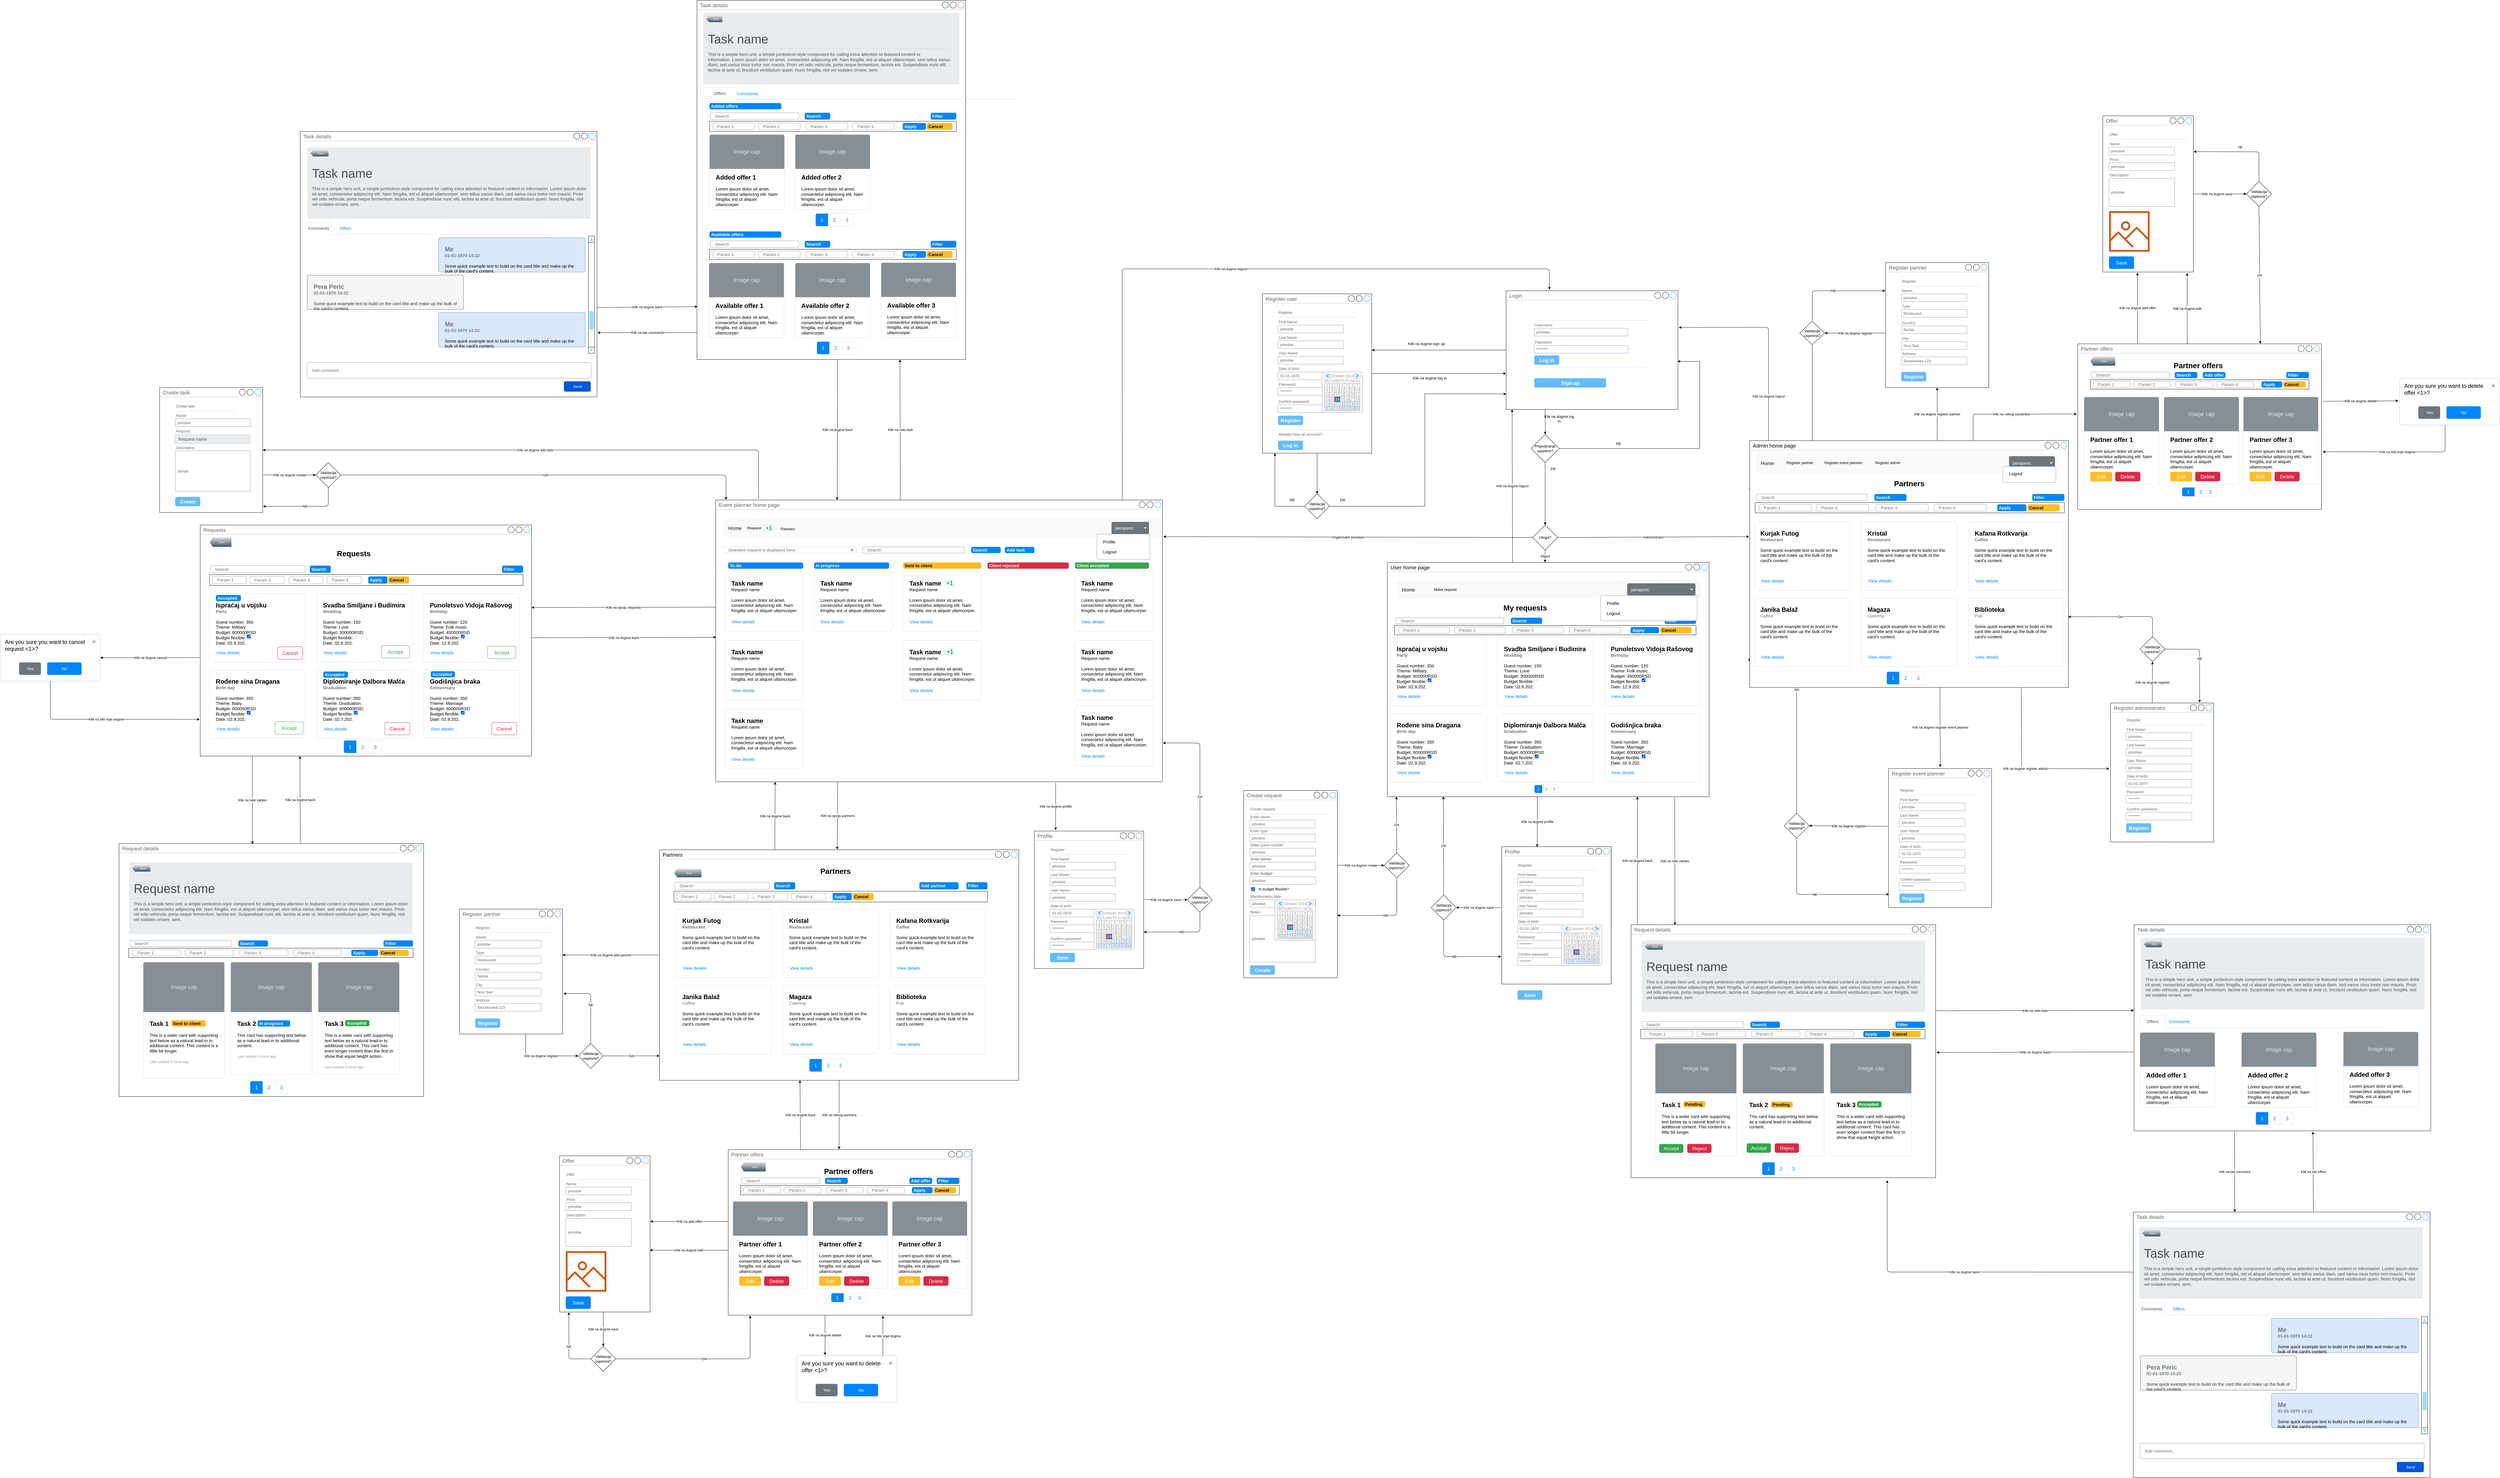 <mxfile version="14.5.1" type="device"><diagram id="hn4XhIRVyCUq-A5fu4Kj" name="Page-1"><mxGraphModel dx="12210" dy="5260" grid="1" gridSize="10" guides="1" tooltips="1" connect="1" arrows="1" fold="1" page="1" pageScale="1" pageWidth="850" pageHeight="1100" math="0" shadow="0"><root><mxCell id="0"/><mxCell id="1" parent="0"/><mxCell id="scuE9lhxluPRbMQrAINo-430" value="" style="group" vertex="1" connectable="0" parent="1"><mxGeometry x="-4250" y="340" width="390" height="400" as="geometry"/></mxCell><mxCell id="scuE9lhxluPRbMQrAINo-431" value="Create task" style="strokeWidth=1;shadow=0;dashed=0;align=center;html=1;shape=mxgraph.mockup.containers.window;align=left;verticalAlign=top;spacingLeft=8;strokeColor2=#008cff;strokeColor3=#c4c4c4;fontColor=#666666;mainText=;fontSize=17;labelBackgroundColor=none;" vertex="1" parent="scuE9lhxluPRbMQrAINo-430"><mxGeometry width="330" height="400" as="geometry"/></mxCell><mxCell id="scuE9lhxluPRbMQrAINo-432" value="" style="strokeWidth=1;shadow=0;dashed=0;align=center;html=1;shape=mxgraph.mockup.forms.rrect;rSize=0;fillColor=#ffffff;strokeColor=none;" vertex="1" parent="scuE9lhxluPRbMQrAINo-430"><mxGeometry x="40" y="40" width="270" height="330" as="geometry"/></mxCell><mxCell id="scuE9lhxluPRbMQrAINo-433" value="Create task" style="strokeWidth=1;shadow=0;dashed=0;align=center;html=1;shape=mxgraph.mockup.forms.anchor;fontSize=12;fontColor=#666666;align=left;resizeWidth=1;spacingLeft=0;" vertex="1" parent="scuE9lhxluPRbMQrAINo-432"><mxGeometry width="108" height="20" relative="1" as="geometry"><mxPoint x="10" y="10" as="offset"/></mxGeometry></mxCell><mxCell id="scuE9lhxluPRbMQrAINo-434" value="" style="shape=line;strokeColor=#ddeeff;strokeWidth=2;html=1;resizeWidth=1;" vertex="1" parent="scuE9lhxluPRbMQrAINo-432"><mxGeometry width="194.4" height="10" relative="1" as="geometry"><mxPoint x="10" y="30" as="offset"/></mxGeometry></mxCell><mxCell id="scuE9lhxluPRbMQrAINo-435" value="Name:" style="strokeWidth=1;shadow=0;dashed=0;align=center;html=1;shape=mxgraph.mockup.forms.anchor;fontSize=12;fontColor=#666666;align=left;resizeWidth=1;spacingLeft=0;" vertex="1" parent="scuE9lhxluPRbMQrAINo-432"><mxGeometry width="108" height="20" relative="1" as="geometry"><mxPoint x="10" y="40" as="offset"/></mxGeometry></mxCell><mxCell id="scuE9lhxluPRbMQrAINo-436" value="johndoe" style="strokeWidth=1;shadow=0;dashed=0;align=center;html=1;shape=mxgraph.mockup.forms.rrect;rSize=0;strokeColor=#999999;fontColor=#666666;align=left;spacingLeft=5;resizeWidth=1;" vertex="1" parent="scuE9lhxluPRbMQrAINo-432"><mxGeometry width="240" height="25" relative="1" as="geometry"><mxPoint x="10" y="60" as="offset"/></mxGeometry></mxCell><mxCell id="scuE9lhxluPRbMQrAINo-437" value="Create" style="strokeWidth=1;shadow=0;dashed=0;align=center;html=1;shape=mxgraph.mockup.forms.rrect;rSize=5;strokeColor=none;fontColor=#ffffff;fillColor=#66bbff;fontSize=16;fontStyle=1;" vertex="1" parent="scuE9lhxluPRbMQrAINo-432"><mxGeometry y="1" width="80" height="30" relative="1" as="geometry"><mxPoint x="10" y="-20" as="offset"/></mxGeometry></mxCell><mxCell id="scuE9lhxluPRbMQrAINo-438" value="Request:" style="strokeWidth=1;shadow=0;dashed=0;align=center;html=1;shape=mxgraph.mockup.forms.anchor;fontSize=12;fontColor=#666666;align=left;resizeWidth=1;spacingLeft=0;" vertex="1" parent="scuE9lhxluPRbMQrAINo-432"><mxGeometry width="108" height="20" relative="1" as="geometry"><mxPoint x="10" y="90" as="offset"/></mxGeometry></mxCell><mxCell id="scuE9lhxluPRbMQrAINo-440" value="Serbia" style="strokeWidth=1;shadow=0;dashed=0;align=center;html=1;shape=mxgraph.mockup.forms.rrect;rSize=0;strokeColor=#999999;fontColor=#666666;align=left;spacingLeft=5;resizeWidth=1;" vertex="1" parent="scuE9lhxluPRbMQrAINo-432"><mxGeometry width="240" height="130" relative="1" as="geometry"><mxPoint x="10" y="162.5" as="offset"/></mxGeometry></mxCell><mxCell id="scuE9lhxluPRbMQrAINo-441" value="Description:" style="strokeWidth=1;shadow=0;dashed=0;align=center;html=1;shape=mxgraph.mockup.forms.anchor;fontSize=12;fontColor=#666666;align=left;resizeWidth=1;spacingLeft=0;" vertex="1" parent="scuE9lhxluPRbMQrAINo-432"><mxGeometry width="108" height="20" relative="1" as="geometry"><mxPoint x="10" y="142.5" as="offset"/></mxGeometry></mxCell><mxCell id="scuE9lhxluPRbMQrAINo-462" value="Request name" style="html=1;shadow=0;dashed=0;shape=mxgraph.bootstrap.rrect;rSize=5;strokeColor=#CED4DA;strokeWidth=1;fillColor=#E9ECEF;fontColor=#505050;whiteSpace=wrap;align=left;verticalAlign=middle;spacingLeft=10;fontSize=14;" vertex="1" parent="scuE9lhxluPRbMQrAINo-432"><mxGeometry x="7.71" y="110" width="242.29" height="30" as="geometry"/></mxCell><mxCell id="scuE9lhxluPRbMQrAINo-190" value="Requests" style="strokeWidth=1;shadow=0;dashed=0;align=center;html=1;shape=mxgraph.mockup.containers.window;align=left;verticalAlign=top;spacingLeft=8;strokeColor2=#008cff;strokeColor3=#c4c4c4;fontColor=#666666;mainText=;fontSize=17;labelBackgroundColor=none;" vertex="1" parent="1"><mxGeometry x="-4120" y="780" width="1060" height="740" as="geometry"/></mxCell><mxCell id="scuE9lhxluPRbMQrAINo-106" value="Offer" style="strokeWidth=1;shadow=0;dashed=0;align=center;html=1;shape=mxgraph.mockup.containers.window;align=left;verticalAlign=top;spacingLeft=8;strokeColor2=#008cff;strokeColor3=#c4c4c4;fontColor=#666666;mainText=;fontSize=17;labelBackgroundColor=none;fillColor=#FFFFFF;" vertex="1" parent="1"><mxGeometry x="-2970" y="2800" width="290" height="500" as="geometry"/></mxCell><mxCell id="Oi0pwWEuAO-RGIxjv8WE-238" value="Offer" style="strokeWidth=1;shadow=0;dashed=0;align=center;html=1;shape=mxgraph.mockup.containers.window;align=left;verticalAlign=top;spacingLeft=8;strokeColor2=#008cff;strokeColor3=#c4c4c4;fontColor=#666666;mainText=;fontSize=17;labelBackgroundColor=none;fillColor=#FFFFFF;" parent="1" vertex="1"><mxGeometry x="1970" y="-530" width="290" height="500" as="geometry"/></mxCell><mxCell id="iUttRsAcflUPDt40Tcuy-1" value="Login" style="strokeWidth=1;shadow=0;dashed=0;align=center;html=1;shape=mxgraph.mockup.containers.window;align=left;verticalAlign=top;spacingLeft=8;strokeColor2=#008cff;strokeColor3=#c4c4c4;fontColor=#666666;mainText=;fontSize=17;labelBackgroundColor=none;" parent="1" vertex="1"><mxGeometry x="60" y="30" width="550" height="380" as="geometry"/></mxCell><mxCell id="iUttRsAcflUPDt40Tcuy-2" value="" style="strokeWidth=1;shadow=0;dashed=0;align=center;html=1;shape=mxgraph.mockup.forms.rrect;rSize=0;fillColor=#ffffff;strokeColor=none;" parent="1" vertex="1"><mxGeometry x="140" y="90" width="400" height="270" as="geometry"/></mxCell><mxCell id="iUttRsAcflUPDt40Tcuy-3" value="" style="strokeWidth=1;shadow=0;dashed=0;align=center;html=1;shape=mxgraph.mockup.forms.anchor;fontSize=12;fontColor=#666666;align=left;resizeWidth=1;spacingLeft=0;" parent="iUttRsAcflUPDt40Tcuy-2" vertex="1"><mxGeometry width="200" height="20" relative="1" as="geometry"><mxPoint x="10" y="10" as="offset"/></mxGeometry></mxCell><mxCell id="iUttRsAcflUPDt40Tcuy-25" style="edgeStyle=orthogonalEdgeStyle;rounded=0;orthogonalLoop=1;jettySize=auto;html=1;entryX=0.5;entryY=0;entryDx=0;entryDy=0;" parent="iUttRsAcflUPDt40Tcuy-2" target="iUttRsAcflUPDt40Tcuy-14" edge="1"><mxGeometry relative="1" as="geometry"><mxPoint x="45" y="320" as="sourcePoint"/></mxGeometry></mxCell><mxCell id="iUttRsAcflUPDt40Tcuy-4" value="" style="shape=line;strokeColor=#ddeeff;strokeWidth=2;html=1;resizeWidth=1;" parent="iUttRsAcflUPDt40Tcuy-2" vertex="1"><mxGeometry width="360" height="10" relative="1" as="geometry"><mxPoint x="10" y="30" as="offset"/></mxGeometry></mxCell><mxCell id="iUttRsAcflUPDt40Tcuy-5" value="Username:" style="strokeWidth=1;shadow=0;dashed=0;align=center;html=1;shape=mxgraph.mockup.forms.anchor;fontSize=12;fontColor=#666666;align=left;resizeWidth=1;spacingLeft=0;" parent="iUttRsAcflUPDt40Tcuy-2" vertex="1"><mxGeometry width="200" height="20" relative="1" as="geometry"><mxPoint x="10" y="40" as="offset"/></mxGeometry></mxCell><mxCell id="iUttRsAcflUPDt40Tcuy-6" value="johndoe" style="strokeWidth=1;shadow=0;dashed=0;align=center;html=1;shape=mxgraph.mockup.forms.rrect;rSize=0;strokeColor=#999999;fontColor=#666666;align=left;spacingLeft=5;resizeWidth=1;" parent="iUttRsAcflUPDt40Tcuy-2" vertex="1"><mxGeometry width="300" height="25" relative="1" as="geometry"><mxPoint x="10" y="60" as="offset"/></mxGeometry></mxCell><mxCell id="iUttRsAcflUPDt40Tcuy-7" value="Password:" style="strokeWidth=1;shadow=0;dashed=0;align=center;html=1;shape=mxgraph.mockup.forms.anchor;fontSize=12;fontColor=#666666;align=left;resizeWidth=1;spacingLeft=0;" parent="iUttRsAcflUPDt40Tcuy-2" vertex="1"><mxGeometry width="200" height="20" relative="1" as="geometry"><mxPoint x="10" y="95" as="offset"/></mxGeometry></mxCell><mxCell id="iUttRsAcflUPDt40Tcuy-8" value="********" style="strokeWidth=1;shadow=0;dashed=0;align=center;html=1;shape=mxgraph.mockup.forms.rrect;rSize=0;strokeColor=#999999;fontColor=#666666;align=left;spacingLeft=5;resizeWidth=1;" parent="iUttRsAcflUPDt40Tcuy-2" vertex="1"><mxGeometry width="300" height="25" relative="1" as="geometry"><mxPoint x="10" y="115" as="offset"/></mxGeometry></mxCell><mxCell id="iUttRsAcflUPDt40Tcuy-11" value="" style="shape=line;strokeColor=#ddeeff;strokeWidth=2;html=1;resizeWidth=1;" parent="iUttRsAcflUPDt40Tcuy-2" vertex="1"><mxGeometry y="1" width="360" height="10" relative="1" as="geometry"><mxPoint x="10" y="-90" as="offset"/></mxGeometry></mxCell><mxCell id="iUttRsAcflUPDt40Tcuy-13" value="Sign up" style="strokeWidth=1;shadow=0;dashed=0;align=center;html=1;shape=mxgraph.mockup.forms.rrect;rSize=5;strokeColor=none;fontColor=#ffffff;fillColor=#66bbff;fontSize=16;fontStyle=1;" parent="iUttRsAcflUPDt40Tcuy-2" vertex="1"><mxGeometry y="1" width="230" height="30" relative="1" as="geometry"><mxPoint x="10" y="-50" as="offset"/></mxGeometry></mxCell><mxCell id="scuE9lhxluPRbMQrAINo-593" value="Log in" style="strokeWidth=1;shadow=0;dashed=0;align=center;html=1;shape=mxgraph.mockup.forms.rrect;rSize=5;strokeColor=none;fontColor=#ffffff;fillColor=#66bbff;fontSize=16;fontStyle=1;" vertex="1" parent="iUttRsAcflUPDt40Tcuy-2"><mxGeometry y="1" width="80" height="30" relative="1" as="geometry"><mxPoint x="10" y="-123" as="offset"/></mxGeometry></mxCell><mxCell id="iUttRsAcflUPDt40Tcuy-14" value="Prijavljivanje uspešno?" style="rhombus;whiteSpace=wrap;html=1;fillColor=none;" parent="1" vertex="1"><mxGeometry x="140" y="490" width="90" height="90" as="geometry"/></mxCell><mxCell id="iUttRsAcflUPDt40Tcuy-28" value="Klik na dugme log in" style="text;html=1;strokeColor=none;fillColor=none;align=center;verticalAlign=middle;whiteSpace=wrap;rounded=0;" parent="1" vertex="1"><mxGeometry x="180" y="430" width="100" height="20" as="geometry"/></mxCell><mxCell id="UimRPWJzw-qE_jtU0a6a-83" style="edgeStyle=orthogonalEdgeStyle;rounded=0;orthogonalLoop=1;jettySize=auto;html=1;" parent="1" source="UimRPWJzw-qE_jtU0a6a-1" target="UimRPWJzw-qE_jtU0a6a-82" edge="1"><mxGeometry relative="1" as="geometry"/></mxCell><mxCell id="UimRPWJzw-qE_jtU0a6a-1" value="Register user" style="strokeWidth=1;shadow=0;dashed=0;align=center;html=1;shape=mxgraph.mockup.containers.window;align=left;verticalAlign=top;spacingLeft=8;strokeColor2=#008cff;strokeColor3=#c4c4c4;fontColor=#666666;mainText=;fontSize=17;labelBackgroundColor=none;" parent="1" vertex="1"><mxGeometry x="-720" y="40" width="350" height="510" as="geometry"/></mxCell><mxCell id="UimRPWJzw-qE_jtU0a6a-2" value="" style="strokeWidth=1;shadow=0;dashed=0;align=center;html=1;shape=mxgraph.mockup.forms.rrect;rSize=0;fillColor=#ffffff;strokeColor=none;" parent="1" vertex="1"><mxGeometry x="-680" y="80" width="280" height="300" as="geometry"/></mxCell><mxCell id="UimRPWJzw-qE_jtU0a6a-3" value="Register" style="strokeWidth=1;shadow=0;dashed=0;align=center;html=1;shape=mxgraph.mockup.forms.anchor;fontSize=12;fontColor=#666666;align=left;resizeWidth=1;spacingLeft=0;" parent="UimRPWJzw-qE_jtU0a6a-2" vertex="1"><mxGeometry width="140" height="20" relative="1" as="geometry"><mxPoint x="10" y="10" as="offset"/></mxGeometry></mxCell><mxCell id="UimRPWJzw-qE_jtU0a6a-4" value="" style="shape=line;strokeColor=#ddeeff;strokeWidth=2;html=1;resizeWidth=1;" parent="UimRPWJzw-qE_jtU0a6a-2" vertex="1"><mxGeometry width="252" height="10" relative="1" as="geometry"><mxPoint x="10" y="30" as="offset"/></mxGeometry></mxCell><mxCell id="UimRPWJzw-qE_jtU0a6a-5" value="First Name:" style="strokeWidth=1;shadow=0;dashed=0;align=center;html=1;shape=mxgraph.mockup.forms.anchor;fontSize=12;fontColor=#666666;align=left;resizeWidth=1;spacingLeft=0;" parent="UimRPWJzw-qE_jtU0a6a-2" vertex="1"><mxGeometry width="140" height="20" relative="1" as="geometry"><mxPoint x="10" y="40" as="offset"/></mxGeometry></mxCell><mxCell id="UimRPWJzw-qE_jtU0a6a-6" value="johndoe" style="strokeWidth=1;shadow=0;dashed=0;align=center;html=1;shape=mxgraph.mockup.forms.rrect;rSize=0;strokeColor=#999999;fontColor=#666666;align=left;spacingLeft=5;resizeWidth=1;" parent="UimRPWJzw-qE_jtU0a6a-2" vertex="1"><mxGeometry width="210" height="25" relative="1" as="geometry"><mxPoint x="10" y="60" as="offset"/></mxGeometry></mxCell><mxCell id="UimRPWJzw-qE_jtU0a6a-7" value="Password:" style="strokeWidth=1;shadow=0;dashed=0;align=center;html=1;shape=mxgraph.mockup.forms.anchor;fontSize=12;fontColor=#666666;align=left;resizeWidth=1;spacingLeft=0;" parent="UimRPWJzw-qE_jtU0a6a-2" vertex="1"><mxGeometry width="140" height="20" relative="1" as="geometry"><mxPoint x="10" y="240" as="offset"/></mxGeometry></mxCell><mxCell id="UimRPWJzw-qE_jtU0a6a-8" value="********" style="strokeWidth=1;shadow=0;dashed=0;align=center;html=1;shape=mxgraph.mockup.forms.rrect;rSize=0;strokeColor=#999999;fontColor=#666666;align=left;spacingLeft=5;resizeWidth=1;" parent="UimRPWJzw-qE_jtU0a6a-2" vertex="1"><mxGeometry width="210" height="25" relative="1" as="geometry"><mxPoint x="10" y="260" as="offset"/></mxGeometry></mxCell><mxCell id="UimRPWJzw-qE_jtU0a6a-9" value="Register" style="strokeWidth=1;shadow=0;dashed=0;align=center;html=1;shape=mxgraph.mockup.forms.rrect;rSize=5;strokeColor=none;fontColor=#ffffff;fillColor=#66bbff;fontSize=16;fontStyle=1;" parent="UimRPWJzw-qE_jtU0a6a-2" vertex="1"><mxGeometry y="1" width="80" height="30" relative="1" as="geometry"><mxPoint x="10" y="50" as="offset"/></mxGeometry></mxCell><mxCell id="UimRPWJzw-qE_jtU0a6a-11" value="" style="shape=line;strokeColor=#ddeeff;strokeWidth=2;html=1;resizeWidth=1;" parent="UimRPWJzw-qE_jtU0a6a-2" vertex="1"><mxGeometry y="1" width="252" height="10" relative="1" as="geometry"><mxPoint x="-10" y="90" as="offset"/></mxGeometry></mxCell><mxCell id="UimRPWJzw-qE_jtU0a6a-12" value="Already have an account?" style="strokeWidth=1;shadow=0;dashed=0;align=center;html=1;shape=mxgraph.mockup.forms.anchor;fontSize=12;fontColor=#666666;align=left;spacingLeft=0;resizeWidth=1;" parent="UimRPWJzw-qE_jtU0a6a-2" vertex="1"><mxGeometry y="1" width="210" height="20" relative="1" as="geometry"><mxPoint x="10" y="100" as="offset"/></mxGeometry></mxCell><mxCell id="UimRPWJzw-qE_jtU0a6a-13" value="Log in" style="strokeWidth=1;shadow=0;dashed=0;align=center;html=1;shape=mxgraph.mockup.forms.rrect;rSize=5;strokeColor=none;fontColor=#ffffff;fillColor=#66bbff;fontSize=16;fontStyle=1;" parent="UimRPWJzw-qE_jtU0a6a-2" vertex="1"><mxGeometry y="1" width="80" height="30" relative="1" as="geometry"><mxPoint x="10" y="130" as="offset"/></mxGeometry></mxCell><mxCell id="UimRPWJzw-qE_jtU0a6a-14" value="********" style="strokeWidth=1;shadow=0;dashed=0;align=center;html=1;shape=mxgraph.mockup.forms.rrect;rSize=0;strokeColor=#999999;fontColor=#666666;align=left;spacingLeft=5;resizeWidth=1;" parent="UimRPWJzw-qE_jtU0a6a-2" vertex="1"><mxGeometry width="210" height="25" relative="1" as="geometry"><mxPoint x="10" y="315" as="offset"/></mxGeometry></mxCell><mxCell id="UimRPWJzw-qE_jtU0a6a-15" value="Confirm password" style="strokeWidth=1;shadow=0;dashed=0;align=center;html=1;shape=mxgraph.mockup.forms.anchor;fontSize=12;fontColor=#666666;align=left;resizeWidth=1;spacingLeft=0;" parent="UimRPWJzw-qE_jtU0a6a-2" vertex="1"><mxGeometry width="140" height="20" relative="1" as="geometry"><mxPoint x="10" y="295" as="offset"/></mxGeometry></mxCell><mxCell id="UimRPWJzw-qE_jtU0a6a-16" value="Last Name:" style="strokeWidth=1;shadow=0;dashed=0;align=center;html=1;shape=mxgraph.mockup.forms.anchor;fontSize=12;fontColor=#666666;align=left;resizeWidth=1;spacingLeft=0;" parent="UimRPWJzw-qE_jtU0a6a-2" vertex="1"><mxGeometry width="140" height="20" relative="1" as="geometry"><mxPoint x="10" y="90" as="offset"/></mxGeometry></mxCell><mxCell id="UimRPWJzw-qE_jtU0a6a-17" value="johndoe" style="strokeWidth=1;shadow=0;dashed=0;align=center;html=1;shape=mxgraph.mockup.forms.rrect;rSize=0;strokeColor=#999999;fontColor=#666666;align=left;spacingLeft=5;resizeWidth=1;" parent="UimRPWJzw-qE_jtU0a6a-2" vertex="1"><mxGeometry width="210" height="25" relative="1" as="geometry"><mxPoint x="10" y="110" as="offset"/></mxGeometry></mxCell><mxCell id="UimRPWJzw-qE_jtU0a6a-18" value="User Name:" style="strokeWidth=1;shadow=0;dashed=0;align=center;html=1;shape=mxgraph.mockup.forms.anchor;fontSize=12;fontColor=#666666;align=left;resizeWidth=1;spacingLeft=0;" parent="UimRPWJzw-qE_jtU0a6a-2" vertex="1"><mxGeometry width="140" height="20" relative="1" as="geometry"><mxPoint x="10" y="140" as="offset"/></mxGeometry></mxCell><mxCell id="UimRPWJzw-qE_jtU0a6a-19" value="johndoe" style="strokeWidth=1;shadow=0;dashed=0;align=center;html=1;shape=mxgraph.mockup.forms.rrect;rSize=0;strokeColor=#999999;fontColor=#666666;align=left;spacingLeft=5;resizeWidth=1;" parent="UimRPWJzw-qE_jtU0a6a-2" vertex="1"><mxGeometry width="210" height="25" relative="1" as="geometry"><mxPoint x="10" y="160" as="offset"/></mxGeometry></mxCell><mxCell id="UimRPWJzw-qE_jtU0a6a-20" value="01-01-1970" style="strokeWidth=1;shadow=0;dashed=0;align=center;html=1;shape=mxgraph.mockup.forms.rrect;rSize=0;strokeColor=#999999;fontColor=#666666;align=left;spacingLeft=5;resizeWidth=1;" parent="UimRPWJzw-qE_jtU0a6a-2" vertex="1"><mxGeometry width="210" height="25" relative="1" as="geometry"><mxPoint x="10" y="210" as="offset"/></mxGeometry></mxCell><mxCell id="UimRPWJzw-qE_jtU0a6a-21" value="&lt;div&gt;Date of birth:&lt;/div&gt;" style="strokeWidth=1;shadow=0;dashed=0;align=center;html=1;shape=mxgraph.mockup.forms.anchor;fontSize=12;fontColor=#666666;align=left;resizeWidth=1;spacingLeft=0;" parent="UimRPWJzw-qE_jtU0a6a-2" vertex="1"><mxGeometry width="140" height="20" relative="1" as="geometry"><mxPoint x="10" y="190" as="offset"/></mxGeometry></mxCell><mxCell id="UimRPWJzw-qE_jtU0a6a-22" value="" style="strokeWidth=1;shadow=0;dashed=0;align=center;html=1;shape=mxgraph.mockup.forms.rrect;rSize=5;strokeColor=#999999;fillColor=#ffffff;" parent="1" vertex="1"><mxGeometry x="-529" y="290" width="129" height="130" as="geometry"/></mxCell><mxCell id="UimRPWJzw-qE_jtU0a6a-23" value="October 2014" style="strokeWidth=1;shadow=0;dashed=0;align=center;html=1;shape=mxgraph.mockup.forms.anchor;fontColor=#999999;" parent="UimRPWJzw-qE_jtU0a6a-22" vertex="1"><mxGeometry x="24.188" y="5.943" width="80.625" height="14.857" as="geometry"/></mxCell><mxCell id="UimRPWJzw-qE_jtU0a6a-24" value="&lt;" style="strokeWidth=1;shadow=0;dashed=0;align=center;html=1;shape=mxgraph.mockup.forms.rrect;rSize=4;strokeColor=#999999;fontColor=#008cff;fontSize=19;fontStyle=1;" parent="UimRPWJzw-qE_jtU0a6a-22" vertex="1"><mxGeometry x="6.45" y="5.943" width="20.156" height="14.857" as="geometry"/></mxCell><mxCell id="UimRPWJzw-qE_jtU0a6a-25" value="&gt;" style="strokeWidth=1;shadow=0;dashed=0;align=center;html=1;shape=mxgraph.mockup.forms.rrect;rSize=4;strokeColor=#999999;fontColor=#008cff;fontSize=19;fontStyle=1;" parent="UimRPWJzw-qE_jtU0a6a-22" vertex="1"><mxGeometry x="102.394" y="5.943" width="20.156" height="14.857" as="geometry"/></mxCell><mxCell id="UimRPWJzw-qE_jtU0a6a-26" value="Mo" style="strokeWidth=1;shadow=0;dashed=0;align=center;html=1;shape=mxgraph.mockup.forms.anchor;fontColor=#999999;" parent="UimRPWJzw-qE_jtU0a6a-22" vertex="1"><mxGeometry x="8.062" y="20.8" width="16.125" height="14.857" as="geometry"/></mxCell><mxCell id="UimRPWJzw-qE_jtU0a6a-27" value="Tu" style="strokeWidth=1;shadow=0;dashed=0;align=center;html=1;shape=mxgraph.mockup.forms.anchor;fontColor=#999999;" parent="UimRPWJzw-qE_jtU0a6a-22" vertex="1"><mxGeometry x="24.188" y="20.8" width="16.125" height="14.857" as="geometry"/></mxCell><mxCell id="UimRPWJzw-qE_jtU0a6a-28" value="We" style="strokeWidth=1;shadow=0;dashed=0;align=center;html=1;shape=mxgraph.mockup.forms.anchor;fontColor=#999999;" parent="UimRPWJzw-qE_jtU0a6a-22" vertex="1"><mxGeometry x="40.312" y="20.8" width="16.125" height="14.857" as="geometry"/></mxCell><mxCell id="UimRPWJzw-qE_jtU0a6a-29" value="Th" style="strokeWidth=1;shadow=0;dashed=0;align=center;html=1;shape=mxgraph.mockup.forms.anchor;fontColor=#999999;" parent="UimRPWJzw-qE_jtU0a6a-22" vertex="1"><mxGeometry x="56.438" y="20.8" width="16.125" height="14.857" as="geometry"/></mxCell><mxCell id="UimRPWJzw-qE_jtU0a6a-30" value="Fr" style="strokeWidth=1;shadow=0;dashed=0;align=center;html=1;shape=mxgraph.mockup.forms.anchor;fontColor=#999999;" parent="UimRPWJzw-qE_jtU0a6a-22" vertex="1"><mxGeometry x="72.562" y="20.8" width="16.125" height="14.857" as="geometry"/></mxCell><mxCell id="UimRPWJzw-qE_jtU0a6a-31" value="Sa" style="strokeWidth=1;shadow=0;dashed=0;align=center;html=1;shape=mxgraph.mockup.forms.anchor;fontColor=#999999;" parent="UimRPWJzw-qE_jtU0a6a-22" vertex="1"><mxGeometry x="88.688" y="20.8" width="16.125" height="14.857" as="geometry"/></mxCell><mxCell id="UimRPWJzw-qE_jtU0a6a-32" value="Su" style="strokeWidth=1;shadow=0;dashed=0;align=center;html=1;shape=mxgraph.mockup.forms.anchor;fontColor=#999999;" parent="UimRPWJzw-qE_jtU0a6a-22" vertex="1"><mxGeometry x="104.812" y="20.8" width="16.125" height="14.857" as="geometry"/></mxCell><mxCell id="UimRPWJzw-qE_jtU0a6a-33" value="1" style="strokeWidth=1;shadow=0;dashed=0;align=center;html=1;shape=mxgraph.mockup.forms.rrect;rSize=0;strokeColor=#999999;fontColor=#999999;" parent="UimRPWJzw-qE_jtU0a6a-22" vertex="1"><mxGeometry x="8.062" y="35.657" width="16.125" height="14.857" as="geometry"/></mxCell><mxCell id="UimRPWJzw-qE_jtU0a6a-34" value="2" style="strokeWidth=1;shadow=0;dashed=0;align=center;html=1;shape=mxgraph.mockup.forms.rrect;rSize=0;strokeColor=#999999;fontColor=#999999;" parent="UimRPWJzw-qE_jtU0a6a-22" vertex="1"><mxGeometry x="24.188" y="35.657" width="16.125" height="14.857" as="geometry"/></mxCell><mxCell id="UimRPWJzw-qE_jtU0a6a-35" value="3" style="strokeWidth=1;shadow=0;dashed=0;align=center;html=1;shape=mxgraph.mockup.forms.rrect;rSize=0;strokeColor=#999999;fontColor=#999999;" parent="UimRPWJzw-qE_jtU0a6a-22" vertex="1"><mxGeometry x="40.312" y="35.657" width="16.125" height="14.857" as="geometry"/></mxCell><mxCell id="UimRPWJzw-qE_jtU0a6a-36" value="4" style="strokeWidth=1;shadow=0;dashed=0;align=center;html=1;shape=mxgraph.mockup.forms.rrect;rSize=0;strokeColor=#999999;fontColor=#999999;" parent="UimRPWJzw-qE_jtU0a6a-22" vertex="1"><mxGeometry x="56.438" y="35.657" width="16.125" height="14.857" as="geometry"/></mxCell><mxCell id="UimRPWJzw-qE_jtU0a6a-37" value="5" style="strokeWidth=1;shadow=0;dashed=0;align=center;html=1;shape=mxgraph.mockup.forms.rrect;rSize=0;strokeColor=#999999;fontColor=#999999;" parent="UimRPWJzw-qE_jtU0a6a-22" vertex="1"><mxGeometry x="72.562" y="35.657" width="16.125" height="14.857" as="geometry"/></mxCell><mxCell id="UimRPWJzw-qE_jtU0a6a-38" value="6" style="strokeWidth=1;shadow=0;dashed=0;align=center;html=1;shape=mxgraph.mockup.forms.rrect;rSize=0;strokeColor=#999999;fontColor=#999999;" parent="UimRPWJzw-qE_jtU0a6a-22" vertex="1"><mxGeometry x="88.688" y="35.657" width="16.125" height="14.857" as="geometry"/></mxCell><mxCell id="UimRPWJzw-qE_jtU0a6a-39" value="7" style="strokeWidth=1;shadow=0;dashed=0;align=center;html=1;shape=mxgraph.mockup.forms.rrect;rSize=0;strokeColor=#999999;fontColor=#999999;" parent="UimRPWJzw-qE_jtU0a6a-22" vertex="1"><mxGeometry x="104.812" y="35.657" width="16.125" height="14.857" as="geometry"/></mxCell><mxCell id="UimRPWJzw-qE_jtU0a6a-40" value="8" style="strokeWidth=1;shadow=0;dashed=0;align=center;html=1;shape=mxgraph.mockup.forms.rrect;rSize=0;strokeColor=#999999;fontColor=#999999;" parent="UimRPWJzw-qE_jtU0a6a-22" vertex="1"><mxGeometry x="8.062" y="50.514" width="16.125" height="14.857" as="geometry"/></mxCell><mxCell id="UimRPWJzw-qE_jtU0a6a-41" value="9" style="strokeWidth=1;shadow=0;dashed=0;align=center;html=1;shape=mxgraph.mockup.forms.rrect;rSize=0;strokeColor=#999999;fontColor=#999999;" parent="UimRPWJzw-qE_jtU0a6a-22" vertex="1"><mxGeometry x="24.188" y="50.514" width="16.125" height="14.857" as="geometry"/></mxCell><mxCell id="UimRPWJzw-qE_jtU0a6a-42" value="10" style="strokeWidth=1;shadow=0;dashed=0;align=center;html=1;shape=mxgraph.mockup.forms.rrect;rSize=0;strokeColor=#999999;fontColor=#999999;" parent="UimRPWJzw-qE_jtU0a6a-22" vertex="1"><mxGeometry x="40.312" y="50.514" width="16.125" height="14.857" as="geometry"/></mxCell><mxCell id="UimRPWJzw-qE_jtU0a6a-43" value="11" style="strokeWidth=1;shadow=0;dashed=0;align=center;html=1;shape=mxgraph.mockup.forms.rrect;rSize=0;strokeColor=#999999;fontColor=#999999;" parent="UimRPWJzw-qE_jtU0a6a-22" vertex="1"><mxGeometry x="56.438" y="50.514" width="16.125" height="14.857" as="geometry"/></mxCell><mxCell id="UimRPWJzw-qE_jtU0a6a-44" value="12" style="strokeWidth=1;shadow=0;dashed=0;align=center;html=1;shape=mxgraph.mockup.forms.rrect;rSize=0;strokeColor=#999999;fontColor=#999999;" parent="UimRPWJzw-qE_jtU0a6a-22" vertex="1"><mxGeometry x="72.562" y="50.514" width="16.125" height="14.857" as="geometry"/></mxCell><mxCell id="UimRPWJzw-qE_jtU0a6a-45" value="13" style="strokeWidth=1;shadow=0;dashed=0;align=center;html=1;shape=mxgraph.mockup.forms.rrect;rSize=0;strokeColor=#999999;fontColor=#999999;" parent="UimRPWJzw-qE_jtU0a6a-22" vertex="1"><mxGeometry x="88.688" y="50.514" width="16.125" height="14.857" as="geometry"/></mxCell><mxCell id="UimRPWJzw-qE_jtU0a6a-46" value="14" style="strokeWidth=1;shadow=0;dashed=0;align=center;html=1;shape=mxgraph.mockup.forms.rrect;rSize=0;strokeColor=#999999;fontColor=#999999;" parent="UimRPWJzw-qE_jtU0a6a-22" vertex="1"><mxGeometry x="104.812" y="50.514" width="16.125" height="14.857" as="geometry"/></mxCell><mxCell id="UimRPWJzw-qE_jtU0a6a-47" value="15" style="strokeWidth=1;shadow=0;dashed=0;align=center;html=1;shape=mxgraph.mockup.forms.rrect;rSize=0;strokeColor=#999999;fontColor=#999999;" parent="UimRPWJzw-qE_jtU0a6a-22" vertex="1"><mxGeometry x="8.062" y="65.371" width="16.125" height="14.857" as="geometry"/></mxCell><mxCell id="UimRPWJzw-qE_jtU0a6a-48" value="16" style="strokeWidth=1;shadow=0;dashed=0;align=center;html=1;shape=mxgraph.mockup.forms.rrect;rSize=0;strokeColor=#999999;fontColor=#999999;" parent="UimRPWJzw-qE_jtU0a6a-22" vertex="1"><mxGeometry x="24.188" y="65.371" width="16.125" height="14.857" as="geometry"/></mxCell><mxCell id="UimRPWJzw-qE_jtU0a6a-49" value="17" style="strokeWidth=1;shadow=0;dashed=0;align=center;html=1;shape=mxgraph.mockup.forms.rrect;rSize=0;strokeColor=#999999;fontColor=#999999;" parent="UimRPWJzw-qE_jtU0a6a-22" vertex="1"><mxGeometry x="40.312" y="65.371" width="16.125" height="14.857" as="geometry"/></mxCell><mxCell id="UimRPWJzw-qE_jtU0a6a-50" value="18" style="strokeWidth=1;shadow=0;dashed=0;align=center;html=1;shape=mxgraph.mockup.forms.rrect;rSize=0;strokeColor=#999999;fontColor=#999999;" parent="UimRPWJzw-qE_jtU0a6a-22" vertex="1"><mxGeometry x="56.438" y="65.371" width="16.125" height="14.857" as="geometry"/></mxCell><mxCell id="UimRPWJzw-qE_jtU0a6a-51" value="19" style="strokeWidth=1;shadow=0;dashed=0;align=center;html=1;shape=mxgraph.mockup.forms.rrect;rSize=0;strokeColor=#999999;fontColor=#999999;" parent="UimRPWJzw-qE_jtU0a6a-22" vertex="1"><mxGeometry x="72.562" y="65.371" width="16.125" height="14.857" as="geometry"/></mxCell><mxCell id="UimRPWJzw-qE_jtU0a6a-52" value="20" style="strokeWidth=1;shadow=0;dashed=0;align=center;html=1;shape=mxgraph.mockup.forms.rrect;rSize=0;strokeColor=#999999;fontColor=#999999;" parent="UimRPWJzw-qE_jtU0a6a-22" vertex="1"><mxGeometry x="88.688" y="65.371" width="16.125" height="14.857" as="geometry"/></mxCell><mxCell id="UimRPWJzw-qE_jtU0a6a-53" value="21" style="strokeWidth=1;shadow=0;dashed=0;align=center;html=1;shape=mxgraph.mockup.forms.rrect;rSize=0;strokeColor=#999999;fontColor=#999999;" parent="UimRPWJzw-qE_jtU0a6a-22" vertex="1"><mxGeometry x="104.812" y="65.371" width="16.125" height="14.857" as="geometry"/></mxCell><mxCell id="UimRPWJzw-qE_jtU0a6a-54" value="22" style="strokeWidth=1;shadow=0;dashed=0;align=center;html=1;shape=mxgraph.mockup.forms.rrect;rSize=0;strokeColor=#999999;fontColor=#999999;" parent="UimRPWJzw-qE_jtU0a6a-22" vertex="1"><mxGeometry x="8.062" y="80.229" width="16.125" height="14.857" as="geometry"/></mxCell><mxCell id="UimRPWJzw-qE_jtU0a6a-55" value="23" style="strokeWidth=1;shadow=0;dashed=0;align=center;html=1;shape=mxgraph.mockup.forms.rrect;rSize=0;strokeColor=#999999;fontColor=#999999;" parent="UimRPWJzw-qE_jtU0a6a-22" vertex="1"><mxGeometry x="24.188" y="80.229" width="16.125" height="14.857" as="geometry"/></mxCell><mxCell id="UimRPWJzw-qE_jtU0a6a-56" value="25" style="strokeWidth=1;shadow=0;dashed=0;align=center;html=1;shape=mxgraph.mockup.forms.rrect;rSize=0;strokeColor=#999999;fontColor=#999999;" parent="UimRPWJzw-qE_jtU0a6a-22" vertex="1"><mxGeometry x="56.438" y="80.229" width="16.125" height="14.857" as="geometry"/></mxCell><mxCell id="UimRPWJzw-qE_jtU0a6a-57" value="26" style="strokeWidth=1;shadow=0;dashed=0;align=center;html=1;shape=mxgraph.mockup.forms.rrect;rSize=0;strokeColor=#999999;fontColor=#999999;" parent="UimRPWJzw-qE_jtU0a6a-22" vertex="1"><mxGeometry x="72.562" y="80.229" width="16.125" height="14.857" as="geometry"/></mxCell><mxCell id="UimRPWJzw-qE_jtU0a6a-58" value="27" style="strokeWidth=1;shadow=0;dashed=0;align=center;html=1;shape=mxgraph.mockup.forms.rrect;rSize=0;strokeColor=#999999;fontColor=#999999;" parent="UimRPWJzw-qE_jtU0a6a-22" vertex="1"><mxGeometry x="88.688" y="80.229" width="16.125" height="14.857" as="geometry"/></mxCell><mxCell id="UimRPWJzw-qE_jtU0a6a-59" value="28" style="strokeWidth=1;shadow=0;dashed=0;align=center;html=1;shape=mxgraph.mockup.forms.rrect;rSize=0;strokeColor=#999999;fontColor=#999999;" parent="UimRPWJzw-qE_jtU0a6a-22" vertex="1"><mxGeometry x="104.812" y="80.229" width="16.125" height="14.857" as="geometry"/></mxCell><mxCell id="UimRPWJzw-qE_jtU0a6a-60" value="29" style="strokeWidth=1;shadow=0;dashed=0;align=center;html=1;shape=mxgraph.mockup.forms.rrect;rSize=0;strokeColor=#999999;fontColor=#999999;" parent="UimRPWJzw-qE_jtU0a6a-22" vertex="1"><mxGeometry x="8.062" y="95.086" width="16.125" height="14.857" as="geometry"/></mxCell><mxCell id="UimRPWJzw-qE_jtU0a6a-61" value="30" style="strokeWidth=1;shadow=0;dashed=0;align=center;html=1;shape=mxgraph.mockup.forms.rrect;rSize=0;strokeColor=#999999;fontColor=#999999;" parent="UimRPWJzw-qE_jtU0a6a-22" vertex="1"><mxGeometry x="24.188" y="95.086" width="16.125" height="14.857" as="geometry"/></mxCell><mxCell id="UimRPWJzw-qE_jtU0a6a-62" value="31" style="strokeWidth=1;shadow=0;dashed=0;align=center;html=1;shape=mxgraph.mockup.forms.rrect;rSize=0;strokeColor=#999999;fontColor=#999999;" parent="UimRPWJzw-qE_jtU0a6a-22" vertex="1"><mxGeometry x="40.312" y="95.086" width="16.125" height="14.857" as="geometry"/></mxCell><mxCell id="UimRPWJzw-qE_jtU0a6a-63" value="1" style="strokeWidth=1;shadow=0;dashed=0;align=center;html=1;shape=mxgraph.mockup.forms.rrect;rSize=0;strokeColor=#999999;fontColor=#999999;fillColor=#ddeeff;" parent="UimRPWJzw-qE_jtU0a6a-22" vertex="1"><mxGeometry x="56.438" y="95.086" width="16.125" height="14.857" as="geometry"/></mxCell><mxCell id="UimRPWJzw-qE_jtU0a6a-64" value="2" style="strokeWidth=1;shadow=0;dashed=0;align=center;html=1;shape=mxgraph.mockup.forms.rrect;rSize=0;strokeColor=#999999;fontColor=#999999;fillColor=#ddeeff;" parent="UimRPWJzw-qE_jtU0a6a-22" vertex="1"><mxGeometry x="72.562" y="95.086" width="16.125" height="14.857" as="geometry"/></mxCell><mxCell id="UimRPWJzw-qE_jtU0a6a-65" value="3" style="strokeWidth=1;shadow=0;dashed=0;align=center;html=1;shape=mxgraph.mockup.forms.rrect;rSize=0;strokeColor=#999999;fontColor=#999999;fillColor=#ddeeff;" parent="UimRPWJzw-qE_jtU0a6a-22" vertex="1"><mxGeometry x="88.688" y="95.086" width="16.125" height="14.857" as="geometry"/></mxCell><mxCell id="UimRPWJzw-qE_jtU0a6a-66" value="4" style="strokeWidth=1;shadow=0;dashed=0;align=center;html=1;shape=mxgraph.mockup.forms.rrect;rSize=0;strokeColor=#999999;fontColor=#999999;fillColor=#ddeeff;" parent="UimRPWJzw-qE_jtU0a6a-22" vertex="1"><mxGeometry x="104.812" y="95.086" width="16.125" height="14.857" as="geometry"/></mxCell><mxCell id="UimRPWJzw-qE_jtU0a6a-67" value="5" style="strokeWidth=1;shadow=0;dashed=0;align=center;html=1;shape=mxgraph.mockup.forms.rrect;rSize=0;strokeColor=#999999;fontColor=#999999;fillColor=#ddeeff;" parent="UimRPWJzw-qE_jtU0a6a-22" vertex="1"><mxGeometry x="8.062" y="109.943" width="16.125" height="14.857" as="geometry"/></mxCell><mxCell id="UimRPWJzw-qE_jtU0a6a-68" value="6" style="strokeWidth=1;shadow=0;dashed=0;align=center;html=1;shape=mxgraph.mockup.forms.rrect;rSize=0;strokeColor=#999999;fontColor=#999999;fillColor=#ddeeff;" parent="UimRPWJzw-qE_jtU0a6a-22" vertex="1"><mxGeometry x="24.188" y="109.943" width="16.125" height="14.857" as="geometry"/></mxCell><mxCell id="UimRPWJzw-qE_jtU0a6a-69" value="7" style="strokeWidth=1;shadow=0;dashed=0;align=center;html=1;shape=mxgraph.mockup.forms.rrect;rSize=0;strokeColor=#999999;fontColor=#999999;fillColor=#ddeeff;" parent="UimRPWJzw-qE_jtU0a6a-22" vertex="1"><mxGeometry x="40.312" y="109.943" width="16.125" height="14.857" as="geometry"/></mxCell><mxCell id="UimRPWJzw-qE_jtU0a6a-70" value="8" style="strokeWidth=1;shadow=0;dashed=0;align=center;html=1;shape=mxgraph.mockup.forms.rrect;rSize=0;strokeColor=#999999;fontColor=#999999;fillColor=#ddeeff;" parent="UimRPWJzw-qE_jtU0a6a-22" vertex="1"><mxGeometry x="56.438" y="109.943" width="16.125" height="14.857" as="geometry"/></mxCell><mxCell id="UimRPWJzw-qE_jtU0a6a-71" value="9" style="strokeWidth=1;shadow=0;dashed=0;align=center;html=1;shape=mxgraph.mockup.forms.rrect;rSize=0;strokeColor=#999999;fontColor=#999999;fillColor=#ddeeff;" parent="UimRPWJzw-qE_jtU0a6a-22" vertex="1"><mxGeometry x="72.562" y="109.943" width="16.125" height="14.857" as="geometry"/></mxCell><mxCell id="UimRPWJzw-qE_jtU0a6a-72" value="10" style="strokeWidth=1;shadow=0;dashed=0;align=center;html=1;shape=mxgraph.mockup.forms.rrect;rSize=0;strokeColor=#999999;fontColor=#999999;fillColor=#ddeeff;" parent="UimRPWJzw-qE_jtU0a6a-22" vertex="1"><mxGeometry x="88.688" y="109.943" width="16.125" height="14.857" as="geometry"/></mxCell><mxCell id="UimRPWJzw-qE_jtU0a6a-73" value="11" style="strokeWidth=1;shadow=0;dashed=0;align=center;html=1;shape=mxgraph.mockup.forms.rrect;rSize=0;strokeColor=#999999;fontColor=#999999;fillColor=#ddeeff;" parent="UimRPWJzw-qE_jtU0a6a-22" vertex="1"><mxGeometry x="104.812" y="109.943" width="16.125" height="14.857" as="geometry"/></mxCell><mxCell id="UimRPWJzw-qE_jtU0a6a-74" value="24" style="strokeWidth=1;shadow=0;dashed=0;align=center;html=1;shape=mxgraph.mockup.forms.rrect;rSize=0;strokeColor=#ff0000;fontColor=#ffffff;strokeWidth=2;fillColor=#008cff;" parent="UimRPWJzw-qE_jtU0a6a-22" vertex="1"><mxGeometry x="40.312" y="80.229" width="16.125" height="14.857" as="geometry"/></mxCell><mxCell id="UimRPWJzw-qE_jtU0a6a-82" value="Validacija uspešna?" style="rhombus;whiteSpace=wrap;html=1;" parent="1" vertex="1"><mxGeometry x="-585" y="680" width="80" height="80" as="geometry"/></mxCell><mxCell id="UimRPWJzw-qE_jtU0a6a-89" value="" style="group" parent="1" vertex="1" connectable="0"><mxGeometry x="-250" y="300" width="130" height="20" as="geometry"/></mxCell><mxCell id="UimRPWJzw-qE_jtU0a6a-80" style="edgeStyle=orthogonalEdgeStyle;rounded=0;orthogonalLoop=1;jettySize=auto;html=1;entryX=0;entryY=0.697;entryDx=0;entryDy=0;entryPerimeter=0;" parent="UimRPWJzw-qE_jtU0a6a-89" source="UimRPWJzw-qE_jtU0a6a-1" target="iUttRsAcflUPDt40Tcuy-1" edge="1"><mxGeometry relative="1" as="geometry"/></mxCell><mxCell id="UimRPWJzw-qE_jtU0a6a-81" value="Klik na dugme log in" style="text;html=1;align=center;verticalAlign=middle;resizable=0;points=[];autosize=1;strokeColor=none;" parent="UimRPWJzw-qE_jtU0a6a-89" vertex="1"><mxGeometry width="130" height="20" as="geometry"/></mxCell><mxCell id="UimRPWJzw-qE_jtU0a6a-90" value="" style="group" parent="1" vertex="1" connectable="0"><mxGeometry x="-270" y="190" width="145" height="30" as="geometry"/></mxCell><mxCell id="UimRPWJzw-qE_jtU0a6a-77" style="edgeStyle=orthogonalEdgeStyle;rounded=0;orthogonalLoop=1;jettySize=auto;html=1;" parent="UimRPWJzw-qE_jtU0a6a-90" source="iUttRsAcflUPDt40Tcuy-1" target="UimRPWJzw-qE_jtU0a6a-1" edge="1"><mxGeometry relative="1" as="geometry"><Array as="points"><mxPoint y="30"/><mxPoint y="30"/></Array></mxGeometry></mxCell><mxCell id="UimRPWJzw-qE_jtU0a6a-78" value="Klik na dugme sign up" style="text;html=1;align=center;verticalAlign=middle;resizable=0;points=[];autosize=1;strokeColor=none;" parent="UimRPWJzw-qE_jtU0a6a-90" vertex="1"><mxGeometry x="5" width="140" height="20" as="geometry"/></mxCell><mxCell id="UimRPWJzw-qE_jtU0a6a-91" value="" style="group" parent="1" vertex="1" connectable="0"><mxGeometry x="-479.5" y="360" width="479.5" height="360" as="geometry"/></mxCell><mxCell id="UimRPWJzw-qE_jtU0a6a-85" style="edgeStyle=orthogonalEdgeStyle;rounded=0;orthogonalLoop=1;jettySize=auto;html=1;entryX=0.001;entryY=0.87;entryDx=0;entryDy=0;entryPerimeter=0;" parent="UimRPWJzw-qE_jtU0a6a-91" source="UimRPWJzw-qE_jtU0a6a-82" target="iUttRsAcflUPDt40Tcuy-1" edge="1"><mxGeometry relative="1" as="geometry"><Array as="points"><mxPoint x="279.5" y="360"/><mxPoint x="279.5"/><mxPoint x="479.5"/></Array></mxGeometry></mxCell><mxCell id="UimRPWJzw-qE_jtU0a6a-86" value="DA" style="text;html=1;align=center;verticalAlign=middle;resizable=0;points=[];autosize=1;strokeColor=none;" parent="UimRPWJzw-qE_jtU0a6a-91" vertex="1"><mxGeometry y="330" width="30" height="20" as="geometry"/></mxCell><mxCell id="UimRPWJzw-qE_jtU0a6a-92" value="" style="group" parent="1" vertex="1" connectable="0"><mxGeometry x="-680" y="690" width="70" height="30" as="geometry"/></mxCell><mxCell id="UimRPWJzw-qE_jtU0a6a-87" style="edgeStyle=orthogonalEdgeStyle;rounded=0;orthogonalLoop=1;jettySize=auto;html=1;" parent="UimRPWJzw-qE_jtU0a6a-92" source="UimRPWJzw-qE_jtU0a6a-82" target="UimRPWJzw-qE_jtU0a6a-1" edge="1"><mxGeometry relative="1" as="geometry"><mxPoint y="-140" as="targetPoint"/><Array as="points"><mxPoint y="30"/></Array></mxGeometry></mxCell><mxCell id="UimRPWJzw-qE_jtU0a6a-88" value="NE" style="text;html=1;align=center;verticalAlign=middle;resizable=0;points=[];autosize=1;strokeColor=none;" parent="UimRPWJzw-qE_jtU0a6a-92" vertex="1"><mxGeometry x="40" width="30" height="20" as="geometry"/></mxCell><mxCell id="UimRPWJzw-qE_jtU0a6a-93" value="" style="group" parent="1" vertex="1" connectable="0"><mxGeometry x="400" y="256" width="280" height="279" as="geometry"/></mxCell><mxCell id="iUttRsAcflUPDt40Tcuy-23" style="edgeStyle=orthogonalEdgeStyle;rounded=0;orthogonalLoop=1;jettySize=auto;html=1;exitX=1;exitY=0.5;exitDx=0;exitDy=0;entryX=0.998;entryY=0.595;entryDx=0;entryDy=0;entryPerimeter=0;" parent="UimRPWJzw-qE_jtU0a6a-93" source="iUttRsAcflUPDt40Tcuy-14" target="iUttRsAcflUPDt40Tcuy-1" edge="1"><mxGeometry relative="1" as="geometry"><mxPoint x="280" y="34" as="targetPoint"/><mxPoint x="-160" y="259" as="sourcePoint"/><Array as="points"><mxPoint x="280" y="279"/><mxPoint x="280"/></Array></mxGeometry></mxCell><mxCell id="iUttRsAcflUPDt40Tcuy-27" value="NE" style="text;html=1;strokeColor=none;fillColor=none;align=center;verticalAlign=middle;whiteSpace=wrap;rounded=0;" parent="UimRPWJzw-qE_jtU0a6a-93" vertex="1"><mxGeometry y="254" width="40" height="20" as="geometry"/></mxCell><mxCell id="UimRPWJzw-qE_jtU0a6a-95" value="Uloga?" style="rhombus;whiteSpace=wrap;html=1;" parent="1" vertex="1"><mxGeometry x="145" y="780" width="80" height="80" as="geometry"/></mxCell><mxCell id="UimRPWJzw-qE_jtU0a6a-99" value="" style="group" parent="1" vertex="1" connectable="0"><mxGeometry x="195" y="590" width="30" height="20" as="geometry"/></mxCell><mxCell id="UimRPWJzw-qE_jtU0a6a-94" value="" style="endArrow=classic;html=1;exitX=0.5;exitY=1;exitDx=0;exitDy=0;entryX=0.5;entryY=0;entryDx=0;entryDy=0;" parent="UimRPWJzw-qE_jtU0a6a-99" source="iUttRsAcflUPDt40Tcuy-14" target="UimRPWJzw-qE_jtU0a6a-95" edge="1"><mxGeometry width="50" height="50" relative="1" as="geometry"><mxPoint x="-55" y="60" as="sourcePoint"/><mxPoint x="-10" y="90" as="targetPoint"/></mxGeometry></mxCell><mxCell id="UimRPWJzw-qE_jtU0a6a-96" value="DA" style="text;html=1;align=center;verticalAlign=middle;resizable=0;points=[];autosize=1;strokeColor=none;" parent="UimRPWJzw-qE_jtU0a6a-99" vertex="1"><mxGeometry width="30" height="20" as="geometry"/></mxCell><mxCell id="UimRPWJzw-qE_jtU0a6a-101" value="" style="endArrow=classic;html=1;exitX=1;exitY=0.5;exitDx=0;exitDy=0;entryX=-0.002;entryY=0.389;entryDx=0;entryDy=0;entryPerimeter=0;" parent="1" source="UimRPWJzw-qE_jtU0a6a-95" target="UimRPWJzw-qE_jtU0a6a-272" edge="1"><mxGeometry relative="1" as="geometry"><mxPoint x="50" y="660" as="sourcePoint"/><mxPoint x="940" y="820" as="targetPoint"/></mxGeometry></mxCell><mxCell id="UimRPWJzw-qE_jtU0a6a-102" value="Administrator" style="edgeLabel;resizable=0;html=1;align=center;verticalAlign=middle;" parent="UimRPWJzw-qE_jtU0a6a-101" connectable="0" vertex="1"><mxGeometry relative="1" as="geometry"/></mxCell><mxCell id="UimRPWJzw-qE_jtU0a6a-105" value="" style="endArrow=classic;html=1;exitX=0;exitY=0.5;exitDx=0;exitDy=0;entryX=1.002;entryY=0.13;entryDx=0;entryDy=0;entryPerimeter=0;" parent="1" source="UimRPWJzw-qE_jtU0a6a-95" target="UimRPWJzw-qE_jtU0a6a-273" edge="1"><mxGeometry relative="1" as="geometry"><mxPoint x="140" y="790" as="sourcePoint"/><mxPoint x="-410" y="820" as="targetPoint"/></mxGeometry></mxCell><mxCell id="UimRPWJzw-qE_jtU0a6a-106" value="Organizator proslave" style="edgeLabel;resizable=0;html=1;align=center;verticalAlign=middle;" parent="UimRPWJzw-qE_jtU0a6a-105" connectable="0" vertex="1"><mxGeometry relative="1" as="geometry"/></mxCell><mxCell id="UimRPWJzw-qE_jtU0a6a-107" value="User home page" style="strokeWidth=1;shadow=0;dashed=0;align=center;html=1;shape=mxgraph.mockup.containers.window;align=left;verticalAlign=top;spacingLeft=8;strokeColor2=#008cff;strokeColor3=#c4c4c4;mainText=;fontSize=17;labelBackgroundColor=none;" parent="1" vertex="1"><mxGeometry x="-320" y="900" width="1030" height="750" as="geometry"/></mxCell><mxCell id="UimRPWJzw-qE_jtU0a6a-202" value="" style="html=1;shadow=0;dashed=0;shape=mxgraph.bootstrap.rrect;rSize=5;strokeColor=#DEE2E6;html=1;whiteSpace=wrap;fillColor=#ffffff;fontColor=#0085FC;rounded=0;" parent="1" vertex="1"><mxGeometry x="151" y="1613" width="75" height="25" as="geometry"/></mxCell><mxCell id="UimRPWJzw-qE_jtU0a6a-203" value="1" style="strokeColor=inherit;fillColor=inherit;gradientColor=inherit;html=1;shadow=0;dashed=0;shape=mxgraph.bootstrap.leftButton;rSize=5;perimeter=none;whiteSpace=wrap;resizeHeight=1;fillColor=#0085FC;strokeColor=none;fontColor=#ffffff;fontSize=12;" parent="UimRPWJzw-qE_jtU0a6a-202" vertex="1"><mxGeometry width="25" height="25" relative="1" as="geometry"/></mxCell><mxCell id="UimRPWJzw-qE_jtU0a6a-204" value="2" style="strokeColor=inherit;fillColor=inherit;gradientColor=inherit;fontColor=inherit;html=1;shadow=0;dashed=0;perimeter=none;whiteSpace=wrap;resizeHeight=1;fontSize=12;" parent="UimRPWJzw-qE_jtU0a6a-202" vertex="1"><mxGeometry width="25" height="25" relative="1" as="geometry"><mxPoint x="25" as="offset"/></mxGeometry></mxCell><mxCell id="UimRPWJzw-qE_jtU0a6a-205" value="3" style="strokeColor=inherit;fillColor=inherit;gradientColor=inherit;fontColor=inherit;html=1;shadow=0;dashed=0;shape=mxgraph.bootstrap.rightButton;rSize=5;perimeter=none;whiteSpace=wrap;resizeHeight=1;fontSize=12;" parent="UimRPWJzw-qE_jtU0a6a-202" vertex="1"><mxGeometry x="1" width="25" height="25" relative="1" as="geometry"><mxPoint x="-25" as="offset"/></mxGeometry></mxCell><mxCell id="UimRPWJzw-qE_jtU0a6a-273" value="Event planner home page" style="strokeWidth=1;shadow=0;dashed=0;align=center;html=1;shape=mxgraph.mockup.containers.window;align=left;verticalAlign=top;spacingLeft=8;strokeColor2=#008cff;strokeColor3=#c4c4c4;fontColor=#666666;mainText=;fontSize=17;labelBackgroundColor=none;rounded=0;" parent="1" vertex="1"><mxGeometry x="-2470" y="700" width="1430" height="902.5" as="geometry"/></mxCell><mxCell id="Oi0pwWEuAO-RGIxjv8WE-4" value="" style="endArrow=classic;html=1;exitX=0.597;exitY=1;exitDx=0;exitDy=0;exitPerimeter=0;entryX=0.502;entryY=-0.011;entryDx=0;entryDy=0;entryPerimeter=0;" parent="1" source="UimRPWJzw-qE_jtU0a6a-272" target="Oi0pwWEuAO-RGIxjv8WE-1" edge="1"><mxGeometry relative="1" as="geometry"><mxPoint x="1660" y="1700" as="sourcePoint"/><mxPoint x="1760" y="1700" as="targetPoint"/></mxGeometry></mxCell><mxCell id="Oi0pwWEuAO-RGIxjv8WE-5" value="Klik na dugme register event planner" style="edgeLabel;resizable=0;html=1;align=center;verticalAlign=middle;" parent="Oi0pwWEuAO-RGIxjv8WE-4" connectable="0" vertex="1"><mxGeometry relative="1" as="geometry"/></mxCell><mxCell id="Oi0pwWEuAO-RGIxjv8WE-6" value="" style="endArrow=classic;html=1;" parent="1" target="Oi0pwWEuAO-RGIxjv8WE-63" edge="1"><mxGeometry relative="1" as="geometry"><mxPoint x="1440" y="509" as="sourcePoint"/><mxPoint x="1501.7" y="331.52" as="targetPoint"/></mxGeometry></mxCell><mxCell id="Oi0pwWEuAO-RGIxjv8WE-7" value="Klik na dugme register partner" style="edgeLabel;resizable=0;html=1;align=center;verticalAlign=middle;" parent="Oi0pwWEuAO-RGIxjv8WE-6" connectable="0" vertex="1"><mxGeometry relative="1" as="geometry"/></mxCell><mxCell id="Oi0pwWEuAO-RGIxjv8WE-8" value="" style="endArrow=classic;html=1;entryX=-0.012;entryY=0.473;entryDx=0;entryDy=0;entryPerimeter=0;exitX=0.852;exitY=1.004;exitDx=0;exitDy=0;exitPerimeter=0;" parent="1" source="UimRPWJzw-qE_jtU0a6a-272" target="Oi0pwWEuAO-RGIxjv8WE-45" edge="1"><mxGeometry relative="1" as="geometry"><mxPoint x="2290" y="780" as="sourcePoint"/><mxPoint x="2400" y="878.48" as="targetPoint"/><Array as="points"><mxPoint x="1710" y="1560"/></Array></mxGeometry></mxCell><mxCell id="Oi0pwWEuAO-RGIxjv8WE-9" value="Klik na dugme register admin" style="edgeLabel;resizable=0;html=1;align=center;verticalAlign=middle;" parent="Oi0pwWEuAO-RGIxjv8WE-8" connectable="0" vertex="1"><mxGeometry relative="1" as="geometry"/></mxCell><mxCell id="Oi0pwWEuAO-RGIxjv8WE-143" value="" style="group" parent="1" vertex="1" connectable="0"><mxGeometry x="1275" y="-60" width="330" height="400" as="geometry"/></mxCell><mxCell id="Oi0pwWEuAO-RGIxjv8WE-63" value="Register partner" style="strokeWidth=1;shadow=0;dashed=0;align=center;html=1;shape=mxgraph.mockup.containers.window;align=left;verticalAlign=top;spacingLeft=8;strokeColor2=#008cff;strokeColor3=#c4c4c4;fontColor=#666666;mainText=;fontSize=17;labelBackgroundColor=none;" parent="Oi0pwWEuAO-RGIxjv8WE-143" vertex="1"><mxGeometry width="330" height="400" as="geometry"/></mxCell><mxCell id="Oi0pwWEuAO-RGIxjv8WE-64" value="" style="strokeWidth=1;shadow=0;dashed=0;align=center;html=1;shape=mxgraph.mockup.forms.rrect;rSize=0;fillColor=#ffffff;strokeColor=none;" parent="Oi0pwWEuAO-RGIxjv8WE-143" vertex="1"><mxGeometry x="40" y="40" width="280" height="330" as="geometry"/></mxCell><mxCell id="Oi0pwWEuAO-RGIxjv8WE-65" value="Register" style="strokeWidth=1;shadow=0;dashed=0;align=center;html=1;shape=mxgraph.mockup.forms.anchor;fontSize=12;fontColor=#666666;align=left;resizeWidth=1;spacingLeft=0;" parent="Oi0pwWEuAO-RGIxjv8WE-64" vertex="1"><mxGeometry width="140" height="20" relative="1" as="geometry"><mxPoint x="10" y="10" as="offset"/></mxGeometry></mxCell><mxCell id="Oi0pwWEuAO-RGIxjv8WE-66" value="" style="shape=line;strokeColor=#ddeeff;strokeWidth=2;html=1;resizeWidth=1;" parent="Oi0pwWEuAO-RGIxjv8WE-64" vertex="1"><mxGeometry width="252" height="10" relative="1" as="geometry"><mxPoint x="10" y="30" as="offset"/></mxGeometry></mxCell><mxCell id="Oi0pwWEuAO-RGIxjv8WE-67" value="Name:" style="strokeWidth=1;shadow=0;dashed=0;align=center;html=1;shape=mxgraph.mockup.forms.anchor;fontSize=12;fontColor=#666666;align=left;resizeWidth=1;spacingLeft=0;" parent="Oi0pwWEuAO-RGIxjv8WE-64" vertex="1"><mxGeometry width="140" height="20" relative="1" as="geometry"><mxPoint x="10" y="40" as="offset"/></mxGeometry></mxCell><mxCell id="Oi0pwWEuAO-RGIxjv8WE-68" value="johndoe" style="strokeWidth=1;shadow=0;dashed=0;align=center;html=1;shape=mxgraph.mockup.forms.rrect;rSize=0;strokeColor=#999999;fontColor=#666666;align=left;spacingLeft=5;resizeWidth=1;" parent="Oi0pwWEuAO-RGIxjv8WE-64" vertex="1"><mxGeometry width="210" height="25" relative="1" as="geometry"><mxPoint x="10" y="60" as="offset"/></mxGeometry></mxCell><mxCell id="Oi0pwWEuAO-RGIxjv8WE-71" value="Register" style="strokeWidth=1;shadow=0;dashed=0;align=center;html=1;shape=mxgraph.mockup.forms.rrect;rSize=5;strokeColor=none;fontColor=#ffffff;fillColor=#66bbff;fontSize=16;fontStyle=1;" parent="Oi0pwWEuAO-RGIxjv8WE-64" vertex="1"><mxGeometry y="1" width="80" height="30" relative="1" as="geometry"><mxPoint x="10" y="-20" as="offset"/></mxGeometry></mxCell><mxCell id="Oi0pwWEuAO-RGIxjv8WE-74" value="Type:" style="strokeWidth=1;shadow=0;dashed=0;align=center;html=1;shape=mxgraph.mockup.forms.anchor;fontSize=12;fontColor=#666666;align=left;resizeWidth=1;spacingLeft=0;" parent="Oi0pwWEuAO-RGIxjv8WE-64" vertex="1"><mxGeometry width="140" height="20" relative="1" as="geometry"><mxPoint x="10" y="90" as="offset"/></mxGeometry></mxCell><mxCell id="Oi0pwWEuAO-RGIxjv8WE-75" value="Restaurant" style="strokeWidth=1;shadow=0;dashed=0;align=center;html=1;shape=mxgraph.mockup.forms.rrect;rSize=0;strokeColor=#999999;fontColor=#666666;align=left;spacingLeft=5;resizeWidth=1;" parent="Oi0pwWEuAO-RGIxjv8WE-64" vertex="1"><mxGeometry width="210" height="25" relative="1" as="geometry"><mxPoint x="10" y="110" as="offset"/></mxGeometry></mxCell><mxCell id="Oi0pwWEuAO-RGIxjv8WE-81" value="Serbia" style="strokeWidth=1;shadow=0;dashed=0;align=center;html=1;shape=mxgraph.mockup.forms.rrect;rSize=0;strokeColor=#999999;fontColor=#666666;align=left;spacingLeft=5;resizeWidth=1;" parent="Oi0pwWEuAO-RGIxjv8WE-64" vertex="1"><mxGeometry width="210" height="25" relative="1" as="geometry"><mxPoint x="10" y="162.5" as="offset"/></mxGeometry></mxCell><mxCell id="Oi0pwWEuAO-RGIxjv8WE-82" value="Country:" style="strokeWidth=1;shadow=0;dashed=0;align=center;html=1;shape=mxgraph.mockup.forms.anchor;fontSize=12;fontColor=#666666;align=left;resizeWidth=1;spacingLeft=0;" parent="Oi0pwWEuAO-RGIxjv8WE-64" vertex="1"><mxGeometry width="140" height="20" relative="1" as="geometry"><mxPoint x="10" y="142.5" as="offset"/></mxGeometry></mxCell><mxCell id="Oi0pwWEuAO-RGIxjv8WE-83" value="Novi Sad" style="strokeWidth=1;shadow=0;dashed=0;align=center;html=1;shape=mxgraph.mockup.forms.rrect;rSize=0;strokeColor=#999999;fontColor=#666666;align=left;spacingLeft=5;resizeWidth=1;" parent="Oi0pwWEuAO-RGIxjv8WE-64" vertex="1"><mxGeometry width="210" height="25" relative="1" as="geometry"><mxPoint x="10" y="213" as="offset"/></mxGeometry></mxCell><mxCell id="Oi0pwWEuAO-RGIxjv8WE-84" value="City:" style="strokeWidth=1;shadow=0;dashed=0;align=center;html=1;shape=mxgraph.mockup.forms.anchor;fontSize=12;fontColor=#666666;align=left;resizeWidth=1;spacingLeft=0;" parent="Oi0pwWEuAO-RGIxjv8WE-64" vertex="1"><mxGeometry width="140" height="20" relative="1" as="geometry"><mxPoint x="10" y="193" as="offset"/></mxGeometry></mxCell><mxCell id="Oi0pwWEuAO-RGIxjv8WE-85" value="Strazilovska 123" style="strokeWidth=1;shadow=0;dashed=0;align=center;html=1;shape=mxgraph.mockup.forms.rrect;rSize=0;strokeColor=#999999;fontColor=#666666;align=left;spacingLeft=5;resizeWidth=1;" parent="Oi0pwWEuAO-RGIxjv8WE-64" vertex="1"><mxGeometry width="210" height="25" relative="1" as="geometry"><mxPoint x="10" y="262" as="offset"/></mxGeometry></mxCell><mxCell id="Oi0pwWEuAO-RGIxjv8WE-86" value="Address:" style="strokeWidth=1;shadow=0;dashed=0;align=center;html=1;shape=mxgraph.mockup.forms.anchor;fontSize=12;fontColor=#666666;align=left;resizeWidth=1;spacingLeft=0;" parent="Oi0pwWEuAO-RGIxjv8WE-64" vertex="1"><mxGeometry width="140" height="20" relative="1" as="geometry"><mxPoint x="10" y="242" as="offset"/></mxGeometry></mxCell><mxCell id="Oi0pwWEuAO-RGIxjv8WE-245" value="Offer" style="strokeWidth=1;shadow=0;dashed=0;align=center;html=1;shape=mxgraph.mockup.forms.anchor;fontSize=12;fontColor=#666666;align=left;resizeWidth=1;spacingLeft=0;" parent="Oi0pwWEuAO-RGIxjv8WE-64" vertex="1"><mxGeometry width="140" height="20" relative="1" as="geometry"><mxPoint x="675" y="-460" as="offset"/></mxGeometry></mxCell><mxCell id="Oi0pwWEuAO-RGIxjv8WE-246" value="" style="shape=line;strokeColor=#ddeeff;strokeWidth=2;html=1;resizeWidth=1;" parent="Oi0pwWEuAO-RGIxjv8WE-64" vertex="1"><mxGeometry width="252" height="10" relative="1" as="geometry"><mxPoint x="675" y="-440" as="offset"/></mxGeometry></mxCell><mxCell id="Oi0pwWEuAO-RGIxjv8WE-247" value="Name:" style="strokeWidth=1;shadow=0;dashed=0;align=center;html=1;shape=mxgraph.mockup.forms.anchor;fontSize=12;fontColor=#666666;align=left;resizeWidth=1;spacingLeft=0;" parent="Oi0pwWEuAO-RGIxjv8WE-64" vertex="1"><mxGeometry width="140" height="20" relative="1" as="geometry"><mxPoint x="675" y="-430" as="offset"/></mxGeometry></mxCell><mxCell id="Oi0pwWEuAO-RGIxjv8WE-248" value="johndoe" style="strokeWidth=1;shadow=0;dashed=0;align=center;html=1;shape=mxgraph.mockup.forms.rrect;rSize=0;strokeColor=#999999;fontColor=#666666;align=left;spacingLeft=5;resizeWidth=1;" parent="Oi0pwWEuAO-RGIxjv8WE-64" vertex="1"><mxGeometry width="210" height="25" relative="1" as="geometry"><mxPoint x="675" y="-410" as="offset"/></mxGeometry></mxCell><mxCell id="Oi0pwWEuAO-RGIxjv8WE-249" value="johndoe" style="strokeWidth=1;shadow=0;dashed=0;align=center;html=1;shape=mxgraph.mockup.forms.rrect;rSize=0;strokeColor=#999999;fontColor=#666666;align=left;spacingLeft=5;resizeWidth=1;" parent="Oi0pwWEuAO-RGIxjv8WE-64" vertex="1"><mxGeometry width="210" height="25" relative="1" as="geometry"><mxPoint x="675" y="-360" as="offset"/></mxGeometry></mxCell><mxCell id="Oi0pwWEuAO-RGIxjv8WE-250" value="Price:" style="strokeWidth=1;shadow=0;dashed=0;align=center;html=1;shape=mxgraph.mockup.forms.anchor;fontSize=12;fontColor=#666666;align=left;resizeWidth=1;spacingLeft=0;" parent="Oi0pwWEuAO-RGIxjv8WE-64" vertex="1"><mxGeometry width="140" height="20" relative="1" as="geometry"><mxPoint x="675" y="-380" as="offset"/></mxGeometry></mxCell><mxCell id="Oi0pwWEuAO-RGIxjv8WE-251" value="johndoe" style="strokeWidth=1;shadow=0;dashed=0;align=center;html=1;shape=mxgraph.mockup.forms.rrect;rSize=0;strokeColor=#999999;fontColor=#666666;align=left;spacingLeft=5;resizeWidth=1;" parent="Oi0pwWEuAO-RGIxjv8WE-64" vertex="1"><mxGeometry width="210" height="90" relative="1" as="geometry"><mxPoint x="675" y="-310" as="offset"/></mxGeometry></mxCell><mxCell id="Oi0pwWEuAO-RGIxjv8WE-252" value="Description:" style="strokeWidth=1;shadow=0;dashed=0;align=center;html=1;shape=mxgraph.mockup.forms.anchor;fontSize=12;fontColor=#666666;align=left;resizeWidth=1;spacingLeft=0;" parent="Oi0pwWEuAO-RGIxjv8WE-64" vertex="1"><mxGeometry width="140" height="20" relative="1" as="geometry"><mxPoint x="675" y="-330" as="offset"/></mxGeometry></mxCell><mxCell id="scuE9lhxluPRbMQrAINo-107" value="Offer" style="strokeWidth=1;shadow=0;dashed=0;align=center;html=1;shape=mxgraph.mockup.forms.anchor;fontSize=12;fontColor=#666666;align=left;resizeWidth=1;spacingLeft=0;" vertex="1" parent="Oi0pwWEuAO-RGIxjv8WE-64"><mxGeometry width="140" height="20" relative="1" as="geometry"><mxPoint x="-4265" y="2870" as="offset"/></mxGeometry></mxCell><mxCell id="scuE9lhxluPRbMQrAINo-108" value="" style="shape=line;strokeColor=#ddeeff;strokeWidth=2;html=1;resizeWidth=1;" vertex="1" parent="Oi0pwWEuAO-RGIxjv8WE-64"><mxGeometry width="252" height="10" relative="1" as="geometry"><mxPoint x="-4265" y="2890" as="offset"/></mxGeometry></mxCell><mxCell id="scuE9lhxluPRbMQrAINo-109" value="Name:" style="strokeWidth=1;shadow=0;dashed=0;align=center;html=1;shape=mxgraph.mockup.forms.anchor;fontSize=12;fontColor=#666666;align=left;resizeWidth=1;spacingLeft=0;" vertex="1" parent="Oi0pwWEuAO-RGIxjv8WE-64"><mxGeometry width="140" height="20" relative="1" as="geometry"><mxPoint x="-4265" y="2900" as="offset"/></mxGeometry></mxCell><mxCell id="scuE9lhxluPRbMQrAINo-110" value="johndoe" style="strokeWidth=1;shadow=0;dashed=0;align=center;html=1;shape=mxgraph.mockup.forms.rrect;rSize=0;strokeColor=#999999;fontColor=#666666;align=left;spacingLeft=5;resizeWidth=1;" vertex="1" parent="Oi0pwWEuAO-RGIxjv8WE-64"><mxGeometry width="210" height="25" relative="1" as="geometry"><mxPoint x="-4265" y="2920" as="offset"/></mxGeometry></mxCell><mxCell id="scuE9lhxluPRbMQrAINo-111" value="johndoe" style="strokeWidth=1;shadow=0;dashed=0;align=center;html=1;shape=mxgraph.mockup.forms.rrect;rSize=0;strokeColor=#999999;fontColor=#666666;align=left;spacingLeft=5;resizeWidth=1;" vertex="1" parent="Oi0pwWEuAO-RGIxjv8WE-64"><mxGeometry width="210" height="25" relative="1" as="geometry"><mxPoint x="-4265" y="2970" as="offset"/></mxGeometry></mxCell><mxCell id="scuE9lhxluPRbMQrAINo-112" value="Price:" style="strokeWidth=1;shadow=0;dashed=0;align=center;html=1;shape=mxgraph.mockup.forms.anchor;fontSize=12;fontColor=#666666;align=left;resizeWidth=1;spacingLeft=0;" vertex="1" parent="Oi0pwWEuAO-RGIxjv8WE-64"><mxGeometry width="140" height="20" relative="1" as="geometry"><mxPoint x="-4265" y="2950" as="offset"/></mxGeometry></mxCell><mxCell id="scuE9lhxluPRbMQrAINo-113" value="johndoe" style="strokeWidth=1;shadow=0;dashed=0;align=center;html=1;shape=mxgraph.mockup.forms.rrect;rSize=0;strokeColor=#999999;fontColor=#666666;align=left;spacingLeft=5;resizeWidth=1;" vertex="1" parent="Oi0pwWEuAO-RGIxjv8WE-64"><mxGeometry width="210" height="90" relative="1" as="geometry"><mxPoint x="-4265" y="3020" as="offset"/></mxGeometry></mxCell><mxCell id="scuE9lhxluPRbMQrAINo-114" value="Description:" style="strokeWidth=1;shadow=0;dashed=0;align=center;html=1;shape=mxgraph.mockup.forms.anchor;fontSize=12;fontColor=#666666;align=left;resizeWidth=1;spacingLeft=0;" vertex="1" parent="Oi0pwWEuAO-RGIxjv8WE-64"><mxGeometry width="140" height="20" relative="1" as="geometry"><mxPoint x="-4265" y="3000" as="offset"/></mxGeometry></mxCell><mxCell id="Oi0pwWEuAO-RGIxjv8WE-144" value="" style="group" parent="1" vertex="1" connectable="0"><mxGeometry x="1995" y="1350" width="330" height="445" as="geometry"/></mxCell><mxCell id="Oi0pwWEuAO-RGIxjv8WE-45" value="Register administrator" style="strokeWidth=1;shadow=0;dashed=0;align=center;html=1;shape=mxgraph.mockup.containers.window;align=left;verticalAlign=top;spacingLeft=8;strokeColor2=#008cff;strokeColor3=#c4c4c4;fontColor=#666666;mainText=;fontSize=17;labelBackgroundColor=none;" parent="Oi0pwWEuAO-RGIxjv8WE-144" vertex="1"><mxGeometry width="330" height="445" as="geometry"/></mxCell><mxCell id="Oi0pwWEuAO-RGIxjv8WE-46" value="" style="strokeWidth=1;shadow=0;dashed=0;align=center;html=1;shape=mxgraph.mockup.forms.rrect;rSize=0;fillColor=#ffffff;strokeColor=none;" parent="Oi0pwWEuAO-RGIxjv8WE-144" vertex="1"><mxGeometry x="40" y="35" width="280" height="300" as="geometry"/></mxCell><mxCell id="Oi0pwWEuAO-RGIxjv8WE-47" value="Register" style="strokeWidth=1;shadow=0;dashed=0;align=center;html=1;shape=mxgraph.mockup.forms.anchor;fontSize=12;fontColor=#666666;align=left;resizeWidth=1;spacingLeft=0;" parent="Oi0pwWEuAO-RGIxjv8WE-46" vertex="1"><mxGeometry width="140" height="20" relative="1" as="geometry"><mxPoint x="10" y="10" as="offset"/></mxGeometry></mxCell><mxCell id="Oi0pwWEuAO-RGIxjv8WE-48" value="" style="shape=line;strokeColor=#ddeeff;strokeWidth=2;html=1;resizeWidth=1;" parent="Oi0pwWEuAO-RGIxjv8WE-46" vertex="1"><mxGeometry width="252" height="10" relative="1" as="geometry"><mxPoint x="10" y="30" as="offset"/></mxGeometry></mxCell><mxCell id="Oi0pwWEuAO-RGIxjv8WE-49" value="First Name:" style="strokeWidth=1;shadow=0;dashed=0;align=center;html=1;shape=mxgraph.mockup.forms.anchor;fontSize=12;fontColor=#666666;align=left;resizeWidth=1;spacingLeft=0;" parent="Oi0pwWEuAO-RGIxjv8WE-46" vertex="1"><mxGeometry width="140" height="20" relative="1" as="geometry"><mxPoint x="10" y="40" as="offset"/></mxGeometry></mxCell><mxCell id="Oi0pwWEuAO-RGIxjv8WE-50" value="johndoe" style="strokeWidth=1;shadow=0;dashed=0;align=center;html=1;shape=mxgraph.mockup.forms.rrect;rSize=0;strokeColor=#999999;fontColor=#666666;align=left;spacingLeft=5;resizeWidth=1;" parent="Oi0pwWEuAO-RGIxjv8WE-46" vertex="1"><mxGeometry width="210" height="25" relative="1" as="geometry"><mxPoint x="10" y="60" as="offset"/></mxGeometry></mxCell><mxCell id="Oi0pwWEuAO-RGIxjv8WE-51" value="Password:" style="strokeWidth=1;shadow=0;dashed=0;align=center;html=1;shape=mxgraph.mockup.forms.anchor;fontSize=12;fontColor=#666666;align=left;resizeWidth=1;spacingLeft=0;" parent="Oi0pwWEuAO-RGIxjv8WE-46" vertex="1"><mxGeometry width="140" height="20" relative="1" as="geometry"><mxPoint x="10" y="240" as="offset"/></mxGeometry></mxCell><mxCell id="Oi0pwWEuAO-RGIxjv8WE-52" value="********" style="strokeWidth=1;shadow=0;dashed=0;align=center;html=1;shape=mxgraph.mockup.forms.rrect;rSize=0;strokeColor=#999999;fontColor=#666666;align=left;spacingLeft=5;resizeWidth=1;" parent="Oi0pwWEuAO-RGIxjv8WE-46" vertex="1"><mxGeometry width="210" height="25" relative="1" as="geometry"><mxPoint x="10" y="260" as="offset"/></mxGeometry></mxCell><mxCell id="Oi0pwWEuAO-RGIxjv8WE-53" value="Register" style="strokeWidth=1;shadow=0;dashed=0;align=center;html=1;shape=mxgraph.mockup.forms.rrect;rSize=5;strokeColor=none;fontColor=#ffffff;fillColor=#66bbff;fontSize=16;fontStyle=1;" parent="Oi0pwWEuAO-RGIxjv8WE-46" vertex="1"><mxGeometry y="1" width="80" height="30" relative="1" as="geometry"><mxPoint x="10" y="50" as="offset"/></mxGeometry></mxCell><mxCell id="Oi0pwWEuAO-RGIxjv8WE-54" value="********" style="strokeWidth=1;shadow=0;dashed=0;align=center;html=1;shape=mxgraph.mockup.forms.rrect;rSize=0;strokeColor=#999999;fontColor=#666666;align=left;spacingLeft=5;resizeWidth=1;" parent="Oi0pwWEuAO-RGIxjv8WE-46" vertex="1"><mxGeometry width="210" height="25" relative="1" as="geometry"><mxPoint x="10" y="315" as="offset"/></mxGeometry></mxCell><mxCell id="Oi0pwWEuAO-RGIxjv8WE-55" value="Confirm password" style="strokeWidth=1;shadow=0;dashed=0;align=center;html=1;shape=mxgraph.mockup.forms.anchor;fontSize=12;fontColor=#666666;align=left;resizeWidth=1;spacingLeft=0;" parent="Oi0pwWEuAO-RGIxjv8WE-46" vertex="1"><mxGeometry width="140" height="20" relative="1" as="geometry"><mxPoint x="10" y="295" as="offset"/></mxGeometry></mxCell><mxCell id="Oi0pwWEuAO-RGIxjv8WE-56" value="Last Name:" style="strokeWidth=1;shadow=0;dashed=0;align=center;html=1;shape=mxgraph.mockup.forms.anchor;fontSize=12;fontColor=#666666;align=left;resizeWidth=1;spacingLeft=0;" parent="Oi0pwWEuAO-RGIxjv8WE-46" vertex="1"><mxGeometry width="140" height="20" relative="1" as="geometry"><mxPoint x="10" y="90" as="offset"/></mxGeometry></mxCell><mxCell id="Oi0pwWEuAO-RGIxjv8WE-57" value="johndoe" style="strokeWidth=1;shadow=0;dashed=0;align=center;html=1;shape=mxgraph.mockup.forms.rrect;rSize=0;strokeColor=#999999;fontColor=#666666;align=left;spacingLeft=5;resizeWidth=1;" parent="Oi0pwWEuAO-RGIxjv8WE-46" vertex="1"><mxGeometry width="210" height="25" relative="1" as="geometry"><mxPoint x="10" y="110" as="offset"/></mxGeometry></mxCell><mxCell id="Oi0pwWEuAO-RGIxjv8WE-58" value="User Name:" style="strokeWidth=1;shadow=0;dashed=0;align=center;html=1;shape=mxgraph.mockup.forms.anchor;fontSize=12;fontColor=#666666;align=left;resizeWidth=1;spacingLeft=0;" parent="Oi0pwWEuAO-RGIxjv8WE-46" vertex="1"><mxGeometry width="140" height="20" relative="1" as="geometry"><mxPoint x="10" y="140" as="offset"/></mxGeometry></mxCell><mxCell id="Oi0pwWEuAO-RGIxjv8WE-59" value="johndoe" style="strokeWidth=1;shadow=0;dashed=0;align=center;html=1;shape=mxgraph.mockup.forms.rrect;rSize=0;strokeColor=#999999;fontColor=#666666;align=left;spacingLeft=5;resizeWidth=1;" parent="Oi0pwWEuAO-RGIxjv8WE-46" vertex="1"><mxGeometry width="210" height="25" relative="1" as="geometry"><mxPoint x="10" y="160" as="offset"/></mxGeometry></mxCell><mxCell id="Oi0pwWEuAO-RGIxjv8WE-60" value="01-01-1970" style="strokeWidth=1;shadow=0;dashed=0;align=center;html=1;shape=mxgraph.mockup.forms.rrect;rSize=0;strokeColor=#999999;fontColor=#666666;align=left;spacingLeft=5;resizeWidth=1;" parent="Oi0pwWEuAO-RGIxjv8WE-46" vertex="1"><mxGeometry width="210" height="25" relative="1" as="geometry"><mxPoint x="10" y="210" as="offset"/></mxGeometry></mxCell><mxCell id="Oi0pwWEuAO-RGIxjv8WE-61" value="&lt;div&gt;Date of birth:&lt;/div&gt;" style="strokeWidth=1;shadow=0;dashed=0;align=center;html=1;shape=mxgraph.mockup.forms.anchor;fontSize=12;fontColor=#666666;align=left;resizeWidth=1;spacingLeft=0;" parent="Oi0pwWEuAO-RGIxjv8WE-46" vertex="1"><mxGeometry width="140" height="20" relative="1" as="geometry"><mxPoint x="10" y="190" as="offset"/></mxGeometry></mxCell><mxCell id="Oi0pwWEuAO-RGIxjv8WE-145" value="" style="group" parent="1" vertex="1" connectable="0"><mxGeometry x="1284" y="1560" width="330" height="445" as="geometry"/></mxCell><mxCell id="Oi0pwWEuAO-RGIxjv8WE-1" value="Register event planner" style="strokeWidth=1;shadow=0;dashed=0;align=center;html=1;shape=mxgraph.mockup.containers.window;align=left;verticalAlign=top;spacingLeft=8;strokeColor2=#008cff;strokeColor3=#c4c4c4;fontColor=#666666;mainText=;fontSize=17;labelBackgroundColor=none;" parent="Oi0pwWEuAO-RGIxjv8WE-145" vertex="1"><mxGeometry width="330" height="445" as="geometry"/></mxCell><mxCell id="Oi0pwWEuAO-RGIxjv8WE-10" value="" style="strokeWidth=1;shadow=0;dashed=0;align=center;html=1;shape=mxgraph.mockup.forms.rrect;rSize=0;fillColor=#ffffff;strokeColor=none;" parent="Oi0pwWEuAO-RGIxjv8WE-145" vertex="1"><mxGeometry x="25" y="50" width="280" height="300" as="geometry"/></mxCell><mxCell id="Oi0pwWEuAO-RGIxjv8WE-11" value="Register" style="strokeWidth=1;shadow=0;dashed=0;align=center;html=1;shape=mxgraph.mockup.forms.anchor;fontSize=12;fontColor=#666666;align=left;resizeWidth=1;spacingLeft=0;" parent="Oi0pwWEuAO-RGIxjv8WE-10" vertex="1"><mxGeometry width="140" height="20" relative="1" as="geometry"><mxPoint x="10" y="10" as="offset"/></mxGeometry></mxCell><mxCell id="Oi0pwWEuAO-RGIxjv8WE-12" value="" style="shape=line;strokeColor=#ddeeff;strokeWidth=2;html=1;resizeWidth=1;" parent="Oi0pwWEuAO-RGIxjv8WE-10" vertex="1"><mxGeometry width="252" height="10" relative="1" as="geometry"><mxPoint x="10" y="30" as="offset"/></mxGeometry></mxCell><mxCell id="Oi0pwWEuAO-RGIxjv8WE-13" value="First Name:" style="strokeWidth=1;shadow=0;dashed=0;align=center;html=1;shape=mxgraph.mockup.forms.anchor;fontSize=12;fontColor=#666666;align=left;resizeWidth=1;spacingLeft=0;" parent="Oi0pwWEuAO-RGIxjv8WE-10" vertex="1"><mxGeometry width="140" height="20" relative="1" as="geometry"><mxPoint x="10" y="40" as="offset"/></mxGeometry></mxCell><mxCell id="Oi0pwWEuAO-RGIxjv8WE-14" value="johndoe" style="strokeWidth=1;shadow=0;dashed=0;align=center;html=1;shape=mxgraph.mockup.forms.rrect;rSize=0;strokeColor=#999999;fontColor=#666666;align=left;spacingLeft=5;resizeWidth=1;" parent="Oi0pwWEuAO-RGIxjv8WE-10" vertex="1"><mxGeometry width="210" height="25" relative="1" as="geometry"><mxPoint x="10" y="60" as="offset"/></mxGeometry></mxCell><mxCell id="Oi0pwWEuAO-RGIxjv8WE-15" value="Password:" style="strokeWidth=1;shadow=0;dashed=0;align=center;html=1;shape=mxgraph.mockup.forms.anchor;fontSize=12;fontColor=#666666;align=left;resizeWidth=1;spacingLeft=0;" parent="Oi0pwWEuAO-RGIxjv8WE-10" vertex="1"><mxGeometry width="140" height="20" relative="1" as="geometry"><mxPoint x="10" y="240" as="offset"/></mxGeometry></mxCell><mxCell id="Oi0pwWEuAO-RGIxjv8WE-16" value="********" style="strokeWidth=1;shadow=0;dashed=0;align=center;html=1;shape=mxgraph.mockup.forms.rrect;rSize=0;strokeColor=#999999;fontColor=#666666;align=left;spacingLeft=5;resizeWidth=1;" parent="Oi0pwWEuAO-RGIxjv8WE-10" vertex="1"><mxGeometry width="210" height="25" relative="1" as="geometry"><mxPoint x="10" y="260" as="offset"/></mxGeometry></mxCell><mxCell id="Oi0pwWEuAO-RGIxjv8WE-17" value="Register" style="strokeWidth=1;shadow=0;dashed=0;align=center;html=1;shape=mxgraph.mockup.forms.rrect;rSize=5;strokeColor=none;fontColor=#ffffff;fillColor=#66bbff;fontSize=16;fontStyle=1;" parent="Oi0pwWEuAO-RGIxjv8WE-10" vertex="1"><mxGeometry y="1" width="80" height="30" relative="1" as="geometry"><mxPoint x="10" y="50" as="offset"/></mxGeometry></mxCell><mxCell id="Oi0pwWEuAO-RGIxjv8WE-21" value="********" style="strokeWidth=1;shadow=0;dashed=0;align=center;html=1;shape=mxgraph.mockup.forms.rrect;rSize=0;strokeColor=#999999;fontColor=#666666;align=left;spacingLeft=5;resizeWidth=1;" parent="Oi0pwWEuAO-RGIxjv8WE-10" vertex="1"><mxGeometry width="210" height="25" relative="1" as="geometry"><mxPoint x="10" y="315" as="offset"/></mxGeometry></mxCell><mxCell id="Oi0pwWEuAO-RGIxjv8WE-22" value="Confirm password" style="strokeWidth=1;shadow=0;dashed=0;align=center;html=1;shape=mxgraph.mockup.forms.anchor;fontSize=12;fontColor=#666666;align=left;resizeWidth=1;spacingLeft=0;" parent="Oi0pwWEuAO-RGIxjv8WE-10" vertex="1"><mxGeometry width="140" height="20" relative="1" as="geometry"><mxPoint x="10" y="295" as="offset"/></mxGeometry></mxCell><mxCell id="Oi0pwWEuAO-RGIxjv8WE-23" value="Last Name:" style="strokeWidth=1;shadow=0;dashed=0;align=center;html=1;shape=mxgraph.mockup.forms.anchor;fontSize=12;fontColor=#666666;align=left;resizeWidth=1;spacingLeft=0;" parent="Oi0pwWEuAO-RGIxjv8WE-10" vertex="1"><mxGeometry width="140" height="20" relative="1" as="geometry"><mxPoint x="10" y="90" as="offset"/></mxGeometry></mxCell><mxCell id="Oi0pwWEuAO-RGIxjv8WE-24" value="johndoe" style="strokeWidth=1;shadow=0;dashed=0;align=center;html=1;shape=mxgraph.mockup.forms.rrect;rSize=0;strokeColor=#999999;fontColor=#666666;align=left;spacingLeft=5;resizeWidth=1;" parent="Oi0pwWEuAO-RGIxjv8WE-10" vertex="1"><mxGeometry width="210" height="25" relative="1" as="geometry"><mxPoint x="10" y="110" as="offset"/></mxGeometry></mxCell><mxCell id="Oi0pwWEuAO-RGIxjv8WE-25" value="User Name:" style="strokeWidth=1;shadow=0;dashed=0;align=center;html=1;shape=mxgraph.mockup.forms.anchor;fontSize=12;fontColor=#666666;align=left;resizeWidth=1;spacingLeft=0;" parent="Oi0pwWEuAO-RGIxjv8WE-10" vertex="1"><mxGeometry width="140" height="20" relative="1" as="geometry"><mxPoint x="10" y="140" as="offset"/></mxGeometry></mxCell><mxCell id="Oi0pwWEuAO-RGIxjv8WE-26" value="johndoe" style="strokeWidth=1;shadow=0;dashed=0;align=center;html=1;shape=mxgraph.mockup.forms.rrect;rSize=0;strokeColor=#999999;fontColor=#666666;align=left;spacingLeft=5;resizeWidth=1;" parent="Oi0pwWEuAO-RGIxjv8WE-10" vertex="1"><mxGeometry width="210" height="25" relative="1" as="geometry"><mxPoint x="10" y="160" as="offset"/></mxGeometry></mxCell><mxCell id="Oi0pwWEuAO-RGIxjv8WE-27" value="01-01-1970" style="strokeWidth=1;shadow=0;dashed=0;align=center;html=1;shape=mxgraph.mockup.forms.rrect;rSize=0;strokeColor=#999999;fontColor=#666666;align=left;spacingLeft=5;resizeWidth=1;" parent="Oi0pwWEuAO-RGIxjv8WE-10" vertex="1"><mxGeometry width="210" height="25" relative="1" as="geometry"><mxPoint x="10" y="210" as="offset"/></mxGeometry></mxCell><mxCell id="Oi0pwWEuAO-RGIxjv8WE-28" value="&lt;div&gt;Date of birth:&lt;/div&gt;" style="strokeWidth=1;shadow=0;dashed=0;align=center;html=1;shape=mxgraph.mockup.forms.anchor;fontSize=12;fontColor=#666666;align=left;resizeWidth=1;spacingLeft=0;" parent="Oi0pwWEuAO-RGIxjv8WE-10" vertex="1"><mxGeometry width="140" height="20" relative="1" as="geometry"><mxPoint x="10" y="190" as="offset"/></mxGeometry></mxCell><mxCell id="SUTUipP1ZamBnAlXVAmR-421" value="" style="shape=line;strokeColor=#ddeeff;strokeWidth=2;html=1;resizeWidth=1;" parent="Oi0pwWEuAO-RGIxjv8WE-10" vertex="1"><mxGeometry width="910" height="10" relative="1" as="geometry"><mxPoint x="781" y="2090" as="offset"/></mxGeometry></mxCell><mxCell id="Oi0pwWEuAO-RGIxjv8WE-150" value="Partner offers" style="strokeWidth=1;shadow=0;dashed=0;align=center;html=1;shape=mxgraph.mockup.containers.window;align=left;verticalAlign=top;spacingLeft=8;strokeColor2=#008cff;strokeColor3=#c4c4c4;fontColor=#666666;mainText=;fontSize=17;labelBackgroundColor=none;" parent="1" vertex="1"><mxGeometry x="1890" y="200" width="780" height="530" as="geometry"/></mxCell><mxCell id="Oi0pwWEuAO-RGIxjv8WE-151" value="" style="endArrow=classic;html=1;exitX=0.701;exitY=0.004;exitDx=0;exitDy=0;exitPerimeter=0;entryX=-0.004;entryY=0.424;entryDx=0;entryDy=0;entryPerimeter=0;" parent="1" source="UimRPWJzw-qE_jtU0a6a-272" target="Oi0pwWEuAO-RGIxjv8WE-150" edge="1"><mxGeometry relative="1" as="geometry"><mxPoint x="1780" y="540" as="sourcePoint"/><mxPoint x="1880" y="540" as="targetPoint"/><Array as="points"><mxPoint x="1555" y="425"/></Array></mxGeometry></mxCell><mxCell id="Oi0pwWEuAO-RGIxjv8WE-152" value="Klik na nekog saradnika" style="edgeLabel;resizable=0;html=1;align=center;verticalAlign=middle;" parent="Oi0pwWEuAO-RGIxjv8WE-151" connectable="0" vertex="1"><mxGeometry relative="1" as="geometry"/></mxCell><mxCell id="Oi0pwWEuAO-RGIxjv8WE-168" value="Partner offers" style="text;strokeColor=none;fillColor=none;html=1;fontSize=24;fontStyle=1;verticalAlign=middle;align=center;" parent="1" vertex="1"><mxGeometry x="2225" y="250" width="100" height="40" as="geometry"/></mxCell><mxCell id="Oi0pwWEuAO-RGIxjv8WE-170" value="" style="group" parent="1" vertex="1" connectable="0"><mxGeometry x="1930" y="290" width="700" height="330" as="geometry"/></mxCell><mxCell id="Oi0pwWEuAO-RGIxjv8WE-172" value="Filter" style="html=1;shadow=0;dashed=0;shape=mxgraph.bootstrap.rrect;rSize=5;strokeColor=none;strokeWidth=1;fillColor=#0085FC;fontColor=#FFFFFF;whiteSpace=wrap;align=left;verticalAlign=middle;spacingLeft=0;fontStyle=1;fontSize=14;spacing=5;rounded=0;" parent="Oi0pwWEuAO-RGIxjv8WE-170" vertex="1"><mxGeometry x="627.358" width="72.642" height="20" as="geometry"/></mxCell><mxCell id="Oi0pwWEuAO-RGIxjv8WE-173" value="" style="rounded=0;whiteSpace=wrap;html=1;" parent="Oi0pwWEuAO-RGIxjv8WE-170" vertex="1"><mxGeometry y="25" width="700" height="30" as="geometry"/></mxCell><mxCell id="Oi0pwWEuAO-RGIxjv8WE-174" value="Cancel" style="html=1;shadow=0;dashed=0;shape=mxgraph.bootstrap.rrect;rSize=5;strokeColor=none;strokeWidth=1;fillColor=#FFBC26;fontColor=#000000;whiteSpace=wrap;align=left;verticalAlign=middle;spacingLeft=0;fontStyle=1;fontSize=14;spacing=5;rounded=0;" parent="Oi0pwWEuAO-RGIxjv8WE-170" vertex="1"><mxGeometry x="616.792" y="30" width="72.642" height="20" as="geometry"/></mxCell><mxCell id="Oi0pwWEuAO-RGIxjv8WE-175" value="Apply" style="html=1;shadow=0;dashed=0;shape=mxgraph.bootstrap.rrect;rSize=5;strokeColor=none;strokeWidth=1;fillColor=#0085FC;fontColor=#FFFFFF;whiteSpace=wrap;align=left;verticalAlign=middle;spacingLeft=0;fontStyle=1;fontSize=14;spacing=5;rounded=0;" parent="Oi0pwWEuAO-RGIxjv8WE-170" vertex="1"><mxGeometry x="548.113" y="30" width="66.038" height="20" as="geometry"/></mxCell><mxCell id="Oi0pwWEuAO-RGIxjv8WE-176" value="Param 2" style="html=1;shadow=0;dashed=0;shape=mxgraph.bootstrap.rrect;rSize=5;fillColor=none;strokeColor=#999999;align=left;spacing=15;fontSize=14;fontColor=#6C767D;rounded=0;" parent="Oi0pwWEuAO-RGIxjv8WE-170" vertex="1"><mxGeometry x="138.679" y="30" width="118.868" height="20" as="geometry"/></mxCell><mxCell id="Oi0pwWEuAO-RGIxjv8WE-177" value="Param 3" style="html=1;shadow=0;dashed=0;shape=mxgraph.bootstrap.rrect;rSize=5;fillColor=none;strokeColor=#999999;align=left;spacing=15;fontSize=14;fontColor=#6C767D;rounded=0;" parent="Oi0pwWEuAO-RGIxjv8WE-170" vertex="1"><mxGeometry x="273.396" y="30" width="118.868" height="20" as="geometry"/></mxCell><mxCell id="Oi0pwWEuAO-RGIxjv8WE-178" value="Param 4" style="html=1;shadow=0;dashed=0;shape=mxgraph.bootstrap.rrect;rSize=5;fillColor=none;strokeColor=#999999;align=left;spacing=15;fontSize=14;fontColor=#6C767D;rounded=0;" parent="Oi0pwWEuAO-RGIxjv8WE-170" vertex="1"><mxGeometry x="405.472" y="30" width="118.868" height="20" as="geometry"/></mxCell><mxCell id="Oi0pwWEuAO-RGIxjv8WE-179" value="Search" style="html=1;shadow=0;dashed=0;shape=mxgraph.bootstrap.rrect;rSize=5;fillColor=none;strokeColor=#999999;align=left;spacing=15;fontSize=14;fontColor=#6C767D;rounded=0;" parent="Oi0pwWEuAO-RGIxjv8WE-170" vertex="1"><mxGeometry x="2.642" width="250.943" height="20" as="geometry"/></mxCell><mxCell id="Oi0pwWEuAO-RGIxjv8WE-180" value="Param 1" style="html=1;shadow=0;dashed=0;shape=mxgraph.bootstrap.rrect;rSize=5;fillColor=none;strokeColor=#999999;align=left;spacing=15;fontSize=14;fontColor=#6C767D;rounded=0;" parent="Oi0pwWEuAO-RGIxjv8WE-170" vertex="1"><mxGeometry x="9.245" y="30" width="118.868" height="20" as="geometry"/></mxCell><mxCell id="Oi0pwWEuAO-RGIxjv8WE-181" value="Search" style="html=1;shadow=0;dashed=0;shape=mxgraph.bootstrap.rrect;rSize=5;strokeColor=none;strokeWidth=1;fillColor=#0085FC;fontColor=#FFFFFF;whiteSpace=wrap;align=left;verticalAlign=middle;spacingLeft=0;fontStyle=1;fontSize=14;spacing=5;rounded=0;" parent="Oi0pwWEuAO-RGIxjv8WE-170" vertex="1"><mxGeometry x="270.094" width="72.642" height="20" as="geometry"/></mxCell><mxCell id="Oi0pwWEuAO-RGIxjv8WE-237" value="Add offer" style="html=1;shadow=0;dashed=0;shape=mxgraph.bootstrap.rrect;rSize=5;strokeColor=none;strokeWidth=1;fillColor=#0085FC;fontColor=#FFFFFF;whiteSpace=wrap;align=left;verticalAlign=middle;spacingLeft=0;fontStyle=1;fontSize=14;spacing=5;rounded=0;" parent="Oi0pwWEuAO-RGIxjv8WE-170" vertex="1"><mxGeometry x="360.004" width="72.642" height="20" as="geometry"/></mxCell><mxCell id="Oi0pwWEuAO-RGIxjv8WE-182" value="" style="html=1;shadow=0;dashed=0;shape=mxgraph.bootstrap.rrect;rSize=5;strokeColor=#DEE2E6;html=1;whiteSpace=wrap;fillColor=#ffffff;fontColor=#0085FC;" parent="1" vertex="1"><mxGeometry x="2224" y="660" width="110" height="28" as="geometry"/></mxCell><mxCell id="Oi0pwWEuAO-RGIxjv8WE-183" value="1" style="strokeColor=inherit;fillColor=inherit;gradientColor=inherit;html=1;shadow=0;dashed=0;shape=mxgraph.bootstrap.leftButton;rSize=5;perimeter=none;whiteSpace=wrap;resizeHeight=1;fillColor=#0085FC;strokeColor=none;fontColor=#ffffff;fontSize=16;" parent="Oi0pwWEuAO-RGIxjv8WE-182" vertex="1"><mxGeometry width="40" height="28" relative="1" as="geometry"/></mxCell><mxCell id="Oi0pwWEuAO-RGIxjv8WE-184" value="2" style="strokeColor=inherit;fillColor=inherit;gradientColor=inherit;fontColor=inherit;html=1;shadow=0;dashed=0;perimeter=none;whiteSpace=wrap;resizeHeight=1;fontSize=16;" parent="Oi0pwWEuAO-RGIxjv8WE-182" vertex="1"><mxGeometry width="40" height="28" relative="1" as="geometry"><mxPoint x="40" as="offset"/></mxGeometry></mxCell><mxCell id="Oi0pwWEuAO-RGIxjv8WE-185" value="3" style="strokeColor=inherit;fillColor=inherit;gradientColor=inherit;fontColor=inherit;html=1;shadow=0;dashed=0;shape=mxgraph.bootstrap.rightButton;rSize=5;perimeter=none;whiteSpace=wrap;resizeHeight=1;fontSize=16;" parent="Oi0pwWEuAO-RGIxjv8WE-182" vertex="1"><mxGeometry x="1" width="40" height="28" relative="1" as="geometry"><mxPoint x="-40" as="offset"/></mxGeometry></mxCell><mxCell id="Oi0pwWEuAO-RGIxjv8WE-186" value="Back" style="strokeWidth=1;html=1;shadow=0;dashed=0;shape=mxgraph.ios.iButtonBack;strokeColor=#444444;fontColor=#ffffff;buttonText=;fontSize=8;fillColor=#dddddd;fillColor2=#3D5565;spacingLeft=10;whiteSpace=wrap;align=center;" parent="1" vertex="1"><mxGeometry x="1930" y="241" width="80" height="29" as="geometry"/></mxCell><mxCell id="Oi0pwWEuAO-RGIxjv8WE-224" value="Are you sure you want to delete offer &amp;lt;1&amp;gt;?" style="html=1;shadow=0;dashed=0;shape=mxgraph.bootstrap.rrect;rSize=5;html=1;strokeColor=#C8C8C8;fillColor=#ffffff;whiteSpace=wrap;verticalAlign=top;align=left;fontSize=18;spacing=15;spacingTop=-5;" parent="1" vertex="1"><mxGeometry x="2920" y="310" width="320" height="150" as="geometry"/></mxCell><mxCell id="Oi0pwWEuAO-RGIxjv8WE-226" value="" style="html=1;shadow=0;dashed=0;shape=mxgraph.bootstrap.x;strokeColor=#868686;strokeWidth=2;" parent="Oi0pwWEuAO-RGIxjv8WE-224" vertex="1"><mxGeometry x="1" width="8" height="8" relative="1" as="geometry"><mxPoint x="-24" y="20" as="offset"/></mxGeometry></mxCell><mxCell id="Oi0pwWEuAO-RGIxjv8WE-229" value="No" style="html=1;shadow=0;dashed=0;shape=mxgraph.bootstrap.rrect;rSize=5;fillColor=#0085FC;strokeColor=none;fontColor=#FFFFFF;fontSize=14;" parent="Oi0pwWEuAO-RGIxjv8WE-224" vertex="1"><mxGeometry x="1" y="1" width="110" height="40" relative="1" as="geometry"><mxPoint x="-170" y="-60" as="offset"/></mxGeometry></mxCell><mxCell id="Oi0pwWEuAO-RGIxjv8WE-230" value="Yes" style="html=1;shadow=0;dashed=0;shape=mxgraph.bootstrap.rrect;rSize=5;fillColor=#6C757D;strokeColor=none;fontColor=#FFFFFF;fontSize=14;" parent="Oi0pwWEuAO-RGIxjv8WE-224" vertex="1"><mxGeometry x="1" y="1" width="70" height="40" relative="1" as="geometry"><mxPoint x="-260" y="-60" as="offset"/></mxGeometry></mxCell><mxCell id="Oi0pwWEuAO-RGIxjv8WE-231" value="" style="endArrow=classic;html=1;exitX=1.006;exitY=0.347;exitDx=0;exitDy=0;exitPerimeter=0;entryX=-0.012;entryY=0.483;entryDx=0;entryDy=0;entryPerimeter=0;" parent="1" source="Oi0pwWEuAO-RGIxjv8WE-150" target="Oi0pwWEuAO-RGIxjv8WE-224" edge="1"><mxGeometry relative="1" as="geometry"><mxPoint x="2740" y="510" as="sourcePoint"/><mxPoint x="2840" y="510" as="targetPoint"/></mxGeometry></mxCell><mxCell id="Oi0pwWEuAO-RGIxjv8WE-232" value="Klik na dugme delete" style="edgeLabel;resizable=0;html=1;align=center;verticalAlign=middle;" parent="Oi0pwWEuAO-RGIxjv8WE-231" connectable="0" vertex="1"><mxGeometry relative="1" as="geometry"/></mxCell><mxCell id="Oi0pwWEuAO-RGIxjv8WE-235" value="" style="endArrow=classic;html=1;exitX=0.456;exitY=1;exitDx=0;exitDy=0;exitPerimeter=0;entryX=1.005;entryY=0.652;entryDx=0;entryDy=0;entryPerimeter=0;" parent="1" source="Oi0pwWEuAO-RGIxjv8WE-224" target="Oi0pwWEuAO-RGIxjv8WE-150" edge="1"><mxGeometry relative="1" as="geometry"><mxPoint x="2700" y="720" as="sourcePoint"/><mxPoint x="2800" y="720" as="targetPoint"/><Array as="points"><mxPoint x="3066" y="546"/></Array></mxGeometry></mxCell><mxCell id="Oi0pwWEuAO-RGIxjv8WE-236" value="Klik na bilo koje dugme" style="edgeLabel;resizable=0;html=1;align=center;verticalAlign=middle;" parent="Oi0pwWEuAO-RGIxjv8WE-235" connectable="0" vertex="1"><mxGeometry relative="1" as="geometry"/></mxCell><mxCell id="Oi0pwWEuAO-RGIxjv8WE-256" value="" style="outlineConnect=0;fontColor=#232F3E;gradientColor=none;fillColor=#D05C17;strokeColor=none;dashed=0;verticalLabelPosition=bottom;verticalAlign=top;align=center;html=1;fontSize=12;fontStyle=0;aspect=fixed;pointerEvents=1;shape=mxgraph.aws4.container_registry_image;" parent="1" vertex="1"><mxGeometry x="1990" y="-225" width="130" height="130" as="geometry"/></mxCell><mxCell id="Oi0pwWEuAO-RGIxjv8WE-257" value="Save" style="html=1;shadow=0;dashed=0;shape=mxgraph.bootstrap.rrect;rSize=5;strokeColor=none;strokeWidth=1;fillColor=#0085FC;fontColor=#FFFFFF;whiteSpace=wrap;align=center;verticalAlign=middle;spacingLeft=0;fontStyle=0;fontSize=16;spacing=5;" parent="1" vertex="1"><mxGeometry x="1990" y="-80" width="80" height="40" as="geometry"/></mxCell><mxCell id="Oi0pwWEuAO-RGIxjv8WE-258" value="" style="endArrow=classic;html=1;exitX=0.245;exitY=-0.005;exitDx=0;exitDy=0;exitPerimeter=0;" parent="1" source="Oi0pwWEuAO-RGIxjv8WE-150" edge="1"><mxGeometry relative="1" as="geometry"><mxPoint x="2160" y="-110" as="sourcePoint"/><mxPoint x="2081" y="-28" as="targetPoint"/></mxGeometry></mxCell><mxCell id="Oi0pwWEuAO-RGIxjv8WE-259" value="Klik na dugme add offer" style="edgeLabel;resizable=0;html=1;align=center;verticalAlign=middle;" parent="Oi0pwWEuAO-RGIxjv8WE-258" connectable="0" vertex="1"><mxGeometry relative="1" as="geometry"/></mxCell><mxCell id="Oi0pwWEuAO-RGIxjv8WE-260" value="" style="endArrow=classic;html=1;entryX=0;entryY=0.5;entryDx=0;entryDy=0;" parent="1" source="Oi0pwWEuAO-RGIxjv8WE-238" target="Oi0pwWEuAO-RGIxjv8WE-262" edge="1"><mxGeometry relative="1" as="geometry"><mxPoint x="2650" y="-100" as="sourcePoint"/><mxPoint x="2430" y="-280" as="targetPoint"/></mxGeometry></mxCell><mxCell id="Oi0pwWEuAO-RGIxjv8WE-261" value="Klik na dugme save" style="edgeLabel;resizable=0;html=1;align=center;verticalAlign=middle;" parent="Oi0pwWEuAO-RGIxjv8WE-260" connectable="0" vertex="1"><mxGeometry relative="1" as="geometry"><mxPoint x="-9.23" as="offset"/></mxGeometry></mxCell><mxCell id="Oi0pwWEuAO-RGIxjv8WE-262" value="Validacija uspesna?" style="rhombus;whiteSpace=wrap;html=1;fillColor=#FFFFFF;" parent="1" vertex="1"><mxGeometry x="2430" y="-320" width="80" height="80" as="geometry"/></mxCell><mxCell id="Oi0pwWEuAO-RGIxjv8WE-263" value="" style="endArrow=classic;html=1;entryX=1.004;entryY=0.229;entryDx=0;entryDy=0;entryPerimeter=0;exitX=0.5;exitY=0;exitDx=0;exitDy=0;" parent="1" source="Oi0pwWEuAO-RGIxjv8WE-262" target="Oi0pwWEuAO-RGIxjv8WE-238" edge="1"><mxGeometry relative="1" as="geometry"><mxPoint x="2000" y="-420" as="sourcePoint"/><mxPoint x="2100" y="-420" as="targetPoint"/><Array as="points"><mxPoint x="2470" y="-415"/></Array></mxGeometry></mxCell><mxCell id="Oi0pwWEuAO-RGIxjv8WE-264" value="NE" style="edgeLabel;resizable=0;html=1;align=center;verticalAlign=middle;" parent="Oi0pwWEuAO-RGIxjv8WE-263" connectable="0" vertex="1"><mxGeometry relative="1" as="geometry"><mxPoint x="-3.24" y="-14.86" as="offset"/></mxGeometry></mxCell><mxCell id="Oi0pwWEuAO-RGIxjv8WE-265" value="" style="endArrow=classic;html=1;exitX=0.5;exitY=1;exitDx=0;exitDy=0;entryX=0.749;entryY=0;entryDx=0;entryDy=0;entryPerimeter=0;" parent="1" source="Oi0pwWEuAO-RGIxjv8WE-262" target="Oi0pwWEuAO-RGIxjv8WE-150" edge="1"><mxGeometry relative="1" as="geometry"><mxPoint x="2200" as="sourcePoint"/><mxPoint x="2300" as="targetPoint"/></mxGeometry></mxCell><mxCell id="Oi0pwWEuAO-RGIxjv8WE-266" value="DA" style="edgeLabel;resizable=0;html=1;align=center;verticalAlign=middle;" parent="Oi0pwWEuAO-RGIxjv8WE-265" connectable="0" vertex="1"><mxGeometry relative="1" as="geometry"/></mxCell><mxCell id="Oi0pwWEuAO-RGIxjv8WE-267" value="" style="endArrow=classic;html=1;exitX=0.449;exitY=0.001;exitDx=0;exitDy=0;exitPerimeter=0;entryX=0.931;entryY=1.006;entryDx=0;entryDy=0;entryPerimeter=0;" parent="1" source="Oi0pwWEuAO-RGIxjv8WE-150" target="Oi0pwWEuAO-RGIxjv8WE-238" edge="1"><mxGeometry relative="1" as="geometry"><mxPoint x="2270" y="40" as="sourcePoint"/><mxPoint x="2370" y="40" as="targetPoint"/></mxGeometry></mxCell><mxCell id="Oi0pwWEuAO-RGIxjv8WE-268" value="Klik na dugme edit" style="edgeLabel;resizable=0;html=1;align=center;verticalAlign=middle;" parent="Oi0pwWEuAO-RGIxjv8WE-267" connectable="0" vertex="1"><mxGeometry relative="1" as="geometry"/></mxCell><mxCell id="Oi0pwWEuAO-RGIxjv8WE-269" value="Validacija uspesna?" style="rhombus;whiteSpace=wrap;html=1;fillColor=#FFFFFF;" parent="1" vertex="1"><mxGeometry x="950" y="1703" width="80" height="80" as="geometry"/></mxCell><mxCell id="Oi0pwWEuAO-RGIxjv8WE-270" value="" style="endArrow=classic;html=1;exitX=-0.005;exitY=0.415;exitDx=0;exitDy=0;exitPerimeter=0;entryX=1;entryY=0.5;entryDx=0;entryDy=0;" parent="1" source="Oi0pwWEuAO-RGIxjv8WE-1" target="Oi0pwWEuAO-RGIxjv8WE-269" edge="1"><mxGeometry relative="1" as="geometry"><mxPoint x="1520" y="1880" as="sourcePoint"/><mxPoint x="1620" y="1880" as="targetPoint"/></mxGeometry></mxCell><mxCell id="Oi0pwWEuAO-RGIxjv8WE-271" value="Klik na dugme register" style="edgeLabel;resizable=0;html=1;align=center;verticalAlign=middle;" parent="Oi0pwWEuAO-RGIxjv8WE-270" connectable="0" vertex="1"><mxGeometry relative="1" as="geometry"/></mxCell><mxCell id="Oi0pwWEuAO-RGIxjv8WE-272" value="" style="endArrow=classic;html=1;exitX=0.5;exitY=1;exitDx=0;exitDy=0;entryX=0.006;entryY=0.905;entryDx=0;entryDy=0;entryPerimeter=0;" parent="1" source="Oi0pwWEuAO-RGIxjv8WE-269" target="Oi0pwWEuAO-RGIxjv8WE-1" edge="1"><mxGeometry relative="1" as="geometry"><mxPoint x="1420" y="1670" as="sourcePoint"/><mxPoint x="1520" y="1670" as="targetPoint"/><Array as="points"><mxPoint x="990" y="1963"/></Array></mxGeometry></mxCell><mxCell id="Oi0pwWEuAO-RGIxjv8WE-273" value="NE" style="edgeLabel;resizable=0;html=1;align=center;verticalAlign=middle;" parent="Oi0pwWEuAO-RGIxjv8WE-272" connectable="0" vertex="1"><mxGeometry relative="1" as="geometry"/></mxCell><mxCell id="Oi0pwWEuAO-RGIxjv8WE-274" value="" style="endArrow=classic;html=1;exitX=0.5;exitY=0;exitDx=0;exitDy=0;entryX=-0.005;entryY=0.892;entryDx=0;entryDy=0;entryPerimeter=0;" parent="1" source="Oi0pwWEuAO-RGIxjv8WE-269" target="UimRPWJzw-qE_jtU0a6a-272" edge="1"><mxGeometry relative="1" as="geometry"><mxPoint x="1420" y="1420" as="sourcePoint"/><mxPoint x="1520" y="1420" as="targetPoint"/><Array as="points"><mxPoint x="990" y="1102"/></Array></mxGeometry></mxCell><mxCell id="Oi0pwWEuAO-RGIxjv8WE-275" value="DA" style="edgeLabel;resizable=0;html=1;align=center;verticalAlign=middle;" parent="Oi0pwWEuAO-RGIxjv8WE-274" connectable="0" vertex="1"><mxGeometry relative="1" as="geometry"/></mxCell><mxCell id="Oi0pwWEuAO-RGIxjv8WE-276" value="Validacija uspesna?" style="rhombus;whiteSpace=wrap;html=1;fillColor=#FFFFFF;" parent="1" vertex="1"><mxGeometry x="2089" y="1137.5" width="80" height="80" as="geometry"/></mxCell><mxCell id="Oi0pwWEuAO-RGIxjv8WE-277" value="" style="endArrow=classic;html=1;exitX=0.404;exitY=0.001;exitDx=0;exitDy=0;exitPerimeter=0;entryX=0.5;entryY=1;entryDx=0;entryDy=0;" parent="1" source="Oi0pwWEuAO-RGIxjv8WE-45" target="Oi0pwWEuAO-RGIxjv8WE-276" edge="1"><mxGeometry relative="1" as="geometry"><mxPoint x="1760" y="1180" as="sourcePoint"/><mxPoint x="1860" y="1180" as="targetPoint"/></mxGeometry></mxCell><mxCell id="Oi0pwWEuAO-RGIxjv8WE-278" value="Klik na dugme register" style="edgeLabel;resizable=0;html=1;align=center;verticalAlign=middle;" parent="Oi0pwWEuAO-RGIxjv8WE-277" connectable="0" vertex="1"><mxGeometry relative="1" as="geometry"/></mxCell><mxCell id="Oi0pwWEuAO-RGIxjv8WE-279" value="" style="endArrow=classic;html=1;exitX=1;exitY=0.5;exitDx=0;exitDy=0;entryX=0.864;entryY=-0.004;entryDx=0;entryDy=0;entryPerimeter=0;" parent="1" source="Oi0pwWEuAO-RGIxjv8WE-276" target="Oi0pwWEuAO-RGIxjv8WE-45" edge="1"><mxGeometry relative="1" as="geometry"><mxPoint x="1960" y="1250" as="sourcePoint"/><mxPoint x="2060" y="1250" as="targetPoint"/><Array as="points"><mxPoint x="2280" y="1178"/></Array></mxGeometry></mxCell><mxCell id="Oi0pwWEuAO-RGIxjv8WE-280" value="NE" style="edgeLabel;resizable=0;html=1;align=center;verticalAlign=middle;" parent="Oi0pwWEuAO-RGIxjv8WE-279" connectable="0" vertex="1"><mxGeometry relative="1" as="geometry"/></mxCell><mxCell id="Oi0pwWEuAO-RGIxjv8WE-281" value="" style="endArrow=classic;html=1;exitX=0.5;exitY=0;exitDx=0;exitDy=0;entryX=0.999;entryY=0.714;entryDx=0;entryDy=0;entryPerimeter=0;" parent="1" source="Oi0pwWEuAO-RGIxjv8WE-276" target="UimRPWJzw-qE_jtU0a6a-272" edge="1"><mxGeometry relative="1" as="geometry"><mxPoint x="1960" y="1250" as="sourcePoint"/><mxPoint x="2060" y="1250" as="targetPoint"/><Array as="points"><mxPoint x="2129" y="1073"/></Array></mxGeometry></mxCell><mxCell id="Oi0pwWEuAO-RGIxjv8WE-282" value="DA" style="edgeLabel;resizable=0;html=1;align=center;verticalAlign=middle;" parent="Oi0pwWEuAO-RGIxjv8WE-281" connectable="0" vertex="1"><mxGeometry relative="1" as="geometry"/></mxCell><mxCell id="Oi0pwWEuAO-RGIxjv8WE-285" value="Validacija uspesna?" style="rhombus;whiteSpace=wrap;html=1;fillColor=#FFFFFF;" parent="1" vertex="1"><mxGeometry x="1000" y="128" width="80" height="75" as="geometry"/></mxCell><mxCell id="Oi0pwWEuAO-RGIxjv8WE-286" value="" style="endArrow=classic;html=1;exitX=0.003;exitY=0.563;exitDx=0;exitDy=0;exitPerimeter=0;entryX=1;entryY=0.5;entryDx=0;entryDy=0;" parent="1" source="Oi0pwWEuAO-RGIxjv8WE-63" target="Oi0pwWEuAO-RGIxjv8WE-285" edge="1"><mxGeometry relative="1" as="geometry"><mxPoint x="1440" y="370" as="sourcePoint"/><mxPoint x="1540" y="370" as="targetPoint"/></mxGeometry></mxCell><mxCell id="Oi0pwWEuAO-RGIxjv8WE-287" value="Klik na dugme register" style="edgeLabel;resizable=0;html=1;align=center;verticalAlign=middle;" parent="Oi0pwWEuAO-RGIxjv8WE-286" connectable="0" vertex="1"><mxGeometry relative="1" as="geometry"/></mxCell><mxCell id="Oi0pwWEuAO-RGIxjv8WE-288" value="" style="endArrow=classic;html=1;exitX=0.5;exitY=0;exitDx=0;exitDy=0;entryX=-0.003;entryY=0.225;entryDx=0;entryDy=0;entryPerimeter=0;" parent="1" source="Oi0pwWEuAO-RGIxjv8WE-285" target="Oi0pwWEuAO-RGIxjv8WE-63" edge="1"><mxGeometry relative="1" as="geometry"><mxPoint x="1440" y="370" as="sourcePoint"/><mxPoint x="1540" y="370" as="targetPoint"/><Array as="points"><mxPoint x="1040" y="30"/></Array></mxGeometry></mxCell><mxCell id="Oi0pwWEuAO-RGIxjv8WE-289" value="NE" style="edgeLabel;resizable=0;html=1;align=center;verticalAlign=middle;" parent="Oi0pwWEuAO-RGIxjv8WE-288" connectable="0" vertex="1"><mxGeometry relative="1" as="geometry"/></mxCell><mxCell id="Oi0pwWEuAO-RGIxjv8WE-290" value="" style="endArrow=classic;html=1;exitX=0.5;exitY=1;exitDx=0;exitDy=0;entryX=0.002;entryY=0.08;entryDx=0;entryDy=0;entryPerimeter=0;" parent="1" source="Oi0pwWEuAO-RGIxjv8WE-285" target="UimRPWJzw-qE_jtU0a6a-272" edge="1"><mxGeometry relative="1" as="geometry"><mxPoint x="1440" y="370" as="sourcePoint"/><mxPoint x="1540" y="370" as="targetPoint"/><Array as="points"><mxPoint x="1040" y="704"/></Array></mxGeometry></mxCell><mxCell id="Oi0pwWEuAO-RGIxjv8WE-291" value="DA" style="edgeLabel;resizable=0;html=1;align=center;verticalAlign=middle;" parent="Oi0pwWEuAO-RGIxjv8WE-290" connectable="0" vertex="1"><mxGeometry relative="1" as="geometry"/></mxCell><mxCell id="Oi0pwWEuAO-RGIxjv8WE-292" value="" style="endArrow=classic;html=1;exitX=-0.003;exitY=0.194;exitDx=0;exitDy=0;exitPerimeter=0;entryX=1.005;entryY=0.309;entryDx=0;entryDy=0;entryPerimeter=0;" parent="1" source="UimRPWJzw-qE_jtU0a6a-272" target="iUttRsAcflUPDt40Tcuy-1" edge="1"><mxGeometry relative="1" as="geometry"><mxPoint x="1380" y="550" as="sourcePoint"/><mxPoint x="1480" y="550" as="targetPoint"/><Array as="points"><mxPoint x="900" y="760"/><mxPoint x="900" y="147"/></Array></mxGeometry></mxCell><mxCell id="Oi0pwWEuAO-RGIxjv8WE-293" value="Klik na dugme logout" style="edgeLabel;resizable=0;html=1;align=center;verticalAlign=middle;" parent="Oi0pwWEuAO-RGIxjv8WE-292" connectable="0" vertex="1"><mxGeometry relative="1" as="geometry"/></mxCell><mxCell id="Oi0pwWEuAO-RGIxjv8WE-371" value="Validacija uspesna?" style="rhombus;whiteSpace=wrap;html=1;fillColor=#FFFFFF;" parent="1" vertex="1"><mxGeometry x="-180" y="1965" width="80" height="80" as="geometry"/></mxCell><mxCell id="Oi0pwWEuAO-RGIxjv8WE-372" value="" style="endArrow=classic;html=1;exitX=-0.008;exitY=0.444;exitDx=0;exitDy=0;exitPerimeter=0;entryX=1;entryY=0.5;entryDx=0;entryDy=0;" parent="1" source="Oi0pwWEuAO-RGIxjv8WE-296" target="Oi0pwWEuAO-RGIxjv8WE-371" edge="1"><mxGeometry relative="1" as="geometry"><mxPoint x="230" y="1870" as="sourcePoint"/><mxPoint x="330" y="1870" as="targetPoint"/></mxGeometry></mxCell><mxCell id="Oi0pwWEuAO-RGIxjv8WE-373" value="Klik na dugme save" style="edgeLabel;resizable=0;html=1;align=center;verticalAlign=middle;" parent="Oi0pwWEuAO-RGIxjv8WE-372" connectable="0" vertex="1"><mxGeometry relative="1" as="geometry"/></mxCell><mxCell id="Oi0pwWEuAO-RGIxjv8WE-374" value="" style="endArrow=classic;html=1;exitX=0.5;exitY=1;exitDx=0;exitDy=0;entryX=-0.006;entryY=0.8;entryDx=0;entryDy=0;entryPerimeter=0;" parent="1" source="Oi0pwWEuAO-RGIxjv8WE-371" target="Oi0pwWEuAO-RGIxjv8WE-296" edge="1"><mxGeometry relative="1" as="geometry"><mxPoint x="-20" y="1840" as="sourcePoint"/><mxPoint x="80" y="1840" as="targetPoint"/><Array as="points"><mxPoint x="-140" y="2162"/></Array></mxGeometry></mxCell><mxCell id="Oi0pwWEuAO-RGIxjv8WE-375" value="NE" style="edgeLabel;resizable=0;html=1;align=center;verticalAlign=middle;" parent="Oi0pwWEuAO-RGIxjv8WE-374" connectable="0" vertex="1"><mxGeometry relative="1" as="geometry"/></mxCell><mxCell id="Oi0pwWEuAO-RGIxjv8WE-379" value="" style="group" parent="1" vertex="1" connectable="0"><mxGeometry x="46.25" y="1810" width="350" height="440" as="geometry"/></mxCell><mxCell id="Oi0pwWEuAO-RGIxjv8WE-296" value="Profile" style="strokeWidth=1;shadow=0;dashed=0;align=center;html=1;shape=mxgraph.mockup.containers.window;align=left;verticalAlign=top;spacingLeft=8;strokeColor2=#008cff;strokeColor3=#c4c4c4;fontColor=#666666;mainText=;fontSize=17;labelBackgroundColor=none;" parent="Oi0pwWEuAO-RGIxjv8WE-379" vertex="1"><mxGeometry width="350" height="440" as="geometry"/></mxCell><mxCell id="Oi0pwWEuAO-RGIxjv8WE-297" value="" style="strokeWidth=1;shadow=0;dashed=0;align=center;html=1;shape=mxgraph.mockup.forms.rrect;rSize=0;fillColor=#ffffff;strokeColor=none;" parent="Oi0pwWEuAO-RGIxjv8WE-379" vertex="1"><mxGeometry x="40" y="40" width="280" height="300" as="geometry"/></mxCell><mxCell id="Oi0pwWEuAO-RGIxjv8WE-298" value="Register" style="strokeWidth=1;shadow=0;dashed=0;align=center;html=1;shape=mxgraph.mockup.forms.anchor;fontSize=12;fontColor=#666666;align=left;resizeWidth=1;spacingLeft=0;" parent="Oi0pwWEuAO-RGIxjv8WE-297" vertex="1"><mxGeometry width="140" height="20" relative="1" as="geometry"><mxPoint x="10" y="10" as="offset"/></mxGeometry></mxCell><mxCell id="Oi0pwWEuAO-RGIxjv8WE-299" value="" style="shape=line;strokeColor=#ddeeff;strokeWidth=2;html=1;resizeWidth=1;" parent="Oi0pwWEuAO-RGIxjv8WE-297" vertex="1"><mxGeometry width="252" height="10" relative="1" as="geometry"><mxPoint x="10" y="30" as="offset"/></mxGeometry></mxCell><mxCell id="Oi0pwWEuAO-RGIxjv8WE-300" value="First Name:" style="strokeWidth=1;shadow=0;dashed=0;align=center;html=1;shape=mxgraph.mockup.forms.anchor;fontSize=12;fontColor=#666666;align=left;resizeWidth=1;spacingLeft=0;" parent="Oi0pwWEuAO-RGIxjv8WE-297" vertex="1"><mxGeometry width="140" height="20" relative="1" as="geometry"><mxPoint x="10" y="40" as="offset"/></mxGeometry></mxCell><mxCell id="Oi0pwWEuAO-RGIxjv8WE-301" value="johndoe" style="strokeWidth=1;shadow=0;dashed=0;align=center;html=1;shape=mxgraph.mockup.forms.rrect;rSize=0;strokeColor=#999999;fontColor=#666666;align=left;spacingLeft=5;resizeWidth=1;" parent="Oi0pwWEuAO-RGIxjv8WE-297" vertex="1"><mxGeometry width="210" height="25" relative="1" as="geometry"><mxPoint x="10" y="60" as="offset"/></mxGeometry></mxCell><mxCell id="Oi0pwWEuAO-RGIxjv8WE-302" value="Password:" style="strokeWidth=1;shadow=0;dashed=0;align=center;html=1;shape=mxgraph.mockup.forms.anchor;fontSize=12;fontColor=#666666;align=left;resizeWidth=1;spacingLeft=0;" parent="Oi0pwWEuAO-RGIxjv8WE-297" vertex="1"><mxGeometry width="140" height="20" relative="1" as="geometry"><mxPoint x="10" y="240" as="offset"/></mxGeometry></mxCell><mxCell id="Oi0pwWEuAO-RGIxjv8WE-303" value="********" style="strokeWidth=1;shadow=0;dashed=0;align=center;html=1;shape=mxgraph.mockup.forms.rrect;rSize=0;strokeColor=#999999;fontColor=#666666;align=left;spacingLeft=5;resizeWidth=1;" parent="Oi0pwWEuAO-RGIxjv8WE-297" vertex="1"><mxGeometry width="210" height="25" relative="1" as="geometry"><mxPoint x="10" y="260" as="offset"/></mxGeometry></mxCell><mxCell id="Oi0pwWEuAO-RGIxjv8WE-304" value="Save" style="strokeWidth=1;shadow=0;dashed=0;align=center;html=1;shape=mxgraph.mockup.forms.rrect;rSize=5;strokeColor=none;fontColor=#ffffff;fillColor=#66bbff;fontSize=16;fontStyle=1;" parent="Oi0pwWEuAO-RGIxjv8WE-297" vertex="1"><mxGeometry y="1" width="80" height="30" relative="1" as="geometry"><mxPoint x="10" y="50" as="offset"/></mxGeometry></mxCell><mxCell id="Oi0pwWEuAO-RGIxjv8WE-308" value="********" style="strokeWidth=1;shadow=0;dashed=0;align=center;html=1;shape=mxgraph.mockup.forms.rrect;rSize=0;strokeColor=#999999;fontColor=#666666;align=left;spacingLeft=5;resizeWidth=1;" parent="Oi0pwWEuAO-RGIxjv8WE-297" vertex="1"><mxGeometry width="210" height="25" relative="1" as="geometry"><mxPoint x="10" y="315" as="offset"/></mxGeometry></mxCell><mxCell id="Oi0pwWEuAO-RGIxjv8WE-309" value="Confirm password" style="strokeWidth=1;shadow=0;dashed=0;align=center;html=1;shape=mxgraph.mockup.forms.anchor;fontSize=12;fontColor=#666666;align=left;resizeWidth=1;spacingLeft=0;" parent="Oi0pwWEuAO-RGIxjv8WE-297" vertex="1"><mxGeometry width="140" height="20" relative="1" as="geometry"><mxPoint x="10" y="295" as="offset"/></mxGeometry></mxCell><mxCell id="Oi0pwWEuAO-RGIxjv8WE-310" value="Last Name:" style="strokeWidth=1;shadow=0;dashed=0;align=center;html=1;shape=mxgraph.mockup.forms.anchor;fontSize=12;fontColor=#666666;align=left;resizeWidth=1;spacingLeft=0;" parent="Oi0pwWEuAO-RGIxjv8WE-297" vertex="1"><mxGeometry width="140" height="20" relative="1" as="geometry"><mxPoint x="10" y="90" as="offset"/></mxGeometry></mxCell><mxCell id="Oi0pwWEuAO-RGIxjv8WE-311" value="johndoe" style="strokeWidth=1;shadow=0;dashed=0;align=center;html=1;shape=mxgraph.mockup.forms.rrect;rSize=0;strokeColor=#999999;fontColor=#666666;align=left;spacingLeft=5;resizeWidth=1;" parent="Oi0pwWEuAO-RGIxjv8WE-297" vertex="1"><mxGeometry width="210" height="25" relative="1" as="geometry"><mxPoint x="10" y="110" as="offset"/></mxGeometry></mxCell><mxCell id="Oi0pwWEuAO-RGIxjv8WE-312" value="User Name:" style="strokeWidth=1;shadow=0;dashed=0;align=center;html=1;shape=mxgraph.mockup.forms.anchor;fontSize=12;fontColor=#666666;align=left;resizeWidth=1;spacingLeft=0;" parent="Oi0pwWEuAO-RGIxjv8WE-297" vertex="1"><mxGeometry width="140" height="20" relative="1" as="geometry"><mxPoint x="10" y="140" as="offset"/></mxGeometry></mxCell><mxCell id="Oi0pwWEuAO-RGIxjv8WE-313" value="johndoe" style="strokeWidth=1;shadow=0;dashed=0;align=center;html=1;shape=mxgraph.mockup.forms.rrect;rSize=0;strokeColor=#999999;fontColor=#666666;align=left;spacingLeft=5;resizeWidth=1;" parent="Oi0pwWEuAO-RGIxjv8WE-297" vertex="1"><mxGeometry width="210" height="25" relative="1" as="geometry"><mxPoint x="10" y="160" as="offset"/></mxGeometry></mxCell><mxCell id="Oi0pwWEuAO-RGIxjv8WE-314" value="01-01-1970" style="strokeWidth=1;shadow=0;dashed=0;align=center;html=1;shape=mxgraph.mockup.forms.rrect;rSize=0;strokeColor=#999999;fontColor=#666666;align=left;spacingLeft=5;resizeWidth=1;" parent="Oi0pwWEuAO-RGIxjv8WE-297" vertex="1"><mxGeometry width="210" height="25" relative="1" as="geometry"><mxPoint x="10" y="210" as="offset"/></mxGeometry></mxCell><mxCell id="Oi0pwWEuAO-RGIxjv8WE-315" value="&lt;div&gt;Date of birth:&lt;/div&gt;" style="strokeWidth=1;shadow=0;dashed=0;align=center;html=1;shape=mxgraph.mockup.forms.anchor;fontSize=12;fontColor=#666666;align=left;resizeWidth=1;spacingLeft=0;" parent="Oi0pwWEuAO-RGIxjv8WE-297" vertex="1"><mxGeometry width="140" height="20" relative="1" as="geometry"><mxPoint x="10" y="190" as="offset"/></mxGeometry></mxCell><mxCell id="Oi0pwWEuAO-RGIxjv8WE-316" value="" style="strokeWidth=1;shadow=0;dashed=0;align=center;html=1;shape=mxgraph.mockup.forms.rrect;rSize=5;strokeColor=#999999;fillColor=#ffffff;" parent="Oi0pwWEuAO-RGIxjv8WE-379" vertex="1"><mxGeometry x="191" y="250" width="159" height="190" as="geometry"/></mxCell><mxCell id="Oi0pwWEuAO-RGIxjv8WE-317" value="October 2014" style="strokeWidth=1;shadow=0;dashed=0;align=center;html=1;shape=mxgraph.mockup.forms.anchor;fontColor=#999999;" parent="Oi0pwWEuAO-RGIxjv8WE-316" vertex="1"><mxGeometry x="24.188" y="5.943" width="80.625" height="14.857" as="geometry"/></mxCell><mxCell id="Oi0pwWEuAO-RGIxjv8WE-318" value="&lt;" style="strokeWidth=1;shadow=0;dashed=0;align=center;html=1;shape=mxgraph.mockup.forms.rrect;rSize=4;strokeColor=#999999;fontColor=#008cff;fontSize=19;fontStyle=1;" parent="Oi0pwWEuAO-RGIxjv8WE-316" vertex="1"><mxGeometry x="6.45" y="5.943" width="20.156" height="14.857" as="geometry"/></mxCell><mxCell id="Oi0pwWEuAO-RGIxjv8WE-319" value="&gt;" style="strokeWidth=1;shadow=0;dashed=0;align=center;html=1;shape=mxgraph.mockup.forms.rrect;rSize=4;strokeColor=#999999;fontColor=#008cff;fontSize=19;fontStyle=1;" parent="Oi0pwWEuAO-RGIxjv8WE-316" vertex="1"><mxGeometry x="102.394" y="5.943" width="20.156" height="14.857" as="geometry"/></mxCell><mxCell id="Oi0pwWEuAO-RGIxjv8WE-320" value="Mo" style="strokeWidth=1;shadow=0;dashed=0;align=center;html=1;shape=mxgraph.mockup.forms.anchor;fontColor=#999999;" parent="Oi0pwWEuAO-RGIxjv8WE-316" vertex="1"><mxGeometry x="8.062" y="20.8" width="16.125" height="14.857" as="geometry"/></mxCell><mxCell id="Oi0pwWEuAO-RGIxjv8WE-321" value="Tu" style="strokeWidth=1;shadow=0;dashed=0;align=center;html=1;shape=mxgraph.mockup.forms.anchor;fontColor=#999999;" parent="Oi0pwWEuAO-RGIxjv8WE-316" vertex="1"><mxGeometry x="24.188" y="20.8" width="16.125" height="14.857" as="geometry"/></mxCell><mxCell id="Oi0pwWEuAO-RGIxjv8WE-322" value="We" style="strokeWidth=1;shadow=0;dashed=0;align=center;html=1;shape=mxgraph.mockup.forms.anchor;fontColor=#999999;" parent="Oi0pwWEuAO-RGIxjv8WE-316" vertex="1"><mxGeometry x="40.312" y="20.8" width="16.125" height="14.857" as="geometry"/></mxCell><mxCell id="Oi0pwWEuAO-RGIxjv8WE-323" value="Th" style="strokeWidth=1;shadow=0;dashed=0;align=center;html=1;shape=mxgraph.mockup.forms.anchor;fontColor=#999999;" parent="Oi0pwWEuAO-RGIxjv8WE-316" vertex="1"><mxGeometry x="56.438" y="20.8" width="16.125" height="14.857" as="geometry"/></mxCell><mxCell id="Oi0pwWEuAO-RGIxjv8WE-324" value="Fr" style="strokeWidth=1;shadow=0;dashed=0;align=center;html=1;shape=mxgraph.mockup.forms.anchor;fontColor=#999999;" parent="Oi0pwWEuAO-RGIxjv8WE-316" vertex="1"><mxGeometry x="72.562" y="20.8" width="16.125" height="14.857" as="geometry"/></mxCell><mxCell id="Oi0pwWEuAO-RGIxjv8WE-325" value="Sa" style="strokeWidth=1;shadow=0;dashed=0;align=center;html=1;shape=mxgraph.mockup.forms.anchor;fontColor=#999999;" parent="Oi0pwWEuAO-RGIxjv8WE-316" vertex="1"><mxGeometry x="88.688" y="20.8" width="16.125" height="14.857" as="geometry"/></mxCell><mxCell id="Oi0pwWEuAO-RGIxjv8WE-326" value="Su" style="strokeWidth=1;shadow=0;dashed=0;align=center;html=1;shape=mxgraph.mockup.forms.anchor;fontColor=#999999;" parent="Oi0pwWEuAO-RGIxjv8WE-316" vertex="1"><mxGeometry x="104.812" y="20.8" width="16.125" height="14.857" as="geometry"/></mxCell><mxCell id="Oi0pwWEuAO-RGIxjv8WE-327" value="1" style="strokeWidth=1;shadow=0;dashed=0;align=center;html=1;shape=mxgraph.mockup.forms.rrect;rSize=0;strokeColor=#999999;fontColor=#999999;" parent="Oi0pwWEuAO-RGIxjv8WE-316" vertex="1"><mxGeometry x="8.062" y="35.657" width="16.125" height="14.857" as="geometry"/></mxCell><mxCell id="Oi0pwWEuAO-RGIxjv8WE-328" value="2" style="strokeWidth=1;shadow=0;dashed=0;align=center;html=1;shape=mxgraph.mockup.forms.rrect;rSize=0;strokeColor=#999999;fontColor=#999999;" parent="Oi0pwWEuAO-RGIxjv8WE-316" vertex="1"><mxGeometry x="24.188" y="35.657" width="16.125" height="14.857" as="geometry"/></mxCell><mxCell id="Oi0pwWEuAO-RGIxjv8WE-329" value="3" style="strokeWidth=1;shadow=0;dashed=0;align=center;html=1;shape=mxgraph.mockup.forms.rrect;rSize=0;strokeColor=#999999;fontColor=#999999;" parent="Oi0pwWEuAO-RGIxjv8WE-316" vertex="1"><mxGeometry x="40.312" y="35.657" width="16.125" height="14.857" as="geometry"/></mxCell><mxCell id="Oi0pwWEuAO-RGIxjv8WE-330" value="4" style="strokeWidth=1;shadow=0;dashed=0;align=center;html=1;shape=mxgraph.mockup.forms.rrect;rSize=0;strokeColor=#999999;fontColor=#999999;" parent="Oi0pwWEuAO-RGIxjv8WE-316" vertex="1"><mxGeometry x="56.438" y="35.657" width="16.125" height="14.857" as="geometry"/></mxCell><mxCell id="Oi0pwWEuAO-RGIxjv8WE-331" value="5" style="strokeWidth=1;shadow=0;dashed=0;align=center;html=1;shape=mxgraph.mockup.forms.rrect;rSize=0;strokeColor=#999999;fontColor=#999999;" parent="Oi0pwWEuAO-RGIxjv8WE-316" vertex="1"><mxGeometry x="72.562" y="35.657" width="16.125" height="14.857" as="geometry"/></mxCell><mxCell id="Oi0pwWEuAO-RGIxjv8WE-332" value="6" style="strokeWidth=1;shadow=0;dashed=0;align=center;html=1;shape=mxgraph.mockup.forms.rrect;rSize=0;strokeColor=#999999;fontColor=#999999;" parent="Oi0pwWEuAO-RGIxjv8WE-316" vertex="1"><mxGeometry x="88.688" y="35.657" width="16.125" height="14.857" as="geometry"/></mxCell><mxCell id="Oi0pwWEuAO-RGIxjv8WE-333" value="7" style="strokeWidth=1;shadow=0;dashed=0;align=center;html=1;shape=mxgraph.mockup.forms.rrect;rSize=0;strokeColor=#999999;fontColor=#999999;" parent="Oi0pwWEuAO-RGIxjv8WE-316" vertex="1"><mxGeometry x="104.812" y="35.657" width="16.125" height="14.857" as="geometry"/></mxCell><mxCell id="Oi0pwWEuAO-RGIxjv8WE-334" value="8" style="strokeWidth=1;shadow=0;dashed=0;align=center;html=1;shape=mxgraph.mockup.forms.rrect;rSize=0;strokeColor=#999999;fontColor=#999999;" parent="Oi0pwWEuAO-RGIxjv8WE-316" vertex="1"><mxGeometry x="8.062" y="50.514" width="16.125" height="14.857" as="geometry"/></mxCell><mxCell id="Oi0pwWEuAO-RGIxjv8WE-335" value="9" style="strokeWidth=1;shadow=0;dashed=0;align=center;html=1;shape=mxgraph.mockup.forms.rrect;rSize=0;strokeColor=#999999;fontColor=#999999;" parent="Oi0pwWEuAO-RGIxjv8WE-316" vertex="1"><mxGeometry x="24.188" y="50.514" width="16.125" height="14.857" as="geometry"/></mxCell><mxCell id="Oi0pwWEuAO-RGIxjv8WE-336" value="10" style="strokeWidth=1;shadow=0;dashed=0;align=center;html=1;shape=mxgraph.mockup.forms.rrect;rSize=0;strokeColor=#999999;fontColor=#999999;" parent="Oi0pwWEuAO-RGIxjv8WE-316" vertex="1"><mxGeometry x="40.312" y="50.514" width="16.125" height="14.857" as="geometry"/></mxCell><mxCell id="Oi0pwWEuAO-RGIxjv8WE-337" value="11" style="strokeWidth=1;shadow=0;dashed=0;align=center;html=1;shape=mxgraph.mockup.forms.rrect;rSize=0;strokeColor=#999999;fontColor=#999999;" parent="Oi0pwWEuAO-RGIxjv8WE-316" vertex="1"><mxGeometry x="56.438" y="50.514" width="16.125" height="14.857" as="geometry"/></mxCell><mxCell id="Oi0pwWEuAO-RGIxjv8WE-338" value="12" style="strokeWidth=1;shadow=0;dashed=0;align=center;html=1;shape=mxgraph.mockup.forms.rrect;rSize=0;strokeColor=#999999;fontColor=#999999;" parent="Oi0pwWEuAO-RGIxjv8WE-316" vertex="1"><mxGeometry x="72.562" y="50.514" width="16.125" height="14.857" as="geometry"/></mxCell><mxCell id="Oi0pwWEuAO-RGIxjv8WE-339" value="13" style="strokeWidth=1;shadow=0;dashed=0;align=center;html=1;shape=mxgraph.mockup.forms.rrect;rSize=0;strokeColor=#999999;fontColor=#999999;" parent="Oi0pwWEuAO-RGIxjv8WE-316" vertex="1"><mxGeometry x="88.688" y="50.514" width="16.125" height="14.857" as="geometry"/></mxCell><mxCell id="Oi0pwWEuAO-RGIxjv8WE-340" value="14" style="strokeWidth=1;shadow=0;dashed=0;align=center;html=1;shape=mxgraph.mockup.forms.rrect;rSize=0;strokeColor=#999999;fontColor=#999999;" parent="Oi0pwWEuAO-RGIxjv8WE-316" vertex="1"><mxGeometry x="104.812" y="50.514" width="16.125" height="14.857" as="geometry"/></mxCell><mxCell id="Oi0pwWEuAO-RGIxjv8WE-341" value="15" style="strokeWidth=1;shadow=0;dashed=0;align=center;html=1;shape=mxgraph.mockup.forms.rrect;rSize=0;strokeColor=#999999;fontColor=#999999;" parent="Oi0pwWEuAO-RGIxjv8WE-316" vertex="1"><mxGeometry x="8.062" y="65.371" width="16.125" height="14.857" as="geometry"/></mxCell><mxCell id="Oi0pwWEuAO-RGIxjv8WE-342" value="16" style="strokeWidth=1;shadow=0;dashed=0;align=center;html=1;shape=mxgraph.mockup.forms.rrect;rSize=0;strokeColor=#999999;fontColor=#999999;" parent="Oi0pwWEuAO-RGIxjv8WE-316" vertex="1"><mxGeometry x="24.188" y="65.371" width="16.125" height="14.857" as="geometry"/></mxCell><mxCell id="Oi0pwWEuAO-RGIxjv8WE-343" value="17" style="strokeWidth=1;shadow=0;dashed=0;align=center;html=1;shape=mxgraph.mockup.forms.rrect;rSize=0;strokeColor=#999999;fontColor=#999999;" parent="Oi0pwWEuAO-RGIxjv8WE-316" vertex="1"><mxGeometry x="40.312" y="65.371" width="16.125" height="14.857" as="geometry"/></mxCell><mxCell id="Oi0pwWEuAO-RGIxjv8WE-344" value="18" style="strokeWidth=1;shadow=0;dashed=0;align=center;html=1;shape=mxgraph.mockup.forms.rrect;rSize=0;strokeColor=#999999;fontColor=#999999;" parent="Oi0pwWEuAO-RGIxjv8WE-316" vertex="1"><mxGeometry x="56.438" y="65.371" width="16.125" height="14.857" as="geometry"/></mxCell><mxCell id="Oi0pwWEuAO-RGIxjv8WE-345" value="19" style="strokeWidth=1;shadow=0;dashed=0;align=center;html=1;shape=mxgraph.mockup.forms.rrect;rSize=0;strokeColor=#999999;fontColor=#999999;" parent="Oi0pwWEuAO-RGIxjv8WE-316" vertex="1"><mxGeometry x="72.562" y="65.371" width="16.125" height="14.857" as="geometry"/></mxCell><mxCell id="Oi0pwWEuAO-RGIxjv8WE-346" value="20" style="strokeWidth=1;shadow=0;dashed=0;align=center;html=1;shape=mxgraph.mockup.forms.rrect;rSize=0;strokeColor=#999999;fontColor=#999999;" parent="Oi0pwWEuAO-RGIxjv8WE-316" vertex="1"><mxGeometry x="88.688" y="65.371" width="16.125" height="14.857" as="geometry"/></mxCell><mxCell id="Oi0pwWEuAO-RGIxjv8WE-347" value="21" style="strokeWidth=1;shadow=0;dashed=0;align=center;html=1;shape=mxgraph.mockup.forms.rrect;rSize=0;strokeColor=#999999;fontColor=#999999;" parent="Oi0pwWEuAO-RGIxjv8WE-316" vertex="1"><mxGeometry x="104.812" y="65.371" width="16.125" height="14.857" as="geometry"/></mxCell><mxCell id="Oi0pwWEuAO-RGIxjv8WE-348" value="22" style="strokeWidth=1;shadow=0;dashed=0;align=center;html=1;shape=mxgraph.mockup.forms.rrect;rSize=0;strokeColor=#999999;fontColor=#999999;" parent="Oi0pwWEuAO-RGIxjv8WE-316" vertex="1"><mxGeometry x="8.062" y="80.229" width="16.125" height="14.857" as="geometry"/></mxCell><mxCell id="Oi0pwWEuAO-RGIxjv8WE-349" value="23" style="strokeWidth=1;shadow=0;dashed=0;align=center;html=1;shape=mxgraph.mockup.forms.rrect;rSize=0;strokeColor=#999999;fontColor=#999999;" parent="Oi0pwWEuAO-RGIxjv8WE-316" vertex="1"><mxGeometry x="24.188" y="80.229" width="16.125" height="14.857" as="geometry"/></mxCell><mxCell id="Oi0pwWEuAO-RGIxjv8WE-350" value="25" style="strokeWidth=1;shadow=0;dashed=0;align=center;html=1;shape=mxgraph.mockup.forms.rrect;rSize=0;strokeColor=#999999;fontColor=#999999;" parent="Oi0pwWEuAO-RGIxjv8WE-316" vertex="1"><mxGeometry x="56.438" y="80.229" width="16.125" height="14.857" as="geometry"/></mxCell><mxCell id="Oi0pwWEuAO-RGIxjv8WE-351" value="26" style="strokeWidth=1;shadow=0;dashed=0;align=center;html=1;shape=mxgraph.mockup.forms.rrect;rSize=0;strokeColor=#999999;fontColor=#999999;" parent="Oi0pwWEuAO-RGIxjv8WE-316" vertex="1"><mxGeometry x="72.562" y="80.229" width="16.125" height="14.857" as="geometry"/></mxCell><mxCell id="Oi0pwWEuAO-RGIxjv8WE-352" value="27" style="strokeWidth=1;shadow=0;dashed=0;align=center;html=1;shape=mxgraph.mockup.forms.rrect;rSize=0;strokeColor=#999999;fontColor=#999999;" parent="Oi0pwWEuAO-RGIxjv8WE-316" vertex="1"><mxGeometry x="88.688" y="80.229" width="16.125" height="14.857" as="geometry"/></mxCell><mxCell id="Oi0pwWEuAO-RGIxjv8WE-353" value="28" style="strokeWidth=1;shadow=0;dashed=0;align=center;html=1;shape=mxgraph.mockup.forms.rrect;rSize=0;strokeColor=#999999;fontColor=#999999;" parent="Oi0pwWEuAO-RGIxjv8WE-316" vertex="1"><mxGeometry x="104.812" y="80.229" width="16.125" height="14.857" as="geometry"/></mxCell><mxCell id="Oi0pwWEuAO-RGIxjv8WE-354" value="29" style="strokeWidth=1;shadow=0;dashed=0;align=center;html=1;shape=mxgraph.mockup.forms.rrect;rSize=0;strokeColor=#999999;fontColor=#999999;" parent="Oi0pwWEuAO-RGIxjv8WE-316" vertex="1"><mxGeometry x="8.062" y="95.086" width="16.125" height="14.857" as="geometry"/></mxCell><mxCell id="Oi0pwWEuAO-RGIxjv8WE-355" value="30" style="strokeWidth=1;shadow=0;dashed=0;align=center;html=1;shape=mxgraph.mockup.forms.rrect;rSize=0;strokeColor=#999999;fontColor=#999999;" parent="Oi0pwWEuAO-RGIxjv8WE-316" vertex="1"><mxGeometry x="24.188" y="95.086" width="16.125" height="14.857" as="geometry"/></mxCell><mxCell id="Oi0pwWEuAO-RGIxjv8WE-356" value="31" style="strokeWidth=1;shadow=0;dashed=0;align=center;html=1;shape=mxgraph.mockup.forms.rrect;rSize=0;strokeColor=#999999;fontColor=#999999;" parent="Oi0pwWEuAO-RGIxjv8WE-316" vertex="1"><mxGeometry x="40.312" y="95.086" width="16.125" height="14.857" as="geometry"/></mxCell><mxCell id="Oi0pwWEuAO-RGIxjv8WE-357" value="1" style="strokeWidth=1;shadow=0;dashed=0;align=center;html=1;shape=mxgraph.mockup.forms.rrect;rSize=0;strokeColor=#999999;fontColor=#999999;fillColor=#ddeeff;" parent="Oi0pwWEuAO-RGIxjv8WE-316" vertex="1"><mxGeometry x="56.438" y="95.086" width="16.125" height="14.857" as="geometry"/></mxCell><mxCell id="Oi0pwWEuAO-RGIxjv8WE-358" value="2" style="strokeWidth=1;shadow=0;dashed=0;align=center;html=1;shape=mxgraph.mockup.forms.rrect;rSize=0;strokeColor=#999999;fontColor=#999999;fillColor=#ddeeff;" parent="Oi0pwWEuAO-RGIxjv8WE-316" vertex="1"><mxGeometry x="72.562" y="95.086" width="16.125" height="14.857" as="geometry"/></mxCell><mxCell id="Oi0pwWEuAO-RGIxjv8WE-359" value="3" style="strokeWidth=1;shadow=0;dashed=0;align=center;html=1;shape=mxgraph.mockup.forms.rrect;rSize=0;strokeColor=#999999;fontColor=#999999;fillColor=#ddeeff;" parent="Oi0pwWEuAO-RGIxjv8WE-316" vertex="1"><mxGeometry x="88.688" y="95.086" width="16.125" height="14.857" as="geometry"/></mxCell><mxCell id="Oi0pwWEuAO-RGIxjv8WE-360" value="4" style="strokeWidth=1;shadow=0;dashed=0;align=center;html=1;shape=mxgraph.mockup.forms.rrect;rSize=0;strokeColor=#999999;fontColor=#999999;fillColor=#ddeeff;" parent="Oi0pwWEuAO-RGIxjv8WE-316" vertex="1"><mxGeometry x="104.812" y="95.086" width="16.125" height="14.857" as="geometry"/></mxCell><mxCell id="Oi0pwWEuAO-RGIxjv8WE-361" value="5" style="strokeWidth=1;shadow=0;dashed=0;align=center;html=1;shape=mxgraph.mockup.forms.rrect;rSize=0;strokeColor=#999999;fontColor=#999999;fillColor=#ddeeff;" parent="Oi0pwWEuAO-RGIxjv8WE-316" vertex="1"><mxGeometry x="8.062" y="109.943" width="16.125" height="14.857" as="geometry"/></mxCell><mxCell id="Oi0pwWEuAO-RGIxjv8WE-362" value="6" style="strokeWidth=1;shadow=0;dashed=0;align=center;html=1;shape=mxgraph.mockup.forms.rrect;rSize=0;strokeColor=#999999;fontColor=#999999;fillColor=#ddeeff;" parent="Oi0pwWEuAO-RGIxjv8WE-316" vertex="1"><mxGeometry x="24.188" y="109.943" width="16.125" height="14.857" as="geometry"/></mxCell><mxCell id="Oi0pwWEuAO-RGIxjv8WE-363" value="7" style="strokeWidth=1;shadow=0;dashed=0;align=center;html=1;shape=mxgraph.mockup.forms.rrect;rSize=0;strokeColor=#999999;fontColor=#999999;fillColor=#ddeeff;" parent="Oi0pwWEuAO-RGIxjv8WE-316" vertex="1"><mxGeometry x="40.312" y="109.943" width="16.125" height="14.857" as="geometry"/></mxCell><mxCell id="Oi0pwWEuAO-RGIxjv8WE-364" value="8" style="strokeWidth=1;shadow=0;dashed=0;align=center;html=1;shape=mxgraph.mockup.forms.rrect;rSize=0;strokeColor=#999999;fontColor=#999999;fillColor=#ddeeff;" parent="Oi0pwWEuAO-RGIxjv8WE-316" vertex="1"><mxGeometry x="56.438" y="109.943" width="16.125" height="14.857" as="geometry"/></mxCell><mxCell id="Oi0pwWEuAO-RGIxjv8WE-365" value="9" style="strokeWidth=1;shadow=0;dashed=0;align=center;html=1;shape=mxgraph.mockup.forms.rrect;rSize=0;strokeColor=#999999;fontColor=#999999;fillColor=#ddeeff;" parent="Oi0pwWEuAO-RGIxjv8WE-316" vertex="1"><mxGeometry x="72.562" y="109.943" width="16.125" height="14.857" as="geometry"/></mxCell><mxCell id="Oi0pwWEuAO-RGIxjv8WE-366" value="10" style="strokeWidth=1;shadow=0;dashed=0;align=center;html=1;shape=mxgraph.mockup.forms.rrect;rSize=0;strokeColor=#999999;fontColor=#999999;fillColor=#ddeeff;" parent="Oi0pwWEuAO-RGIxjv8WE-316" vertex="1"><mxGeometry x="88.688" y="109.943" width="16.125" height="14.857" as="geometry"/></mxCell><mxCell id="Oi0pwWEuAO-RGIxjv8WE-367" value="11" style="strokeWidth=1;shadow=0;dashed=0;align=center;html=1;shape=mxgraph.mockup.forms.rrect;rSize=0;strokeColor=#999999;fontColor=#999999;fillColor=#ddeeff;" parent="Oi0pwWEuAO-RGIxjv8WE-316" vertex="1"><mxGeometry x="104.812" y="109.943" width="16.125" height="14.857" as="geometry"/></mxCell><mxCell id="Oi0pwWEuAO-RGIxjv8WE-368" value="24" style="strokeWidth=1;shadow=0;dashed=0;align=center;html=1;shape=mxgraph.mockup.forms.rrect;rSize=0;strokeColor=#ff0000;fontColor=#ffffff;strokeWidth=2;fillColor=#008cff;" parent="Oi0pwWEuAO-RGIxjv8WE-316" vertex="1"><mxGeometry x="40.312" y="80.229" width="16.125" height="14.857" as="geometry"/></mxCell><mxCell id="SUTUipP1ZamBnAlXVAmR-14" value="" style="group" parent="Oi0pwWEuAO-RGIxjv8WE-316" vertex="1" connectable="0"><mxGeometry x="-191" y="-250" width="350" height="440" as="geometry"/></mxCell><mxCell id="SUTUipP1ZamBnAlXVAmR-15" value="Profile" style="strokeWidth=1;shadow=0;dashed=0;align=center;html=1;shape=mxgraph.mockup.containers.window;align=left;verticalAlign=top;spacingLeft=8;strokeColor2=#008cff;strokeColor3=#c4c4c4;fontColor=#666666;mainText=;fontSize=17;labelBackgroundColor=none;" parent="SUTUipP1ZamBnAlXVAmR-14" vertex="1"><mxGeometry width="350" height="440" as="geometry"/></mxCell><mxCell id="SUTUipP1ZamBnAlXVAmR-16" value="" style="strokeWidth=1;shadow=0;dashed=0;align=center;html=1;shape=mxgraph.mockup.forms.rrect;rSize=0;fillColor=#ffffff;strokeColor=none;" parent="SUTUipP1ZamBnAlXVAmR-14" vertex="1"><mxGeometry x="40" y="40" width="280" height="370" as="geometry"/></mxCell><mxCell id="SUTUipP1ZamBnAlXVAmR-17" value="Register" style="strokeWidth=1;shadow=0;dashed=0;align=center;html=1;shape=mxgraph.mockup.forms.anchor;fontSize=12;fontColor=#666666;align=left;resizeWidth=1;spacingLeft=0;" parent="SUTUipP1ZamBnAlXVAmR-16" vertex="1"><mxGeometry width="140" height="20" relative="1" as="geometry"><mxPoint x="10" y="10" as="offset"/></mxGeometry></mxCell><mxCell id="SUTUipP1ZamBnAlXVAmR-18" value="" style="shape=line;strokeColor=#ddeeff;strokeWidth=2;html=1;resizeWidth=1;" parent="SUTUipP1ZamBnAlXVAmR-16" vertex="1"><mxGeometry width="252" height="10" relative="1" as="geometry"><mxPoint x="10" y="30" as="offset"/></mxGeometry></mxCell><mxCell id="SUTUipP1ZamBnAlXVAmR-19" value="First Name:" style="strokeWidth=1;shadow=0;dashed=0;align=center;html=1;shape=mxgraph.mockup.forms.anchor;fontSize=12;fontColor=#666666;align=left;resizeWidth=1;spacingLeft=0;" parent="SUTUipP1ZamBnAlXVAmR-16" vertex="1"><mxGeometry width="140" height="20" relative="1" as="geometry"><mxPoint x="10" y="40" as="offset"/></mxGeometry></mxCell><mxCell id="SUTUipP1ZamBnAlXVAmR-20" value="johndoe" style="strokeWidth=1;shadow=0;dashed=0;align=center;html=1;shape=mxgraph.mockup.forms.rrect;rSize=0;strokeColor=#999999;fontColor=#666666;align=left;spacingLeft=5;resizeWidth=1;" parent="SUTUipP1ZamBnAlXVAmR-16" vertex="1"><mxGeometry width="210" height="25" relative="1" as="geometry"><mxPoint x="10" y="60" as="offset"/></mxGeometry></mxCell><mxCell id="SUTUipP1ZamBnAlXVAmR-21" value="Password:" style="strokeWidth=1;shadow=0;dashed=0;align=center;html=1;shape=mxgraph.mockup.forms.anchor;fontSize=12;fontColor=#666666;align=left;resizeWidth=1;spacingLeft=0;" parent="SUTUipP1ZamBnAlXVAmR-16" vertex="1"><mxGeometry width="140" height="20" relative="1" as="geometry"><mxPoint x="10" y="240" as="offset"/></mxGeometry></mxCell><mxCell id="SUTUipP1ZamBnAlXVAmR-22" value="********" style="strokeWidth=1;shadow=0;dashed=0;align=center;html=1;shape=mxgraph.mockup.forms.rrect;rSize=0;strokeColor=#999999;fontColor=#666666;align=left;spacingLeft=5;resizeWidth=1;" parent="SUTUipP1ZamBnAlXVAmR-16" vertex="1"><mxGeometry width="210" height="25" relative="1" as="geometry"><mxPoint x="10" y="260" as="offset"/></mxGeometry></mxCell><mxCell id="SUTUipP1ZamBnAlXVAmR-23" value="Save" style="strokeWidth=1;shadow=0;dashed=0;align=center;html=1;shape=mxgraph.mockup.forms.rrect;rSize=5;strokeColor=none;fontColor=#ffffff;fillColor=#66bbff;fontSize=16;fontStyle=1;" parent="SUTUipP1ZamBnAlXVAmR-16" vertex="1"><mxGeometry y="1" width="80" height="30" relative="1" as="geometry"><mxPoint x="10" y="50" as="offset"/></mxGeometry></mxCell><mxCell id="SUTUipP1ZamBnAlXVAmR-24" value="********" style="strokeWidth=1;shadow=0;dashed=0;align=center;html=1;shape=mxgraph.mockup.forms.rrect;rSize=0;strokeColor=#999999;fontColor=#666666;align=left;spacingLeft=5;resizeWidth=1;" parent="SUTUipP1ZamBnAlXVAmR-16" vertex="1"><mxGeometry width="210" height="25" relative="1" as="geometry"><mxPoint x="10" y="315" as="offset"/></mxGeometry></mxCell><mxCell id="SUTUipP1ZamBnAlXVAmR-25" value="Confirm password" style="strokeWidth=1;shadow=0;dashed=0;align=center;html=1;shape=mxgraph.mockup.forms.anchor;fontSize=12;fontColor=#666666;align=left;resizeWidth=1;spacingLeft=0;" parent="SUTUipP1ZamBnAlXVAmR-16" vertex="1"><mxGeometry width="140" height="20" relative="1" as="geometry"><mxPoint x="10" y="295" as="offset"/></mxGeometry></mxCell><mxCell id="SUTUipP1ZamBnAlXVAmR-26" value="Last Name:" style="strokeWidth=1;shadow=0;dashed=0;align=center;html=1;shape=mxgraph.mockup.forms.anchor;fontSize=12;fontColor=#666666;align=left;resizeWidth=1;spacingLeft=0;" parent="SUTUipP1ZamBnAlXVAmR-16" vertex="1"><mxGeometry width="140" height="20" relative="1" as="geometry"><mxPoint x="10" y="90" as="offset"/></mxGeometry></mxCell><mxCell id="SUTUipP1ZamBnAlXVAmR-27" value="johndoe" style="strokeWidth=1;shadow=0;dashed=0;align=center;html=1;shape=mxgraph.mockup.forms.rrect;rSize=0;strokeColor=#999999;fontColor=#666666;align=left;spacingLeft=5;resizeWidth=1;" parent="SUTUipP1ZamBnAlXVAmR-16" vertex="1"><mxGeometry width="210" height="25" relative="1" as="geometry"><mxPoint x="10" y="110" as="offset"/></mxGeometry></mxCell><mxCell id="SUTUipP1ZamBnAlXVAmR-28" value="User Name:" style="strokeWidth=1;shadow=0;dashed=0;align=center;html=1;shape=mxgraph.mockup.forms.anchor;fontSize=12;fontColor=#666666;align=left;resizeWidth=1;spacingLeft=0;" parent="SUTUipP1ZamBnAlXVAmR-16" vertex="1"><mxGeometry width="140" height="20" relative="1" as="geometry"><mxPoint x="10" y="140" as="offset"/></mxGeometry></mxCell><mxCell id="SUTUipP1ZamBnAlXVAmR-29" value="johndoe" style="strokeWidth=1;shadow=0;dashed=0;align=center;html=1;shape=mxgraph.mockup.forms.rrect;rSize=0;strokeColor=#999999;fontColor=#666666;align=left;spacingLeft=5;resizeWidth=1;" parent="SUTUipP1ZamBnAlXVAmR-16" vertex="1"><mxGeometry width="210" height="25" relative="1" as="geometry"><mxPoint x="10" y="160" as="offset"/></mxGeometry></mxCell><mxCell id="SUTUipP1ZamBnAlXVAmR-30" value="01-01-1970" style="strokeWidth=1;shadow=0;dashed=0;align=center;html=1;shape=mxgraph.mockup.forms.rrect;rSize=0;strokeColor=#999999;fontColor=#666666;align=left;spacingLeft=5;resizeWidth=1;" parent="SUTUipP1ZamBnAlXVAmR-16" vertex="1"><mxGeometry width="210" height="25" relative="1" as="geometry"><mxPoint x="10" y="210" as="offset"/></mxGeometry></mxCell><mxCell id="SUTUipP1ZamBnAlXVAmR-31" value="&lt;div&gt;Date of birth:&lt;/div&gt;" style="strokeWidth=1;shadow=0;dashed=0;align=center;html=1;shape=mxgraph.mockup.forms.anchor;fontSize=12;fontColor=#666666;align=left;resizeWidth=1;spacingLeft=0;" parent="SUTUipP1ZamBnAlXVAmR-16" vertex="1"><mxGeometry width="140" height="20" relative="1" as="geometry"><mxPoint x="10" y="190" as="offset"/></mxGeometry></mxCell><mxCell id="SUTUipP1ZamBnAlXVAmR-1" value="Create request" style="strokeWidth=1;shadow=0;dashed=0;align=center;html=1;shape=mxgraph.mockup.containers.window;align=left;verticalAlign=top;spacingLeft=8;strokeColor2=#008cff;strokeColor3=#c4c4c4;fontColor=#666666;mainText=;fontSize=17;labelBackgroundColor=none;" parent="SUTUipP1ZamBnAlXVAmR-16" vertex="1"><mxGeometry x="-866.25" y="-220" width="300" height="600" as="geometry"/></mxCell><mxCell id="SUTUipP1ZamBnAlXVAmR-4" value="Enter guest number:" style="strokeWidth=1;shadow=0;dashed=0;align=center;html=1;shape=mxgraph.mockup.forms.anchor;fontSize=12;fontColor=#666666;align=left;resizeWidth=1;spacingLeft=0;" parent="SUTUipP1ZamBnAlXVAmR-16" vertex="1"><mxGeometry width="140" height="20" relative="1" as="geometry"><mxPoint x="-846.25" y="-55" as="offset"/></mxGeometry></mxCell><mxCell id="SUTUipP1ZamBnAlXVAmR-5" value="johndoe" style="strokeWidth=1;shadow=0;dashed=0;align=center;html=1;shape=mxgraph.mockup.forms.rrect;rSize=0;strokeColor=#999999;fontColor=#666666;align=left;spacingLeft=5;resizeWidth=1;" parent="SUTUipP1ZamBnAlXVAmR-16" vertex="1"><mxGeometry width="210" height="25" relative="1" as="geometry"><mxPoint x="-846.25" y="-35" as="offset"/></mxGeometry></mxCell><mxCell id="SUTUipP1ZamBnAlXVAmR-6" value="johndoe" style="strokeWidth=1;shadow=0;dashed=0;align=center;html=1;shape=mxgraph.mockup.forms.rrect;rSize=0;strokeColor=#999999;fontColor=#666666;align=left;spacingLeft=5;resizeWidth=1;" parent="SUTUipP1ZamBnAlXVAmR-16" vertex="1"><mxGeometry width="210" height="25" relative="1" as="geometry"><mxPoint x="-846.25" y="10" as="offset"/></mxGeometry></mxCell><mxCell id="SUTUipP1ZamBnAlXVAmR-7" value="Enter theme:" style="strokeWidth=1;shadow=0;dashed=0;align=center;html=1;shape=mxgraph.mockup.forms.anchor;fontSize=12;fontColor=#666666;align=left;resizeWidth=1;spacingLeft=0;" parent="SUTUipP1ZamBnAlXVAmR-16" vertex="1"><mxGeometry width="140" height="20" relative="1" as="geometry"><mxPoint x="-846.25" y="-10" as="offset"/></mxGeometry></mxCell><mxCell id="SUTUipP1ZamBnAlXVAmR-8" value="johndoe" style="strokeWidth=1;shadow=0;dashed=0;align=center;html=1;shape=mxgraph.mockup.forms.rrect;rSize=0;strokeColor=#999999;fontColor=#666666;align=left;spacingLeft=5;resizeWidth=1;" parent="SUTUipP1ZamBnAlXVAmR-16" vertex="1"><mxGeometry width="210" height="25" relative="1" as="geometry"><mxPoint x="-846.25" y="56" as="offset"/></mxGeometry></mxCell><mxCell id="SUTUipP1ZamBnAlXVAmR-9" value="Enter budget:" style="strokeWidth=1;shadow=0;dashed=0;align=center;html=1;shape=mxgraph.mockup.forms.anchor;fontSize=12;fontColor=#666666;align=left;resizeWidth=1;spacingLeft=0;" parent="SUTUipP1ZamBnAlXVAmR-16" vertex="1"><mxGeometry width="140" height="20" relative="1" as="geometry"><mxPoint x="-846.25" y="36" as="offset"/></mxGeometry></mxCell><mxCell id="SUTUipP1ZamBnAlXVAmR-32" value="Create request" style="strokeWidth=1;shadow=0;dashed=0;align=center;html=1;shape=mxgraph.mockup.forms.anchor;fontSize=12;fontColor=#666666;align=left;resizeWidth=1;spacingLeft=0;" parent="SUTUipP1ZamBnAlXVAmR-16" vertex="1"><mxGeometry width="140" height="20" relative="1" as="geometry"><mxPoint x="-847.25" y="-170" as="offset"/></mxGeometry></mxCell><mxCell id="SUTUipP1ZamBnAlXVAmR-33" value="" style="shape=line;strokeColor=#ddeeff;strokeWidth=2;html=1;resizeWidth=1;" parent="SUTUipP1ZamBnAlXVAmR-16" vertex="1"><mxGeometry width="252" height="10" relative="1" as="geometry"><mxPoint x="-847.25" y="-150" as="offset"/></mxGeometry></mxCell><mxCell id="SUTUipP1ZamBnAlXVAmR-34" value="Enter&amp;nbsp;" style="strokeWidth=1;shadow=0;dashed=0;align=center;html=1;shape=mxgraph.mockup.forms.anchor;fontSize=12;fontColor=#666666;align=left;resizeWidth=1;spacingLeft=0;" parent="SUTUipP1ZamBnAlXVAmR-16" vertex="1"><mxGeometry width="140" height="20" relative="1" as="geometry"><mxPoint x="-846.25" y="-55" as="offset"/></mxGeometry></mxCell><mxCell id="SUTUipP1ZamBnAlXVAmR-35" value="johndoe" style="strokeWidth=1;shadow=0;dashed=0;align=center;html=1;shape=mxgraph.mockup.forms.rrect;rSize=0;strokeColor=#999999;fontColor=#666666;align=left;spacingLeft=5;resizeWidth=1;" parent="SUTUipP1ZamBnAlXVAmR-16" vertex="1"><mxGeometry width="210" height="25" relative="1" as="geometry"><mxPoint x="-846.25" y="-35" as="offset"/></mxGeometry></mxCell><mxCell id="SUTUipP1ZamBnAlXVAmR-36" value="johndoe" style="strokeWidth=1;shadow=0;dashed=0;align=center;html=1;shape=mxgraph.mockup.forms.rrect;rSize=0;strokeColor=#999999;fontColor=#666666;align=left;spacingLeft=5;resizeWidth=1;" parent="SUTUipP1ZamBnAlXVAmR-16" vertex="1"><mxGeometry width="210" height="25" relative="1" as="geometry"><mxPoint x="-846.25" y="10" as="offset"/></mxGeometry></mxCell><mxCell id="SUTUipP1ZamBnAlXVAmR-37" value="Enter theme:" style="strokeWidth=1;shadow=0;dashed=0;align=center;html=1;shape=mxgraph.mockup.forms.anchor;fontSize=12;fontColor=#666666;align=left;resizeWidth=1;spacingLeft=0;" parent="SUTUipP1ZamBnAlXVAmR-16" vertex="1"><mxGeometry width="140" height="20" relative="1" as="geometry"><mxPoint x="-846.25" y="-10" as="offset"/></mxGeometry></mxCell><mxCell id="SUTUipP1ZamBnAlXVAmR-38" value="johndoe" style="strokeWidth=1;shadow=0;dashed=0;align=center;html=1;shape=mxgraph.mockup.forms.rrect;rSize=0;strokeColor=#999999;fontColor=#666666;align=left;spacingLeft=5;resizeWidth=1;" parent="SUTUipP1ZamBnAlXVAmR-16" vertex="1"><mxGeometry width="210" height="25" relative="1" as="geometry"><mxPoint x="-846.25" y="56" as="offset"/></mxGeometry></mxCell><mxCell id="SUTUipP1ZamBnAlXVAmR-39" value="Enter budget:" style="strokeWidth=1;shadow=0;dashed=0;align=center;html=1;shape=mxgraph.mockup.forms.anchor;fontSize=12;fontColor=#666666;align=left;resizeWidth=1;spacingLeft=0;" parent="SUTUipP1ZamBnAlXVAmR-16" vertex="1"><mxGeometry width="140" height="20" relative="1" as="geometry"><mxPoint x="-846.25" y="36" as="offset"/></mxGeometry></mxCell><mxCell id="SUTUipP1ZamBnAlXVAmR-278" value="Manifestation date:" style="strokeWidth=1;shadow=0;dashed=0;align=center;html=1;shape=mxgraph.mockup.forms.anchor;fontSize=12;fontColor=#666666;align=left;resizeWidth=1;spacingLeft=0;" parent="SUTUipP1ZamBnAlXVAmR-16" vertex="1"><mxGeometry width="140" height="20" relative="1" as="geometry"><mxPoint x="-846.25" y="110" as="offset"/></mxGeometry></mxCell><mxCell id="SUTUipP1ZamBnAlXVAmR-279" value="johndoe" style="strokeWidth=1;shadow=0;dashed=0;align=center;html=1;shape=mxgraph.mockup.forms.rrect;rSize=0;strokeColor=#999999;fontColor=#666666;align=left;spacingLeft=5;resizeWidth=1;" parent="SUTUipP1ZamBnAlXVAmR-16" vertex="1"><mxGeometry width="210" height="25" relative="1" as="geometry"><mxPoint x="-846.25" y="130" as="offset"/></mxGeometry></mxCell><mxCell id="SUTUipP1ZamBnAlXVAmR-280" value="johndoe" style="strokeWidth=1;shadow=0;dashed=0;align=center;html=1;shape=mxgraph.mockup.forms.rrect;rSize=0;strokeColor=#999999;fontColor=#666666;align=left;spacingLeft=5;resizeWidth=1;" parent="SUTUipP1ZamBnAlXVAmR-16" vertex="1"><mxGeometry width="210" height="150" relative="1" as="geometry"><mxPoint x="-847.25" y="180" as="offset"/></mxGeometry></mxCell><mxCell id="SUTUipP1ZamBnAlXVAmR-281" value="Notes:" style="strokeWidth=1;shadow=0;dashed=0;align=center;html=1;shape=mxgraph.mockup.forms.anchor;fontSize=12;fontColor=#666666;align=left;resizeWidth=1;spacingLeft=0;" parent="SUTUipP1ZamBnAlXVAmR-16" vertex="1"><mxGeometry width="140" height="20" relative="1" as="geometry"><mxPoint x="-847.25" y="160" as="offset"/></mxGeometry></mxCell><mxCell id="SUTUipP1ZamBnAlXVAmR-225" value="" style="strokeWidth=1;shadow=0;dashed=0;align=center;html=1;shape=mxgraph.mockup.forms.rrect;rSize=5;strokeColor=#999999;fillColor=#ffffff;" parent="SUTUipP1ZamBnAlXVAmR-16" vertex="1"><mxGeometry x="-766.25" y="130" width="129" height="130" as="geometry"/></mxCell><mxCell id="SUTUipP1ZamBnAlXVAmR-226" value="October 2014" style="strokeWidth=1;shadow=0;dashed=0;align=center;html=1;shape=mxgraph.mockup.forms.anchor;fontColor=#999999;" parent="SUTUipP1ZamBnAlXVAmR-225" vertex="1"><mxGeometry x="24.188" y="5.943" width="80.625" height="14.857" as="geometry"/></mxCell><mxCell id="SUTUipP1ZamBnAlXVAmR-227" value="&lt;" style="strokeWidth=1;shadow=0;dashed=0;align=center;html=1;shape=mxgraph.mockup.forms.rrect;rSize=4;strokeColor=#999999;fontColor=#008cff;fontSize=19;fontStyle=1;" parent="SUTUipP1ZamBnAlXVAmR-225" vertex="1"><mxGeometry x="6.45" y="5.943" width="20.156" height="14.857" as="geometry"/></mxCell><mxCell id="SUTUipP1ZamBnAlXVAmR-228" value="&gt;" style="strokeWidth=1;shadow=0;dashed=0;align=center;html=1;shape=mxgraph.mockup.forms.rrect;rSize=4;strokeColor=#999999;fontColor=#008cff;fontSize=19;fontStyle=1;" parent="SUTUipP1ZamBnAlXVAmR-225" vertex="1"><mxGeometry x="102.394" y="5.943" width="20.156" height="14.857" as="geometry"/></mxCell><mxCell id="SUTUipP1ZamBnAlXVAmR-229" value="Mo" style="strokeWidth=1;shadow=0;dashed=0;align=center;html=1;shape=mxgraph.mockup.forms.anchor;fontColor=#999999;" parent="SUTUipP1ZamBnAlXVAmR-225" vertex="1"><mxGeometry x="8.062" y="20.8" width="16.125" height="14.857" as="geometry"/></mxCell><mxCell id="SUTUipP1ZamBnAlXVAmR-230" value="Tu" style="strokeWidth=1;shadow=0;dashed=0;align=center;html=1;shape=mxgraph.mockup.forms.anchor;fontColor=#999999;" parent="SUTUipP1ZamBnAlXVAmR-225" vertex="1"><mxGeometry x="24.188" y="20.8" width="16.125" height="14.857" as="geometry"/></mxCell><mxCell id="SUTUipP1ZamBnAlXVAmR-231" value="We" style="strokeWidth=1;shadow=0;dashed=0;align=center;html=1;shape=mxgraph.mockup.forms.anchor;fontColor=#999999;" parent="SUTUipP1ZamBnAlXVAmR-225" vertex="1"><mxGeometry x="40.312" y="20.8" width="16.125" height="14.857" as="geometry"/></mxCell><mxCell id="SUTUipP1ZamBnAlXVAmR-232" value="Th" style="strokeWidth=1;shadow=0;dashed=0;align=center;html=1;shape=mxgraph.mockup.forms.anchor;fontColor=#999999;" parent="SUTUipP1ZamBnAlXVAmR-225" vertex="1"><mxGeometry x="56.438" y="20.8" width="16.125" height="14.857" as="geometry"/></mxCell><mxCell id="SUTUipP1ZamBnAlXVAmR-233" value="Fr" style="strokeWidth=1;shadow=0;dashed=0;align=center;html=1;shape=mxgraph.mockup.forms.anchor;fontColor=#999999;" parent="SUTUipP1ZamBnAlXVAmR-225" vertex="1"><mxGeometry x="72.562" y="20.8" width="16.125" height="14.857" as="geometry"/></mxCell><mxCell id="SUTUipP1ZamBnAlXVAmR-234" value="Sa" style="strokeWidth=1;shadow=0;dashed=0;align=center;html=1;shape=mxgraph.mockup.forms.anchor;fontColor=#999999;" parent="SUTUipP1ZamBnAlXVAmR-225" vertex="1"><mxGeometry x="88.688" y="20.8" width="16.125" height="14.857" as="geometry"/></mxCell><mxCell id="SUTUipP1ZamBnAlXVAmR-235" value="Su" style="strokeWidth=1;shadow=0;dashed=0;align=center;html=1;shape=mxgraph.mockup.forms.anchor;fontColor=#999999;" parent="SUTUipP1ZamBnAlXVAmR-225" vertex="1"><mxGeometry x="104.812" y="20.8" width="16.125" height="14.857" as="geometry"/></mxCell><mxCell id="SUTUipP1ZamBnAlXVAmR-236" value="1" style="strokeWidth=1;shadow=0;dashed=0;align=center;html=1;shape=mxgraph.mockup.forms.rrect;rSize=0;strokeColor=#999999;fontColor=#999999;" parent="SUTUipP1ZamBnAlXVAmR-225" vertex="1"><mxGeometry x="8.062" y="35.657" width="16.125" height="14.857" as="geometry"/></mxCell><mxCell id="SUTUipP1ZamBnAlXVAmR-237" value="2" style="strokeWidth=1;shadow=0;dashed=0;align=center;html=1;shape=mxgraph.mockup.forms.rrect;rSize=0;strokeColor=#999999;fontColor=#999999;" parent="SUTUipP1ZamBnAlXVAmR-225" vertex="1"><mxGeometry x="24.188" y="35.657" width="16.125" height="14.857" as="geometry"/></mxCell><mxCell id="SUTUipP1ZamBnAlXVAmR-238" value="3" style="strokeWidth=1;shadow=0;dashed=0;align=center;html=1;shape=mxgraph.mockup.forms.rrect;rSize=0;strokeColor=#999999;fontColor=#999999;" parent="SUTUipP1ZamBnAlXVAmR-225" vertex="1"><mxGeometry x="40.312" y="35.657" width="16.125" height="14.857" as="geometry"/></mxCell><mxCell id="SUTUipP1ZamBnAlXVAmR-239" value="4" style="strokeWidth=1;shadow=0;dashed=0;align=center;html=1;shape=mxgraph.mockup.forms.rrect;rSize=0;strokeColor=#999999;fontColor=#999999;" parent="SUTUipP1ZamBnAlXVAmR-225" vertex="1"><mxGeometry x="56.438" y="35.657" width="16.125" height="14.857" as="geometry"/></mxCell><mxCell id="SUTUipP1ZamBnAlXVAmR-240" value="5" style="strokeWidth=1;shadow=0;dashed=0;align=center;html=1;shape=mxgraph.mockup.forms.rrect;rSize=0;strokeColor=#999999;fontColor=#999999;" parent="SUTUipP1ZamBnAlXVAmR-225" vertex="1"><mxGeometry x="72.562" y="35.657" width="16.125" height="14.857" as="geometry"/></mxCell><mxCell id="SUTUipP1ZamBnAlXVAmR-241" value="6" style="strokeWidth=1;shadow=0;dashed=0;align=center;html=1;shape=mxgraph.mockup.forms.rrect;rSize=0;strokeColor=#999999;fontColor=#999999;" parent="SUTUipP1ZamBnAlXVAmR-225" vertex="1"><mxGeometry x="88.688" y="35.657" width="16.125" height="14.857" as="geometry"/></mxCell><mxCell id="SUTUipP1ZamBnAlXVAmR-242" value="7" style="strokeWidth=1;shadow=0;dashed=0;align=center;html=1;shape=mxgraph.mockup.forms.rrect;rSize=0;strokeColor=#999999;fontColor=#999999;" parent="SUTUipP1ZamBnAlXVAmR-225" vertex="1"><mxGeometry x="104.812" y="35.657" width="16.125" height="14.857" as="geometry"/></mxCell><mxCell id="SUTUipP1ZamBnAlXVAmR-243" value="8" style="strokeWidth=1;shadow=0;dashed=0;align=center;html=1;shape=mxgraph.mockup.forms.rrect;rSize=0;strokeColor=#999999;fontColor=#999999;" parent="SUTUipP1ZamBnAlXVAmR-225" vertex="1"><mxGeometry x="8.062" y="50.514" width="16.125" height="14.857" as="geometry"/></mxCell><mxCell id="SUTUipP1ZamBnAlXVAmR-244" value="9" style="strokeWidth=1;shadow=0;dashed=0;align=center;html=1;shape=mxgraph.mockup.forms.rrect;rSize=0;strokeColor=#999999;fontColor=#999999;" parent="SUTUipP1ZamBnAlXVAmR-225" vertex="1"><mxGeometry x="24.188" y="50.514" width="16.125" height="14.857" as="geometry"/></mxCell><mxCell id="SUTUipP1ZamBnAlXVAmR-245" value="10" style="strokeWidth=1;shadow=0;dashed=0;align=center;html=1;shape=mxgraph.mockup.forms.rrect;rSize=0;strokeColor=#999999;fontColor=#999999;" parent="SUTUipP1ZamBnAlXVAmR-225" vertex="1"><mxGeometry x="40.312" y="50.514" width="16.125" height="14.857" as="geometry"/></mxCell><mxCell id="SUTUipP1ZamBnAlXVAmR-246" value="11" style="strokeWidth=1;shadow=0;dashed=0;align=center;html=1;shape=mxgraph.mockup.forms.rrect;rSize=0;strokeColor=#999999;fontColor=#999999;" parent="SUTUipP1ZamBnAlXVAmR-225" vertex="1"><mxGeometry x="56.438" y="50.514" width="16.125" height="14.857" as="geometry"/></mxCell><mxCell id="SUTUipP1ZamBnAlXVAmR-247" value="12" style="strokeWidth=1;shadow=0;dashed=0;align=center;html=1;shape=mxgraph.mockup.forms.rrect;rSize=0;strokeColor=#999999;fontColor=#999999;" parent="SUTUipP1ZamBnAlXVAmR-225" vertex="1"><mxGeometry x="72.562" y="50.514" width="16.125" height="14.857" as="geometry"/></mxCell><mxCell id="SUTUipP1ZamBnAlXVAmR-248" value="13" style="strokeWidth=1;shadow=0;dashed=0;align=center;html=1;shape=mxgraph.mockup.forms.rrect;rSize=0;strokeColor=#999999;fontColor=#999999;" parent="SUTUipP1ZamBnAlXVAmR-225" vertex="1"><mxGeometry x="88.688" y="50.514" width="16.125" height="14.857" as="geometry"/></mxCell><mxCell id="SUTUipP1ZamBnAlXVAmR-249" value="14" style="strokeWidth=1;shadow=0;dashed=0;align=center;html=1;shape=mxgraph.mockup.forms.rrect;rSize=0;strokeColor=#999999;fontColor=#999999;" parent="SUTUipP1ZamBnAlXVAmR-225" vertex="1"><mxGeometry x="104.812" y="50.514" width="16.125" height="14.857" as="geometry"/></mxCell><mxCell id="SUTUipP1ZamBnAlXVAmR-250" value="15" style="strokeWidth=1;shadow=0;dashed=0;align=center;html=1;shape=mxgraph.mockup.forms.rrect;rSize=0;strokeColor=#999999;fontColor=#999999;" parent="SUTUipP1ZamBnAlXVAmR-225" vertex="1"><mxGeometry x="8.062" y="65.371" width="16.125" height="14.857" as="geometry"/></mxCell><mxCell id="SUTUipP1ZamBnAlXVAmR-251" value="16" style="strokeWidth=1;shadow=0;dashed=0;align=center;html=1;shape=mxgraph.mockup.forms.rrect;rSize=0;strokeColor=#999999;fontColor=#999999;" parent="SUTUipP1ZamBnAlXVAmR-225" vertex="1"><mxGeometry x="24.188" y="65.371" width="16.125" height="14.857" as="geometry"/></mxCell><mxCell id="SUTUipP1ZamBnAlXVAmR-252" value="17" style="strokeWidth=1;shadow=0;dashed=0;align=center;html=1;shape=mxgraph.mockup.forms.rrect;rSize=0;strokeColor=#999999;fontColor=#999999;" parent="SUTUipP1ZamBnAlXVAmR-225" vertex="1"><mxGeometry x="40.312" y="65.371" width="16.125" height="14.857" as="geometry"/></mxCell><mxCell id="SUTUipP1ZamBnAlXVAmR-253" value="18" style="strokeWidth=1;shadow=0;dashed=0;align=center;html=1;shape=mxgraph.mockup.forms.rrect;rSize=0;strokeColor=#999999;fontColor=#999999;" parent="SUTUipP1ZamBnAlXVAmR-225" vertex="1"><mxGeometry x="56.438" y="65.371" width="16.125" height="14.857" as="geometry"/></mxCell><mxCell id="SUTUipP1ZamBnAlXVAmR-254" value="19" style="strokeWidth=1;shadow=0;dashed=0;align=center;html=1;shape=mxgraph.mockup.forms.rrect;rSize=0;strokeColor=#999999;fontColor=#999999;" parent="SUTUipP1ZamBnAlXVAmR-225" vertex="1"><mxGeometry x="72.562" y="65.371" width="16.125" height="14.857" as="geometry"/></mxCell><mxCell id="SUTUipP1ZamBnAlXVAmR-255" value="20" style="strokeWidth=1;shadow=0;dashed=0;align=center;html=1;shape=mxgraph.mockup.forms.rrect;rSize=0;strokeColor=#999999;fontColor=#999999;" parent="SUTUipP1ZamBnAlXVAmR-225" vertex="1"><mxGeometry x="88.688" y="65.371" width="16.125" height="14.857" as="geometry"/></mxCell><mxCell id="SUTUipP1ZamBnAlXVAmR-256" value="21" style="strokeWidth=1;shadow=0;dashed=0;align=center;html=1;shape=mxgraph.mockup.forms.rrect;rSize=0;strokeColor=#999999;fontColor=#999999;" parent="SUTUipP1ZamBnAlXVAmR-225" vertex="1"><mxGeometry x="104.812" y="65.371" width="16.125" height="14.857" as="geometry"/></mxCell><mxCell id="SUTUipP1ZamBnAlXVAmR-257" value="22" style="strokeWidth=1;shadow=0;dashed=0;align=center;html=1;shape=mxgraph.mockup.forms.rrect;rSize=0;strokeColor=#999999;fontColor=#999999;" parent="SUTUipP1ZamBnAlXVAmR-225" vertex="1"><mxGeometry x="8.062" y="80.229" width="16.125" height="14.857" as="geometry"/></mxCell><mxCell id="SUTUipP1ZamBnAlXVAmR-258" value="23" style="strokeWidth=1;shadow=0;dashed=0;align=center;html=1;shape=mxgraph.mockup.forms.rrect;rSize=0;strokeColor=#999999;fontColor=#999999;" parent="SUTUipP1ZamBnAlXVAmR-225" vertex="1"><mxGeometry x="24.188" y="80.229" width="16.125" height="14.857" as="geometry"/></mxCell><mxCell id="SUTUipP1ZamBnAlXVAmR-259" value="25" style="strokeWidth=1;shadow=0;dashed=0;align=center;html=1;shape=mxgraph.mockup.forms.rrect;rSize=0;strokeColor=#999999;fontColor=#999999;" parent="SUTUipP1ZamBnAlXVAmR-225" vertex="1"><mxGeometry x="56.438" y="80.229" width="16.125" height="14.857" as="geometry"/></mxCell><mxCell id="SUTUipP1ZamBnAlXVAmR-260" value="26" style="strokeWidth=1;shadow=0;dashed=0;align=center;html=1;shape=mxgraph.mockup.forms.rrect;rSize=0;strokeColor=#999999;fontColor=#999999;" parent="SUTUipP1ZamBnAlXVAmR-225" vertex="1"><mxGeometry x="72.562" y="80.229" width="16.125" height="14.857" as="geometry"/></mxCell><mxCell id="SUTUipP1ZamBnAlXVAmR-261" value="27" style="strokeWidth=1;shadow=0;dashed=0;align=center;html=1;shape=mxgraph.mockup.forms.rrect;rSize=0;strokeColor=#999999;fontColor=#999999;" parent="SUTUipP1ZamBnAlXVAmR-225" vertex="1"><mxGeometry x="88.688" y="80.229" width="16.125" height="14.857" as="geometry"/></mxCell><mxCell id="SUTUipP1ZamBnAlXVAmR-262" value="28" style="strokeWidth=1;shadow=0;dashed=0;align=center;html=1;shape=mxgraph.mockup.forms.rrect;rSize=0;strokeColor=#999999;fontColor=#999999;" parent="SUTUipP1ZamBnAlXVAmR-225" vertex="1"><mxGeometry x="104.812" y="80.229" width="16.125" height="14.857" as="geometry"/></mxCell><mxCell id="SUTUipP1ZamBnAlXVAmR-263" value="29" style="strokeWidth=1;shadow=0;dashed=0;align=center;html=1;shape=mxgraph.mockup.forms.rrect;rSize=0;strokeColor=#999999;fontColor=#999999;" parent="SUTUipP1ZamBnAlXVAmR-225" vertex="1"><mxGeometry x="8.062" y="95.086" width="16.125" height="14.857" as="geometry"/></mxCell><mxCell id="SUTUipP1ZamBnAlXVAmR-264" value="30" style="strokeWidth=1;shadow=0;dashed=0;align=center;html=1;shape=mxgraph.mockup.forms.rrect;rSize=0;strokeColor=#999999;fontColor=#999999;" parent="SUTUipP1ZamBnAlXVAmR-225" vertex="1"><mxGeometry x="24.188" y="95.086" width="16.125" height="14.857" as="geometry"/></mxCell><mxCell id="SUTUipP1ZamBnAlXVAmR-265" value="31" style="strokeWidth=1;shadow=0;dashed=0;align=center;html=1;shape=mxgraph.mockup.forms.rrect;rSize=0;strokeColor=#999999;fontColor=#999999;" parent="SUTUipP1ZamBnAlXVAmR-225" vertex="1"><mxGeometry x="40.312" y="95.086" width="16.125" height="14.857" as="geometry"/></mxCell><mxCell id="SUTUipP1ZamBnAlXVAmR-266" value="1" style="strokeWidth=1;shadow=0;dashed=0;align=center;html=1;shape=mxgraph.mockup.forms.rrect;rSize=0;strokeColor=#999999;fontColor=#999999;fillColor=#ddeeff;" parent="SUTUipP1ZamBnAlXVAmR-225" vertex="1"><mxGeometry x="56.438" y="95.086" width="16.125" height="14.857" as="geometry"/></mxCell><mxCell id="SUTUipP1ZamBnAlXVAmR-267" value="2" style="strokeWidth=1;shadow=0;dashed=0;align=center;html=1;shape=mxgraph.mockup.forms.rrect;rSize=0;strokeColor=#999999;fontColor=#999999;fillColor=#ddeeff;" parent="SUTUipP1ZamBnAlXVAmR-225" vertex="1"><mxGeometry x="72.562" y="95.086" width="16.125" height="14.857" as="geometry"/></mxCell><mxCell id="SUTUipP1ZamBnAlXVAmR-268" value="3" style="strokeWidth=1;shadow=0;dashed=0;align=center;html=1;shape=mxgraph.mockup.forms.rrect;rSize=0;strokeColor=#999999;fontColor=#999999;fillColor=#ddeeff;" parent="SUTUipP1ZamBnAlXVAmR-225" vertex="1"><mxGeometry x="88.688" y="95.086" width="16.125" height="14.857" as="geometry"/></mxCell><mxCell id="SUTUipP1ZamBnAlXVAmR-269" value="4" style="strokeWidth=1;shadow=0;dashed=0;align=center;html=1;shape=mxgraph.mockup.forms.rrect;rSize=0;strokeColor=#999999;fontColor=#999999;fillColor=#ddeeff;" parent="SUTUipP1ZamBnAlXVAmR-225" vertex="1"><mxGeometry x="104.812" y="95.086" width="16.125" height="14.857" as="geometry"/></mxCell><mxCell id="SUTUipP1ZamBnAlXVAmR-270" value="5" style="strokeWidth=1;shadow=0;dashed=0;align=center;html=1;shape=mxgraph.mockup.forms.rrect;rSize=0;strokeColor=#999999;fontColor=#999999;fillColor=#ddeeff;" parent="SUTUipP1ZamBnAlXVAmR-225" vertex="1"><mxGeometry x="8.062" y="109.943" width="16.125" height="14.857" as="geometry"/></mxCell><mxCell id="SUTUipP1ZamBnAlXVAmR-271" value="6" style="strokeWidth=1;shadow=0;dashed=0;align=center;html=1;shape=mxgraph.mockup.forms.rrect;rSize=0;strokeColor=#999999;fontColor=#999999;fillColor=#ddeeff;" parent="SUTUipP1ZamBnAlXVAmR-225" vertex="1"><mxGeometry x="24.188" y="109.943" width="16.125" height="14.857" as="geometry"/></mxCell><mxCell id="SUTUipP1ZamBnAlXVAmR-272" value="7" style="strokeWidth=1;shadow=0;dashed=0;align=center;html=1;shape=mxgraph.mockup.forms.rrect;rSize=0;strokeColor=#999999;fontColor=#999999;fillColor=#ddeeff;" parent="SUTUipP1ZamBnAlXVAmR-225" vertex="1"><mxGeometry x="40.312" y="109.943" width="16.125" height="14.857" as="geometry"/></mxCell><mxCell id="SUTUipP1ZamBnAlXVAmR-273" value="8" style="strokeWidth=1;shadow=0;dashed=0;align=center;html=1;shape=mxgraph.mockup.forms.rrect;rSize=0;strokeColor=#999999;fontColor=#999999;fillColor=#ddeeff;" parent="SUTUipP1ZamBnAlXVAmR-225" vertex="1"><mxGeometry x="56.438" y="109.943" width="16.125" height="14.857" as="geometry"/></mxCell><mxCell id="SUTUipP1ZamBnAlXVAmR-274" value="9" style="strokeWidth=1;shadow=0;dashed=0;align=center;html=1;shape=mxgraph.mockup.forms.rrect;rSize=0;strokeColor=#999999;fontColor=#999999;fillColor=#ddeeff;" parent="SUTUipP1ZamBnAlXVAmR-225" vertex="1"><mxGeometry x="72.562" y="109.943" width="16.125" height="14.857" as="geometry"/></mxCell><mxCell id="SUTUipP1ZamBnAlXVAmR-275" value="10" style="strokeWidth=1;shadow=0;dashed=0;align=center;html=1;shape=mxgraph.mockup.forms.rrect;rSize=0;strokeColor=#999999;fontColor=#999999;fillColor=#ddeeff;" parent="SUTUipP1ZamBnAlXVAmR-225" vertex="1"><mxGeometry x="88.688" y="109.943" width="16.125" height="14.857" as="geometry"/></mxCell><mxCell id="SUTUipP1ZamBnAlXVAmR-276" value="11" style="strokeWidth=1;shadow=0;dashed=0;align=center;html=1;shape=mxgraph.mockup.forms.rrect;rSize=0;strokeColor=#999999;fontColor=#999999;fillColor=#ddeeff;" parent="SUTUipP1ZamBnAlXVAmR-225" vertex="1"><mxGeometry x="104.812" y="109.943" width="16.125" height="14.857" as="geometry"/></mxCell><mxCell id="SUTUipP1ZamBnAlXVAmR-277" value="24" style="strokeWidth=1;shadow=0;dashed=0;align=center;html=1;shape=mxgraph.mockup.forms.rrect;rSize=0;strokeColor=#ff0000;fontColor=#ffffff;strokeWidth=2;fillColor=#008cff;" parent="SUTUipP1ZamBnAlXVAmR-225" vertex="1"><mxGeometry x="40.312" y="80.229" width="16.125" height="14.857" as="geometry"/></mxCell><mxCell id="SUTUipP1ZamBnAlXVAmR-282" value="Create" style="strokeWidth=1;shadow=0;dashed=0;align=center;html=1;shape=mxgraph.mockup.forms.rrect;rSize=5;strokeColor=none;fontColor=#ffffff;fillColor=#66bbff;fontSize=16;fontStyle=1;" parent="SUTUipP1ZamBnAlXVAmR-16" vertex="1"><mxGeometry y="1" width="80" height="30" relative="1" as="geometry"><mxPoint x="-846.25" y="-30" as="offset"/></mxGeometry></mxCell><mxCell id="SUTUipP1ZamBnAlXVAmR-284" value="Enter name:" style="strokeWidth=1;shadow=0;dashed=0;align=center;html=1;shape=mxgraph.mockup.forms.anchor;fontSize=12;fontColor=#666666;align=left;resizeWidth=1;spacingLeft=0;" parent="SUTUipP1ZamBnAlXVAmR-16" vertex="1"><mxGeometry width="140" height="20" relative="1" as="geometry"><mxPoint x="-847.25" y="-145" as="offset"/></mxGeometry></mxCell><mxCell id="SUTUipP1ZamBnAlXVAmR-285" value="johndoe" style="strokeWidth=1;shadow=0;dashed=0;align=center;html=1;shape=mxgraph.mockup.forms.rrect;rSize=0;strokeColor=#999999;fontColor=#666666;align=left;spacingLeft=5;resizeWidth=1;" parent="SUTUipP1ZamBnAlXVAmR-16" vertex="1"><mxGeometry width="210" height="25" relative="1" as="geometry"><mxPoint x="-847.25" y="-125" as="offset"/></mxGeometry></mxCell><mxCell id="SUTUipP1ZamBnAlXVAmR-286" value="Enter type:" style="strokeWidth=1;shadow=0;dashed=0;align=center;html=1;shape=mxgraph.mockup.forms.anchor;fontSize=12;fontColor=#666666;align=left;resizeWidth=1;spacingLeft=0;" parent="SUTUipP1ZamBnAlXVAmR-16" vertex="1"><mxGeometry width="140" height="20" relative="1" as="geometry"><mxPoint x="-847.25" y="-100" as="offset"/></mxGeometry></mxCell><mxCell id="SUTUipP1ZamBnAlXVAmR-287" value="johndoe" style="strokeWidth=1;shadow=0;dashed=0;align=center;html=1;shape=mxgraph.mockup.forms.rrect;rSize=0;strokeColor=#999999;fontColor=#666666;align=left;spacingLeft=5;resizeWidth=1;" parent="SUTUipP1ZamBnAlXVAmR-16" vertex="1"><mxGeometry width="210" height="25" relative="1" as="geometry"><mxPoint x="-847.25" y="-80" as="offset"/></mxGeometry></mxCell><mxCell id="SUTUipP1ZamBnAlXVAmR-12" value="Is budget flexible?" style="html=1;shadow=0;dashed=0;shape=mxgraph.atlassian.checkbox_2;fillColor=#0057D8;strokeColor=none;align=left;verticalAlign=middle;fontStyle=0;fontSize=12;labelPosition=right;verticalLabelPosition=middle;spacingLeft=10" parent="SUTUipP1ZamBnAlXVAmR-16" vertex="1"><mxGeometry x="-842.25" y="90" width="12" height="12" as="geometry"/></mxCell><mxCell id="SUTUipP1ZamBnAlXVAmR-40" value="" style="strokeWidth=1;shadow=0;dashed=0;align=center;html=1;shape=mxgraph.mockup.forms.rrect;rSize=5;strokeColor=#999999;fillColor=#ffffff;" parent="SUTUipP1ZamBnAlXVAmR-14" vertex="1"><mxGeometry x="191" y="250" width="129" height="130" as="geometry"/></mxCell><mxCell id="SUTUipP1ZamBnAlXVAmR-41" value="October 2014" style="strokeWidth=1;shadow=0;dashed=0;align=center;html=1;shape=mxgraph.mockup.forms.anchor;fontColor=#999999;" parent="SUTUipP1ZamBnAlXVAmR-40" vertex="1"><mxGeometry x="24.188" y="5.943" width="80.625" height="14.857" as="geometry"/></mxCell><mxCell id="SUTUipP1ZamBnAlXVAmR-42" value="&lt;" style="strokeWidth=1;shadow=0;dashed=0;align=center;html=1;shape=mxgraph.mockup.forms.rrect;rSize=4;strokeColor=#999999;fontColor=#008cff;fontSize=19;fontStyle=1;" parent="SUTUipP1ZamBnAlXVAmR-40" vertex="1"><mxGeometry x="6.45" y="5.943" width="20.156" height="14.857" as="geometry"/></mxCell><mxCell id="SUTUipP1ZamBnAlXVAmR-43" value="&gt;" style="strokeWidth=1;shadow=0;dashed=0;align=center;html=1;shape=mxgraph.mockup.forms.rrect;rSize=4;strokeColor=#999999;fontColor=#008cff;fontSize=19;fontStyle=1;" parent="SUTUipP1ZamBnAlXVAmR-40" vertex="1"><mxGeometry x="102.394" y="5.943" width="20.156" height="14.857" as="geometry"/></mxCell><mxCell id="SUTUipP1ZamBnAlXVAmR-44" value="Mo" style="strokeWidth=1;shadow=0;dashed=0;align=center;html=1;shape=mxgraph.mockup.forms.anchor;fontColor=#999999;" parent="SUTUipP1ZamBnAlXVAmR-40" vertex="1"><mxGeometry x="8.062" y="20.8" width="16.125" height="14.857" as="geometry"/></mxCell><mxCell id="SUTUipP1ZamBnAlXVAmR-45" value="Tu" style="strokeWidth=1;shadow=0;dashed=0;align=center;html=1;shape=mxgraph.mockup.forms.anchor;fontColor=#999999;" parent="SUTUipP1ZamBnAlXVAmR-40" vertex="1"><mxGeometry x="24.188" y="20.8" width="16.125" height="14.857" as="geometry"/></mxCell><mxCell id="SUTUipP1ZamBnAlXVAmR-46" value="We" style="strokeWidth=1;shadow=0;dashed=0;align=center;html=1;shape=mxgraph.mockup.forms.anchor;fontColor=#999999;" parent="SUTUipP1ZamBnAlXVAmR-40" vertex="1"><mxGeometry x="40.312" y="20.8" width="16.125" height="14.857" as="geometry"/></mxCell><mxCell id="SUTUipP1ZamBnAlXVAmR-47" value="Th" style="strokeWidth=1;shadow=0;dashed=0;align=center;html=1;shape=mxgraph.mockup.forms.anchor;fontColor=#999999;" parent="SUTUipP1ZamBnAlXVAmR-40" vertex="1"><mxGeometry x="56.438" y="20.8" width="16.125" height="14.857" as="geometry"/></mxCell><mxCell id="SUTUipP1ZamBnAlXVAmR-48" value="Fr" style="strokeWidth=1;shadow=0;dashed=0;align=center;html=1;shape=mxgraph.mockup.forms.anchor;fontColor=#999999;" parent="SUTUipP1ZamBnAlXVAmR-40" vertex="1"><mxGeometry x="72.562" y="20.8" width="16.125" height="14.857" as="geometry"/></mxCell><mxCell id="SUTUipP1ZamBnAlXVAmR-49" value="Sa" style="strokeWidth=1;shadow=0;dashed=0;align=center;html=1;shape=mxgraph.mockup.forms.anchor;fontColor=#999999;" parent="SUTUipP1ZamBnAlXVAmR-40" vertex="1"><mxGeometry x="88.688" y="20.8" width="16.125" height="14.857" as="geometry"/></mxCell><mxCell id="SUTUipP1ZamBnAlXVAmR-50" value="Su" style="strokeWidth=1;shadow=0;dashed=0;align=center;html=1;shape=mxgraph.mockup.forms.anchor;fontColor=#999999;" parent="SUTUipP1ZamBnAlXVAmR-40" vertex="1"><mxGeometry x="104.812" y="20.8" width="16.125" height="14.857" as="geometry"/></mxCell><mxCell id="SUTUipP1ZamBnAlXVAmR-51" value="1" style="strokeWidth=1;shadow=0;dashed=0;align=center;html=1;shape=mxgraph.mockup.forms.rrect;rSize=0;strokeColor=#999999;fontColor=#999999;" parent="SUTUipP1ZamBnAlXVAmR-40" vertex="1"><mxGeometry x="8.062" y="35.657" width="16.125" height="14.857" as="geometry"/></mxCell><mxCell id="SUTUipP1ZamBnAlXVAmR-52" value="2" style="strokeWidth=1;shadow=0;dashed=0;align=center;html=1;shape=mxgraph.mockup.forms.rrect;rSize=0;strokeColor=#999999;fontColor=#999999;" parent="SUTUipP1ZamBnAlXVAmR-40" vertex="1"><mxGeometry x="24.188" y="35.657" width="16.125" height="14.857" as="geometry"/></mxCell><mxCell id="SUTUipP1ZamBnAlXVAmR-53" value="3" style="strokeWidth=1;shadow=0;dashed=0;align=center;html=1;shape=mxgraph.mockup.forms.rrect;rSize=0;strokeColor=#999999;fontColor=#999999;" parent="SUTUipP1ZamBnAlXVAmR-40" vertex="1"><mxGeometry x="40.312" y="35.657" width="16.125" height="14.857" as="geometry"/></mxCell><mxCell id="SUTUipP1ZamBnAlXVAmR-54" value="4" style="strokeWidth=1;shadow=0;dashed=0;align=center;html=1;shape=mxgraph.mockup.forms.rrect;rSize=0;strokeColor=#999999;fontColor=#999999;" parent="SUTUipP1ZamBnAlXVAmR-40" vertex="1"><mxGeometry x="56.438" y="35.657" width="16.125" height="14.857" as="geometry"/></mxCell><mxCell id="SUTUipP1ZamBnAlXVAmR-55" value="5" style="strokeWidth=1;shadow=0;dashed=0;align=center;html=1;shape=mxgraph.mockup.forms.rrect;rSize=0;strokeColor=#999999;fontColor=#999999;" parent="SUTUipP1ZamBnAlXVAmR-40" vertex="1"><mxGeometry x="72.562" y="35.657" width="16.125" height="14.857" as="geometry"/></mxCell><mxCell id="SUTUipP1ZamBnAlXVAmR-56" value="6" style="strokeWidth=1;shadow=0;dashed=0;align=center;html=1;shape=mxgraph.mockup.forms.rrect;rSize=0;strokeColor=#999999;fontColor=#999999;" parent="SUTUipP1ZamBnAlXVAmR-40" vertex="1"><mxGeometry x="88.688" y="35.657" width="16.125" height="14.857" as="geometry"/></mxCell><mxCell id="SUTUipP1ZamBnAlXVAmR-57" value="7" style="strokeWidth=1;shadow=0;dashed=0;align=center;html=1;shape=mxgraph.mockup.forms.rrect;rSize=0;strokeColor=#999999;fontColor=#999999;" parent="SUTUipP1ZamBnAlXVAmR-40" vertex="1"><mxGeometry x="104.812" y="35.657" width="16.125" height="14.857" as="geometry"/></mxCell><mxCell id="SUTUipP1ZamBnAlXVAmR-58" value="8" style="strokeWidth=1;shadow=0;dashed=0;align=center;html=1;shape=mxgraph.mockup.forms.rrect;rSize=0;strokeColor=#999999;fontColor=#999999;" parent="SUTUipP1ZamBnAlXVAmR-40" vertex="1"><mxGeometry x="8.062" y="50.514" width="16.125" height="14.857" as="geometry"/></mxCell><mxCell id="SUTUipP1ZamBnAlXVAmR-59" value="9" style="strokeWidth=1;shadow=0;dashed=0;align=center;html=1;shape=mxgraph.mockup.forms.rrect;rSize=0;strokeColor=#999999;fontColor=#999999;" parent="SUTUipP1ZamBnAlXVAmR-40" vertex="1"><mxGeometry x="24.188" y="50.514" width="16.125" height="14.857" as="geometry"/></mxCell><mxCell id="SUTUipP1ZamBnAlXVAmR-60" value="10" style="strokeWidth=1;shadow=0;dashed=0;align=center;html=1;shape=mxgraph.mockup.forms.rrect;rSize=0;strokeColor=#999999;fontColor=#999999;" parent="SUTUipP1ZamBnAlXVAmR-40" vertex="1"><mxGeometry x="40.312" y="50.514" width="16.125" height="14.857" as="geometry"/></mxCell><mxCell id="SUTUipP1ZamBnAlXVAmR-61" value="11" style="strokeWidth=1;shadow=0;dashed=0;align=center;html=1;shape=mxgraph.mockup.forms.rrect;rSize=0;strokeColor=#999999;fontColor=#999999;" parent="SUTUipP1ZamBnAlXVAmR-40" vertex="1"><mxGeometry x="56.438" y="50.514" width="16.125" height="14.857" as="geometry"/></mxCell><mxCell id="SUTUipP1ZamBnAlXVAmR-62" value="12" style="strokeWidth=1;shadow=0;dashed=0;align=center;html=1;shape=mxgraph.mockup.forms.rrect;rSize=0;strokeColor=#999999;fontColor=#999999;" parent="SUTUipP1ZamBnAlXVAmR-40" vertex="1"><mxGeometry x="72.562" y="50.514" width="16.125" height="14.857" as="geometry"/></mxCell><mxCell id="SUTUipP1ZamBnAlXVAmR-63" value="13" style="strokeWidth=1;shadow=0;dashed=0;align=center;html=1;shape=mxgraph.mockup.forms.rrect;rSize=0;strokeColor=#999999;fontColor=#999999;" parent="SUTUipP1ZamBnAlXVAmR-40" vertex="1"><mxGeometry x="88.688" y="50.514" width="16.125" height="14.857" as="geometry"/></mxCell><mxCell id="SUTUipP1ZamBnAlXVAmR-64" value="14" style="strokeWidth=1;shadow=0;dashed=0;align=center;html=1;shape=mxgraph.mockup.forms.rrect;rSize=0;strokeColor=#999999;fontColor=#999999;" parent="SUTUipP1ZamBnAlXVAmR-40" vertex="1"><mxGeometry x="104.812" y="50.514" width="16.125" height="14.857" as="geometry"/></mxCell><mxCell id="SUTUipP1ZamBnAlXVAmR-65" value="15" style="strokeWidth=1;shadow=0;dashed=0;align=center;html=1;shape=mxgraph.mockup.forms.rrect;rSize=0;strokeColor=#999999;fontColor=#999999;" parent="SUTUipP1ZamBnAlXVAmR-40" vertex="1"><mxGeometry x="8.062" y="65.371" width="16.125" height="14.857" as="geometry"/></mxCell><mxCell id="SUTUipP1ZamBnAlXVAmR-66" value="16" style="strokeWidth=1;shadow=0;dashed=0;align=center;html=1;shape=mxgraph.mockup.forms.rrect;rSize=0;strokeColor=#999999;fontColor=#999999;" parent="SUTUipP1ZamBnAlXVAmR-40" vertex="1"><mxGeometry x="24.188" y="65.371" width="16.125" height="14.857" as="geometry"/></mxCell><mxCell id="SUTUipP1ZamBnAlXVAmR-67" value="17" style="strokeWidth=1;shadow=0;dashed=0;align=center;html=1;shape=mxgraph.mockup.forms.rrect;rSize=0;strokeColor=#999999;fontColor=#999999;" parent="SUTUipP1ZamBnAlXVAmR-40" vertex="1"><mxGeometry x="40.312" y="65.371" width="16.125" height="14.857" as="geometry"/></mxCell><mxCell id="SUTUipP1ZamBnAlXVAmR-68" value="18" style="strokeWidth=1;shadow=0;dashed=0;align=center;html=1;shape=mxgraph.mockup.forms.rrect;rSize=0;strokeColor=#999999;fontColor=#999999;" parent="SUTUipP1ZamBnAlXVAmR-40" vertex="1"><mxGeometry x="56.438" y="65.371" width="16.125" height="14.857" as="geometry"/></mxCell><mxCell id="SUTUipP1ZamBnAlXVAmR-69" value="19" style="strokeWidth=1;shadow=0;dashed=0;align=center;html=1;shape=mxgraph.mockup.forms.rrect;rSize=0;strokeColor=#999999;fontColor=#999999;" parent="SUTUipP1ZamBnAlXVAmR-40" vertex="1"><mxGeometry x="72.562" y="65.371" width="16.125" height="14.857" as="geometry"/></mxCell><mxCell id="SUTUipP1ZamBnAlXVAmR-70" value="20" style="strokeWidth=1;shadow=0;dashed=0;align=center;html=1;shape=mxgraph.mockup.forms.rrect;rSize=0;strokeColor=#999999;fontColor=#999999;" parent="SUTUipP1ZamBnAlXVAmR-40" vertex="1"><mxGeometry x="88.688" y="65.371" width="16.125" height="14.857" as="geometry"/></mxCell><mxCell id="SUTUipP1ZamBnAlXVAmR-71" value="21" style="strokeWidth=1;shadow=0;dashed=0;align=center;html=1;shape=mxgraph.mockup.forms.rrect;rSize=0;strokeColor=#999999;fontColor=#999999;" parent="SUTUipP1ZamBnAlXVAmR-40" vertex="1"><mxGeometry x="104.812" y="65.371" width="16.125" height="14.857" as="geometry"/></mxCell><mxCell id="SUTUipP1ZamBnAlXVAmR-72" value="22" style="strokeWidth=1;shadow=0;dashed=0;align=center;html=1;shape=mxgraph.mockup.forms.rrect;rSize=0;strokeColor=#999999;fontColor=#999999;" parent="SUTUipP1ZamBnAlXVAmR-40" vertex="1"><mxGeometry x="8.062" y="80.229" width="16.125" height="14.857" as="geometry"/></mxCell><mxCell id="SUTUipP1ZamBnAlXVAmR-73" value="23" style="strokeWidth=1;shadow=0;dashed=0;align=center;html=1;shape=mxgraph.mockup.forms.rrect;rSize=0;strokeColor=#999999;fontColor=#999999;" parent="SUTUipP1ZamBnAlXVAmR-40" vertex="1"><mxGeometry x="24.188" y="80.229" width="16.125" height="14.857" as="geometry"/></mxCell><mxCell id="SUTUipP1ZamBnAlXVAmR-74" value="25" style="strokeWidth=1;shadow=0;dashed=0;align=center;html=1;shape=mxgraph.mockup.forms.rrect;rSize=0;strokeColor=#999999;fontColor=#999999;" parent="SUTUipP1ZamBnAlXVAmR-40" vertex="1"><mxGeometry x="56.438" y="80.229" width="16.125" height="14.857" as="geometry"/></mxCell><mxCell id="SUTUipP1ZamBnAlXVAmR-75" value="26" style="strokeWidth=1;shadow=0;dashed=0;align=center;html=1;shape=mxgraph.mockup.forms.rrect;rSize=0;strokeColor=#999999;fontColor=#999999;" parent="SUTUipP1ZamBnAlXVAmR-40" vertex="1"><mxGeometry x="72.562" y="80.229" width="16.125" height="14.857" as="geometry"/></mxCell><mxCell id="SUTUipP1ZamBnAlXVAmR-76" value="27" style="strokeWidth=1;shadow=0;dashed=0;align=center;html=1;shape=mxgraph.mockup.forms.rrect;rSize=0;strokeColor=#999999;fontColor=#999999;" parent="SUTUipP1ZamBnAlXVAmR-40" vertex="1"><mxGeometry x="88.688" y="80.229" width="16.125" height="14.857" as="geometry"/></mxCell><mxCell id="SUTUipP1ZamBnAlXVAmR-77" value="28" style="strokeWidth=1;shadow=0;dashed=0;align=center;html=1;shape=mxgraph.mockup.forms.rrect;rSize=0;strokeColor=#999999;fontColor=#999999;" parent="SUTUipP1ZamBnAlXVAmR-40" vertex="1"><mxGeometry x="104.812" y="80.229" width="16.125" height="14.857" as="geometry"/></mxCell><mxCell id="SUTUipP1ZamBnAlXVAmR-78" value="29" style="strokeWidth=1;shadow=0;dashed=0;align=center;html=1;shape=mxgraph.mockup.forms.rrect;rSize=0;strokeColor=#999999;fontColor=#999999;" parent="SUTUipP1ZamBnAlXVAmR-40" vertex="1"><mxGeometry x="8.062" y="95.086" width="16.125" height="14.857" as="geometry"/></mxCell><mxCell id="SUTUipP1ZamBnAlXVAmR-79" value="30" style="strokeWidth=1;shadow=0;dashed=0;align=center;html=1;shape=mxgraph.mockup.forms.rrect;rSize=0;strokeColor=#999999;fontColor=#999999;" parent="SUTUipP1ZamBnAlXVAmR-40" vertex="1"><mxGeometry x="24.188" y="95.086" width="16.125" height="14.857" as="geometry"/></mxCell><mxCell id="SUTUipP1ZamBnAlXVAmR-80" value="31" style="strokeWidth=1;shadow=0;dashed=0;align=center;html=1;shape=mxgraph.mockup.forms.rrect;rSize=0;strokeColor=#999999;fontColor=#999999;" parent="SUTUipP1ZamBnAlXVAmR-40" vertex="1"><mxGeometry x="40.312" y="95.086" width="16.125" height="14.857" as="geometry"/></mxCell><mxCell id="SUTUipP1ZamBnAlXVAmR-81" value="1" style="strokeWidth=1;shadow=0;dashed=0;align=center;html=1;shape=mxgraph.mockup.forms.rrect;rSize=0;strokeColor=#999999;fontColor=#999999;fillColor=#ddeeff;" parent="SUTUipP1ZamBnAlXVAmR-40" vertex="1"><mxGeometry x="56.438" y="95.086" width="16.125" height="14.857" as="geometry"/></mxCell><mxCell id="SUTUipP1ZamBnAlXVAmR-82" value="2" style="strokeWidth=1;shadow=0;dashed=0;align=center;html=1;shape=mxgraph.mockup.forms.rrect;rSize=0;strokeColor=#999999;fontColor=#999999;fillColor=#ddeeff;" parent="SUTUipP1ZamBnAlXVAmR-40" vertex="1"><mxGeometry x="72.562" y="95.086" width="16.125" height="14.857" as="geometry"/></mxCell><mxCell id="SUTUipP1ZamBnAlXVAmR-83" value="3" style="strokeWidth=1;shadow=0;dashed=0;align=center;html=1;shape=mxgraph.mockup.forms.rrect;rSize=0;strokeColor=#999999;fontColor=#999999;fillColor=#ddeeff;" parent="SUTUipP1ZamBnAlXVAmR-40" vertex="1"><mxGeometry x="88.688" y="95.086" width="16.125" height="14.857" as="geometry"/></mxCell><mxCell id="SUTUipP1ZamBnAlXVAmR-84" value="4" style="strokeWidth=1;shadow=0;dashed=0;align=center;html=1;shape=mxgraph.mockup.forms.rrect;rSize=0;strokeColor=#999999;fontColor=#999999;fillColor=#ddeeff;" parent="SUTUipP1ZamBnAlXVAmR-40" vertex="1"><mxGeometry x="104.812" y="95.086" width="16.125" height="14.857" as="geometry"/></mxCell><mxCell id="SUTUipP1ZamBnAlXVAmR-85" value="5" style="strokeWidth=1;shadow=0;dashed=0;align=center;html=1;shape=mxgraph.mockup.forms.rrect;rSize=0;strokeColor=#999999;fontColor=#999999;fillColor=#ddeeff;" parent="SUTUipP1ZamBnAlXVAmR-40" vertex="1"><mxGeometry x="8.062" y="109.943" width="16.125" height="14.857" as="geometry"/></mxCell><mxCell id="SUTUipP1ZamBnAlXVAmR-86" value="6" style="strokeWidth=1;shadow=0;dashed=0;align=center;html=1;shape=mxgraph.mockup.forms.rrect;rSize=0;strokeColor=#999999;fontColor=#999999;fillColor=#ddeeff;" parent="SUTUipP1ZamBnAlXVAmR-40" vertex="1"><mxGeometry x="24.188" y="109.943" width="16.125" height="14.857" as="geometry"/></mxCell><mxCell id="SUTUipP1ZamBnAlXVAmR-87" value="7" style="strokeWidth=1;shadow=0;dashed=0;align=center;html=1;shape=mxgraph.mockup.forms.rrect;rSize=0;strokeColor=#999999;fontColor=#999999;fillColor=#ddeeff;" parent="SUTUipP1ZamBnAlXVAmR-40" vertex="1"><mxGeometry x="40.312" y="109.943" width="16.125" height="14.857" as="geometry"/></mxCell><mxCell id="SUTUipP1ZamBnAlXVAmR-88" value="8" style="strokeWidth=1;shadow=0;dashed=0;align=center;html=1;shape=mxgraph.mockup.forms.rrect;rSize=0;strokeColor=#999999;fontColor=#999999;fillColor=#ddeeff;" parent="SUTUipP1ZamBnAlXVAmR-40" vertex="1"><mxGeometry x="56.438" y="109.943" width="16.125" height="14.857" as="geometry"/></mxCell><mxCell id="SUTUipP1ZamBnAlXVAmR-89" value="9" style="strokeWidth=1;shadow=0;dashed=0;align=center;html=1;shape=mxgraph.mockup.forms.rrect;rSize=0;strokeColor=#999999;fontColor=#999999;fillColor=#ddeeff;" parent="SUTUipP1ZamBnAlXVAmR-40" vertex="1"><mxGeometry x="72.562" y="109.943" width="16.125" height="14.857" as="geometry"/></mxCell><mxCell id="SUTUipP1ZamBnAlXVAmR-90" value="10" style="strokeWidth=1;shadow=0;dashed=0;align=center;html=1;shape=mxgraph.mockup.forms.rrect;rSize=0;strokeColor=#999999;fontColor=#999999;fillColor=#ddeeff;" parent="SUTUipP1ZamBnAlXVAmR-40" vertex="1"><mxGeometry x="88.688" y="109.943" width="16.125" height="14.857" as="geometry"/></mxCell><mxCell id="SUTUipP1ZamBnAlXVAmR-91" value="11" style="strokeWidth=1;shadow=0;dashed=0;align=center;html=1;shape=mxgraph.mockup.forms.rrect;rSize=0;strokeColor=#999999;fontColor=#999999;fillColor=#ddeeff;" parent="SUTUipP1ZamBnAlXVAmR-40" vertex="1"><mxGeometry x="104.812" y="109.943" width="16.125" height="14.857" as="geometry"/></mxCell><mxCell id="SUTUipP1ZamBnAlXVAmR-92" value="24" style="strokeWidth=1;shadow=0;dashed=0;align=center;html=1;shape=mxgraph.mockup.forms.rrect;rSize=0;strokeColor=#ff0000;fontColor=#ffffff;strokeWidth=2;fillColor=#008cff;" parent="SUTUipP1ZamBnAlXVAmR-40" vertex="1"><mxGeometry x="40.312" y="80.229" width="16.125" height="14.857" as="geometry"/></mxCell><mxCell id="SUTUipP1ZamBnAlXVAmR-290" value="Validacija uspesna?" style="rhombus;whiteSpace=wrap;html=1;" parent="1" vertex="1"><mxGeometry x="-330" y="1830" width="80" height="80" as="geometry"/></mxCell><mxCell id="SUTUipP1ZamBnAlXVAmR-291" value="" style="endArrow=classic;html=1;exitX=1;exitY=0.399;exitDx=0;exitDy=0;exitPerimeter=0;entryX=0;entryY=0.5;entryDx=0;entryDy=0;" parent="1" source="SUTUipP1ZamBnAlXVAmR-1" target="SUTUipP1ZamBnAlXVAmR-290" edge="1"><mxGeometry relative="1" as="geometry"><mxPoint x="-10" y="1640" as="sourcePoint"/><mxPoint x="90" y="1640" as="targetPoint"/></mxGeometry></mxCell><mxCell id="SUTUipP1ZamBnAlXVAmR-292" value="Klik na dugme create" style="edgeLabel;resizable=0;html=1;align=center;verticalAlign=middle;" parent="SUTUipP1ZamBnAlXVAmR-291" connectable="0" vertex="1"><mxGeometry relative="1" as="geometry"/></mxCell><mxCell id="SUTUipP1ZamBnAlXVAmR-293" value="" style="endArrow=classic;html=1;exitX=0.5;exitY=1;exitDx=0;exitDy=0;entryX=0.998;entryY=0.667;entryDx=0;entryDy=0;entryPerimeter=0;" parent="1" source="SUTUipP1ZamBnAlXVAmR-290" target="SUTUipP1ZamBnAlXVAmR-1" edge="1"><mxGeometry relative="1" as="geometry"><mxPoint x="-140" y="1670" as="sourcePoint"/><mxPoint x="-40" y="1670" as="targetPoint"/><Array as="points"><mxPoint x="-290" y="2030"/></Array></mxGeometry></mxCell><mxCell id="SUTUipP1ZamBnAlXVAmR-294" value="NE" style="edgeLabel;resizable=0;html=1;align=center;verticalAlign=middle;" parent="SUTUipP1ZamBnAlXVAmR-293" connectable="0" vertex="1"><mxGeometry relative="1" as="geometry"/></mxCell><mxCell id="SUTUipP1ZamBnAlXVAmR-297" value="Request details" style="strokeWidth=1;shadow=0;dashed=0;align=center;html=1;shape=mxgraph.mockup.containers.window;align=left;verticalAlign=top;spacingLeft=8;strokeColor2=#008cff;strokeColor3=#c4c4c4;fontColor=#666666;mainText=;fontSize=17;labelBackgroundColor=none;" parent="1" vertex="1"><mxGeometry x="460" y="2060" width="975" height="810" as="geometry"/></mxCell><mxCell id="SUTUipP1ZamBnAlXVAmR-321" value="" style="group" parent="1" vertex="1" connectable="0"><mxGeometry x="491" y="2370" width="910" height="55" as="geometry"/></mxCell><mxCell id="SUTUipP1ZamBnAlXVAmR-311" value="Filter" style="html=1;shadow=0;dashed=0;shape=mxgraph.bootstrap.rrect;rSize=5;strokeColor=none;strokeWidth=1;fillColor=#0085FC;fontColor=#FFFFFF;whiteSpace=wrap;align=left;verticalAlign=middle;spacingLeft=0;fontStyle=1;fontSize=14;spacing=5;rounded=0;" parent="SUTUipP1ZamBnAlXVAmR-321" vertex="1"><mxGeometry x="815.566" width="94.434" height="20" as="geometry"/></mxCell><mxCell id="SUTUipP1ZamBnAlXVAmR-312" value="" style="rounded=0;whiteSpace=wrap;html=1;" parent="SUTUipP1ZamBnAlXVAmR-321" vertex="1"><mxGeometry y="25" width="910" height="30" as="geometry"/></mxCell><mxCell id="SUTUipP1ZamBnAlXVAmR-313" value="Cancel" style="html=1;shadow=0;dashed=0;shape=mxgraph.bootstrap.rrect;rSize=5;strokeColor=none;strokeWidth=1;fillColor=#FFBC26;fontColor=#000000;whiteSpace=wrap;align=left;verticalAlign=middle;spacingLeft=0;fontStyle=1;fontSize=14;spacing=5;rounded=0;" parent="SUTUipP1ZamBnAlXVAmR-321" vertex="1"><mxGeometry x="801.83" y="30" width="94.434" height="20" as="geometry"/></mxCell><mxCell id="SUTUipP1ZamBnAlXVAmR-314" value="Apply" style="html=1;shadow=0;dashed=0;shape=mxgraph.bootstrap.rrect;rSize=5;strokeColor=none;strokeWidth=1;fillColor=#0085FC;fontColor=#FFFFFF;whiteSpace=wrap;align=left;verticalAlign=middle;spacingLeft=0;fontStyle=1;fontSize=14;spacing=5;rounded=0;" parent="SUTUipP1ZamBnAlXVAmR-321" vertex="1"><mxGeometry x="712.547" y="30" width="85.849" height="20" as="geometry"/></mxCell><mxCell id="SUTUipP1ZamBnAlXVAmR-315" value="Param 2" style="html=1;shadow=0;dashed=0;shape=mxgraph.bootstrap.rrect;rSize=5;fillColor=none;strokeColor=#999999;align=left;spacing=15;fontSize=14;fontColor=#6C767D;rounded=0;" parent="SUTUipP1ZamBnAlXVAmR-321" vertex="1"><mxGeometry x="180.283" y="30" width="154.528" height="20" as="geometry"/></mxCell><mxCell id="SUTUipP1ZamBnAlXVAmR-316" value="Param 3" style="html=1;shadow=0;dashed=0;shape=mxgraph.bootstrap.rrect;rSize=5;fillColor=none;strokeColor=#999999;align=left;spacing=15;fontSize=14;fontColor=#6C767D;rounded=0;" parent="SUTUipP1ZamBnAlXVAmR-321" vertex="1"><mxGeometry x="355.415" y="30" width="154.528" height="20" as="geometry"/></mxCell><mxCell id="SUTUipP1ZamBnAlXVAmR-317" value="Param 4" style="html=1;shadow=0;dashed=0;shape=mxgraph.bootstrap.rrect;rSize=5;fillColor=none;strokeColor=#999999;align=left;spacing=15;fontSize=14;fontColor=#6C767D;rounded=0;" parent="SUTUipP1ZamBnAlXVAmR-321" vertex="1"><mxGeometry x="527.113" y="30" width="154.528" height="20" as="geometry"/></mxCell><mxCell id="SUTUipP1ZamBnAlXVAmR-318" value="Search" style="html=1;shadow=0;dashed=0;shape=mxgraph.bootstrap.rrect;rSize=5;fillColor=none;strokeColor=#999999;align=left;spacing=15;fontSize=14;fontColor=#6C767D;rounded=0;" parent="SUTUipP1ZamBnAlXVAmR-321" vertex="1"><mxGeometry x="3.434" width="326.226" height="20" as="geometry"/></mxCell><mxCell id="SUTUipP1ZamBnAlXVAmR-319" value="Param 1" style="html=1;shadow=0;dashed=0;shape=mxgraph.bootstrap.rrect;rSize=5;fillColor=none;strokeColor=#999999;align=left;spacing=15;fontSize=14;fontColor=#6C767D;rounded=0;" parent="SUTUipP1ZamBnAlXVAmR-321" vertex="1"><mxGeometry x="12.019" y="30" width="154.528" height="20" as="geometry"/></mxCell><mxCell id="SUTUipP1ZamBnAlXVAmR-320" value="Search" style="html=1;shadow=0;dashed=0;shape=mxgraph.bootstrap.rrect;rSize=5;strokeColor=none;strokeWidth=1;fillColor=#0085FC;fontColor=#FFFFFF;whiteSpace=wrap;align=left;verticalAlign=middle;spacingLeft=0;fontStyle=1;fontSize=14;spacing=5;rounded=0;" parent="SUTUipP1ZamBnAlXVAmR-321" vertex="1"><mxGeometry x="351.123" width="94.434" height="20" as="geometry"/></mxCell><mxCell id="SUTUipP1ZamBnAlXVAmR-322" value="&lt;b&gt;&lt;font style=&quot;font-size: 20px&quot;&gt;Task 1&lt;/font&gt;&lt;/b&gt;&lt;br&gt;&lt;br&gt;This is a wider card with supporting text below as a natural lead-in to additional content. This content is a little bit longer." style="html=1;shadow=0;dashed=0;shape=mxgraph.bootstrap.rrect;rSize=5;strokeColor=#DFDFDF;html=1;whiteSpace=wrap;fillColor=#ffffff;fontColor=#000000;verticalAlign=top;align=left;spacing=20;spacingBottom=0;fontSize=14;spacingTop=160;" parent="1" vertex="1"><mxGeometry width="260" height="360" relative="1" as="geometry"><mxPoint x="537.5" y="2440" as="offset"/></mxGeometry></mxCell><mxCell id="SUTUipP1ZamBnAlXVAmR-323" value="Image cap" style="html=1;shadow=0;dashed=0;shape=mxgraph.bootstrap.topButton;rSize=5;perimeter=none;whiteSpace=wrap;fillColor=#868E96;strokeColor=#DFDFDF;fontColor=#DEE2E6;resizeWidth=1;fontSize=18;" parent="SUTUipP1ZamBnAlXVAmR-322" vertex="1"><mxGeometry width="260" height="160" relative="1" as="geometry"/></mxCell><mxCell id="SUTUipP1ZamBnAlXVAmR-334" value="Accept" style="html=1;shadow=0;dashed=0;shape=mxgraph.bootstrap.rrect;rSize=5;strokeColor=none;strokeWidth=1;fillColor=#33A64C;fontColor=#FFFFFF;whiteSpace=wrap;align=center;verticalAlign=middle;spacingLeft=0;fontStyle=0;fontSize=16;spacing=5;" parent="SUTUipP1ZamBnAlXVAmR-322" vertex="1"><mxGeometry x="12.5" y="322.105" width="77.5" height="28.421" as="geometry"/></mxCell><mxCell id="SUTUipP1ZamBnAlXVAmR-335" value="Reject" style="html=1;shadow=0;dashed=0;shape=mxgraph.bootstrap.rrect;rSize=5;strokeColor=none;strokeWidth=1;fillColor=#DB2843;fontColor=#FFFFFF;whiteSpace=wrap;align=center;verticalAlign=middle;spacingLeft=0;fontStyle=0;fontSize=16;spacing=5;" parent="SUTUipP1ZamBnAlXVAmR-322" vertex="1"><mxGeometry x="102.5" y="322.105" width="77.5" height="28.421" as="geometry"/></mxCell><mxCell id="SUTUipP1ZamBnAlXVAmR-426" value="Pending" style="html=1;shadow=0;dashed=0;shape=mxgraph.bootstrap.rrect;rSize=5;strokeColor=none;strokeWidth=1;fillColor=#FFBC26;fontColor=#000000;whiteSpace=wrap;align=left;verticalAlign=middle;spacingLeft=0;fontStyle=1;fontSize=14;spacing=5;" parent="SUTUipP1ZamBnAlXVAmR-322" vertex="1"><mxGeometry x="90" y="184.973" width="70" height="19.459" as="geometry"/></mxCell><mxCell id="SUTUipP1ZamBnAlXVAmR-324" value="&lt;b&gt;&lt;font style=&quot;font-size: 20px&quot;&gt;Task 2&lt;/font&gt;&lt;/b&gt;&lt;br&gt;&lt;br&gt;This card has supporting text below as a natural lead-in to additional content.&lt;br&gt;" style="html=1;shadow=0;dashed=0;shape=mxgraph.bootstrap.rrect;rSize=5;strokeColor=#DFDFDF;html=1;whiteSpace=wrap;fillColor=#ffffff;fontColor=#000000;verticalAlign=top;align=left;spacing=20;spacingBottom=0;fontSize=14;spacingTop=160;" parent="1" vertex="1"><mxGeometry x="817.5" y="2440" width="260" height="360" as="geometry"/></mxCell><mxCell id="SUTUipP1ZamBnAlXVAmR-325" value="Image cap" style="html=1;shadow=0;dashed=0;shape=mxgraph.bootstrap.topButton;rSize=5;perimeter=none;whiteSpace=wrap;fillColor=#868E96;strokeColor=#DFDFDF;fontColor=#DEE2E6;resizeWidth=1;fontSize=18;" parent="SUTUipP1ZamBnAlXVAmR-324" vertex="1"><mxGeometry width="260" height="160" relative="1" as="geometry"/></mxCell><mxCell id="SUTUipP1ZamBnAlXVAmR-336" value="Reject" style="html=1;shadow=0;dashed=0;shape=mxgraph.bootstrap.rrect;rSize=5;strokeColor=none;strokeWidth=1;fillColor=#DB2843;fontColor=#FFFFFF;whiteSpace=wrap;align=center;verticalAlign=middle;spacingLeft=0;fontStyle=0;fontSize=16;spacing=5;" parent="SUTUipP1ZamBnAlXVAmR-324" vertex="1"><mxGeometry x="102.5" y="320" width="77.5" height="30" as="geometry"/></mxCell><mxCell id="SUTUipP1ZamBnAlXVAmR-337" value="Accept" style="html=1;shadow=0;dashed=0;shape=mxgraph.bootstrap.rrect;rSize=5;strokeColor=none;strokeWidth=1;fillColor=#33A64C;fontColor=#FFFFFF;whiteSpace=wrap;align=center;verticalAlign=middle;spacingLeft=0;fontStyle=0;fontSize=16;spacing=5;" parent="SUTUipP1ZamBnAlXVAmR-324" vertex="1"><mxGeometry x="12.5" y="320" width="77.5" height="30" as="geometry"/></mxCell><mxCell id="SUTUipP1ZamBnAlXVAmR-427" value="Pending" style="html=1;shadow=0;dashed=0;shape=mxgraph.bootstrap.rrect;rSize=5;strokeColor=none;strokeWidth=1;fillColor=#FFBC26;fontColor=#000000;whiteSpace=wrap;align=left;verticalAlign=middle;spacingLeft=0;fontStyle=1;fontSize=14;spacing=5;" parent="SUTUipP1ZamBnAlXVAmR-324" vertex="1"><mxGeometry x="90" y="186" width="70" height="20" as="geometry"/></mxCell><mxCell id="SUTUipP1ZamBnAlXVAmR-326" value="&lt;span style=&quot;font-size: 20px&quot;&gt;&lt;b&gt;Task 3&lt;/b&gt;&lt;/span&gt;&lt;br&gt;&lt;br&gt;This is a wider card with supporting text below as a natural lead-in to additional content. This card has even longer content than the first to show that equal height action.&lt;br&gt;&lt;br&gt;" style="html=1;shadow=0;dashed=0;shape=mxgraph.bootstrap.rrect;rSize=5;strokeColor=#DFDFDF;html=1;whiteSpace=wrap;fillColor=#ffffff;fontColor=#000000;verticalAlign=top;align=left;spacing=20;spacingBottom=0;fontSize=14;spacingTop=160;" parent="1" vertex="1"><mxGeometry x="1097.5" y="2440" width="260" height="360" as="geometry"/></mxCell><mxCell id="SUTUipP1ZamBnAlXVAmR-327" value="Image cap" style="html=1;shadow=0;dashed=0;shape=mxgraph.bootstrap.topButton;rSize=5;perimeter=none;whiteSpace=wrap;fillColor=#868E96;strokeColor=#DFDFDF;fontColor=#DEE2E6;resizeWidth=1;fontSize=18;" parent="SUTUipP1ZamBnAlXVAmR-326" vertex="1"><mxGeometry width="260" height="160" relative="1" as="geometry"/></mxCell><mxCell id="SUTUipP1ZamBnAlXVAmR-425" value="Accepted" style="html=1;shadow=0;dashed=0;shape=mxgraph.bootstrap.rrect;rSize=5;strokeColor=none;strokeWidth=1;fillColor=#33A64C;fontColor=#FFFFFF;whiteSpace=wrap;align=left;verticalAlign=middle;spacingLeft=0;fontStyle=1;fontSize=14;spacing=5;" parent="SUTUipP1ZamBnAlXVAmR-326" vertex="1"><mxGeometry x="86.5" y="185" width="77.5" height="20" as="geometry"/></mxCell><mxCell id="SUTUipP1ZamBnAlXVAmR-328" value="" style="html=1;shadow=0;dashed=0;shape=mxgraph.bootstrap.rrect;rSize=5;strokeColor=#DEE2E6;html=1;whiteSpace=wrap;fillColor=#ffffff;fontColor=#0085FC;" parent="1" vertex="1"><mxGeometry x="880" y="2821" width="120" height="40" as="geometry"/></mxCell><mxCell id="SUTUipP1ZamBnAlXVAmR-329" value="1" style="strokeColor=inherit;fillColor=inherit;gradientColor=inherit;html=1;shadow=0;dashed=0;shape=mxgraph.bootstrap.leftButton;rSize=5;perimeter=none;whiteSpace=wrap;resizeHeight=1;fillColor=#0085FC;strokeColor=none;fontColor=#ffffff;fontSize=16;" parent="SUTUipP1ZamBnAlXVAmR-328" vertex="1"><mxGeometry width="40" height="40" relative="1" as="geometry"/></mxCell><mxCell id="SUTUipP1ZamBnAlXVAmR-330" value="2" style="strokeColor=inherit;fillColor=inherit;gradientColor=inherit;fontColor=inherit;html=1;shadow=0;dashed=0;perimeter=none;whiteSpace=wrap;resizeHeight=1;fontSize=16;" parent="SUTUipP1ZamBnAlXVAmR-328" vertex="1"><mxGeometry width="40" height="40" relative="1" as="geometry"><mxPoint x="40" as="offset"/></mxGeometry></mxCell><mxCell id="SUTUipP1ZamBnAlXVAmR-331" value="3" style="strokeColor=inherit;fillColor=inherit;gradientColor=inherit;fontColor=inherit;html=1;shadow=0;dashed=0;shape=mxgraph.bootstrap.rightButton;rSize=5;perimeter=none;whiteSpace=wrap;resizeHeight=1;fontSize=16;" parent="SUTUipP1ZamBnAlXVAmR-328" vertex="1"><mxGeometry x="1" width="40" height="40" relative="1" as="geometry"><mxPoint x="-40" as="offset"/></mxGeometry></mxCell><mxCell id="SUTUipP1ZamBnAlXVAmR-343" value="Task details" style="strokeWidth=1;shadow=0;dashed=0;align=center;html=1;shape=mxgraph.mockup.containers.window;align=left;verticalAlign=top;spacingLeft=8;strokeColor2=#008cff;strokeColor3=#c4c4c4;fontColor=#666666;mainText=;fontSize=17;labelBackgroundColor=none;" parent="1" vertex="1"><mxGeometry x="2070" y="2060" width="950" height="660" as="geometry"/></mxCell><mxCell id="SUTUipP1ZamBnAlXVAmR-347" value="Offers" style="html=1;shadow=0;dashed=0;shape=mxgraph.bootstrap.tabTop;strokeColor=#DFDFDF;fillColor=#ffffff;rSize=5;perimeter=none;whiteSpace=wrap;resizeWidth=1;align=center;spacing=20;fontSize=14;fontColor=#4B5259;" parent="1" vertex="1"><mxGeometry x="2089" y="2350" width="80" height="40" as="geometry"/></mxCell><mxCell id="SUTUipP1ZamBnAlXVAmR-348" value="Comments" style="strokeColor=none;fillColor=none;rSize=5;perimeter=none;whiteSpace=wrap;resizeWidth=1;align=center;spacing=20;fontSize=14;fontColor=#0085FC;" parent="1" vertex="1"><mxGeometry x="2190" y="2350" width="50" height="40" as="geometry"/></mxCell><mxCell id="SUTUipP1ZamBnAlXVAmR-350" value="" style="shape=line;strokeColor=#dddddd;" parent="1" vertex="1"><mxGeometry x="2169" y="2385" width="700" height="10" as="geometry"/></mxCell><mxCell id="SUTUipP1ZamBnAlXVAmR-358" value="" style="html=1;shadow=0;dashed=0;shape=mxgraph.bootstrap.rrect;rSize=5;strokeColor=#DEE2E6;html=1;whiteSpace=wrap;fillColor=#ffffff;fontColor=#0085FC;" parent="1" vertex="1"><mxGeometry x="2460" y="2660" width="120" height="40" as="geometry"/></mxCell><mxCell id="SUTUipP1ZamBnAlXVAmR-359" value="1" style="strokeColor=inherit;fillColor=inherit;gradientColor=inherit;html=1;shadow=0;dashed=0;shape=mxgraph.bootstrap.leftButton;rSize=5;perimeter=none;whiteSpace=wrap;resizeHeight=1;fillColor=#0085FC;strokeColor=none;fontColor=#ffffff;fontSize=16;" parent="SUTUipP1ZamBnAlXVAmR-358" vertex="1"><mxGeometry width="40" height="40" relative="1" as="geometry"/></mxCell><mxCell id="SUTUipP1ZamBnAlXVAmR-360" value="2" style="strokeColor=inherit;fillColor=inherit;gradientColor=inherit;fontColor=inherit;html=1;shadow=0;dashed=0;perimeter=none;whiteSpace=wrap;resizeHeight=1;fontSize=16;" parent="SUTUipP1ZamBnAlXVAmR-358" vertex="1"><mxGeometry width="40" height="40" relative="1" as="geometry"><mxPoint x="40" as="offset"/></mxGeometry></mxCell><mxCell id="SUTUipP1ZamBnAlXVAmR-361" value="3" style="strokeColor=inherit;fillColor=inherit;gradientColor=inherit;fontColor=inherit;html=1;shadow=0;dashed=0;shape=mxgraph.bootstrap.rightButton;rSize=5;perimeter=none;whiteSpace=wrap;resizeHeight=1;fontSize=16;" parent="SUTUipP1ZamBnAlXVAmR-358" vertex="1"><mxGeometry x="1" width="40" height="40" relative="1" as="geometry"><mxPoint x="-40" as="offset"/></mxGeometry></mxCell><mxCell id="SUTUipP1ZamBnAlXVAmR-364" value="" style="endArrow=classic;html=1;exitX=1;exitY=0.34;exitDx=0;exitDy=0;exitPerimeter=0;entryX=0;entryY=0.416;entryDx=0;entryDy=0;entryPerimeter=0;" parent="1" source="SUTUipP1ZamBnAlXVAmR-297" target="SUTUipP1ZamBnAlXVAmR-343" edge="1"><mxGeometry relative="1" as="geometry"><mxPoint x="1710" y="2230" as="sourcePoint"/><mxPoint x="1810" y="2230" as="targetPoint"/></mxGeometry></mxCell><mxCell id="SUTUipP1ZamBnAlXVAmR-365" value="Klik na neki task" style="edgeLabel;resizable=0;html=1;align=center;verticalAlign=middle;" parent="SUTUipP1ZamBnAlXVAmR-364" connectable="0" vertex="1"><mxGeometry relative="1" as="geometry"/></mxCell><mxCell id="SUTUipP1ZamBnAlXVAmR-366" value="" style="endArrow=classic;html=1;entryX=1.003;entryY=0.505;entryDx=0;entryDy=0;entryPerimeter=0;exitX=-0.001;exitY=0.617;exitDx=0;exitDy=0;exitPerimeter=0;" parent="1" source="SUTUipP1ZamBnAlXVAmR-343" target="SUTUipP1ZamBnAlXVAmR-297" edge="1"><mxGeometry relative="1" as="geometry"><mxPoint x="2072" y="2469" as="sourcePoint"/><mxPoint x="2040" y="2420" as="targetPoint"/></mxGeometry></mxCell><mxCell id="SUTUipP1ZamBnAlXVAmR-367" value="Klik na dugme back" style="edgeLabel;resizable=0;html=1;align=center;verticalAlign=middle;" parent="SUTUipP1ZamBnAlXVAmR-366" connectable="0" vertex="1"><mxGeometry relative="1" as="geometry"/></mxCell><mxCell id="SUTUipP1ZamBnAlXVAmR-402" value="" style="endArrow=classic;html=1;exitX=0.339;exitY=1.003;exitDx=0;exitDy=0;exitPerimeter=0;entryX=0.342;entryY=0;entryDx=0;entryDy=0;entryPerimeter=0;" parent="1" source="SUTUipP1ZamBnAlXVAmR-343" target="SUTUipP1ZamBnAlXVAmR-385" edge="1"><mxGeometry relative="1" as="geometry"><mxPoint x="2430" y="2900" as="sourcePoint"/><mxPoint x="2530" y="2900" as="targetPoint"/></mxGeometry></mxCell><mxCell id="SUTUipP1ZamBnAlXVAmR-403" value="Klik na tab comment" style="edgeLabel;resizable=0;html=1;align=center;verticalAlign=middle;" parent="SUTUipP1ZamBnAlXVAmR-402" connectable="0" vertex="1"><mxGeometry relative="1" as="geometry"/></mxCell><mxCell id="SUTUipP1ZamBnAlXVAmR-404" value="" style="endArrow=classic;html=1;entryX=0.603;entryY=1.004;entryDx=0;entryDy=0;entryPerimeter=0;" parent="1" edge="1" target="SUTUipP1ZamBnAlXVAmR-343"><mxGeometry relative="1" as="geometry"><mxPoint x="2644" y="2978" as="sourcePoint"/><mxPoint x="2644" y="2841" as="targetPoint"/></mxGeometry></mxCell><mxCell id="SUTUipP1ZamBnAlXVAmR-405" value="Klik na tab offers" style="edgeLabel;resizable=0;html=1;align=center;verticalAlign=middle;" parent="SUTUipP1ZamBnAlXVAmR-404" connectable="0" vertex="1"><mxGeometry relative="1" as="geometry"/></mxCell><mxCell id="SUTUipP1ZamBnAlXVAmR-406" value="" style="endArrow=classic;html=1;exitX=-0.001;exitY=0.226;exitDx=0;exitDy=0;exitPerimeter=0;entryX=0.841;entryY=1.01;entryDx=0;entryDy=0;entryPerimeter=0;" parent="1" source="SUTUipP1ZamBnAlXVAmR-385" target="SUTUipP1ZamBnAlXVAmR-297" edge="1"><mxGeometry relative="1" as="geometry"><mxPoint x="2090" y="2780" as="sourcePoint"/><mxPoint x="2190" y="2780" as="targetPoint"/><Array as="points"><mxPoint x="1280" y="3172"/></Array></mxGeometry></mxCell><mxCell id="SUTUipP1ZamBnAlXVAmR-407" value="Klik na dugme back" style="edgeLabel;resizable=0;html=1;align=center;verticalAlign=middle;" parent="SUTUipP1ZamBnAlXVAmR-406" connectable="0" vertex="1"><mxGeometry relative="1" as="geometry"/></mxCell><mxCell id="tJig1OIky2Npi-id87BD-1" value="Home" style="html=1;shadow=0;dashed=0;fillColor=#F8F9FA;strokeColor=none;fontSize=16;fontColor=#181819;align=left;spacing=15;rounded=0;" parent="1" vertex="1"><mxGeometry x="-2445" y="760" width="1400" height="60" as="geometry"/></mxCell><mxCell id="tJig1OIky2Npi-id87BD-2" value="Request" style="text;html=1;align=center;verticalAlign=middle;resizable=0;points=[];autosize=1;strokeColor=none;" parent="1" vertex="1"><mxGeometry x="-2377" y="780" width="60" height="20" as="geometry"/></mxCell><mxCell id="tJig1OIky2Npi-id87BD-5" value="peraperic" style="html=1;shadow=0;dashed=0;shape=mxgraph.bootstrap.rrect;rSize=5;strokeColor=none;strokeWidth=1;fillColor=#6C767D;fontColor=#ffffff;whiteSpace=wrap;align=left;verticalAlign=middle;fontStyle=0;fontSize=14;spacingLeft=10;rounded=0;" parent="1" vertex="1"><mxGeometry x="-1203" y="770" width="120" height="40" as="geometry"/></mxCell><mxCell id="tJig1OIky2Npi-id87BD-6" value="" style="shape=triangle;direction=south;fillColor=#ffffff;strokeColor=none;perimeter=none;" parent="tJig1OIky2Npi-id87BD-5" vertex="1"><mxGeometry x="1" y="0.5" width="10" height="5" relative="1" as="geometry"><mxPoint x="-17" y="-2.5" as="offset"/></mxGeometry></mxCell><mxCell id="tJig1OIky2Npi-id87BD-10" value="" style="group" parent="1" vertex="1" connectable="0"><mxGeometry x="-1450" y="1760" width="350" height="440" as="geometry"/></mxCell><mxCell id="tJig1OIky2Npi-id87BD-11" value="Profile" style="strokeWidth=1;shadow=0;dashed=0;align=center;html=1;shape=mxgraph.mockup.containers.window;align=left;verticalAlign=top;spacingLeft=8;strokeColor2=#008cff;strokeColor3=#c4c4c4;fontColor=#666666;mainText=;fontSize=17;labelBackgroundColor=none;" parent="tJig1OIky2Npi-id87BD-10" vertex="1"><mxGeometry width="350" height="440" as="geometry"/></mxCell><mxCell id="tJig1OIky2Npi-id87BD-12" value="" style="strokeWidth=1;shadow=0;dashed=0;align=center;html=1;shape=mxgraph.mockup.forms.rrect;rSize=0;fillColor=#ffffff;strokeColor=none;" parent="tJig1OIky2Npi-id87BD-10" vertex="1"><mxGeometry x="40" y="40" width="280" height="300" as="geometry"/></mxCell><mxCell id="tJig1OIky2Npi-id87BD-13" value="Register" style="strokeWidth=1;shadow=0;dashed=0;align=center;html=1;shape=mxgraph.mockup.forms.anchor;fontSize=12;fontColor=#666666;align=left;resizeWidth=1;spacingLeft=0;" parent="tJig1OIky2Npi-id87BD-12" vertex="1"><mxGeometry width="140" height="20" relative="1" as="geometry"><mxPoint x="10" y="10" as="offset"/></mxGeometry></mxCell><mxCell id="tJig1OIky2Npi-id87BD-14" value="" style="shape=line;strokeColor=#ddeeff;strokeWidth=2;html=1;resizeWidth=1;" parent="tJig1OIky2Npi-id87BD-12" vertex="1"><mxGeometry width="252" height="10" relative="1" as="geometry"><mxPoint x="10" y="30" as="offset"/></mxGeometry></mxCell><mxCell id="tJig1OIky2Npi-id87BD-15" value="First Name:" style="strokeWidth=1;shadow=0;dashed=0;align=center;html=1;shape=mxgraph.mockup.forms.anchor;fontSize=12;fontColor=#666666;align=left;resizeWidth=1;spacingLeft=0;" parent="tJig1OIky2Npi-id87BD-12" vertex="1"><mxGeometry width="140" height="20" relative="1" as="geometry"><mxPoint x="10" y="40" as="offset"/></mxGeometry></mxCell><mxCell id="tJig1OIky2Npi-id87BD-16" value="johndoe" style="strokeWidth=1;shadow=0;dashed=0;align=center;html=1;shape=mxgraph.mockup.forms.rrect;rSize=0;strokeColor=#999999;fontColor=#666666;align=left;spacingLeft=5;resizeWidth=1;" parent="tJig1OIky2Npi-id87BD-12" vertex="1"><mxGeometry width="210" height="25" relative="1" as="geometry"><mxPoint x="10" y="60" as="offset"/></mxGeometry></mxCell><mxCell id="tJig1OIky2Npi-id87BD-17" value="Password:" style="strokeWidth=1;shadow=0;dashed=0;align=center;html=1;shape=mxgraph.mockup.forms.anchor;fontSize=12;fontColor=#666666;align=left;resizeWidth=1;spacingLeft=0;" parent="tJig1OIky2Npi-id87BD-12" vertex="1"><mxGeometry width="140" height="20" relative="1" as="geometry"><mxPoint x="10" y="240" as="offset"/></mxGeometry></mxCell><mxCell id="tJig1OIky2Npi-id87BD-18" value="********" style="strokeWidth=1;shadow=0;dashed=0;align=center;html=1;shape=mxgraph.mockup.forms.rrect;rSize=0;strokeColor=#999999;fontColor=#666666;align=left;spacingLeft=5;resizeWidth=1;" parent="tJig1OIky2Npi-id87BD-12" vertex="1"><mxGeometry width="210" height="25" relative="1" as="geometry"><mxPoint x="10" y="260" as="offset"/></mxGeometry></mxCell><mxCell id="tJig1OIky2Npi-id87BD-19" value="Save" style="strokeWidth=1;shadow=0;dashed=0;align=center;html=1;shape=mxgraph.mockup.forms.rrect;rSize=5;strokeColor=none;fontColor=#ffffff;fillColor=#66bbff;fontSize=16;fontStyle=1;" parent="tJig1OIky2Npi-id87BD-12" vertex="1"><mxGeometry y="1" width="80" height="30" relative="1" as="geometry"><mxPoint x="10" y="50" as="offset"/></mxGeometry></mxCell><mxCell id="tJig1OIky2Npi-id87BD-20" value="********" style="strokeWidth=1;shadow=0;dashed=0;align=center;html=1;shape=mxgraph.mockup.forms.rrect;rSize=0;strokeColor=#999999;fontColor=#666666;align=left;spacingLeft=5;resizeWidth=1;" parent="tJig1OIky2Npi-id87BD-12" vertex="1"><mxGeometry width="210" height="25" relative="1" as="geometry"><mxPoint x="10" y="315" as="offset"/></mxGeometry></mxCell><mxCell id="tJig1OIky2Npi-id87BD-21" value="Confirm password" style="strokeWidth=1;shadow=0;dashed=0;align=center;html=1;shape=mxgraph.mockup.forms.anchor;fontSize=12;fontColor=#666666;align=left;resizeWidth=1;spacingLeft=0;" parent="tJig1OIky2Npi-id87BD-12" vertex="1"><mxGeometry width="140" height="20" relative="1" as="geometry"><mxPoint x="10" y="295" as="offset"/></mxGeometry></mxCell><mxCell id="tJig1OIky2Npi-id87BD-22" value="Last Name:" style="strokeWidth=1;shadow=0;dashed=0;align=center;html=1;shape=mxgraph.mockup.forms.anchor;fontSize=12;fontColor=#666666;align=left;resizeWidth=1;spacingLeft=0;" parent="tJig1OIky2Npi-id87BD-12" vertex="1"><mxGeometry width="140" height="20" relative="1" as="geometry"><mxPoint x="10" y="90" as="offset"/></mxGeometry></mxCell><mxCell id="tJig1OIky2Npi-id87BD-23" value="johndoe" style="strokeWidth=1;shadow=0;dashed=0;align=center;html=1;shape=mxgraph.mockup.forms.rrect;rSize=0;strokeColor=#999999;fontColor=#666666;align=left;spacingLeft=5;resizeWidth=1;" parent="tJig1OIky2Npi-id87BD-12" vertex="1"><mxGeometry width="210" height="25" relative="1" as="geometry"><mxPoint x="10" y="110" as="offset"/></mxGeometry></mxCell><mxCell id="tJig1OIky2Npi-id87BD-24" value="User Name:" style="strokeWidth=1;shadow=0;dashed=0;align=center;html=1;shape=mxgraph.mockup.forms.anchor;fontSize=12;fontColor=#666666;align=left;resizeWidth=1;spacingLeft=0;" parent="tJig1OIky2Npi-id87BD-12" vertex="1"><mxGeometry width="140" height="20" relative="1" as="geometry"><mxPoint x="10" y="140" as="offset"/></mxGeometry></mxCell><mxCell id="tJig1OIky2Npi-id87BD-25" value="johndoe" style="strokeWidth=1;shadow=0;dashed=0;align=center;html=1;shape=mxgraph.mockup.forms.rrect;rSize=0;strokeColor=#999999;fontColor=#666666;align=left;spacingLeft=5;resizeWidth=1;" parent="tJig1OIky2Npi-id87BD-12" vertex="1"><mxGeometry width="210" height="25" relative="1" as="geometry"><mxPoint x="10" y="160" as="offset"/></mxGeometry></mxCell><mxCell id="tJig1OIky2Npi-id87BD-26" value="01-01-1970" style="strokeWidth=1;shadow=0;dashed=0;align=center;html=1;shape=mxgraph.mockup.forms.rrect;rSize=0;strokeColor=#999999;fontColor=#666666;align=left;spacingLeft=5;resizeWidth=1;" parent="tJig1OIky2Npi-id87BD-12" vertex="1"><mxGeometry width="210" height="25" relative="1" as="geometry"><mxPoint x="10" y="210" as="offset"/></mxGeometry></mxCell><mxCell id="tJig1OIky2Npi-id87BD-27" value="&lt;div&gt;Date of birth:&lt;/div&gt;" style="strokeWidth=1;shadow=0;dashed=0;align=center;html=1;shape=mxgraph.mockup.forms.anchor;fontSize=12;fontColor=#666666;align=left;resizeWidth=1;spacingLeft=0;" parent="tJig1OIky2Npi-id87BD-12" vertex="1"><mxGeometry width="140" height="20" relative="1" as="geometry"><mxPoint x="10" y="190" as="offset"/></mxGeometry></mxCell><mxCell id="tJig1OIky2Npi-id87BD-34" value="" style="strokeWidth=1;shadow=0;dashed=0;align=center;html=1;shape=mxgraph.mockup.forms.rrect;rSize=5;strokeColor=#999999;fillColor=#ffffff;" parent="tJig1OIky2Npi-id87BD-10" vertex="1"><mxGeometry x="191" y="250" width="159" height="190" as="geometry"/></mxCell><mxCell id="tJig1OIky2Npi-id87BD-35" value="October 2014" style="strokeWidth=1;shadow=0;dashed=0;align=center;html=1;shape=mxgraph.mockup.forms.anchor;fontColor=#999999;" parent="tJig1OIky2Npi-id87BD-34" vertex="1"><mxGeometry x="24.188" y="5.943" width="80.625" height="14.857" as="geometry"/></mxCell><mxCell id="tJig1OIky2Npi-id87BD-36" value="&lt;" style="strokeWidth=1;shadow=0;dashed=0;align=center;html=1;shape=mxgraph.mockup.forms.rrect;rSize=4;strokeColor=#999999;fontColor=#008cff;fontSize=19;fontStyle=1;" parent="tJig1OIky2Npi-id87BD-34" vertex="1"><mxGeometry x="6.45" y="5.943" width="20.156" height="14.857" as="geometry"/></mxCell><mxCell id="tJig1OIky2Npi-id87BD-37" value="&gt;" style="strokeWidth=1;shadow=0;dashed=0;align=center;html=1;shape=mxgraph.mockup.forms.rrect;rSize=4;strokeColor=#999999;fontColor=#008cff;fontSize=19;fontStyle=1;" parent="tJig1OIky2Npi-id87BD-34" vertex="1"><mxGeometry x="102.394" y="5.943" width="20.156" height="14.857" as="geometry"/></mxCell><mxCell id="tJig1OIky2Npi-id87BD-38" value="Mo" style="strokeWidth=1;shadow=0;dashed=0;align=center;html=1;shape=mxgraph.mockup.forms.anchor;fontColor=#999999;" parent="tJig1OIky2Npi-id87BD-34" vertex="1"><mxGeometry x="8.062" y="20.8" width="16.125" height="14.857" as="geometry"/></mxCell><mxCell id="tJig1OIky2Npi-id87BD-39" value="Tu" style="strokeWidth=1;shadow=0;dashed=0;align=center;html=1;shape=mxgraph.mockup.forms.anchor;fontColor=#999999;" parent="tJig1OIky2Npi-id87BD-34" vertex="1"><mxGeometry x="24.188" y="20.8" width="16.125" height="14.857" as="geometry"/></mxCell><mxCell id="tJig1OIky2Npi-id87BD-40" value="We" style="strokeWidth=1;shadow=0;dashed=0;align=center;html=1;shape=mxgraph.mockup.forms.anchor;fontColor=#999999;" parent="tJig1OIky2Npi-id87BD-34" vertex="1"><mxGeometry x="40.312" y="20.8" width="16.125" height="14.857" as="geometry"/></mxCell><mxCell id="tJig1OIky2Npi-id87BD-41" value="Th" style="strokeWidth=1;shadow=0;dashed=0;align=center;html=1;shape=mxgraph.mockup.forms.anchor;fontColor=#999999;" parent="tJig1OIky2Npi-id87BD-34" vertex="1"><mxGeometry x="56.438" y="20.8" width="16.125" height="14.857" as="geometry"/></mxCell><mxCell id="tJig1OIky2Npi-id87BD-42" value="Fr" style="strokeWidth=1;shadow=0;dashed=0;align=center;html=1;shape=mxgraph.mockup.forms.anchor;fontColor=#999999;" parent="tJig1OIky2Npi-id87BD-34" vertex="1"><mxGeometry x="72.562" y="20.8" width="16.125" height="14.857" as="geometry"/></mxCell><mxCell id="tJig1OIky2Npi-id87BD-43" value="Sa" style="strokeWidth=1;shadow=0;dashed=0;align=center;html=1;shape=mxgraph.mockup.forms.anchor;fontColor=#999999;" parent="tJig1OIky2Npi-id87BD-34" vertex="1"><mxGeometry x="88.688" y="20.8" width="16.125" height="14.857" as="geometry"/></mxCell><mxCell id="tJig1OIky2Npi-id87BD-44" value="Su" style="strokeWidth=1;shadow=0;dashed=0;align=center;html=1;shape=mxgraph.mockup.forms.anchor;fontColor=#999999;" parent="tJig1OIky2Npi-id87BD-34" vertex="1"><mxGeometry x="104.812" y="20.8" width="16.125" height="14.857" as="geometry"/></mxCell><mxCell id="tJig1OIky2Npi-id87BD-45" value="1" style="strokeWidth=1;shadow=0;dashed=0;align=center;html=1;shape=mxgraph.mockup.forms.rrect;rSize=0;strokeColor=#999999;fontColor=#999999;" parent="tJig1OIky2Npi-id87BD-34" vertex="1"><mxGeometry x="8.062" y="35.657" width="16.125" height="14.857" as="geometry"/></mxCell><mxCell id="tJig1OIky2Npi-id87BD-46" value="2" style="strokeWidth=1;shadow=0;dashed=0;align=center;html=1;shape=mxgraph.mockup.forms.rrect;rSize=0;strokeColor=#999999;fontColor=#999999;" parent="tJig1OIky2Npi-id87BD-34" vertex="1"><mxGeometry x="24.188" y="35.657" width="16.125" height="14.857" as="geometry"/></mxCell><mxCell id="tJig1OIky2Npi-id87BD-47" value="3" style="strokeWidth=1;shadow=0;dashed=0;align=center;html=1;shape=mxgraph.mockup.forms.rrect;rSize=0;strokeColor=#999999;fontColor=#999999;" parent="tJig1OIky2Npi-id87BD-34" vertex="1"><mxGeometry x="40.312" y="35.657" width="16.125" height="14.857" as="geometry"/></mxCell><mxCell id="tJig1OIky2Npi-id87BD-48" value="4" style="strokeWidth=1;shadow=0;dashed=0;align=center;html=1;shape=mxgraph.mockup.forms.rrect;rSize=0;strokeColor=#999999;fontColor=#999999;" parent="tJig1OIky2Npi-id87BD-34" vertex="1"><mxGeometry x="56.438" y="35.657" width="16.125" height="14.857" as="geometry"/></mxCell><mxCell id="tJig1OIky2Npi-id87BD-49" value="5" style="strokeWidth=1;shadow=0;dashed=0;align=center;html=1;shape=mxgraph.mockup.forms.rrect;rSize=0;strokeColor=#999999;fontColor=#999999;" parent="tJig1OIky2Npi-id87BD-34" vertex="1"><mxGeometry x="72.562" y="35.657" width="16.125" height="14.857" as="geometry"/></mxCell><mxCell id="tJig1OIky2Npi-id87BD-50" value="6" style="strokeWidth=1;shadow=0;dashed=0;align=center;html=1;shape=mxgraph.mockup.forms.rrect;rSize=0;strokeColor=#999999;fontColor=#999999;" parent="tJig1OIky2Npi-id87BD-34" vertex="1"><mxGeometry x="88.688" y="35.657" width="16.125" height="14.857" as="geometry"/></mxCell><mxCell id="tJig1OIky2Npi-id87BD-51" value="7" style="strokeWidth=1;shadow=0;dashed=0;align=center;html=1;shape=mxgraph.mockup.forms.rrect;rSize=0;strokeColor=#999999;fontColor=#999999;" parent="tJig1OIky2Npi-id87BD-34" vertex="1"><mxGeometry x="104.812" y="35.657" width="16.125" height="14.857" as="geometry"/></mxCell><mxCell id="tJig1OIky2Npi-id87BD-52" value="8" style="strokeWidth=1;shadow=0;dashed=0;align=center;html=1;shape=mxgraph.mockup.forms.rrect;rSize=0;strokeColor=#999999;fontColor=#999999;" parent="tJig1OIky2Npi-id87BD-34" vertex="1"><mxGeometry x="8.062" y="50.514" width="16.125" height="14.857" as="geometry"/></mxCell><mxCell id="tJig1OIky2Npi-id87BD-53" value="9" style="strokeWidth=1;shadow=0;dashed=0;align=center;html=1;shape=mxgraph.mockup.forms.rrect;rSize=0;strokeColor=#999999;fontColor=#999999;" parent="tJig1OIky2Npi-id87BD-34" vertex="1"><mxGeometry x="24.188" y="50.514" width="16.125" height="14.857" as="geometry"/></mxCell><mxCell id="tJig1OIky2Npi-id87BD-54" value="10" style="strokeWidth=1;shadow=0;dashed=0;align=center;html=1;shape=mxgraph.mockup.forms.rrect;rSize=0;strokeColor=#999999;fontColor=#999999;" parent="tJig1OIky2Npi-id87BD-34" vertex="1"><mxGeometry x="40.312" y="50.514" width="16.125" height="14.857" as="geometry"/></mxCell><mxCell id="tJig1OIky2Npi-id87BD-55" value="11" style="strokeWidth=1;shadow=0;dashed=0;align=center;html=1;shape=mxgraph.mockup.forms.rrect;rSize=0;strokeColor=#999999;fontColor=#999999;" parent="tJig1OIky2Npi-id87BD-34" vertex="1"><mxGeometry x="56.438" y="50.514" width="16.125" height="14.857" as="geometry"/></mxCell><mxCell id="tJig1OIky2Npi-id87BD-56" value="12" style="strokeWidth=1;shadow=0;dashed=0;align=center;html=1;shape=mxgraph.mockup.forms.rrect;rSize=0;strokeColor=#999999;fontColor=#999999;" parent="tJig1OIky2Npi-id87BD-34" vertex="1"><mxGeometry x="72.562" y="50.514" width="16.125" height="14.857" as="geometry"/></mxCell><mxCell id="tJig1OIky2Npi-id87BD-57" value="13" style="strokeWidth=1;shadow=0;dashed=0;align=center;html=1;shape=mxgraph.mockup.forms.rrect;rSize=0;strokeColor=#999999;fontColor=#999999;" parent="tJig1OIky2Npi-id87BD-34" vertex="1"><mxGeometry x="88.688" y="50.514" width="16.125" height="14.857" as="geometry"/></mxCell><mxCell id="tJig1OIky2Npi-id87BD-58" value="14" style="strokeWidth=1;shadow=0;dashed=0;align=center;html=1;shape=mxgraph.mockup.forms.rrect;rSize=0;strokeColor=#999999;fontColor=#999999;" parent="tJig1OIky2Npi-id87BD-34" vertex="1"><mxGeometry x="104.812" y="50.514" width="16.125" height="14.857" as="geometry"/></mxCell><mxCell id="tJig1OIky2Npi-id87BD-59" value="15" style="strokeWidth=1;shadow=0;dashed=0;align=center;html=1;shape=mxgraph.mockup.forms.rrect;rSize=0;strokeColor=#999999;fontColor=#999999;" parent="tJig1OIky2Npi-id87BD-34" vertex="1"><mxGeometry x="8.062" y="65.371" width="16.125" height="14.857" as="geometry"/></mxCell><mxCell id="tJig1OIky2Npi-id87BD-60" value="16" style="strokeWidth=1;shadow=0;dashed=0;align=center;html=1;shape=mxgraph.mockup.forms.rrect;rSize=0;strokeColor=#999999;fontColor=#999999;" parent="tJig1OIky2Npi-id87BD-34" vertex="1"><mxGeometry x="24.188" y="65.371" width="16.125" height="14.857" as="geometry"/></mxCell><mxCell id="tJig1OIky2Npi-id87BD-61" value="17" style="strokeWidth=1;shadow=0;dashed=0;align=center;html=1;shape=mxgraph.mockup.forms.rrect;rSize=0;strokeColor=#999999;fontColor=#999999;" parent="tJig1OIky2Npi-id87BD-34" vertex="1"><mxGeometry x="40.312" y="65.371" width="16.125" height="14.857" as="geometry"/></mxCell><mxCell id="tJig1OIky2Npi-id87BD-62" value="18" style="strokeWidth=1;shadow=0;dashed=0;align=center;html=1;shape=mxgraph.mockup.forms.rrect;rSize=0;strokeColor=#999999;fontColor=#999999;" parent="tJig1OIky2Npi-id87BD-34" vertex="1"><mxGeometry x="56.438" y="65.371" width="16.125" height="14.857" as="geometry"/></mxCell><mxCell id="tJig1OIky2Npi-id87BD-63" value="19" style="strokeWidth=1;shadow=0;dashed=0;align=center;html=1;shape=mxgraph.mockup.forms.rrect;rSize=0;strokeColor=#999999;fontColor=#999999;" parent="tJig1OIky2Npi-id87BD-34" vertex="1"><mxGeometry x="72.562" y="65.371" width="16.125" height="14.857" as="geometry"/></mxCell><mxCell id="tJig1OIky2Npi-id87BD-64" value="20" style="strokeWidth=1;shadow=0;dashed=0;align=center;html=1;shape=mxgraph.mockup.forms.rrect;rSize=0;strokeColor=#999999;fontColor=#999999;" parent="tJig1OIky2Npi-id87BD-34" vertex="1"><mxGeometry x="88.688" y="65.371" width="16.125" height="14.857" as="geometry"/></mxCell><mxCell id="tJig1OIky2Npi-id87BD-65" value="21" style="strokeWidth=1;shadow=0;dashed=0;align=center;html=1;shape=mxgraph.mockup.forms.rrect;rSize=0;strokeColor=#999999;fontColor=#999999;" parent="tJig1OIky2Npi-id87BD-34" vertex="1"><mxGeometry x="104.812" y="65.371" width="16.125" height="14.857" as="geometry"/></mxCell><mxCell id="tJig1OIky2Npi-id87BD-66" value="22" style="strokeWidth=1;shadow=0;dashed=0;align=center;html=1;shape=mxgraph.mockup.forms.rrect;rSize=0;strokeColor=#999999;fontColor=#999999;" parent="tJig1OIky2Npi-id87BD-34" vertex="1"><mxGeometry x="8.062" y="80.229" width="16.125" height="14.857" as="geometry"/></mxCell><mxCell id="tJig1OIky2Npi-id87BD-67" value="23" style="strokeWidth=1;shadow=0;dashed=0;align=center;html=1;shape=mxgraph.mockup.forms.rrect;rSize=0;strokeColor=#999999;fontColor=#999999;" parent="tJig1OIky2Npi-id87BD-34" vertex="1"><mxGeometry x="24.188" y="80.229" width="16.125" height="14.857" as="geometry"/></mxCell><mxCell id="tJig1OIky2Npi-id87BD-68" value="25" style="strokeWidth=1;shadow=0;dashed=0;align=center;html=1;shape=mxgraph.mockup.forms.rrect;rSize=0;strokeColor=#999999;fontColor=#999999;" parent="tJig1OIky2Npi-id87BD-34" vertex="1"><mxGeometry x="56.438" y="80.229" width="16.125" height="14.857" as="geometry"/></mxCell><mxCell id="tJig1OIky2Npi-id87BD-69" value="26" style="strokeWidth=1;shadow=0;dashed=0;align=center;html=1;shape=mxgraph.mockup.forms.rrect;rSize=0;strokeColor=#999999;fontColor=#999999;" parent="tJig1OIky2Npi-id87BD-34" vertex="1"><mxGeometry x="72.562" y="80.229" width="16.125" height="14.857" as="geometry"/></mxCell><mxCell id="tJig1OIky2Npi-id87BD-70" value="27" style="strokeWidth=1;shadow=0;dashed=0;align=center;html=1;shape=mxgraph.mockup.forms.rrect;rSize=0;strokeColor=#999999;fontColor=#999999;" parent="tJig1OIky2Npi-id87BD-34" vertex="1"><mxGeometry x="88.688" y="80.229" width="16.125" height="14.857" as="geometry"/></mxCell><mxCell id="tJig1OIky2Npi-id87BD-71" value="28" style="strokeWidth=1;shadow=0;dashed=0;align=center;html=1;shape=mxgraph.mockup.forms.rrect;rSize=0;strokeColor=#999999;fontColor=#999999;" parent="tJig1OIky2Npi-id87BD-34" vertex="1"><mxGeometry x="104.812" y="80.229" width="16.125" height="14.857" as="geometry"/></mxCell><mxCell id="tJig1OIky2Npi-id87BD-72" value="29" style="strokeWidth=1;shadow=0;dashed=0;align=center;html=1;shape=mxgraph.mockup.forms.rrect;rSize=0;strokeColor=#999999;fontColor=#999999;" parent="tJig1OIky2Npi-id87BD-34" vertex="1"><mxGeometry x="8.062" y="95.086" width="16.125" height="14.857" as="geometry"/></mxCell><mxCell id="tJig1OIky2Npi-id87BD-73" value="30" style="strokeWidth=1;shadow=0;dashed=0;align=center;html=1;shape=mxgraph.mockup.forms.rrect;rSize=0;strokeColor=#999999;fontColor=#999999;" parent="tJig1OIky2Npi-id87BD-34" vertex="1"><mxGeometry x="24.188" y="95.086" width="16.125" height="14.857" as="geometry"/></mxCell><mxCell id="tJig1OIky2Npi-id87BD-74" value="31" style="strokeWidth=1;shadow=0;dashed=0;align=center;html=1;shape=mxgraph.mockup.forms.rrect;rSize=0;strokeColor=#999999;fontColor=#999999;" parent="tJig1OIky2Npi-id87BD-34" vertex="1"><mxGeometry x="40.312" y="95.086" width="16.125" height="14.857" as="geometry"/></mxCell><mxCell id="tJig1OIky2Npi-id87BD-75" value="1" style="strokeWidth=1;shadow=0;dashed=0;align=center;html=1;shape=mxgraph.mockup.forms.rrect;rSize=0;strokeColor=#999999;fontColor=#999999;fillColor=#ddeeff;" parent="tJig1OIky2Npi-id87BD-34" vertex="1"><mxGeometry x="56.438" y="95.086" width="16.125" height="14.857" as="geometry"/></mxCell><mxCell id="tJig1OIky2Npi-id87BD-76" value="2" style="strokeWidth=1;shadow=0;dashed=0;align=center;html=1;shape=mxgraph.mockup.forms.rrect;rSize=0;strokeColor=#999999;fontColor=#999999;fillColor=#ddeeff;" parent="tJig1OIky2Npi-id87BD-34" vertex="1"><mxGeometry x="72.562" y="95.086" width="16.125" height="14.857" as="geometry"/></mxCell><mxCell id="tJig1OIky2Npi-id87BD-77" value="3" style="strokeWidth=1;shadow=0;dashed=0;align=center;html=1;shape=mxgraph.mockup.forms.rrect;rSize=0;strokeColor=#999999;fontColor=#999999;fillColor=#ddeeff;" parent="tJig1OIky2Npi-id87BD-34" vertex="1"><mxGeometry x="88.688" y="95.086" width="16.125" height="14.857" as="geometry"/></mxCell><mxCell id="tJig1OIky2Npi-id87BD-78" value="4" style="strokeWidth=1;shadow=0;dashed=0;align=center;html=1;shape=mxgraph.mockup.forms.rrect;rSize=0;strokeColor=#999999;fontColor=#999999;fillColor=#ddeeff;" parent="tJig1OIky2Npi-id87BD-34" vertex="1"><mxGeometry x="104.812" y="95.086" width="16.125" height="14.857" as="geometry"/></mxCell><mxCell id="tJig1OIky2Npi-id87BD-79" value="5" style="strokeWidth=1;shadow=0;dashed=0;align=center;html=1;shape=mxgraph.mockup.forms.rrect;rSize=0;strokeColor=#999999;fontColor=#999999;fillColor=#ddeeff;" parent="tJig1OIky2Npi-id87BD-34" vertex="1"><mxGeometry x="8.062" y="109.943" width="16.125" height="14.857" as="geometry"/></mxCell><mxCell id="tJig1OIky2Npi-id87BD-80" value="6" style="strokeWidth=1;shadow=0;dashed=0;align=center;html=1;shape=mxgraph.mockup.forms.rrect;rSize=0;strokeColor=#999999;fontColor=#999999;fillColor=#ddeeff;" parent="tJig1OIky2Npi-id87BD-34" vertex="1"><mxGeometry x="24.188" y="109.943" width="16.125" height="14.857" as="geometry"/></mxCell><mxCell id="tJig1OIky2Npi-id87BD-81" value="7" style="strokeWidth=1;shadow=0;dashed=0;align=center;html=1;shape=mxgraph.mockup.forms.rrect;rSize=0;strokeColor=#999999;fontColor=#999999;fillColor=#ddeeff;" parent="tJig1OIky2Npi-id87BD-34" vertex="1"><mxGeometry x="40.312" y="109.943" width="16.125" height="14.857" as="geometry"/></mxCell><mxCell id="tJig1OIky2Npi-id87BD-82" value="8" style="strokeWidth=1;shadow=0;dashed=0;align=center;html=1;shape=mxgraph.mockup.forms.rrect;rSize=0;strokeColor=#999999;fontColor=#999999;fillColor=#ddeeff;" parent="tJig1OIky2Npi-id87BD-34" vertex="1"><mxGeometry x="56.438" y="109.943" width="16.125" height="14.857" as="geometry"/></mxCell><mxCell id="tJig1OIky2Npi-id87BD-83" value="9" style="strokeWidth=1;shadow=0;dashed=0;align=center;html=1;shape=mxgraph.mockup.forms.rrect;rSize=0;strokeColor=#999999;fontColor=#999999;fillColor=#ddeeff;" parent="tJig1OIky2Npi-id87BD-34" vertex="1"><mxGeometry x="72.562" y="109.943" width="16.125" height="14.857" as="geometry"/></mxCell><mxCell id="tJig1OIky2Npi-id87BD-84" value="10" style="strokeWidth=1;shadow=0;dashed=0;align=center;html=1;shape=mxgraph.mockup.forms.rrect;rSize=0;strokeColor=#999999;fontColor=#999999;fillColor=#ddeeff;" parent="tJig1OIky2Npi-id87BD-34" vertex="1"><mxGeometry x="88.688" y="109.943" width="16.125" height="14.857" as="geometry"/></mxCell><mxCell id="tJig1OIky2Npi-id87BD-85" value="11" style="strokeWidth=1;shadow=0;dashed=0;align=center;html=1;shape=mxgraph.mockup.forms.rrect;rSize=0;strokeColor=#999999;fontColor=#999999;fillColor=#ddeeff;" parent="tJig1OIky2Npi-id87BD-34" vertex="1"><mxGeometry x="104.812" y="109.943" width="16.125" height="14.857" as="geometry"/></mxCell><mxCell id="tJig1OIky2Npi-id87BD-86" value="24" style="strokeWidth=1;shadow=0;dashed=0;align=center;html=1;shape=mxgraph.mockup.forms.rrect;rSize=0;strokeColor=#ff0000;fontColor=#ffffff;strokeWidth=2;fillColor=#008cff;" parent="tJig1OIky2Npi-id87BD-34" vertex="1"><mxGeometry x="40.312" y="80.229" width="16.125" height="14.857" as="geometry"/></mxCell><mxCell id="tJig1OIky2Npi-id87BD-87" value="" style="group" parent="tJig1OIky2Npi-id87BD-34" vertex="1" connectable="0"><mxGeometry x="-191" y="-250" width="350" height="440" as="geometry"/></mxCell><mxCell id="tJig1OIky2Npi-id87BD-88" value="Profile" style="strokeWidth=1;shadow=0;dashed=0;align=center;html=1;shape=mxgraph.mockup.containers.window;align=left;verticalAlign=top;spacingLeft=8;strokeColor2=#008cff;strokeColor3=#c4c4c4;fontColor=#666666;mainText=;fontSize=17;labelBackgroundColor=none;" parent="tJig1OIky2Npi-id87BD-87" vertex="1"><mxGeometry width="350" height="440" as="geometry"/></mxCell><mxCell id="tJig1OIky2Npi-id87BD-89" value="" style="strokeWidth=1;shadow=0;dashed=0;align=center;html=1;shape=mxgraph.mockup.forms.rrect;rSize=0;fillColor=#ffffff;strokeColor=none;" parent="tJig1OIky2Npi-id87BD-87" vertex="1"><mxGeometry x="40" y="40" width="280" height="300" as="geometry"/></mxCell><mxCell id="tJig1OIky2Npi-id87BD-90" value="Register" style="strokeWidth=1;shadow=0;dashed=0;align=center;html=1;shape=mxgraph.mockup.forms.anchor;fontSize=12;fontColor=#666666;align=left;resizeWidth=1;spacingLeft=0;" parent="tJig1OIky2Npi-id87BD-89" vertex="1"><mxGeometry width="140" height="20" relative="1" as="geometry"><mxPoint x="10" y="10" as="offset"/></mxGeometry></mxCell><mxCell id="tJig1OIky2Npi-id87BD-91" value="" style="shape=line;strokeColor=#ddeeff;strokeWidth=2;html=1;resizeWidth=1;" parent="tJig1OIky2Npi-id87BD-89" vertex="1"><mxGeometry width="252" height="10" relative="1" as="geometry"><mxPoint x="10" y="30" as="offset"/></mxGeometry></mxCell><mxCell id="tJig1OIky2Npi-id87BD-92" value="First Name:" style="strokeWidth=1;shadow=0;dashed=0;align=center;html=1;shape=mxgraph.mockup.forms.anchor;fontSize=12;fontColor=#666666;align=left;resizeWidth=1;spacingLeft=0;" parent="tJig1OIky2Npi-id87BD-89" vertex="1"><mxGeometry width="140" height="20" relative="1" as="geometry"><mxPoint x="10" y="40" as="offset"/></mxGeometry></mxCell><mxCell id="tJig1OIky2Npi-id87BD-93" value="johndoe" style="strokeWidth=1;shadow=0;dashed=0;align=center;html=1;shape=mxgraph.mockup.forms.rrect;rSize=0;strokeColor=#999999;fontColor=#666666;align=left;spacingLeft=5;resizeWidth=1;" parent="tJig1OIky2Npi-id87BD-89" vertex="1"><mxGeometry width="210" height="25" relative="1" as="geometry"><mxPoint x="10" y="60" as="offset"/></mxGeometry></mxCell><mxCell id="tJig1OIky2Npi-id87BD-94" value="Password:" style="strokeWidth=1;shadow=0;dashed=0;align=center;html=1;shape=mxgraph.mockup.forms.anchor;fontSize=12;fontColor=#666666;align=left;resizeWidth=1;spacingLeft=0;" parent="tJig1OIky2Npi-id87BD-89" vertex="1"><mxGeometry width="140" height="20" relative="1" as="geometry"><mxPoint x="10" y="240" as="offset"/></mxGeometry></mxCell><mxCell id="tJig1OIky2Npi-id87BD-95" value="********" style="strokeWidth=1;shadow=0;dashed=0;align=center;html=1;shape=mxgraph.mockup.forms.rrect;rSize=0;strokeColor=#999999;fontColor=#666666;align=left;spacingLeft=5;resizeWidth=1;" parent="tJig1OIky2Npi-id87BD-89" vertex="1"><mxGeometry width="210" height="25" relative="1" as="geometry"><mxPoint x="10" y="260" as="offset"/></mxGeometry></mxCell><mxCell id="tJig1OIky2Npi-id87BD-96" value="Save" style="strokeWidth=1;shadow=0;dashed=0;align=center;html=1;shape=mxgraph.mockup.forms.rrect;rSize=5;strokeColor=none;fontColor=#ffffff;fillColor=#66bbff;fontSize=16;fontStyle=1;" parent="tJig1OIky2Npi-id87BD-89" vertex="1"><mxGeometry y="1" width="80" height="30" relative="1" as="geometry"><mxPoint x="10" y="50" as="offset"/></mxGeometry></mxCell><mxCell id="tJig1OIky2Npi-id87BD-97" value="********" style="strokeWidth=1;shadow=0;dashed=0;align=center;html=1;shape=mxgraph.mockup.forms.rrect;rSize=0;strokeColor=#999999;fontColor=#666666;align=left;spacingLeft=5;resizeWidth=1;" parent="tJig1OIky2Npi-id87BD-89" vertex="1"><mxGeometry width="210" height="25" relative="1" as="geometry"><mxPoint x="10" y="315" as="offset"/></mxGeometry></mxCell><mxCell id="tJig1OIky2Npi-id87BD-98" value="Confirm password" style="strokeWidth=1;shadow=0;dashed=0;align=center;html=1;shape=mxgraph.mockup.forms.anchor;fontSize=12;fontColor=#666666;align=left;resizeWidth=1;spacingLeft=0;" parent="tJig1OIky2Npi-id87BD-89" vertex="1"><mxGeometry width="140" height="20" relative="1" as="geometry"><mxPoint x="10" y="295" as="offset"/></mxGeometry></mxCell><mxCell id="tJig1OIky2Npi-id87BD-99" value="Last Name:" style="strokeWidth=1;shadow=0;dashed=0;align=center;html=1;shape=mxgraph.mockup.forms.anchor;fontSize=12;fontColor=#666666;align=left;resizeWidth=1;spacingLeft=0;" parent="tJig1OIky2Npi-id87BD-89" vertex="1"><mxGeometry width="140" height="20" relative="1" as="geometry"><mxPoint x="10" y="90" as="offset"/></mxGeometry></mxCell><mxCell id="tJig1OIky2Npi-id87BD-100" value="johndoe" style="strokeWidth=1;shadow=0;dashed=0;align=center;html=1;shape=mxgraph.mockup.forms.rrect;rSize=0;strokeColor=#999999;fontColor=#666666;align=left;spacingLeft=5;resizeWidth=1;" parent="tJig1OIky2Npi-id87BD-89" vertex="1"><mxGeometry width="210" height="25" relative="1" as="geometry"><mxPoint x="10" y="110" as="offset"/></mxGeometry></mxCell><mxCell id="tJig1OIky2Npi-id87BD-101" value="User Name:" style="strokeWidth=1;shadow=0;dashed=0;align=center;html=1;shape=mxgraph.mockup.forms.anchor;fontSize=12;fontColor=#666666;align=left;resizeWidth=1;spacingLeft=0;" parent="tJig1OIky2Npi-id87BD-89" vertex="1"><mxGeometry width="140" height="20" relative="1" as="geometry"><mxPoint x="10" y="140" as="offset"/></mxGeometry></mxCell><mxCell id="tJig1OIky2Npi-id87BD-102" value="johndoe" style="strokeWidth=1;shadow=0;dashed=0;align=center;html=1;shape=mxgraph.mockup.forms.rrect;rSize=0;strokeColor=#999999;fontColor=#666666;align=left;spacingLeft=5;resizeWidth=1;" parent="tJig1OIky2Npi-id87BD-89" vertex="1"><mxGeometry width="210" height="25" relative="1" as="geometry"><mxPoint x="10" y="160" as="offset"/></mxGeometry></mxCell><mxCell id="tJig1OIky2Npi-id87BD-103" value="01-01-1970" style="strokeWidth=1;shadow=0;dashed=0;align=center;html=1;shape=mxgraph.mockup.forms.rrect;rSize=0;strokeColor=#999999;fontColor=#666666;align=left;spacingLeft=5;resizeWidth=1;" parent="tJig1OIky2Npi-id87BD-89" vertex="1"><mxGeometry width="210" height="25" relative="1" as="geometry"><mxPoint x="10" y="210" as="offset"/></mxGeometry></mxCell><mxCell id="tJig1OIky2Npi-id87BD-104" value="&lt;div&gt;Date of birth:&lt;/div&gt;" style="strokeWidth=1;shadow=0;dashed=0;align=center;html=1;shape=mxgraph.mockup.forms.anchor;fontSize=12;fontColor=#666666;align=left;resizeWidth=1;spacingLeft=0;" parent="tJig1OIky2Npi-id87BD-89" vertex="1"><mxGeometry width="140" height="20" relative="1" as="geometry"><mxPoint x="10" y="190" as="offset"/></mxGeometry></mxCell><mxCell id="tJig1OIky2Npi-id87BD-175" value="" style="strokeWidth=1;shadow=0;dashed=0;align=center;html=1;shape=mxgraph.mockup.forms.rrect;rSize=5;strokeColor=#999999;fillColor=#ffffff;" parent="tJig1OIky2Npi-id87BD-87" vertex="1"><mxGeometry x="191" y="250" width="129" height="130" as="geometry"/></mxCell><mxCell id="tJig1OIky2Npi-id87BD-176" value="October 2014" style="strokeWidth=1;shadow=0;dashed=0;align=center;html=1;shape=mxgraph.mockup.forms.anchor;fontColor=#999999;" parent="tJig1OIky2Npi-id87BD-175" vertex="1"><mxGeometry x="24.188" y="5.943" width="80.625" height="14.857" as="geometry"/></mxCell><mxCell id="tJig1OIky2Npi-id87BD-177" value="&lt;" style="strokeWidth=1;shadow=0;dashed=0;align=center;html=1;shape=mxgraph.mockup.forms.rrect;rSize=4;strokeColor=#999999;fontColor=#008cff;fontSize=19;fontStyle=1;" parent="tJig1OIky2Npi-id87BD-175" vertex="1"><mxGeometry x="6.45" y="5.943" width="20.156" height="14.857" as="geometry"/></mxCell><mxCell id="tJig1OIky2Npi-id87BD-178" value="&gt;" style="strokeWidth=1;shadow=0;dashed=0;align=center;html=1;shape=mxgraph.mockup.forms.rrect;rSize=4;strokeColor=#999999;fontColor=#008cff;fontSize=19;fontStyle=1;" parent="tJig1OIky2Npi-id87BD-175" vertex="1"><mxGeometry x="102.394" y="5.943" width="20.156" height="14.857" as="geometry"/></mxCell><mxCell id="tJig1OIky2Npi-id87BD-179" value="Mo" style="strokeWidth=1;shadow=0;dashed=0;align=center;html=1;shape=mxgraph.mockup.forms.anchor;fontColor=#999999;" parent="tJig1OIky2Npi-id87BD-175" vertex="1"><mxGeometry x="8.062" y="20.8" width="16.125" height="14.857" as="geometry"/></mxCell><mxCell id="tJig1OIky2Npi-id87BD-180" value="Tu" style="strokeWidth=1;shadow=0;dashed=0;align=center;html=1;shape=mxgraph.mockup.forms.anchor;fontColor=#999999;" parent="tJig1OIky2Npi-id87BD-175" vertex="1"><mxGeometry x="24.188" y="20.8" width="16.125" height="14.857" as="geometry"/></mxCell><mxCell id="tJig1OIky2Npi-id87BD-181" value="We" style="strokeWidth=1;shadow=0;dashed=0;align=center;html=1;shape=mxgraph.mockup.forms.anchor;fontColor=#999999;" parent="tJig1OIky2Npi-id87BD-175" vertex="1"><mxGeometry x="40.312" y="20.8" width="16.125" height="14.857" as="geometry"/></mxCell><mxCell id="tJig1OIky2Npi-id87BD-182" value="Th" style="strokeWidth=1;shadow=0;dashed=0;align=center;html=1;shape=mxgraph.mockup.forms.anchor;fontColor=#999999;" parent="tJig1OIky2Npi-id87BD-175" vertex="1"><mxGeometry x="56.438" y="20.8" width="16.125" height="14.857" as="geometry"/></mxCell><mxCell id="tJig1OIky2Npi-id87BD-183" value="Fr" style="strokeWidth=1;shadow=0;dashed=0;align=center;html=1;shape=mxgraph.mockup.forms.anchor;fontColor=#999999;" parent="tJig1OIky2Npi-id87BD-175" vertex="1"><mxGeometry x="72.562" y="20.8" width="16.125" height="14.857" as="geometry"/></mxCell><mxCell id="tJig1OIky2Npi-id87BD-184" value="Sa" style="strokeWidth=1;shadow=0;dashed=0;align=center;html=1;shape=mxgraph.mockup.forms.anchor;fontColor=#999999;" parent="tJig1OIky2Npi-id87BD-175" vertex="1"><mxGeometry x="88.688" y="20.8" width="16.125" height="14.857" as="geometry"/></mxCell><mxCell id="tJig1OIky2Npi-id87BD-185" value="Su" style="strokeWidth=1;shadow=0;dashed=0;align=center;html=1;shape=mxgraph.mockup.forms.anchor;fontColor=#999999;" parent="tJig1OIky2Npi-id87BD-175" vertex="1"><mxGeometry x="104.812" y="20.8" width="16.125" height="14.857" as="geometry"/></mxCell><mxCell id="tJig1OIky2Npi-id87BD-186" value="1" style="strokeWidth=1;shadow=0;dashed=0;align=center;html=1;shape=mxgraph.mockup.forms.rrect;rSize=0;strokeColor=#999999;fontColor=#999999;" parent="tJig1OIky2Npi-id87BD-175" vertex="1"><mxGeometry x="8.062" y="35.657" width="16.125" height="14.857" as="geometry"/></mxCell><mxCell id="tJig1OIky2Npi-id87BD-187" value="2" style="strokeWidth=1;shadow=0;dashed=0;align=center;html=1;shape=mxgraph.mockup.forms.rrect;rSize=0;strokeColor=#999999;fontColor=#999999;" parent="tJig1OIky2Npi-id87BD-175" vertex="1"><mxGeometry x="24.188" y="35.657" width="16.125" height="14.857" as="geometry"/></mxCell><mxCell id="tJig1OIky2Npi-id87BD-188" value="3" style="strokeWidth=1;shadow=0;dashed=0;align=center;html=1;shape=mxgraph.mockup.forms.rrect;rSize=0;strokeColor=#999999;fontColor=#999999;" parent="tJig1OIky2Npi-id87BD-175" vertex="1"><mxGeometry x="40.312" y="35.657" width="16.125" height="14.857" as="geometry"/></mxCell><mxCell id="tJig1OIky2Npi-id87BD-189" value="4" style="strokeWidth=1;shadow=0;dashed=0;align=center;html=1;shape=mxgraph.mockup.forms.rrect;rSize=0;strokeColor=#999999;fontColor=#999999;" parent="tJig1OIky2Npi-id87BD-175" vertex="1"><mxGeometry x="56.438" y="35.657" width="16.125" height="14.857" as="geometry"/></mxCell><mxCell id="tJig1OIky2Npi-id87BD-190" value="5" style="strokeWidth=1;shadow=0;dashed=0;align=center;html=1;shape=mxgraph.mockup.forms.rrect;rSize=0;strokeColor=#999999;fontColor=#999999;" parent="tJig1OIky2Npi-id87BD-175" vertex="1"><mxGeometry x="72.562" y="35.657" width="16.125" height="14.857" as="geometry"/></mxCell><mxCell id="tJig1OIky2Npi-id87BD-191" value="6" style="strokeWidth=1;shadow=0;dashed=0;align=center;html=1;shape=mxgraph.mockup.forms.rrect;rSize=0;strokeColor=#999999;fontColor=#999999;" parent="tJig1OIky2Npi-id87BD-175" vertex="1"><mxGeometry x="88.688" y="35.657" width="16.125" height="14.857" as="geometry"/></mxCell><mxCell id="tJig1OIky2Npi-id87BD-192" value="7" style="strokeWidth=1;shadow=0;dashed=0;align=center;html=1;shape=mxgraph.mockup.forms.rrect;rSize=0;strokeColor=#999999;fontColor=#999999;" parent="tJig1OIky2Npi-id87BD-175" vertex="1"><mxGeometry x="104.812" y="35.657" width="16.125" height="14.857" as="geometry"/></mxCell><mxCell id="tJig1OIky2Npi-id87BD-193" value="8" style="strokeWidth=1;shadow=0;dashed=0;align=center;html=1;shape=mxgraph.mockup.forms.rrect;rSize=0;strokeColor=#999999;fontColor=#999999;" parent="tJig1OIky2Npi-id87BD-175" vertex="1"><mxGeometry x="8.062" y="50.514" width="16.125" height="14.857" as="geometry"/></mxCell><mxCell id="tJig1OIky2Npi-id87BD-194" value="9" style="strokeWidth=1;shadow=0;dashed=0;align=center;html=1;shape=mxgraph.mockup.forms.rrect;rSize=0;strokeColor=#999999;fontColor=#999999;" parent="tJig1OIky2Npi-id87BD-175" vertex="1"><mxGeometry x="24.188" y="50.514" width="16.125" height="14.857" as="geometry"/></mxCell><mxCell id="tJig1OIky2Npi-id87BD-195" value="10" style="strokeWidth=1;shadow=0;dashed=0;align=center;html=1;shape=mxgraph.mockup.forms.rrect;rSize=0;strokeColor=#999999;fontColor=#999999;" parent="tJig1OIky2Npi-id87BD-175" vertex="1"><mxGeometry x="40.312" y="50.514" width="16.125" height="14.857" as="geometry"/></mxCell><mxCell id="tJig1OIky2Npi-id87BD-196" value="11" style="strokeWidth=1;shadow=0;dashed=0;align=center;html=1;shape=mxgraph.mockup.forms.rrect;rSize=0;strokeColor=#999999;fontColor=#999999;" parent="tJig1OIky2Npi-id87BD-175" vertex="1"><mxGeometry x="56.438" y="50.514" width="16.125" height="14.857" as="geometry"/></mxCell><mxCell id="tJig1OIky2Npi-id87BD-197" value="12" style="strokeWidth=1;shadow=0;dashed=0;align=center;html=1;shape=mxgraph.mockup.forms.rrect;rSize=0;strokeColor=#999999;fontColor=#999999;" parent="tJig1OIky2Npi-id87BD-175" vertex="1"><mxGeometry x="72.562" y="50.514" width="16.125" height="14.857" as="geometry"/></mxCell><mxCell id="tJig1OIky2Npi-id87BD-198" value="13" style="strokeWidth=1;shadow=0;dashed=0;align=center;html=1;shape=mxgraph.mockup.forms.rrect;rSize=0;strokeColor=#999999;fontColor=#999999;" parent="tJig1OIky2Npi-id87BD-175" vertex="1"><mxGeometry x="88.688" y="50.514" width="16.125" height="14.857" as="geometry"/></mxCell><mxCell id="tJig1OIky2Npi-id87BD-199" value="14" style="strokeWidth=1;shadow=0;dashed=0;align=center;html=1;shape=mxgraph.mockup.forms.rrect;rSize=0;strokeColor=#999999;fontColor=#999999;" parent="tJig1OIky2Npi-id87BD-175" vertex="1"><mxGeometry x="104.812" y="50.514" width="16.125" height="14.857" as="geometry"/></mxCell><mxCell id="tJig1OIky2Npi-id87BD-200" value="15" style="strokeWidth=1;shadow=0;dashed=0;align=center;html=1;shape=mxgraph.mockup.forms.rrect;rSize=0;strokeColor=#999999;fontColor=#999999;" parent="tJig1OIky2Npi-id87BD-175" vertex="1"><mxGeometry x="8.062" y="65.371" width="16.125" height="14.857" as="geometry"/></mxCell><mxCell id="tJig1OIky2Npi-id87BD-201" value="16" style="strokeWidth=1;shadow=0;dashed=0;align=center;html=1;shape=mxgraph.mockup.forms.rrect;rSize=0;strokeColor=#999999;fontColor=#999999;" parent="tJig1OIky2Npi-id87BD-175" vertex="1"><mxGeometry x="24.188" y="65.371" width="16.125" height="14.857" as="geometry"/></mxCell><mxCell id="tJig1OIky2Npi-id87BD-202" value="17" style="strokeWidth=1;shadow=0;dashed=0;align=center;html=1;shape=mxgraph.mockup.forms.rrect;rSize=0;strokeColor=#999999;fontColor=#999999;" parent="tJig1OIky2Npi-id87BD-175" vertex="1"><mxGeometry x="40.312" y="65.371" width="16.125" height="14.857" as="geometry"/></mxCell><mxCell id="tJig1OIky2Npi-id87BD-203" value="18" style="strokeWidth=1;shadow=0;dashed=0;align=center;html=1;shape=mxgraph.mockup.forms.rrect;rSize=0;strokeColor=#999999;fontColor=#999999;" parent="tJig1OIky2Npi-id87BD-175" vertex="1"><mxGeometry x="56.438" y="65.371" width="16.125" height="14.857" as="geometry"/></mxCell><mxCell id="tJig1OIky2Npi-id87BD-204" value="19" style="strokeWidth=1;shadow=0;dashed=0;align=center;html=1;shape=mxgraph.mockup.forms.rrect;rSize=0;strokeColor=#999999;fontColor=#999999;" parent="tJig1OIky2Npi-id87BD-175" vertex="1"><mxGeometry x="72.562" y="65.371" width="16.125" height="14.857" as="geometry"/></mxCell><mxCell id="tJig1OIky2Npi-id87BD-205" value="20" style="strokeWidth=1;shadow=0;dashed=0;align=center;html=1;shape=mxgraph.mockup.forms.rrect;rSize=0;strokeColor=#999999;fontColor=#999999;" parent="tJig1OIky2Npi-id87BD-175" vertex="1"><mxGeometry x="88.688" y="65.371" width="16.125" height="14.857" as="geometry"/></mxCell><mxCell id="tJig1OIky2Npi-id87BD-206" value="21" style="strokeWidth=1;shadow=0;dashed=0;align=center;html=1;shape=mxgraph.mockup.forms.rrect;rSize=0;strokeColor=#999999;fontColor=#999999;" parent="tJig1OIky2Npi-id87BD-175" vertex="1"><mxGeometry x="104.812" y="65.371" width="16.125" height="14.857" as="geometry"/></mxCell><mxCell id="tJig1OIky2Npi-id87BD-207" value="22" style="strokeWidth=1;shadow=0;dashed=0;align=center;html=1;shape=mxgraph.mockup.forms.rrect;rSize=0;strokeColor=#999999;fontColor=#999999;" parent="tJig1OIky2Npi-id87BD-175" vertex="1"><mxGeometry x="8.062" y="80.229" width="16.125" height="14.857" as="geometry"/></mxCell><mxCell id="tJig1OIky2Npi-id87BD-208" value="23" style="strokeWidth=1;shadow=0;dashed=0;align=center;html=1;shape=mxgraph.mockup.forms.rrect;rSize=0;strokeColor=#999999;fontColor=#999999;" parent="tJig1OIky2Npi-id87BD-175" vertex="1"><mxGeometry x="24.188" y="80.229" width="16.125" height="14.857" as="geometry"/></mxCell><mxCell id="tJig1OIky2Npi-id87BD-209" value="25" style="strokeWidth=1;shadow=0;dashed=0;align=center;html=1;shape=mxgraph.mockup.forms.rrect;rSize=0;strokeColor=#999999;fontColor=#999999;" parent="tJig1OIky2Npi-id87BD-175" vertex="1"><mxGeometry x="56.438" y="80.229" width="16.125" height="14.857" as="geometry"/></mxCell><mxCell id="tJig1OIky2Npi-id87BD-210" value="26" style="strokeWidth=1;shadow=0;dashed=0;align=center;html=1;shape=mxgraph.mockup.forms.rrect;rSize=0;strokeColor=#999999;fontColor=#999999;" parent="tJig1OIky2Npi-id87BD-175" vertex="1"><mxGeometry x="72.562" y="80.229" width="16.125" height="14.857" as="geometry"/></mxCell><mxCell id="tJig1OIky2Npi-id87BD-211" value="27" style="strokeWidth=1;shadow=0;dashed=0;align=center;html=1;shape=mxgraph.mockup.forms.rrect;rSize=0;strokeColor=#999999;fontColor=#999999;" parent="tJig1OIky2Npi-id87BD-175" vertex="1"><mxGeometry x="88.688" y="80.229" width="16.125" height="14.857" as="geometry"/></mxCell><mxCell id="tJig1OIky2Npi-id87BD-212" value="28" style="strokeWidth=1;shadow=0;dashed=0;align=center;html=1;shape=mxgraph.mockup.forms.rrect;rSize=0;strokeColor=#999999;fontColor=#999999;" parent="tJig1OIky2Npi-id87BD-175" vertex="1"><mxGeometry x="104.812" y="80.229" width="16.125" height="14.857" as="geometry"/></mxCell><mxCell id="tJig1OIky2Npi-id87BD-213" value="29" style="strokeWidth=1;shadow=0;dashed=0;align=center;html=1;shape=mxgraph.mockup.forms.rrect;rSize=0;strokeColor=#999999;fontColor=#999999;" parent="tJig1OIky2Npi-id87BD-175" vertex="1"><mxGeometry x="8.062" y="95.086" width="16.125" height="14.857" as="geometry"/></mxCell><mxCell id="tJig1OIky2Npi-id87BD-214" value="30" style="strokeWidth=1;shadow=0;dashed=0;align=center;html=1;shape=mxgraph.mockup.forms.rrect;rSize=0;strokeColor=#999999;fontColor=#999999;" parent="tJig1OIky2Npi-id87BD-175" vertex="1"><mxGeometry x="24.188" y="95.086" width="16.125" height="14.857" as="geometry"/></mxCell><mxCell id="tJig1OIky2Npi-id87BD-215" value="31" style="strokeWidth=1;shadow=0;dashed=0;align=center;html=1;shape=mxgraph.mockup.forms.rrect;rSize=0;strokeColor=#999999;fontColor=#999999;" parent="tJig1OIky2Npi-id87BD-175" vertex="1"><mxGeometry x="40.312" y="95.086" width="16.125" height="14.857" as="geometry"/></mxCell><mxCell id="tJig1OIky2Npi-id87BD-216" value="1" style="strokeWidth=1;shadow=0;dashed=0;align=center;html=1;shape=mxgraph.mockup.forms.rrect;rSize=0;strokeColor=#999999;fontColor=#999999;fillColor=#ddeeff;" parent="tJig1OIky2Npi-id87BD-175" vertex="1"><mxGeometry x="56.438" y="95.086" width="16.125" height="14.857" as="geometry"/></mxCell><mxCell id="tJig1OIky2Npi-id87BD-217" value="2" style="strokeWidth=1;shadow=0;dashed=0;align=center;html=1;shape=mxgraph.mockup.forms.rrect;rSize=0;strokeColor=#999999;fontColor=#999999;fillColor=#ddeeff;" parent="tJig1OIky2Npi-id87BD-175" vertex="1"><mxGeometry x="72.562" y="95.086" width="16.125" height="14.857" as="geometry"/></mxCell><mxCell id="tJig1OIky2Npi-id87BD-218" value="3" style="strokeWidth=1;shadow=0;dashed=0;align=center;html=1;shape=mxgraph.mockup.forms.rrect;rSize=0;strokeColor=#999999;fontColor=#999999;fillColor=#ddeeff;" parent="tJig1OIky2Npi-id87BD-175" vertex="1"><mxGeometry x="88.688" y="95.086" width="16.125" height="14.857" as="geometry"/></mxCell><mxCell id="tJig1OIky2Npi-id87BD-219" value="4" style="strokeWidth=1;shadow=0;dashed=0;align=center;html=1;shape=mxgraph.mockup.forms.rrect;rSize=0;strokeColor=#999999;fontColor=#999999;fillColor=#ddeeff;" parent="tJig1OIky2Npi-id87BD-175" vertex="1"><mxGeometry x="104.812" y="95.086" width="16.125" height="14.857" as="geometry"/></mxCell><mxCell id="tJig1OIky2Npi-id87BD-220" value="5" style="strokeWidth=1;shadow=0;dashed=0;align=center;html=1;shape=mxgraph.mockup.forms.rrect;rSize=0;strokeColor=#999999;fontColor=#999999;fillColor=#ddeeff;" parent="tJig1OIky2Npi-id87BD-175" vertex="1"><mxGeometry x="8.062" y="109.943" width="16.125" height="14.857" as="geometry"/></mxCell><mxCell id="tJig1OIky2Npi-id87BD-221" value="6" style="strokeWidth=1;shadow=0;dashed=0;align=center;html=1;shape=mxgraph.mockup.forms.rrect;rSize=0;strokeColor=#999999;fontColor=#999999;fillColor=#ddeeff;" parent="tJig1OIky2Npi-id87BD-175" vertex="1"><mxGeometry x="24.188" y="109.943" width="16.125" height="14.857" as="geometry"/></mxCell><mxCell id="tJig1OIky2Npi-id87BD-222" value="7" style="strokeWidth=1;shadow=0;dashed=0;align=center;html=1;shape=mxgraph.mockup.forms.rrect;rSize=0;strokeColor=#999999;fontColor=#999999;fillColor=#ddeeff;" parent="tJig1OIky2Npi-id87BD-175" vertex="1"><mxGeometry x="40.312" y="109.943" width="16.125" height="14.857" as="geometry"/></mxCell><mxCell id="tJig1OIky2Npi-id87BD-223" value="8" style="strokeWidth=1;shadow=0;dashed=0;align=center;html=1;shape=mxgraph.mockup.forms.rrect;rSize=0;strokeColor=#999999;fontColor=#999999;fillColor=#ddeeff;" parent="tJig1OIky2Npi-id87BD-175" vertex="1"><mxGeometry x="56.438" y="109.943" width="16.125" height="14.857" as="geometry"/></mxCell><mxCell id="tJig1OIky2Npi-id87BD-224" value="9" style="strokeWidth=1;shadow=0;dashed=0;align=center;html=1;shape=mxgraph.mockup.forms.rrect;rSize=0;strokeColor=#999999;fontColor=#999999;fillColor=#ddeeff;" parent="tJig1OIky2Npi-id87BD-175" vertex="1"><mxGeometry x="72.562" y="109.943" width="16.125" height="14.857" as="geometry"/></mxCell><mxCell id="tJig1OIky2Npi-id87BD-225" value="10" style="strokeWidth=1;shadow=0;dashed=0;align=center;html=1;shape=mxgraph.mockup.forms.rrect;rSize=0;strokeColor=#999999;fontColor=#999999;fillColor=#ddeeff;" parent="tJig1OIky2Npi-id87BD-175" vertex="1"><mxGeometry x="88.688" y="109.943" width="16.125" height="14.857" as="geometry"/></mxCell><mxCell id="tJig1OIky2Npi-id87BD-226" value="11" style="strokeWidth=1;shadow=0;dashed=0;align=center;html=1;shape=mxgraph.mockup.forms.rrect;rSize=0;strokeColor=#999999;fontColor=#999999;fillColor=#ddeeff;" parent="tJig1OIky2Npi-id87BD-175" vertex="1"><mxGeometry x="104.812" y="109.943" width="16.125" height="14.857" as="geometry"/></mxCell><mxCell id="tJig1OIky2Npi-id87BD-227" value="24" style="strokeWidth=1;shadow=0;dashed=0;align=center;html=1;shape=mxgraph.mockup.forms.rrect;rSize=0;strokeColor=#ff0000;fontColor=#ffffff;strokeWidth=2;fillColor=#008cff;" parent="tJig1OIky2Npi-id87BD-175" vertex="1"><mxGeometry x="40.312" y="80.229" width="16.125" height="14.857" as="geometry"/></mxCell><mxCell id="tJig1OIky2Npi-id87BD-228" value="" style="endArrow=classic;html=1;exitX=0.761;exitY=1.003;exitDx=0;exitDy=0;exitPerimeter=0;" parent="1" source="UimRPWJzw-qE_jtU0a6a-273" edge="1"><mxGeometry relative="1" as="geometry"><mxPoint x="-1180" y="1710" as="sourcePoint"/><mxPoint x="-1382" y="1757" as="targetPoint"/></mxGeometry></mxCell><mxCell id="tJig1OIky2Npi-id87BD-229" value="Klik na dugme profile" style="edgeLabel;resizable=0;html=1;align=center;verticalAlign=middle;" parent="tJig1OIky2Npi-id87BD-228" connectable="0" vertex="1"><mxGeometry relative="1" as="geometry"/></mxCell><mxCell id="tJig1OIky2Npi-id87BD-230" value="Validacija uspesna?" style="rhombus;whiteSpace=wrap;html=1;" parent="1" vertex="1"><mxGeometry x="-960" y="1940" width="80" height="80" as="geometry"/></mxCell><mxCell id="tJig1OIky2Npi-id87BD-231" value="" style="endArrow=classic;html=1;exitX=1.003;exitY=0.498;exitDx=0;exitDy=0;exitPerimeter=0;entryX=0;entryY=0.5;entryDx=0;entryDy=0;" parent="1" source="tJig1OIky2Npi-id87BD-88" target="tJig1OIky2Npi-id87BD-230" edge="1"><mxGeometry relative="1" as="geometry"><mxPoint x="-1140" y="1940" as="sourcePoint"/><mxPoint x="-1040" y="1940" as="targetPoint"/></mxGeometry></mxCell><mxCell id="tJig1OIky2Npi-id87BD-232" value="Klik na dugme save" style="edgeLabel;resizable=0;html=1;align=center;verticalAlign=middle;" parent="tJig1OIky2Npi-id87BD-231" connectable="0" vertex="1"><mxGeometry relative="1" as="geometry"/></mxCell><mxCell id="tJig1OIky2Npi-id87BD-233" value="" style="endArrow=classic;html=1;exitX=0.5;exitY=1;exitDx=0;exitDy=0;entryX=1.001;entryY=0.735;entryDx=0;entryDy=0;entryPerimeter=0;" parent="1" source="tJig1OIky2Npi-id87BD-230" target="tJig1OIky2Npi-id87BD-88" edge="1"><mxGeometry relative="1" as="geometry"><mxPoint x="-1140" y="1940" as="sourcePoint"/><mxPoint x="-1040" y="1940" as="targetPoint"/><Array as="points"><mxPoint x="-920" y="2083"/></Array></mxGeometry></mxCell><mxCell id="tJig1OIky2Npi-id87BD-234" value="NE" style="edgeLabel;resizable=0;html=1;align=center;verticalAlign=middle;" parent="tJig1OIky2Npi-id87BD-233" connectable="0" vertex="1"><mxGeometry relative="1" as="geometry"/></mxCell><mxCell id="tJig1OIky2Npi-id87BD-235" value="" style="endArrow=classic;html=1;exitX=0.5;exitY=0;exitDx=0;exitDy=0;entryX=1.001;entryY=0.862;entryDx=0;entryDy=0;entryPerimeter=0;" parent="1" source="tJig1OIky2Npi-id87BD-230" target="UimRPWJzw-qE_jtU0a6a-273" edge="1"><mxGeometry relative="1" as="geometry"><mxPoint x="-1140" y="1770" as="sourcePoint"/><mxPoint x="-1040" y="1770" as="targetPoint"/><Array as="points"><mxPoint x="-920" y="1478"/></Array></mxGeometry></mxCell><mxCell id="tJig1OIky2Npi-id87BD-236" value="DA" style="edgeLabel;resizable=0;html=1;align=center;verticalAlign=middle;" parent="tJig1OIky2Npi-id87BD-235" connectable="0" vertex="1"><mxGeometry relative="1" as="geometry"/></mxCell><mxCell id="tJig1OIky2Npi-id87BD-237" value="+1" style="rounded=1;fillColor=#E3FCEF;strokeColor=none;html=1;fontColor=#016745;align=center;verticalAlign=middle;whiteSpace=wrap;fontSize=18;fontStyle=0;arcSize=50" parent="1" vertex="1"><mxGeometry x="-2320" y="777" width="40" height="25" as="geometry"/></mxCell><mxCell id="tJig1OIky2Npi-id87BD-238" value="&lt;b&gt;&lt;font style=&quot;font-size: 20px&quot;&gt;Task name&lt;/font&gt;&lt;/b&gt;&lt;font color=&quot;#6c767d&quot;&gt;&lt;b&gt;&lt;font style=&quot;font-size: 14px&quot;&gt;&lt;br style=&quot;font-size: 10px&quot;&gt;&lt;/font&gt;&lt;/b&gt;&lt;/font&gt;Request name&lt;br&gt;&lt;br style=&quot;font-size: 14px&quot;&gt;Lorem ipsum dolor sit amet, consectetur adipiscing elit. Nam fringilla, est ut aliquet ullamcorper." style="html=1;shadow=0;dashed=0;shape=mxgraph.bootstrap.rrect;rSize=5;strokeColor=#DFDFDF;html=1;whiteSpace=wrap;fillColor=#ffffff;fontColor=#000000;verticalAlign=top;align=left;spacing=20;fontSize=14;" parent="1" vertex="1"><mxGeometry x="-2440" y="930" width="250" height="190" as="geometry"/></mxCell><mxCell id="tJig1OIky2Npi-id87BD-239" value="View details" style="html=1;shadow=0;dashed=0;shape=mxgraph.bootstrap.rrect;rSize=5;perimeter=none;whiteSpace=wrap;fillColor=none;strokeColor=none;fontColor=#0085FC;resizeWidth=1;fontSize=14;align=center;" parent="tJig1OIky2Npi-id87BD-238" vertex="1"><mxGeometry y="1" width="80" height="40" relative="1" as="geometry"><mxPoint x="18" y="-50" as="offset"/></mxGeometry></mxCell><mxCell id="tJig1OIky2Npi-id87BD-265" value="To do" style="html=1;shadow=0;dashed=0;shape=mxgraph.bootstrap.rrect;rSize=5;strokeColor=none;strokeWidth=1;fillColor=#0085FC;fontColor=#FFFFFF;whiteSpace=wrap;align=left;verticalAlign=middle;spacingLeft=0;fontStyle=1;fontSize=14;spacing=5;" parent="1" vertex="1"><mxGeometry x="-2430" y="900" width="240" height="20" as="geometry"/></mxCell><mxCell id="tJig1OIky2Npi-id87BD-266" value="In progress" style="html=1;shadow=0;dashed=0;shape=mxgraph.bootstrap.rrect;rSize=5;strokeColor=none;strokeWidth=1;fillColor=#0085FC;fontColor=#FFFFFF;whiteSpace=wrap;align=left;verticalAlign=middle;spacingLeft=0;fontStyle=1;fontSize=14;spacing=5;" parent="1" vertex="1"><mxGeometry x="-2155" y="900" width="240" height="20" as="geometry"/></mxCell><mxCell id="tJig1OIky2Npi-id87BD-267" value="Client accepted" style="html=1;shadow=0;dashed=0;shape=mxgraph.bootstrap.rrect;rSize=5;strokeColor=none;strokeWidth=1;fillColor=#33A64C;fontColor=#FFFFFF;whiteSpace=wrap;align=left;verticalAlign=middle;spacingLeft=0;fontStyle=1;fontSize=14;spacing=5;" parent="1" vertex="1"><mxGeometry x="-1320" y="900" width="237" height="20" as="geometry"/></mxCell><mxCell id="tJig1OIky2Npi-id87BD-7" value="" style="html=1;shadow=0;dashed=0;shape=mxgraph.bootstrap.rrect;rSize=5;fillColor=#ffffff;strokeColor=#999999;rounded=0;" parent="1" vertex="1"><mxGeometry x="-1250" y="809" width="170" height="81" as="geometry"/></mxCell><mxCell id="tJig1OIky2Npi-id87BD-8" value="Profile" style="fillColor=none;strokeColor=none;align=left;spacing=20;fontSize=14;" parent="tJig1OIky2Npi-id87BD-7" vertex="1"><mxGeometry width="170" height="30" relative="1" as="geometry"><mxPoint y="9" as="offset"/></mxGeometry></mxCell><mxCell id="tJig1OIky2Npi-id87BD-9" value="Logout" style="fillColor=none;strokeColor=none;align=left;spacing=20;fontSize=14;" parent="tJig1OIky2Npi-id87BD-7" vertex="1"><mxGeometry width="170" height="30" relative="1" as="geometry"><mxPoint y="41" as="offset"/></mxGeometry></mxCell><mxCell id="tJig1OIky2Npi-id87BD-268" value="Sent to client" style="html=1;shadow=0;dashed=0;shape=mxgraph.bootstrap.rrect;rSize=5;strokeColor=none;strokeWidth=1;fillColor=#FFBC26;fontColor=#000000;whiteSpace=wrap;align=left;verticalAlign=middle;spacingLeft=0;fontStyle=1;fontSize=14;spacing=5;" parent="1" vertex="1"><mxGeometry x="-1870" y="900" width="250" height="20" as="geometry"/></mxCell><mxCell id="tJig1OIky2Npi-id87BD-269" value="Client rejected" style="html=1;shadow=0;dashed=0;shape=mxgraph.bootstrap.rrect;rSize=5;strokeColor=none;strokeWidth=1;fillColor=#DB2843;fontColor=#FFFFFF;whiteSpace=wrap;align=left;verticalAlign=middle;spacingLeft=0;fontStyle=1;fontSize=14;spacing=5;" parent="1" vertex="1"><mxGeometry x="-1600" y="900" width="260" height="20" as="geometry"/></mxCell><mxCell id="tJig1OIky2Npi-id87BD-272" value="Search" style="html=1;shadow=0;dashed=0;shape=mxgraph.bootstrap.rrect;rSize=5;fillColor=none;strokeColor=#999999;align=left;spacing=15;fontSize=14;fontColor=#6C767D;rounded=0;" parent="1" vertex="1"><mxGeometry x="-1999.996" y="850" width="326.226" height="20" as="geometry"/></mxCell><mxCell id="tJig1OIky2Npi-id87BD-273" value="Search" style="html=1;shadow=0;dashed=0;shape=mxgraph.bootstrap.rrect;rSize=5;strokeColor=none;strokeWidth=1;fillColor=#0085FC;fontColor=#FFFFFF;whiteSpace=wrap;align=left;verticalAlign=middle;spacingLeft=0;fontStyle=1;fontSize=14;spacing=5;rounded=0;" parent="1" vertex="1"><mxGeometry x="-1652.307" y="850" width="94.434" height="20" as="geometry"/></mxCell><mxCell id="cQ_JlChTHvDBXxlz6CPo-56" value="" style="group" parent="1" vertex="1" connectable="0"><mxGeometry x="-2410" y="-650" width="3585" height="3930.23" as="geometry"/></mxCell><mxCell id="cQ_JlChTHvDBXxlz6CPo-38" value="Task details" style="strokeWidth=1;shadow=0;dashed=0;align=center;html=1;shape=mxgraph.mockup.containers.window;align=left;verticalAlign=top;spacingLeft=8;strokeColor2=#008cff;strokeColor3=#c4c4c4;fontColor=#666666;mainText=;fontSize=17;labelBackgroundColor=none;" parent="cQ_JlChTHvDBXxlz6CPo-56" vertex="1"><mxGeometry x="-120" y="-250" width="860" height="1150" as="geometry"/></mxCell><mxCell id="cQ_JlChTHvDBXxlz6CPo-57" value="Comments" style="strokeColor=none;fillColor=none;rSize=5;perimeter=none;whiteSpace=wrap;resizeWidth=1;align=center;spacing=20;fontSize=14;fontColor=#0085FC;" parent="cQ_JlChTHvDBXxlz6CPo-56" vertex="1"><mxGeometry x="9.995" y="20.004" width="64.211" height="58.974" as="geometry"/></mxCell><mxCell id="cQ_JlChTHvDBXxlz6CPo-44" value="" style="shape=line;strokeColor=#dddddd;" parent="cQ_JlChTHvDBXxlz6CPo-56" vertex="1"><mxGeometry x="-0.003" y="59.997" width="898.947" height="14.744" as="geometry"/></mxCell><mxCell id="cQ_JlChTHvDBXxlz6CPo-96" value="Added offers" style="html=1;shadow=0;dashed=0;shape=mxgraph.bootstrap.rrect;rSize=5;strokeColor=none;strokeWidth=1;fillColor=#0085FC;fontColor=#FFFFFF;whiteSpace=wrap;align=left;verticalAlign=middle;spacingLeft=0;fontStyle=1;fontSize=14;spacing=5;" parent="cQ_JlChTHvDBXxlz6CPo-56" vertex="1"><mxGeometry x="-80" y="78.98" width="230" height="20" as="geometry"/></mxCell><mxCell id="cQ_JlChTHvDBXxlz6CPo-110" value="Available offers" style="html=1;shadow=0;dashed=0;shape=mxgraph.bootstrap.rrect;rSize=5;strokeColor=none;strokeWidth=1;fillColor=#0085FC;fontColor=#FFFFFF;whiteSpace=wrap;align=left;verticalAlign=middle;spacingLeft=0;fontStyle=1;fontSize=14;spacing=5;" parent="cQ_JlChTHvDBXxlz6CPo-56" vertex="1"><mxGeometry x="-80" y="490" width="230" height="20" as="geometry"/></mxCell><mxCell id="cQ_JlChTHvDBXxlz6CPo-92" value="&lt;b&gt;&lt;font style=&quot;font-size: 20px&quot;&gt;Added offer 1&lt;/font&gt;&lt;/b&gt;&lt;br&gt;&lt;br&gt;Lorem ipsum dolor sit amet, consectetur adipiscing elit. Nam fringilla, est ut aliquet ullamcorper." style="html=1;shadow=0;dashed=0;shape=mxgraph.bootstrap.rrect;rSize=5;strokeColor=#DFDFDF;html=1;whiteSpace=wrap;fillColor=#ffffff;fontColor=#000000;verticalAlign=top;align=left;spacing=20;spacingBottom=0;fontSize=14;spacingTop=100;" parent="cQ_JlChTHvDBXxlz6CPo-56" vertex="1"><mxGeometry width="240" height="240" relative="1" as="geometry"><mxPoint x="-80" y="180.0" as="offset"/></mxGeometry></mxCell><mxCell id="cQ_JlChTHvDBXxlz6CPo-93" value="Image cap" style="html=1;shadow=0;dashed=0;shape=mxgraph.bootstrap.topButton;rSize=5;perimeter=none;whiteSpace=wrap;fillColor=#868E96;strokeColor=#DFDFDF;fontColor=#DEE2E6;resizeWidth=1;fontSize=18;" parent="cQ_JlChTHvDBXxlz6CPo-92" vertex="1"><mxGeometry width="240" height="110" relative="1" as="geometry"/></mxCell><mxCell id="cQ_JlChTHvDBXxlz6CPo-146" value="" style="html=1;shadow=0;dashed=0;shape=mxgraph.bootstrap.rrect;rSize=5;strokeColor=#DEE2E6;html=1;whiteSpace=wrap;fillColor=#ffffff;fontColor=#0085FC;" parent="cQ_JlChTHvDBXxlz6CPo-56" vertex="1"><mxGeometry x="260" y="433" width="120" height="40" as="geometry"/></mxCell><mxCell id="cQ_JlChTHvDBXxlz6CPo-147" value="1" style="strokeColor=inherit;fillColor=inherit;gradientColor=inherit;html=1;shadow=0;dashed=0;shape=mxgraph.bootstrap.leftButton;rSize=5;perimeter=none;whiteSpace=wrap;resizeHeight=1;fillColor=#0085FC;strokeColor=none;fontColor=#ffffff;fontSize=16;" parent="cQ_JlChTHvDBXxlz6CPo-146" vertex="1"><mxGeometry width="40" height="40" relative="1" as="geometry"/></mxCell><mxCell id="cQ_JlChTHvDBXxlz6CPo-148" value="2" style="strokeColor=inherit;fillColor=inherit;gradientColor=inherit;fontColor=inherit;html=1;shadow=0;dashed=0;perimeter=none;whiteSpace=wrap;resizeHeight=1;fontSize=16;" parent="cQ_JlChTHvDBXxlz6CPo-146" vertex="1"><mxGeometry width="40" height="40" relative="1" as="geometry"><mxPoint x="40" as="offset"/></mxGeometry></mxCell><mxCell id="cQ_JlChTHvDBXxlz6CPo-149" value="3" style="strokeColor=inherit;fillColor=inherit;gradientColor=inherit;fontColor=inherit;html=1;shadow=0;dashed=0;shape=mxgraph.bootstrap.rightButton;rSize=5;perimeter=none;whiteSpace=wrap;resizeHeight=1;fontSize=16;" parent="cQ_JlChTHvDBXxlz6CPo-146" vertex="1"><mxGeometry x="1" width="40" height="40" relative="1" as="geometry"><mxPoint x="-40" as="offset"/></mxGeometry></mxCell><mxCell id="cQ_JlChTHvDBXxlz6CPo-122" value="" style="html=1;shadow=0;dashed=0;shape=mxgraph.bootstrap.rrect;rSize=5;strokeColor=#DEE2E6;html=1;whiteSpace=wrap;fillColor=#ffffff;fontColor=#0085FC;" parent="cQ_JlChTHvDBXxlz6CPo-56" vertex="1"><mxGeometry x="264" y="843" width="120" height="40" as="geometry"/></mxCell><mxCell id="cQ_JlChTHvDBXxlz6CPo-123" value="1" style="strokeColor=inherit;fillColor=inherit;gradientColor=inherit;html=1;shadow=0;dashed=0;shape=mxgraph.bootstrap.leftButton;rSize=5;perimeter=none;whiteSpace=wrap;resizeHeight=1;fillColor=#0085FC;strokeColor=none;fontColor=#ffffff;fontSize=16;" parent="cQ_JlChTHvDBXxlz6CPo-122" vertex="1"><mxGeometry width="40" height="40" relative="1" as="geometry"/></mxCell><mxCell id="cQ_JlChTHvDBXxlz6CPo-124" value="2" style="strokeColor=inherit;fillColor=inherit;gradientColor=inherit;fontColor=inherit;html=1;shadow=0;dashed=0;perimeter=none;whiteSpace=wrap;resizeHeight=1;fontSize=16;" parent="cQ_JlChTHvDBXxlz6CPo-122" vertex="1"><mxGeometry width="40" height="40" relative="1" as="geometry"><mxPoint x="40" as="offset"/></mxGeometry></mxCell><mxCell id="cQ_JlChTHvDBXxlz6CPo-125" value="3" style="strokeColor=inherit;fillColor=inherit;gradientColor=inherit;fontColor=inherit;html=1;shadow=0;dashed=0;shape=mxgraph.bootstrap.rightButton;rSize=5;perimeter=none;whiteSpace=wrap;resizeHeight=1;fontSize=16;" parent="cQ_JlChTHvDBXxlz6CPo-122" vertex="1"><mxGeometry x="1" width="40" height="40" relative="1" as="geometry"><mxPoint x="-40" as="offset"/></mxGeometry></mxCell><mxCell id="cQ_JlChTHvDBXxlz6CPo-181" value="" style="group" parent="cQ_JlChTHvDBXxlz6CPo-56" vertex="1" connectable="0"><mxGeometry x="-80" y="110" width="790" height="60" as="geometry"/></mxCell><mxCell id="cQ_JlChTHvDBXxlz6CPo-182" value="Filter" style="html=1;shadow=0;dashed=0;shape=mxgraph.bootstrap.rrect;rSize=5;strokeColor=none;strokeWidth=1;fillColor=#0085FC;fontColor=#FFFFFF;whiteSpace=wrap;align=left;verticalAlign=middle;spacingLeft=0;fontStyle=1;fontSize=14;spacing=5;rounded=0;" parent="cQ_JlChTHvDBXxlz6CPo-181" vertex="1"><mxGeometry x="708.019" width="81.981" height="21.818" as="geometry"/></mxCell><mxCell id="cQ_JlChTHvDBXxlz6CPo-183" value="" style="rounded=0;whiteSpace=wrap;html=1;" parent="cQ_JlChTHvDBXxlz6CPo-181" vertex="1"><mxGeometry y="27.273" width="790" height="32.727" as="geometry"/></mxCell><mxCell id="cQ_JlChTHvDBXxlz6CPo-184" value="Cancel" style="html=1;shadow=0;dashed=0;shape=mxgraph.bootstrap.rrect;rSize=5;strokeColor=none;strokeWidth=1;fillColor=#FFBC26;fontColor=#000000;whiteSpace=wrap;align=left;verticalAlign=middle;spacingLeft=0;fontStyle=1;fontSize=14;spacing=5;rounded=0;" parent="cQ_JlChTHvDBXxlz6CPo-181" vertex="1"><mxGeometry x="696.094" y="32.727" width="81.981" height="21.818" as="geometry"/></mxCell><mxCell id="cQ_JlChTHvDBXxlz6CPo-185" value="Apply" style="html=1;shadow=0;dashed=0;shape=mxgraph.bootstrap.rrect;rSize=5;strokeColor=none;strokeWidth=1;fillColor=#0085FC;fontColor=#FFFFFF;whiteSpace=wrap;align=left;verticalAlign=middle;spacingLeft=0;fontStyle=1;fontSize=14;spacing=5;rounded=0;" parent="cQ_JlChTHvDBXxlz6CPo-181" vertex="1"><mxGeometry x="618.585" y="32.727" width="74.528" height="21.818" as="geometry"/></mxCell><mxCell id="cQ_JlChTHvDBXxlz6CPo-186" value="Param 2" style="html=1;shadow=0;dashed=0;shape=mxgraph.bootstrap.rrect;rSize=5;fillColor=none;strokeColor=#999999;align=left;spacing=15;fontSize=14;fontColor=#6C767D;rounded=0;" parent="cQ_JlChTHvDBXxlz6CPo-181" vertex="1"><mxGeometry x="156.509" y="32.727" width="134.151" height="21.818" as="geometry"/></mxCell><mxCell id="cQ_JlChTHvDBXxlz6CPo-187" value="Param 3" style="html=1;shadow=0;dashed=0;shape=mxgraph.bootstrap.rrect;rSize=5;fillColor=none;strokeColor=#999999;align=left;spacing=15;fontSize=14;fontColor=#6C767D;rounded=0;" parent="cQ_JlChTHvDBXxlz6CPo-181" vertex="1"><mxGeometry x="308.547" y="32.727" width="134.151" height="21.818" as="geometry"/></mxCell><mxCell id="cQ_JlChTHvDBXxlz6CPo-188" value="Param 4" style="html=1;shadow=0;dashed=0;shape=mxgraph.bootstrap.rrect;rSize=5;fillColor=none;strokeColor=#999999;align=left;spacing=15;fontSize=14;fontColor=#6C767D;rounded=0;" parent="cQ_JlChTHvDBXxlz6CPo-181" vertex="1"><mxGeometry x="457.604" y="32.727" width="134.151" height="21.818" as="geometry"/></mxCell><mxCell id="cQ_JlChTHvDBXxlz6CPo-189" value="Search" style="html=1;shadow=0;dashed=0;shape=mxgraph.bootstrap.rrect;rSize=5;fillColor=none;strokeColor=#999999;align=left;spacing=15;fontSize=14;fontColor=#6C767D;rounded=0;" parent="cQ_JlChTHvDBXxlz6CPo-181" vertex="1"><mxGeometry x="2.981" width="283.208" height="21.818" as="geometry"/></mxCell><mxCell id="cQ_JlChTHvDBXxlz6CPo-190" value="Param 1" style="html=1;shadow=0;dashed=0;shape=mxgraph.bootstrap.rrect;rSize=5;fillColor=none;strokeColor=#999999;align=left;spacing=15;fontSize=14;fontColor=#6C767D;rounded=0;" parent="cQ_JlChTHvDBXxlz6CPo-181" vertex="1"><mxGeometry x="10.434" y="32.727" width="134.151" height="21.818" as="geometry"/></mxCell><mxCell id="cQ_JlChTHvDBXxlz6CPo-191" value="Search" style="html=1;shadow=0;dashed=0;shape=mxgraph.bootstrap.rrect;rSize=5;strokeColor=none;strokeWidth=1;fillColor=#0085FC;fontColor=#FFFFFF;whiteSpace=wrap;align=left;verticalAlign=middle;spacingLeft=0;fontStyle=1;fontSize=14;spacing=5;rounded=0;" parent="cQ_JlChTHvDBXxlz6CPo-181" vertex="1"><mxGeometry x="304.821" width="81.981" height="21.818" as="geometry"/></mxCell><mxCell id="scuE9lhxluPRbMQrAINo-508" value="&lt;b&gt;&lt;font style=&quot;font-size: 20px&quot;&gt;Added offer 2&lt;/font&gt;&lt;/b&gt;&lt;br&gt;&lt;br&gt;Lorem ipsum dolor sit amet, consectetur adipiscing elit. Nam fringilla, est ut aliquet ullamcorper." style="html=1;shadow=0;dashed=0;shape=mxgraph.bootstrap.rrect;rSize=5;strokeColor=#DFDFDF;html=1;whiteSpace=wrap;fillColor=#ffffff;fontColor=#000000;verticalAlign=top;align=left;spacing=20;spacingBottom=0;fontSize=14;spacingTop=100;" vertex="1" parent="cQ_JlChTHvDBXxlz6CPo-56"><mxGeometry width="240" height="240" relative="1" as="geometry"><mxPoint x="194.35" y="180.0" as="offset"/></mxGeometry></mxCell><mxCell id="scuE9lhxluPRbMQrAINo-509" value="Image cap" style="html=1;shadow=0;dashed=0;shape=mxgraph.bootstrap.topButton;rSize=5;perimeter=none;whiteSpace=wrap;fillColor=#868E96;strokeColor=#DFDFDF;fontColor=#DEE2E6;resizeWidth=1;fontSize=18;" vertex="1" parent="scuE9lhxluPRbMQrAINo-508"><mxGeometry width="240" height="110" relative="1" as="geometry"/></mxCell><mxCell id="scuE9lhxluPRbMQrAINo-510" value="&lt;b&gt;&lt;font style=&quot;font-size: 20px&quot;&gt;Available offer 1&lt;/font&gt;&lt;/b&gt;&lt;br&gt;&lt;br&gt;Lorem ipsum dolor sit amet, consectetur adipiscing elit. Nam fringilla, est ut aliquet ullamcorper." style="html=1;shadow=0;dashed=0;shape=mxgraph.bootstrap.rrect;rSize=5;strokeColor=#DFDFDF;html=1;whiteSpace=wrap;fillColor=#ffffff;fontColor=#000000;verticalAlign=top;align=left;spacing=20;spacingBottom=0;fontSize=14;spacingTop=100;" vertex="1" parent="cQ_JlChTHvDBXxlz6CPo-56"><mxGeometry width="240" height="240" relative="1" as="geometry"><mxPoint x="-81.32" y="591.0" as="offset"/></mxGeometry></mxCell><mxCell id="scuE9lhxluPRbMQrAINo-511" value="Image cap" style="html=1;shadow=0;dashed=0;shape=mxgraph.bootstrap.topButton;rSize=5;perimeter=none;whiteSpace=wrap;fillColor=#868E96;strokeColor=#DFDFDF;fontColor=#DEE2E6;resizeWidth=1;fontSize=18;" vertex="1" parent="scuE9lhxluPRbMQrAINo-510"><mxGeometry width="240" height="110" relative="1" as="geometry"/></mxCell><mxCell id="scuE9lhxluPRbMQrAINo-512" value="&lt;span style=&quot;font-size: 20px&quot;&gt;&lt;b&gt;Available offer 2&lt;br&gt;&lt;/b&gt;&lt;/span&gt;&lt;br&gt;Lorem ipsum dolor sit amet, consectetur adipiscing elit. Nam fringilla, est ut aliquet ullamcorper." style="html=1;shadow=0;dashed=0;shape=mxgraph.bootstrap.rrect;rSize=5;strokeColor=#DFDFDF;html=1;whiteSpace=wrap;fillColor=#ffffff;fontColor=#000000;verticalAlign=top;align=left;spacing=20;spacingBottom=0;fontSize=14;spacingTop=100;" vertex="1" parent="cQ_JlChTHvDBXxlz6CPo-56"><mxGeometry width="240" height="240" relative="1" as="geometry"><mxPoint x="194.35" y="591.0" as="offset"/></mxGeometry></mxCell><mxCell id="scuE9lhxluPRbMQrAINo-513" value="Image cap" style="html=1;shadow=0;dashed=0;shape=mxgraph.bootstrap.topButton;rSize=5;perimeter=none;whiteSpace=wrap;fillColor=#868E96;strokeColor=#DFDFDF;fontColor=#DEE2E6;resizeWidth=1;fontSize=18;" vertex="1" parent="scuE9lhxluPRbMQrAINo-512"><mxGeometry width="240" height="110" relative="1" as="geometry"/></mxCell><mxCell id="scuE9lhxluPRbMQrAINo-514" value="&lt;b&gt;&lt;font style=&quot;font-size: 20px&quot;&gt;Available offer 3&lt;/font&gt;&lt;/b&gt;&lt;br&gt;&lt;br&gt;Lorem ipsum dolor sit amet, consectetur adipiscing elit. Nam fringilla, est ut aliquet ullamcorper." style="html=1;shadow=0;dashed=0;shape=mxgraph.bootstrap.rrect;rSize=5;strokeColor=#DFDFDF;html=1;whiteSpace=wrap;fillColor=#ffffff;fontColor=#000000;verticalAlign=top;align=left;spacing=20;spacingBottom=0;fontSize=14;spacingTop=100;" vertex="1" parent="cQ_JlChTHvDBXxlz6CPo-56"><mxGeometry width="240" height="240" relative="1" as="geometry"><mxPoint x="469.43" y="590.0" as="offset"/></mxGeometry></mxCell><mxCell id="scuE9lhxluPRbMQrAINo-515" value="Image cap" style="html=1;shadow=0;dashed=0;shape=mxgraph.bootstrap.topButton;rSize=5;perimeter=none;whiteSpace=wrap;fillColor=#868E96;strokeColor=#DFDFDF;fontColor=#DEE2E6;resizeWidth=1;fontSize=18;" vertex="1" parent="scuE9lhxluPRbMQrAINo-514"><mxGeometry width="240" height="110" relative="1" as="geometry"/></mxCell><mxCell id="cQ_JlChTHvDBXxlz6CPo-39" value="&lt;span style=&quot;font-size: 40px&quot;&gt;Task name&lt;/span&gt;&lt;br&gt;&lt;br&gt;This is a simple hero unit, a simple jumbotron-style component for calling extra attention to featured content or information.&amp;nbsp;&lt;span&gt;Lorem ipsum dolor sit amet, consectetur adipiscing elit. Nam fringilla,&amp;nbsp;&lt;/span&gt;&lt;span&gt;est ut aliquet ullamcorper, sem tellus varius diam, sed varius risus&amp;nbsp;&lt;/span&gt;&lt;span&gt;tortor non mauris. Proin vel odio vehicula, porta neque fermentum,&amp;nbsp;&lt;/span&gt;&lt;span&gt;lacinia est. Suspendisse nunc elit, lacinia at ante ut, tincidunt&amp;nbsp;&lt;/span&gt;&lt;span&gt;vestibulum quam. Nunc fringilla, nisl vel sodales ornare, sem.&lt;/span&gt;&lt;span&gt;&lt;br&gt;&lt;/span&gt;" style="html=1;shadow=0;dashed=0;shape=mxgraph.bootstrap.rrect;rSize=5;strokeColor=none;html=1;whiteSpace=wrap;fillColor=#E9ECEF;fontColor=#474E4F;align=left;spacing=15;fontSize=14;verticalAlign=top;spacingTop=40;" parent="cQ_JlChTHvDBXxlz6CPo-56" vertex="1"><mxGeometry x="-100" y="-210" width="820" height="230" as="geometry"/></mxCell><mxCell id="cQ_JlChTHvDBXxlz6CPo-40" value="" style="shape=line;html=1;shadow=0;dashed=0;strokeColor=#CED4DA;gradientColor=inherit;fontColor=inherit;fillColor=#E9ECEF;rSize=5;perimeter=none;whiteSpace=wrap;resizeHeight=1;fontSize=14;align=left;spacing=2;labelPosition=center;verticalLabelPosition=bottom;verticalAlign=top;spacingTop=10;" parent="cQ_JlChTHvDBXxlz6CPo-39" vertex="1"><mxGeometry width="770" height="7.667" relative="1" as="geometry"><mxPoint x="17.77" y="111.17" as="offset"/></mxGeometry></mxCell><mxCell id="cQ_JlChTHvDBXxlz6CPo-41" value="Back" style="strokeWidth=1;html=1;shadow=0;dashed=0;shape=mxgraph.ios.iButtonBack;strokeColor=#444444;fontColor=#ffffff;buttonText=;fontSize=8;fillColor=#dddddd;fillColor2=#3D5565;spacingLeft=10;whiteSpace=wrap;align=center;" parent="cQ_JlChTHvDBXxlz6CPo-39" vertex="1"><mxGeometry x="8.77" y="10" width="52.62" height="20" as="geometry"/></mxCell><mxCell id="scuE9lhxluPRbMQrAINo-516" value="" style="group" vertex="1" connectable="0" parent="cQ_JlChTHvDBXxlz6CPo-56"><mxGeometry x="-80" y="520" width="790" height="60" as="geometry"/></mxCell><mxCell id="scuE9lhxluPRbMQrAINo-517" value="Filter" style="html=1;shadow=0;dashed=0;shape=mxgraph.bootstrap.rrect;rSize=5;strokeColor=none;strokeWidth=1;fillColor=#0085FC;fontColor=#FFFFFF;whiteSpace=wrap;align=left;verticalAlign=middle;spacingLeft=0;fontStyle=1;fontSize=14;spacing=5;rounded=0;" vertex="1" parent="scuE9lhxluPRbMQrAINo-516"><mxGeometry x="708.019" width="81.981" height="21.818" as="geometry"/></mxCell><mxCell id="scuE9lhxluPRbMQrAINo-518" value="" style="rounded=0;whiteSpace=wrap;html=1;" vertex="1" parent="scuE9lhxluPRbMQrAINo-516"><mxGeometry y="27.273" width="790" height="32.727" as="geometry"/></mxCell><mxCell id="scuE9lhxluPRbMQrAINo-519" value="Cancel" style="html=1;shadow=0;dashed=0;shape=mxgraph.bootstrap.rrect;rSize=5;strokeColor=none;strokeWidth=1;fillColor=#FFBC26;fontColor=#000000;whiteSpace=wrap;align=left;verticalAlign=middle;spacingLeft=0;fontStyle=1;fontSize=14;spacing=5;rounded=0;" vertex="1" parent="scuE9lhxluPRbMQrAINo-516"><mxGeometry x="696.094" y="32.727" width="81.981" height="21.818" as="geometry"/></mxCell><mxCell id="scuE9lhxluPRbMQrAINo-520" value="Apply" style="html=1;shadow=0;dashed=0;shape=mxgraph.bootstrap.rrect;rSize=5;strokeColor=none;strokeWidth=1;fillColor=#0085FC;fontColor=#FFFFFF;whiteSpace=wrap;align=left;verticalAlign=middle;spacingLeft=0;fontStyle=1;fontSize=14;spacing=5;rounded=0;" vertex="1" parent="scuE9lhxluPRbMQrAINo-516"><mxGeometry x="618.585" y="32.727" width="74.528" height="21.818" as="geometry"/></mxCell><mxCell id="scuE9lhxluPRbMQrAINo-521" value="Param 2" style="html=1;shadow=0;dashed=0;shape=mxgraph.bootstrap.rrect;rSize=5;fillColor=none;strokeColor=#999999;align=left;spacing=15;fontSize=14;fontColor=#6C767D;rounded=0;" vertex="1" parent="scuE9lhxluPRbMQrAINo-516"><mxGeometry x="156.509" y="32.727" width="134.151" height="21.818" as="geometry"/></mxCell><mxCell id="scuE9lhxluPRbMQrAINo-522" value="Param 3" style="html=1;shadow=0;dashed=0;shape=mxgraph.bootstrap.rrect;rSize=5;fillColor=none;strokeColor=#999999;align=left;spacing=15;fontSize=14;fontColor=#6C767D;rounded=0;" vertex="1" parent="scuE9lhxluPRbMQrAINo-516"><mxGeometry x="308.547" y="32.727" width="134.151" height="21.818" as="geometry"/></mxCell><mxCell id="scuE9lhxluPRbMQrAINo-523" value="Param 4" style="html=1;shadow=0;dashed=0;shape=mxgraph.bootstrap.rrect;rSize=5;fillColor=none;strokeColor=#999999;align=left;spacing=15;fontSize=14;fontColor=#6C767D;rounded=0;" vertex="1" parent="scuE9lhxluPRbMQrAINo-516"><mxGeometry x="457.604" y="32.727" width="134.151" height="21.818" as="geometry"/></mxCell><mxCell id="scuE9lhxluPRbMQrAINo-524" value="Search" style="html=1;shadow=0;dashed=0;shape=mxgraph.bootstrap.rrect;rSize=5;fillColor=none;strokeColor=#999999;align=left;spacing=15;fontSize=14;fontColor=#6C767D;rounded=0;" vertex="1" parent="scuE9lhxluPRbMQrAINo-516"><mxGeometry x="2.981" width="283.208" height="21.818" as="geometry"/></mxCell><mxCell id="scuE9lhxluPRbMQrAINo-525" value="Param 1" style="html=1;shadow=0;dashed=0;shape=mxgraph.bootstrap.rrect;rSize=5;fillColor=none;strokeColor=#999999;align=left;spacing=15;fontSize=14;fontColor=#6C767D;rounded=0;" vertex="1" parent="scuE9lhxluPRbMQrAINo-516"><mxGeometry x="10.434" y="32.727" width="134.151" height="21.818" as="geometry"/></mxCell><mxCell id="scuE9lhxluPRbMQrAINo-526" value="Search" style="html=1;shadow=0;dashed=0;shape=mxgraph.bootstrap.rrect;rSize=5;strokeColor=none;strokeWidth=1;fillColor=#0085FC;fontColor=#FFFFFF;whiteSpace=wrap;align=left;verticalAlign=middle;spacingLeft=0;fontStyle=1;fontSize=14;spacing=5;rounded=0;" vertex="1" parent="scuE9lhxluPRbMQrAINo-516"><mxGeometry x="304.821" width="81.981" height="21.818" as="geometry"/></mxCell><mxCell id="scuE9lhxluPRbMQrAINo-543" value="&lt;b&gt;&lt;font style=&quot;font-size: 20px&quot;&gt;Added offer 1&lt;/font&gt;&lt;/b&gt;&lt;br&gt;&lt;br&gt;Lorem ipsum dolor sit amet, consectetur adipiscing elit. Nam fringilla, est ut aliquet ullamcorper." style="html=1;shadow=0;dashed=0;shape=mxgraph.bootstrap.rrect;rSize=5;strokeColor=#DFDFDF;html=1;whiteSpace=wrap;fillColor=#ffffff;fontColor=#000000;verticalAlign=top;align=left;spacing=20;spacingBottom=0;fontSize=14;spacingTop=100;" vertex="1" parent="cQ_JlChTHvDBXxlz6CPo-56"><mxGeometry width="240" height="240" relative="1" as="geometry"><mxPoint x="4499" y="3055" as="offset"/></mxGeometry></mxCell><mxCell id="scuE9lhxluPRbMQrAINo-544" value="Image cap" style="html=1;shadow=0;dashed=0;shape=mxgraph.bootstrap.topButton;rSize=5;perimeter=none;whiteSpace=wrap;fillColor=#868E96;strokeColor=#DFDFDF;fontColor=#DEE2E6;resizeWidth=1;fontSize=18;" vertex="1" parent="scuE9lhxluPRbMQrAINo-543"><mxGeometry width="240" height="110" relative="1" as="geometry"/></mxCell><mxCell id="scuE9lhxluPRbMQrAINo-545" value="&lt;b&gt;&lt;font style=&quot;font-size: 20px&quot;&gt;Added offer 2&lt;/font&gt;&lt;/b&gt;&lt;br&gt;&lt;br&gt;Lorem ipsum dolor sit amet, consectetur adipiscing elit. Nam fringilla, est ut aliquet ullamcorper." style="html=1;shadow=0;dashed=0;shape=mxgraph.bootstrap.rrect;rSize=5;strokeColor=#DFDFDF;html=1;whiteSpace=wrap;fillColor=#ffffff;fontColor=#000000;verticalAlign=top;align=left;spacing=20;spacingBottom=0;fontSize=14;spacingTop=100;" vertex="1" parent="cQ_JlChTHvDBXxlz6CPo-56"><mxGeometry width="240" height="240" relative="1" as="geometry"><mxPoint x="4824" y="3055" as="offset"/></mxGeometry></mxCell><mxCell id="scuE9lhxluPRbMQrAINo-546" value="Image cap" style="html=1;shadow=0;dashed=0;shape=mxgraph.bootstrap.topButton;rSize=5;perimeter=none;whiteSpace=wrap;fillColor=#868E96;strokeColor=#DFDFDF;fontColor=#DEE2E6;resizeWidth=1;fontSize=18;" vertex="1" parent="scuE9lhxluPRbMQrAINo-545"><mxGeometry width="240" height="110" relative="1" as="geometry"/></mxCell><mxCell id="scuE9lhxluPRbMQrAINo-547" value="&lt;b&gt;&lt;font style=&quot;font-size: 20px&quot;&gt;Added offer 3&lt;/font&gt;&lt;/b&gt;&lt;br&gt;&lt;br&gt;Lorem ipsum dolor sit amet, consectetur adipiscing elit. Nam fringilla, est ut aliquet ullamcorper." style="html=1;shadow=0;dashed=0;shape=mxgraph.bootstrap.rrect;rSize=5;strokeColor=#DFDFDF;html=1;whiteSpace=wrap;fillColor=#ffffff;fontColor=#000000;verticalAlign=top;align=left;spacing=20;spacingBottom=0;fontSize=14;spacingTop=100;" vertex="1" parent="cQ_JlChTHvDBXxlz6CPo-56"><mxGeometry width="240" height="240" relative="1" as="geometry"><mxPoint x="5150" y="3053" as="offset"/></mxGeometry></mxCell><mxCell id="scuE9lhxluPRbMQrAINo-548" value="Image cap" style="html=1;shadow=0;dashed=0;shape=mxgraph.bootstrap.topButton;rSize=5;perimeter=none;whiteSpace=wrap;fillColor=#868E96;strokeColor=#DFDFDF;fontColor=#DEE2E6;resizeWidth=1;fontSize=18;" vertex="1" parent="scuE9lhxluPRbMQrAINo-547"><mxGeometry width="240" height="110" relative="1" as="geometry"/></mxCell><mxCell id="scuE9lhxluPRbMQrAINo-549" value="&lt;b&gt;&lt;font style=&quot;font-size: 20px&quot;&gt;Partner offer 1&lt;/font&gt;&lt;/b&gt;&lt;br&gt;&lt;br&gt;Lorem ipsum dolor sit amet, consectetur adipiscing elit. Nam fringilla, est ut aliquet ullamcorper." style="html=1;shadow=0;dashed=0;shape=mxgraph.bootstrap.rrect;rSize=5;strokeColor=#DFDFDF;html=1;whiteSpace=wrap;fillColor=#ffffff;fontColor=#000000;verticalAlign=top;align=left;spacing=20;spacingBottom=0;fontSize=14;spacingTop=100;" vertex="1" parent="cQ_JlChTHvDBXxlz6CPo-56"><mxGeometry width="240" height="280" relative="1" as="geometry"><mxPoint x="4320" y="1020.23" as="offset"/></mxGeometry></mxCell><mxCell id="scuE9lhxluPRbMQrAINo-550" value="Image cap" style="html=1;shadow=0;dashed=0;shape=mxgraph.bootstrap.topButton;rSize=5;perimeter=none;whiteSpace=wrap;fillColor=#868E96;strokeColor=#DFDFDF;fontColor=#DEE2E6;resizeWidth=1;fontSize=18;" vertex="1" parent="scuE9lhxluPRbMQrAINo-549"><mxGeometry width="240" height="110" relative="1" as="geometry"/></mxCell><mxCell id="scuE9lhxluPRbMQrAINo-553" value="Edit" style="html=1;shadow=0;dashed=0;shape=mxgraph.bootstrap.rrect;rSize=5;strokeColor=none;strokeWidth=1;fillColor=#FFBC26;fontColor=#FFFFFF;whiteSpace=wrap;align=center;verticalAlign=middle;spacingLeft=0;fontStyle=0;fontSize=16;spacing=5;" vertex="1" parent="scuE9lhxluPRbMQrAINo-549"><mxGeometry x="20" y="239.77" width="70" height="30.23" as="geometry"/></mxCell><mxCell id="scuE9lhxluPRbMQrAINo-554" value="Delete" style="html=1;shadow=0;dashed=0;shape=mxgraph.bootstrap.rrect;rSize=5;strokeColor=none;strokeWidth=1;fillColor=#DB2843;fontColor=#FFFFFF;whiteSpace=wrap;align=center;verticalAlign=middle;spacingLeft=0;fontStyle=0;fontSize=16;spacing=5;" vertex="1" parent="scuE9lhxluPRbMQrAINo-549"><mxGeometry x="100" y="239.77" width="80" height="30.23" as="geometry"/></mxCell><mxCell id="scuE9lhxluPRbMQrAINo-555" value="&lt;b&gt;&lt;font style=&quot;font-size: 20px&quot;&gt;Partner offer 2&lt;/font&gt;&lt;/b&gt;&lt;br&gt;&lt;br&gt;Lorem ipsum dolor sit amet, consectetur adipiscing elit. Nam fringilla, est ut aliquet ullamcorper." style="html=1;shadow=0;dashed=0;shape=mxgraph.bootstrap.rrect;rSize=5;strokeColor=#DFDFDF;html=1;whiteSpace=wrap;fillColor=#ffffff;fontColor=#000000;verticalAlign=top;align=left;spacing=20;spacingBottom=0;fontSize=14;spacingTop=100;" vertex="1" parent="cQ_JlChTHvDBXxlz6CPo-56"><mxGeometry width="240" height="280" relative="1" as="geometry"><mxPoint x="4576" y="1020" as="offset"/></mxGeometry></mxCell><mxCell id="scuE9lhxluPRbMQrAINo-556" value="Image cap" style="html=1;shadow=0;dashed=0;shape=mxgraph.bootstrap.topButton;rSize=5;perimeter=none;whiteSpace=wrap;fillColor=#868E96;strokeColor=#DFDFDF;fontColor=#DEE2E6;resizeWidth=1;fontSize=18;" vertex="1" parent="scuE9lhxluPRbMQrAINo-555"><mxGeometry width="240" height="110" relative="1" as="geometry"/></mxCell><mxCell id="scuE9lhxluPRbMQrAINo-557" value="Edit" style="html=1;shadow=0;dashed=0;shape=mxgraph.bootstrap.rrect;rSize=5;strokeColor=none;strokeWidth=1;fillColor=#FFBC26;fontColor=#FFFFFF;whiteSpace=wrap;align=center;verticalAlign=middle;spacingLeft=0;fontStyle=0;fontSize=16;spacing=5;" vertex="1" parent="scuE9lhxluPRbMQrAINo-555"><mxGeometry x="20" y="239.77" width="70" height="30.23" as="geometry"/></mxCell><mxCell id="scuE9lhxluPRbMQrAINo-558" value="Delete" style="html=1;shadow=0;dashed=0;shape=mxgraph.bootstrap.rrect;rSize=5;strokeColor=none;strokeWidth=1;fillColor=#DB2843;fontColor=#FFFFFF;whiteSpace=wrap;align=center;verticalAlign=middle;spacingLeft=0;fontStyle=0;fontSize=16;spacing=5;" vertex="1" parent="scuE9lhxluPRbMQrAINo-555"><mxGeometry x="100" y="239.77" width="80" height="30.23" as="geometry"/></mxCell><mxCell id="scuE9lhxluPRbMQrAINo-559" value="&lt;b&gt;&lt;font style=&quot;font-size: 20px&quot;&gt;Partner offer 3&lt;/font&gt;&lt;/b&gt;&lt;br&gt;&lt;br&gt;Lorem ipsum dolor sit amet, consectetur adipiscing elit. Nam fringilla, est ut aliquet ullamcorper." style="html=1;shadow=0;dashed=0;shape=mxgraph.bootstrap.rrect;rSize=5;strokeColor=#DFDFDF;html=1;whiteSpace=wrap;fillColor=#ffffff;fontColor=#000000;verticalAlign=top;align=left;spacing=20;spacingBottom=0;fontSize=14;spacingTop=100;" vertex="1" parent="cQ_JlChTHvDBXxlz6CPo-56"><mxGeometry width="240" height="280" relative="1" as="geometry"><mxPoint x="4830" y="1020" as="offset"/></mxGeometry></mxCell><mxCell id="scuE9lhxluPRbMQrAINo-560" value="Image cap" style="html=1;shadow=0;dashed=0;shape=mxgraph.bootstrap.topButton;rSize=5;perimeter=none;whiteSpace=wrap;fillColor=#868E96;strokeColor=#DFDFDF;fontColor=#DEE2E6;resizeWidth=1;fontSize=18;" vertex="1" parent="scuE9lhxluPRbMQrAINo-559"><mxGeometry width="240" height="110" relative="1" as="geometry"/></mxCell><mxCell id="scuE9lhxluPRbMQrAINo-561" value="Edit" style="html=1;shadow=0;dashed=0;shape=mxgraph.bootstrap.rrect;rSize=5;strokeColor=none;strokeWidth=1;fillColor=#FFBC26;fontColor=#FFFFFF;whiteSpace=wrap;align=center;verticalAlign=middle;spacingLeft=0;fontStyle=0;fontSize=16;spacing=5;" vertex="1" parent="scuE9lhxluPRbMQrAINo-559"><mxGeometry x="20" y="239.77" width="70" height="30.23" as="geometry"/></mxCell><mxCell id="scuE9lhxluPRbMQrAINo-562" value="Delete" style="html=1;shadow=0;dashed=0;shape=mxgraph.bootstrap.rrect;rSize=5;strokeColor=none;strokeWidth=1;fillColor=#DB2843;fontColor=#FFFFFF;whiteSpace=wrap;align=center;verticalAlign=middle;spacingLeft=0;fontStyle=0;fontSize=16;spacing=5;" vertex="1" parent="scuE9lhxluPRbMQrAINo-559"><mxGeometry x="100" y="239.77" width="80" height="30.23" as="geometry"/></mxCell><mxCell id="cQ_JlChTHvDBXxlz6CPo-42" value="Offers" style="html=1;shadow=0;dashed=0;shape=mxgraph.bootstrap.tabTop;strokeColor=#DFDFDF;fillColor=#ffffff;rSize=5;perimeter=none;whiteSpace=wrap;resizeWidth=1;align=center;spacing=20;fontSize=14;fontColor=#4B5259;" parent="1" vertex="1"><mxGeometry x="-2510" y="-620" width="105.6" height="36.53" as="geometry"/></mxCell><mxCell id="cQ_JlChTHvDBXxlz6CPo-192" value="" style="endArrow=classic;html=1;exitX=0.413;exitY=0;exitDx=0;exitDy=0;exitPerimeter=0;" parent="1" source="UimRPWJzw-qE_jtU0a6a-273" edge="1"><mxGeometry relative="1" as="geometry"><mxPoint x="-1970" y="470" as="sourcePoint"/><mxPoint x="-1880" y="250" as="targetPoint"/></mxGeometry></mxCell><mxCell id="cQ_JlChTHvDBXxlz6CPo-193" value="Klik na neki task" style="edgeLabel;resizable=0;html=1;align=center;verticalAlign=middle;" parent="cQ_JlChTHvDBXxlz6CPo-192" connectable="0" vertex="1"><mxGeometry relative="1" as="geometry"/></mxCell><mxCell id="cQ_JlChTHvDBXxlz6CPo-194" value="" style="endArrow=classic;html=1;exitX=0.523;exitY=0.999;exitDx=0;exitDy=0;exitPerimeter=0;entryX=0.272;entryY=0;entryDx=0;entryDy=0;entryPerimeter=0;" parent="1" source="cQ_JlChTHvDBXxlz6CPo-38" target="UimRPWJzw-qE_jtU0a6a-273" edge="1"><mxGeometry relative="1" as="geometry"><mxPoint x="-1990" y="570" as="sourcePoint"/><mxPoint x="-1890" y="570" as="targetPoint"/></mxGeometry></mxCell><mxCell id="cQ_JlChTHvDBXxlz6CPo-195" value="Klik na dugme back" style="edgeLabel;resizable=0;html=1;align=center;verticalAlign=middle;" parent="cQ_JlChTHvDBXxlz6CPo-194" connectable="0" vertex="1"><mxGeometry relative="1" as="geometry"/></mxCell><mxCell id="cQ_JlChTHvDBXxlz6CPo-196" value="" style="group" parent="1" vertex="1" connectable="0"><mxGeometry x="2067.5" y="2980" width="950" height="850" as="geometry"/></mxCell><mxCell id="SUTUipP1ZamBnAlXVAmR-385" value="Task details" style="strokeWidth=1;shadow=0;dashed=0;align=center;html=1;shape=mxgraph.mockup.containers.window;align=left;verticalAlign=top;spacingLeft=8;strokeColor2=#008cff;strokeColor3=#c4c4c4;fontColor=#666666;mainText=;fontSize=17;labelBackgroundColor=none;" parent="cQ_JlChTHvDBXxlz6CPo-196" vertex="1"><mxGeometry width="950" height="850" as="geometry"/></mxCell><mxCell id="SUTUipP1ZamBnAlXVAmR-389" value="Comments" style="html=1;shadow=0;dashed=0;shape=mxgraph.bootstrap.tabTop;strokeColor=#DFDFDF;fillColor=#ffffff;rSize=5;perimeter=none;whiteSpace=wrap;resizeWidth=1;align=center;spacing=20;fontSize=14;fontColor=#4B5259;" parent="cQ_JlChTHvDBXxlz6CPo-196" vertex="1"><mxGeometry x="19" y="290" width="80" height="40" as="geometry"/></mxCell><mxCell id="SUTUipP1ZamBnAlXVAmR-390" value="Offers" style="strokeColor=none;fillColor=none;rSize=5;perimeter=none;whiteSpace=wrap;resizeWidth=1;align=center;spacing=20;fontSize=14;fontColor=#0085FC;" parent="cQ_JlChTHvDBXxlz6CPo-196" vertex="1"><mxGeometry x="120" y="290" width="50" height="40" as="geometry"/></mxCell><mxCell id="SUTUipP1ZamBnAlXVAmR-391" value="" style="shape=line;strokeColor=#dddddd;" parent="cQ_JlChTHvDBXxlz6CPo-196" vertex="1"><mxGeometry x="99" y="325" width="700" height="10" as="geometry"/></mxCell><mxCell id="SUTUipP1ZamBnAlXVAmR-408" value="&lt;font color=&quot;#6c767d&quot;&gt;&lt;b&gt;&lt;font&gt;&lt;span style=&quot;font-size: 20px&quot;&gt;Me&lt;/span&gt;&lt;br style=&quot;font-size: 10px&quot;&gt;01-01-1970 14:22&lt;br&gt;&lt;/font&gt;&lt;/b&gt;&lt;/font&gt;&lt;br style=&quot;font-size: 14px&quot;&gt;Some quick example text to build on the card title and make up the bulk of the card's content." style="html=1;shadow=0;dashed=0;shape=mxgraph.bootstrap.rrect;rSize=5;strokeColor=#6c8ebf;html=1;whiteSpace=wrap;fillColor=#dae8fc;verticalAlign=top;align=left;spacing=20;fontSize=14;" parent="cQ_JlChTHvDBXxlz6CPo-196" vertex="1"><mxGeometry x="442.5" y="340" width="470" height="110" as="geometry"/></mxCell><mxCell id="SUTUipP1ZamBnAlXVAmR-411" value="&lt;font color=&quot;#6c767d&quot;&gt;&lt;b&gt;&lt;font&gt;&lt;span style=&quot;font-size: 20px&quot;&gt;Pera Peric&lt;/span&gt;&lt;br style=&quot;font-size: 10px&quot;&gt;01-01-1970 14:22&lt;br&gt;&lt;/font&gt;&lt;/b&gt;&lt;/font&gt;&lt;br style=&quot;font-size: 14px&quot;&gt;Some quick example text to build on the card title and make up the bulk of the card's content." style="html=1;shadow=0;dashed=0;shape=mxgraph.bootstrap.rrect;rSize=5;strokeColor=#666666;html=1;whiteSpace=wrap;fillColor=#f5f5f5;fontColor=#333333;verticalAlign=top;align=left;spacing=20;fontSize=14;" parent="cQ_JlChTHvDBXxlz6CPo-196" vertex="1"><mxGeometry x="22.5" y="460" width="500" height="110" as="geometry"/></mxCell><mxCell id="SUTUipP1ZamBnAlXVAmR-412" value="&lt;font color=&quot;#6c767d&quot;&gt;&lt;b&gt;&lt;font&gt;&lt;span style=&quot;font-size: 20px&quot;&gt;Me&lt;/span&gt;&lt;br style=&quot;font-size: 10px&quot;&gt;01-01-1970 14:22&lt;br&gt;&lt;/font&gt;&lt;/b&gt;&lt;/font&gt;&lt;br style=&quot;font-size: 14px&quot;&gt;Some quick example text to build on the card title and make up the bulk of the card's content." style="html=1;shadow=0;dashed=0;shape=mxgraph.bootstrap.rrect;rSize=5;strokeColor=#6c8ebf;html=1;whiteSpace=wrap;fillColor=#dae8fc;verticalAlign=top;align=left;spacing=20;fontSize=14;" parent="cQ_JlChTHvDBXxlz6CPo-196" vertex="1"><mxGeometry x="442.5" y="580" width="470" height="110" as="geometry"/></mxCell><mxCell id="SUTUipP1ZamBnAlXVAmR-417" value="Add comment..." style="html=1;shadow=0;dashed=0;shape=mxgraph.bootstrap.rrect;rSize=5;fillColor=none;strokeColor=#999999;align=left;spacing=15;fontSize=14;fontColor=#6C767D;" parent="cQ_JlChTHvDBXxlz6CPo-196" vertex="1"><mxGeometry width="910" height="50" relative="1" as="geometry"><mxPoint x="21.5" y="740" as="offset"/></mxGeometry></mxCell><mxCell id="SUTUipP1ZamBnAlXVAmR-422" value="Send" style="rounded=1;fillColor=#0057D8;strokeColor=none;html=1;fontColor=#ffffff;align=center;verticalAlign=middle;fontStyle=0;fontSize=12" parent="cQ_JlChTHvDBXxlz6CPo-196" vertex="1"><mxGeometry x="844" y="800" width="86" height="33" as="geometry"/></mxCell><mxCell id="SUTUipP1ZamBnAlXVAmR-423" value="" style="verticalLabelPosition=bottom;shadow=0;dashed=0;align=center;html=1;verticalAlign=top;strokeWidth=1;shape=mxgraph.mockup.navigation.scrollBar;barPos=20;fillColor2=#99ddff;strokeColor2=none;direction=north;" parent="cQ_JlChTHvDBXxlz6CPo-196" vertex="1"><mxGeometry x="922.5" y="335" width="20" height="375" as="geometry"/></mxCell><mxCell id="scuE9lhxluPRbMQrAINo-540" value="&lt;span style=&quot;font-size: 40px&quot;&gt;Task name&lt;/span&gt;&lt;br&gt;&lt;br&gt;This is a simple hero unit, a simple jumbotron-style component for calling extra attention to featured content or information.&amp;nbsp;&lt;span&gt;Lorem ipsum dolor sit amet, consectetur adipiscing elit. Nam fringilla,&amp;nbsp;&lt;/span&gt;&lt;span&gt;est ut aliquet ullamcorper, sem tellus varius diam, sed varius risus&amp;nbsp;&lt;/span&gt;&lt;span&gt;tortor non mauris. Proin vel odio vehicula, porta neque fermentum,&amp;nbsp;&lt;/span&gt;&lt;span&gt;lacinia est. Suspendisse nunc elit, lacinia at ante ut, tincidunt&amp;nbsp;&lt;/span&gt;&lt;span&gt;vestibulum quam. Nunc fringilla, nisl vel sodales ornare, sem.&lt;/span&gt;&lt;span&gt;&lt;br&gt;&lt;/span&gt;" style="html=1;shadow=0;dashed=0;shape=mxgraph.bootstrap.rrect;rSize=5;strokeColor=none;html=1;whiteSpace=wrap;fillColor=#E9ECEF;fontColor=#474E4F;align=left;spacing=15;fontSize=14;verticalAlign=top;spacingTop=40;" vertex="1" parent="cQ_JlChTHvDBXxlz6CPo-196"><mxGeometry x="19" y="48" width="907.5" height="230" as="geometry"/></mxCell><mxCell id="scuE9lhxluPRbMQrAINo-541" value="" style="shape=line;html=1;shadow=0;dashed=0;strokeColor=#CED4DA;gradientColor=inherit;fontColor=inherit;fillColor=#E9ECEF;rSize=5;perimeter=none;whiteSpace=wrap;resizeHeight=1;fontSize=14;align=left;spacing=2;labelPosition=center;verticalLabelPosition=bottom;verticalAlign=top;spacingTop=10;" vertex="1" parent="scuE9lhxluPRbMQrAINo-540"><mxGeometry width="770" height="7.667" relative="1" as="geometry"><mxPoint x="17.77" y="111.17" as="offset"/></mxGeometry></mxCell><mxCell id="scuE9lhxluPRbMQrAINo-542" value="Back" style="strokeWidth=1;html=1;shadow=0;dashed=0;shape=mxgraph.ios.iButtonBack;strokeColor=#444444;fontColor=#ffffff;buttonText=;fontSize=8;fillColor=#dddddd;fillColor2=#3D5565;spacingLeft=10;whiteSpace=wrap;align=center;" vertex="1" parent="scuE9lhxluPRbMQrAINo-540"><mxGeometry x="9.706" y="10" width="58.235" height="20" as="geometry"/></mxCell><mxCell id="cQ_JlChTHvDBXxlz6CPo-197" value="" style="group" parent="1" vertex="1" connectable="0"><mxGeometry x="-3800" y="-480" width="950" height="850" as="geometry"/></mxCell><mxCell id="cQ_JlChTHvDBXxlz6CPo-198" value="Task details" style="strokeWidth=1;shadow=0;dashed=0;align=center;html=1;shape=mxgraph.mockup.containers.window;align=left;verticalAlign=top;spacingLeft=8;strokeColor2=#008cff;strokeColor3=#c4c4c4;fontColor=#666666;mainText=;fontSize=17;labelBackgroundColor=none;" parent="cQ_JlChTHvDBXxlz6CPo-197" vertex="1"><mxGeometry width="950" height="850" as="geometry"/></mxCell><mxCell id="cQ_JlChTHvDBXxlz6CPo-202" value="Comments" style="html=1;shadow=0;dashed=0;shape=mxgraph.bootstrap.tabTop;strokeColor=#DFDFDF;fillColor=#ffffff;rSize=5;perimeter=none;whiteSpace=wrap;resizeWidth=1;align=center;spacing=20;fontSize=14;fontColor=#4B5259;" parent="cQ_JlChTHvDBXxlz6CPo-197" vertex="1"><mxGeometry x="19" y="290" width="80" height="40" as="geometry"/></mxCell><mxCell id="cQ_JlChTHvDBXxlz6CPo-203" value="Offers" style="strokeColor=none;fillColor=none;rSize=5;perimeter=none;whiteSpace=wrap;resizeWidth=1;align=center;spacing=20;fontSize=14;fontColor=#0085FC;" parent="cQ_JlChTHvDBXxlz6CPo-197" vertex="1"><mxGeometry x="120" y="290" width="50" height="40" as="geometry"/></mxCell><mxCell id="cQ_JlChTHvDBXxlz6CPo-204" value="" style="shape=line;strokeColor=#dddddd;" parent="cQ_JlChTHvDBXxlz6CPo-197" vertex="1"><mxGeometry x="99" y="325" width="700" height="10" as="geometry"/></mxCell><mxCell id="cQ_JlChTHvDBXxlz6CPo-205" value="&lt;font color=&quot;#6c767d&quot;&gt;&lt;b&gt;&lt;font&gt;&lt;span style=&quot;font-size: 20px&quot;&gt;Me&lt;/span&gt;&lt;br style=&quot;font-size: 10px&quot;&gt;01-01-1970 14:22&lt;br&gt;&lt;/font&gt;&lt;/b&gt;&lt;/font&gt;&lt;br style=&quot;font-size: 14px&quot;&gt;Some quick example text to build on the card title and make up the bulk of the card's content." style="html=1;shadow=0;dashed=0;shape=mxgraph.bootstrap.rrect;rSize=5;strokeColor=#6c8ebf;html=1;whiteSpace=wrap;fillColor=#dae8fc;verticalAlign=top;align=left;spacing=20;fontSize=14;" parent="cQ_JlChTHvDBXxlz6CPo-197" vertex="1"><mxGeometry x="442.5" y="340" width="470" height="110" as="geometry"/></mxCell><mxCell id="cQ_JlChTHvDBXxlz6CPo-206" value="&lt;font color=&quot;#6c767d&quot;&gt;&lt;b&gt;&lt;font&gt;&lt;span style=&quot;font-size: 20px&quot;&gt;Pera Peric&lt;/span&gt;&lt;br style=&quot;font-size: 10px&quot;&gt;01-01-1970 14:22&lt;br&gt;&lt;/font&gt;&lt;/b&gt;&lt;/font&gt;&lt;br style=&quot;font-size: 14px&quot;&gt;Some quick example text to build on the card title and make up the bulk of the card's content." style="html=1;shadow=0;dashed=0;shape=mxgraph.bootstrap.rrect;rSize=5;strokeColor=#666666;html=1;whiteSpace=wrap;fillColor=#f5f5f5;fontColor=#333333;verticalAlign=top;align=left;spacing=20;fontSize=14;" parent="cQ_JlChTHvDBXxlz6CPo-197" vertex="1"><mxGeometry x="22.5" y="460" width="500" height="110" as="geometry"/></mxCell><mxCell id="cQ_JlChTHvDBXxlz6CPo-207" value="&lt;font color=&quot;#6c767d&quot;&gt;&lt;b&gt;&lt;font&gt;&lt;span style=&quot;font-size: 20px&quot;&gt;Me&lt;/span&gt;&lt;br style=&quot;font-size: 10px&quot;&gt;01-01-1970 14:22&lt;br&gt;&lt;/font&gt;&lt;/b&gt;&lt;/font&gt;&lt;br style=&quot;font-size: 14px&quot;&gt;Some quick example text to build on the card title and make up the bulk of the card's content." style="html=1;shadow=0;dashed=0;shape=mxgraph.bootstrap.rrect;rSize=5;strokeColor=#6c8ebf;html=1;whiteSpace=wrap;fillColor=#dae8fc;verticalAlign=top;align=left;spacing=20;fontSize=14;" parent="cQ_JlChTHvDBXxlz6CPo-197" vertex="1"><mxGeometry x="442.5" y="580" width="470" height="110" as="geometry"/></mxCell><mxCell id="cQ_JlChTHvDBXxlz6CPo-208" value="Add comment..." style="html=1;shadow=0;dashed=0;shape=mxgraph.bootstrap.rrect;rSize=5;fillColor=none;strokeColor=#999999;align=left;spacing=15;fontSize=14;fontColor=#6C767D;" parent="cQ_JlChTHvDBXxlz6CPo-197" vertex="1"><mxGeometry width="910" height="50" relative="1" as="geometry"><mxPoint x="21.5" y="740" as="offset"/></mxGeometry></mxCell><mxCell id="cQ_JlChTHvDBXxlz6CPo-209" value="Send" style="rounded=1;fillColor=#0057D8;strokeColor=none;html=1;fontColor=#ffffff;align=center;verticalAlign=middle;fontStyle=0;fontSize=12" parent="cQ_JlChTHvDBXxlz6CPo-197" vertex="1"><mxGeometry x="844" y="800" width="86" height="33" as="geometry"/></mxCell><mxCell id="cQ_JlChTHvDBXxlz6CPo-210" value="" style="verticalLabelPosition=bottom;shadow=0;dashed=0;align=center;html=1;verticalAlign=top;strokeWidth=1;shape=mxgraph.mockup.navigation.scrollBar;barPos=20;fillColor2=#99ddff;strokeColor2=none;direction=north;" parent="cQ_JlChTHvDBXxlz6CPo-197" vertex="1"><mxGeometry x="922.5" y="335" width="20" height="375" as="geometry"/></mxCell><mxCell id="scuE9lhxluPRbMQrAINo-528" value="&lt;span style=&quot;font-size: 40px&quot;&gt;Task name&lt;/span&gt;&lt;br&gt;&lt;br&gt;This is a simple hero unit, a simple jumbotron-style component for calling extra attention to featured content or information.&amp;nbsp;&lt;span&gt;Lorem ipsum dolor sit amet, consectetur adipiscing elit. Nam fringilla,&amp;nbsp;&lt;/span&gt;&lt;span&gt;est ut aliquet ullamcorper, sem tellus varius diam, sed varius risus&amp;nbsp;&lt;/span&gt;&lt;span&gt;tortor non mauris. Proin vel odio vehicula, porta neque fermentum,&amp;nbsp;&lt;/span&gt;&lt;span&gt;lacinia est. Suspendisse nunc elit, lacinia at ante ut, tincidunt&amp;nbsp;&lt;/span&gt;&lt;span&gt;vestibulum quam. Nunc fringilla, nisl vel sodales ornare, sem.&lt;/span&gt;&lt;span&gt;&lt;br&gt;&lt;/span&gt;" style="html=1;shadow=0;dashed=0;shape=mxgraph.bootstrap.rrect;rSize=5;strokeColor=none;html=1;whiteSpace=wrap;fillColor=#E9ECEF;fontColor=#474E4F;align=left;spacing=15;fontSize=14;verticalAlign=top;spacingTop=40;" vertex="1" parent="cQ_JlChTHvDBXxlz6CPo-197"><mxGeometry x="22.5" y="50" width="907.5" height="230" as="geometry"/></mxCell><mxCell id="scuE9lhxluPRbMQrAINo-529" value="" style="shape=line;html=1;shadow=0;dashed=0;strokeColor=#CED4DA;gradientColor=inherit;fontColor=inherit;fillColor=#E9ECEF;rSize=5;perimeter=none;whiteSpace=wrap;resizeHeight=1;fontSize=14;align=left;spacing=2;labelPosition=center;verticalLabelPosition=bottom;verticalAlign=top;spacingTop=10;" vertex="1" parent="scuE9lhxluPRbMQrAINo-528"><mxGeometry width="770" height="7.667" relative="1" as="geometry"><mxPoint x="17.77" y="111.17" as="offset"/></mxGeometry></mxCell><mxCell id="scuE9lhxluPRbMQrAINo-530" value="Back" style="strokeWidth=1;html=1;shadow=0;dashed=0;shape=mxgraph.ios.iButtonBack;strokeColor=#444444;fontColor=#ffffff;buttonText=;fontSize=8;fillColor=#dddddd;fillColor2=#3D5565;spacingLeft=10;whiteSpace=wrap;align=center;" vertex="1" parent="scuE9lhxluPRbMQrAINo-528"><mxGeometry x="9.706" y="10" width="58.235" height="20" as="geometry"/></mxCell><mxCell id="cQ_JlChTHvDBXxlz6CPo-211" value="" style="endArrow=classic;html=1;entryX=1.002;entryY=0.758;entryDx=0;entryDy=0;entryPerimeter=0;" parent="1" target="cQ_JlChTHvDBXxlz6CPo-198" edge="1"><mxGeometry relative="1" as="geometry"><mxPoint x="-2529" y="164" as="sourcePoint"/><mxPoint x="-2830" y="150" as="targetPoint"/></mxGeometry></mxCell><mxCell id="cQ_JlChTHvDBXxlz6CPo-212" value="Klik na tab comments" style="edgeLabel;resizable=0;html=1;align=center;verticalAlign=middle;" parent="cQ_JlChTHvDBXxlz6CPo-211" connectable="0" vertex="1"><mxGeometry relative="1" as="geometry"/></mxCell><mxCell id="cQ_JlChTHvDBXxlz6CPo-213" value="" style="endArrow=classic;html=1;exitX=1;exitY=0.663;exitDx=0;exitDy=0;exitPerimeter=0;entryX=0.002;entryY=0.853;entryDx=0;entryDy=0;entryPerimeter=0;" parent="1" source="cQ_JlChTHvDBXxlz6CPo-198" target="cQ_JlChTHvDBXxlz6CPo-38" edge="1"><mxGeometry relative="1" as="geometry"><mxPoint x="-2820" y="70" as="sourcePoint"/><mxPoint x="-2720" y="70" as="targetPoint"/></mxGeometry></mxCell><mxCell id="cQ_JlChTHvDBXxlz6CPo-214" value="Klik na dugme back" style="edgeLabel;resizable=0;html=1;align=center;verticalAlign=middle;" parent="cQ_JlChTHvDBXxlz6CPo-213" connectable="0" vertex="1"><mxGeometry relative="1" as="geometry"/></mxCell><mxCell id="cQ_JlChTHvDBXxlz6CPo-215" value="Partners" style="text;html=1;align=center;verticalAlign=middle;resizable=0;points=[];autosize=1;strokeColor=none;" parent="1" vertex="1"><mxGeometry x="-2270" y="782.5" width="60" height="20" as="geometry"/></mxCell><mxCell id="cQ_JlChTHvDBXxlz6CPo-216" value="" style="group" parent="1" vertex="1" connectable="0"><mxGeometry x="1020" y="510" width="915.53" height="1680" as="geometry"/></mxCell><mxCell id="UimRPWJzw-qE_jtU0a6a-272" value="Admin home page" style="strokeWidth=1;shadow=0;dashed=0;align=center;html=1;shape=mxgraph.mockup.containers.window;align=left;verticalAlign=top;spacingLeft=8;strokeColor2=#008cff;strokeColor3=#c4c4c4;mainText=;fontSize=17;labelBackgroundColor=none;rounded=0;" parent="cQ_JlChTHvDBXxlz6CPo-216" vertex="1"><mxGeometry x="-180" width="1020" height="790" as="geometry"/></mxCell><mxCell id="Oi0pwWEuAO-RGIxjv8WE-121" value="Partners" style="text;strokeColor=none;fillColor=none;html=1;fontSize=24;fontStyle=1;verticalAlign=middle;align=center;" parent="cQ_JlChTHvDBXxlz6CPo-216" vertex="1"><mxGeometry x="268.825" y="115.672" width="122.353" height="44.066" as="geometry"/></mxCell><mxCell id="Oi0pwWEuAO-RGIxjv8WE-135" value="peraperic" style="html=1;shadow=0;dashed=0;shape=mxgraph.bootstrap.rrect;rSize=5;strokeColor=none;strokeWidth=1;fillColor=#6C767D;fontColor=#ffffff;whiteSpace=wrap;align=left;verticalAlign=middle;fontStyle=0;fontSize=14;spacingLeft=10;rounded=0;" parent="cQ_JlChTHvDBXxlz6CPo-216" vertex="1"><mxGeometry x="542.941" y="49.574" width="146.824" height="44.066" as="geometry"/></mxCell><mxCell id="Oi0pwWEuAO-RGIxjv8WE-136" value="" style="shape=triangle;direction=south;fillColor=#ffffff;strokeColor=none;perimeter=none;" parent="Oi0pwWEuAO-RGIxjv8WE-135" vertex="1"><mxGeometry x="1" y="0.5" width="10" height="5" relative="1" as="geometry"><mxPoint x="-17" y="-2.5" as="offset"/></mxGeometry></mxCell><mxCell id="Oi0pwWEuAO-RGIxjv8WE-137" value="Home" style="html=1;shadow=0;dashed=0;fillColor=#F8F9FA;strokeColor=none;fontSize=16;fontColor=#181819;align=left;spacing=15;rounded=0;" parent="cQ_JlChTHvDBXxlz6CPo-216" vertex="1"><mxGeometry x="-160" y="38.56" width="970" height="66.1" as="geometry"/></mxCell><mxCell id="Oi0pwWEuAO-RGIxjv8WE-138" value="peraperic" style="html=1;shadow=0;dashed=0;shape=mxgraph.bootstrap.rrect;rSize=5;strokeColor=none;strokeWidth=1;fillColor=#6C767D;fontColor=#ffffff;whiteSpace=wrap;align=left;verticalAlign=middle;fontStyle=0;fontSize=14;spacingLeft=10;rounded=0;" parent="cQ_JlChTHvDBXxlz6CPo-216" vertex="1"><mxGeometry x="649.995" y="49.57" width="146.824" height="44.066" as="geometry"/></mxCell><mxCell id="Oi0pwWEuAO-RGIxjv8WE-139" value="" style="shape=triangle;direction=south;fillColor=#ffffff;strokeColor=none;perimeter=none;" parent="Oi0pwWEuAO-RGIxjv8WE-138" vertex="1"><mxGeometry x="1" y="0.5" width="10" height="5" relative="1" as="geometry"><mxPoint x="-17" y="-2.5" as="offset"/></mxGeometry></mxCell><mxCell id="Oi0pwWEuAO-RGIxjv8WE-166" value="" style="group" parent="cQ_JlChTHvDBXxlz6CPo-216" vertex="1" connectable="0"><mxGeometry x="-163" y="170.75" width="990" height="319.48" as="geometry"/></mxCell><mxCell id="Oi0pwWEuAO-RGIxjv8WE-122" value="Filter" style="html=1;shadow=0;dashed=0;shape=mxgraph.bootstrap.rrect;rSize=5;strokeColor=none;strokeWidth=1;fillColor=#0085FC;fontColor=#FFFFFF;whiteSpace=wrap;align=left;verticalAlign=middle;spacingLeft=0;fontStyle=1;fontSize=14;spacing=5;rounded=0;" parent="Oi0pwWEuAO-RGIxjv8WE-166" vertex="1"><mxGeometry x="887.264" width="102.736" height="22.033" as="geometry"/></mxCell><mxCell id="Oi0pwWEuAO-RGIxjv8WE-123" value="" style="rounded=0;whiteSpace=wrap;html=1;" parent="Oi0pwWEuAO-RGIxjv8WE-166" vertex="1"><mxGeometry y="27.541" width="990" height="33.05" as="geometry"/></mxCell><mxCell id="Oi0pwWEuAO-RGIxjv8WE-124" value="Cancel" style="html=1;shadow=0;dashed=0;shape=mxgraph.bootstrap.rrect;rSize=5;strokeColor=none;strokeWidth=1;fillColor=#FFBC26;fontColor=#000000;whiteSpace=wrap;align=left;verticalAlign=middle;spacingLeft=0;fontStyle=1;fontSize=14;spacing=5;rounded=0;" parent="Oi0pwWEuAO-RGIxjv8WE-166" vertex="1"><mxGeometry x="872.321" y="33.05" width="102.736" height="22.033" as="geometry"/></mxCell><mxCell id="Oi0pwWEuAO-RGIxjv8WE-125" value="Apply" style="html=1;shadow=0;dashed=0;shape=mxgraph.bootstrap.rrect;rSize=5;strokeColor=none;strokeWidth=1;fillColor=#0085FC;fontColor=#FFFFFF;whiteSpace=wrap;align=left;verticalAlign=middle;spacingLeft=0;fontStyle=1;fontSize=14;spacing=5;rounded=0;" parent="Oi0pwWEuAO-RGIxjv8WE-166" vertex="1"><mxGeometry x="775.189" y="33.05" width="93.396" height="22.033" as="geometry"/></mxCell><mxCell id="Oi0pwWEuAO-RGIxjv8WE-126" value="Param 2" style="html=1;shadow=0;dashed=0;shape=mxgraph.bootstrap.rrect;rSize=5;fillColor=none;strokeColor=#999999;align=left;spacing=15;fontSize=14;fontColor=#6C767D;rounded=0;" parent="Oi0pwWEuAO-RGIxjv8WE-166" vertex="1"><mxGeometry x="196.132" y="33.05" width="168.113" height="22.033" as="geometry"/></mxCell><mxCell id="Oi0pwWEuAO-RGIxjv8WE-127" value="Param 3" style="html=1;shadow=0;dashed=0;shape=mxgraph.bootstrap.rrect;rSize=5;fillColor=none;strokeColor=#999999;align=left;spacing=15;fontSize=14;fontColor=#6C767D;rounded=0;" parent="Oi0pwWEuAO-RGIxjv8WE-166" vertex="1"><mxGeometry x="386.66" y="33.05" width="168.113" height="22.033" as="geometry"/></mxCell><mxCell id="Oi0pwWEuAO-RGIxjv8WE-128" value="Param 4" style="html=1;shadow=0;dashed=0;shape=mxgraph.bootstrap.rrect;rSize=5;fillColor=none;strokeColor=#999999;align=left;spacing=15;fontSize=14;fontColor=#6C767D;rounded=0;" parent="Oi0pwWEuAO-RGIxjv8WE-166" vertex="1"><mxGeometry x="573.453" y="33.05" width="168.113" height="22.033" as="geometry"/></mxCell><mxCell id="Oi0pwWEuAO-RGIxjv8WE-129" value="Search" style="html=1;shadow=0;dashed=0;shape=mxgraph.bootstrap.rrect;rSize=5;fillColor=none;strokeColor=#999999;align=left;spacing=15;fontSize=14;fontColor=#6C767D;rounded=0;" parent="Oi0pwWEuAO-RGIxjv8WE-166" vertex="1"><mxGeometry x="3.736" width="354.906" height="22.033" as="geometry"/></mxCell><mxCell id="Oi0pwWEuAO-RGIxjv8WE-130" value="Param 1" style="html=1;shadow=0;dashed=0;shape=mxgraph.bootstrap.rrect;rSize=5;fillColor=none;strokeColor=#999999;align=left;spacing=15;fontSize=14;fontColor=#6C767D;rounded=0;" parent="Oi0pwWEuAO-RGIxjv8WE-166" vertex="1"><mxGeometry x="13.075" y="33.05" width="168.113" height="22.033" as="geometry"/></mxCell><mxCell id="Oi0pwWEuAO-RGIxjv8WE-131" value="Search" style="html=1;shadow=0;dashed=0;shape=mxgraph.bootstrap.rrect;rSize=5;strokeColor=none;strokeWidth=1;fillColor=#0085FC;fontColor=#FFFFFF;whiteSpace=wrap;align=left;verticalAlign=middle;spacingLeft=0;fontStyle=1;fontSize=14;spacing=5;rounded=0;" parent="Oi0pwWEuAO-RGIxjv8WE-166" vertex="1"><mxGeometry x="381.991" width="102.736" height="22.033" as="geometry"/></mxCell><mxCell id="cQ_JlChTHvDBXxlz6CPo-217" value="" style="group" parent="cQ_JlChTHvDBXxlz6CPo-216" vertex="1" connectable="0"><mxGeometry x="-3669.999" y="1309.996" width="1150.118" height="738.098" as="geometry"/></mxCell><mxCell id="cQ_JlChTHvDBXxlz6CPo-218" value="Partners" style="strokeWidth=1;shadow=0;dashed=0;align=center;html=1;shape=mxgraph.mockup.containers.window;align=left;verticalAlign=top;spacingLeft=8;strokeColor2=#008cff;strokeColor3=#c4c4c4;mainText=;fontSize=17;labelBackgroundColor=none;rounded=0;" parent="cQ_JlChTHvDBXxlz6CPo-217" vertex="1"><mxGeometry width="1150.118" height="738.098" as="geometry"/></mxCell><mxCell id="cQ_JlChTHvDBXxlz6CPo-223" value="Partners" style="text;strokeColor=none;fillColor=none;html=1;fontSize=24;fontStyle=1;verticalAlign=middle;align=center;" parent="cQ_JlChTHvDBXxlz6CPo-217" vertex="1"><mxGeometry x="501.647" y="46.131" width="122.353" height="46.131" as="geometry"/></mxCell><mxCell id="cQ_JlChTHvDBXxlz6CPo-235" value="" style="group" parent="cQ_JlChTHvDBXxlz6CPo-217" vertex="1" connectable="0"><mxGeometry x="46.494" y="178.758" width="1003.294" height="334.451" as="geometry"/></mxCell><mxCell id="scuE9lhxluPRbMQrAINo-302" value="" style="group" vertex="1" connectable="0" parent="cQ_JlChTHvDBXxlz6CPo-235"><mxGeometry y="-74.963" width="1003.294" height="63.43" as="geometry"/></mxCell><mxCell id="cQ_JlChTHvDBXxlz6CPo-238" value="" style="rounded=0;whiteSpace=wrap;html=1;" parent="scuE9lhxluPRbMQrAINo-302" vertex="1"><mxGeometry y="28.832" width="1003.294" height="34.598" as="geometry"/></mxCell><mxCell id="cQ_JlChTHvDBXxlz6CPo-239" value="Cancel" style="html=1;shadow=0;dashed=0;shape=mxgraph.bootstrap.rrect;rSize=5;strokeColor=none;strokeWidth=1;fillColor=#FFBC26;fontColor=#000000;whiteSpace=wrap;align=left;verticalAlign=middle;spacingLeft=0;fontStyle=1;fontSize=14;spacing=5;rounded=0;" parent="scuE9lhxluPRbMQrAINo-302" vertex="1"><mxGeometry x="571.388" y="34.598" width="67.294" height="23.066" as="geometry"/></mxCell><mxCell id="cQ_JlChTHvDBXxlz6CPo-240" value="Apply" style="html=1;shadow=0;dashed=0;shape=mxgraph.bootstrap.rrect;rSize=5;strokeColor=none;strokeWidth=1;fillColor=#0085FC;fontColor=#FFFFFF;whiteSpace=wrap;align=left;verticalAlign=middle;spacingLeft=0;fontStyle=1;fontSize=14;spacing=5;rounded=0;" parent="scuE9lhxluPRbMQrAINo-302" vertex="1"><mxGeometry x="507.765" y="34.598" width="61.176" height="23.066" as="geometry"/></mxCell><mxCell id="cQ_JlChTHvDBXxlz6CPo-241" value="Param 2" style="html=1;shadow=0;dashed=0;shape=mxgraph.bootstrap.rrect;rSize=5;fillColor=none;strokeColor=#999999;align=left;spacing=15;fontSize=14;fontColor=#6C767D;rounded=0;" parent="scuE9lhxluPRbMQrAINo-302" vertex="1"><mxGeometry x="128.471" y="34.598" width="110.118" height="23.066" as="geometry"/></mxCell><mxCell id="cQ_JlChTHvDBXxlz6CPo-242" value="Param 3" style="html=1;shadow=0;dashed=0;shape=mxgraph.bootstrap.rrect;rSize=5;fillColor=none;strokeColor=#999999;align=left;spacing=15;fontSize=14;fontColor=#6C767D;rounded=0;" parent="scuE9lhxluPRbMQrAINo-302" vertex="1"><mxGeometry x="253.271" y="34.598" width="110.118" height="23.066" as="geometry"/></mxCell><mxCell id="cQ_JlChTHvDBXxlz6CPo-243" value="Param 4" style="html=1;shadow=0;dashed=0;shape=mxgraph.bootstrap.rrect;rSize=5;fillColor=none;strokeColor=#999999;align=left;spacing=15;fontSize=14;fontColor=#6C767D;rounded=0;" parent="scuE9lhxluPRbMQrAINo-302" vertex="1"><mxGeometry x="375.624" y="34.598" width="110.118" height="23.066" as="geometry"/></mxCell><mxCell id="cQ_JlChTHvDBXxlz6CPo-244" value="Search" style="html=1;shadow=0;dashed=0;shape=mxgraph.bootstrap.rrect;rSize=5;fillColor=none;strokeColor=#999999;align=left;spacing=15;fontSize=14;fontColor=#6C767D;rounded=0;" parent="scuE9lhxluPRbMQrAINo-302" vertex="1"><mxGeometry x="2.447" width="303.435" height="23.066" as="geometry"/></mxCell><mxCell id="cQ_JlChTHvDBXxlz6CPo-245" value="Param 1" style="html=1;shadow=0;dashed=0;shape=mxgraph.bootstrap.rrect;rSize=5;fillColor=none;strokeColor=#999999;align=left;spacing=15;fontSize=14;fontColor=#6C767D;rounded=0;" parent="scuE9lhxluPRbMQrAINo-302" vertex="1"><mxGeometry x="8.565" y="34.598" width="110.118" height="23.066" as="geometry"/></mxCell><mxCell id="scuE9lhxluPRbMQrAINo-303" value="" style="group" vertex="1" connectable="0" parent="cQ_JlChTHvDBXxlz6CPo-235"><mxGeometry x="-1486.49" y="-1088.753" width="1003.294" height="63.43" as="geometry"/></mxCell><mxCell id="scuE9lhxluPRbMQrAINo-304" value="" style="rounded=0;whiteSpace=wrap;html=1;" vertex="1" parent="scuE9lhxluPRbMQrAINo-303"><mxGeometry y="28.832" width="1003.294" height="34.598" as="geometry"/></mxCell><mxCell id="scuE9lhxluPRbMQrAINo-305" value="Cancel" style="html=1;shadow=0;dashed=0;shape=mxgraph.bootstrap.rrect;rSize=5;strokeColor=none;strokeWidth=1;fillColor=#FFBC26;fontColor=#000000;whiteSpace=wrap;align=left;verticalAlign=middle;spacingLeft=0;fontStyle=1;fontSize=14;spacing=5;rounded=0;" vertex="1" parent="scuE9lhxluPRbMQrAINo-303"><mxGeometry x="571.388" y="34.598" width="67.294" height="23.066" as="geometry"/></mxCell><mxCell id="scuE9lhxluPRbMQrAINo-306" value="Apply" style="html=1;shadow=0;dashed=0;shape=mxgraph.bootstrap.rrect;rSize=5;strokeColor=none;strokeWidth=1;fillColor=#0085FC;fontColor=#FFFFFF;whiteSpace=wrap;align=left;verticalAlign=middle;spacingLeft=0;fontStyle=1;fontSize=14;spacing=5;rounded=0;" vertex="1" parent="scuE9lhxluPRbMQrAINo-303"><mxGeometry x="507.765" y="34.598" width="61.176" height="23.066" as="geometry"/></mxCell><mxCell id="scuE9lhxluPRbMQrAINo-307" value="Param 2" style="html=1;shadow=0;dashed=0;shape=mxgraph.bootstrap.rrect;rSize=5;fillColor=none;strokeColor=#999999;align=left;spacing=15;fontSize=14;fontColor=#6C767D;rounded=0;" vertex="1" parent="scuE9lhxluPRbMQrAINo-303"><mxGeometry x="128.471" y="34.598" width="110.118" height="23.066" as="geometry"/></mxCell><mxCell id="scuE9lhxluPRbMQrAINo-308" value="Param 3" style="html=1;shadow=0;dashed=0;shape=mxgraph.bootstrap.rrect;rSize=5;fillColor=none;strokeColor=#999999;align=left;spacing=15;fontSize=14;fontColor=#6C767D;rounded=0;" vertex="1" parent="scuE9lhxluPRbMQrAINo-303"><mxGeometry x="253.271" y="34.598" width="110.118" height="23.066" as="geometry"/></mxCell><mxCell id="scuE9lhxluPRbMQrAINo-309" value="Param 4" style="html=1;shadow=0;dashed=0;shape=mxgraph.bootstrap.rrect;rSize=5;fillColor=none;strokeColor=#999999;align=left;spacing=15;fontSize=14;fontColor=#6C767D;rounded=0;" vertex="1" parent="scuE9lhxluPRbMQrAINo-303"><mxGeometry x="375.624" y="34.598" width="110.118" height="23.066" as="geometry"/></mxCell><mxCell id="scuE9lhxluPRbMQrAINo-310" value="Search" style="html=1;shadow=0;dashed=0;shape=mxgraph.bootstrap.rrect;rSize=5;fillColor=none;strokeColor=#999999;align=left;spacing=15;fontSize=14;fontColor=#6C767D;rounded=0;" vertex="1" parent="scuE9lhxluPRbMQrAINo-303"><mxGeometry x="2.447" width="303.435" height="23.066" as="geometry"/></mxCell><mxCell id="scuE9lhxluPRbMQrAINo-311" value="Param 1" style="html=1;shadow=0;dashed=0;shape=mxgraph.bootstrap.rrect;rSize=5;fillColor=none;strokeColor=#999999;align=left;spacing=15;fontSize=14;fontColor=#6C767D;rounded=0;" vertex="1" parent="scuE9lhxluPRbMQrAINo-303"><mxGeometry x="8.565" y="34.598" width="110.118" height="23.066" as="geometry"/></mxCell><mxCell id="cQ_JlChTHvDBXxlz6CPo-237" value="Filter" style="html=1;shadow=0;dashed=0;shape=mxgraph.bootstrap.rrect;rSize=5;strokeColor=none;strokeWidth=1;fillColor=#0085FC;fontColor=#FFFFFF;whiteSpace=wrap;align=left;verticalAlign=middle;spacingLeft=0;fontStyle=1;fontSize=14;spacing=5;rounded=0;" parent="cQ_JlChTHvDBXxlz6CPo-217" vertex="1"><mxGeometry x="982.494" y="103.795" width="67.294" height="23.066" as="geometry"/></mxCell><mxCell id="cQ_JlChTHvDBXxlz6CPo-246" value="Search" style="html=1;shadow=0;dashed=0;shape=mxgraph.bootstrap.rrect;rSize=5;strokeColor=none;strokeWidth=1;fillColor=#0085FC;fontColor=#FFFFFF;whiteSpace=wrap;align=left;verticalAlign=middle;spacingLeft=0;fontStyle=1;fontSize=14;spacing=5;rounded=0;" parent="cQ_JlChTHvDBXxlz6CPo-217" vertex="1"><mxGeometry x="367.059" y="103.795" width="67.294" height="23.066" as="geometry"/></mxCell><mxCell id="cQ_JlChTHvDBXxlz6CPo-300" value="Back" style="strokeWidth=1;html=1;shadow=0;dashed=0;shape=mxgraph.ios.iButtonBack;strokeColor=#444444;fontColor=#ffffff;buttonText=;fontSize=8;fillColor=#dddddd;fillColor2=#3D5565;spacingLeft=10;whiteSpace=wrap;align=center;" parent="cQ_JlChTHvDBXxlz6CPo-217" vertex="1"><mxGeometry x="46.494" y="60.932" width="88.094" height="27.199" as="geometry"/></mxCell><mxCell id="cQ_JlChTHvDBXxlz6CPo-307" value="Add partner" style="html=1;shadow=0;dashed=0;shape=mxgraph.bootstrap.rrect;rSize=5;strokeColor=none;strokeWidth=1;fillColor=#0085FC;fontColor=#FFFFFF;whiteSpace=wrap;align=left;verticalAlign=middle;spacingLeft=0;fontStyle=1;fontSize=14;spacing=5;rounded=0;" parent="cQ_JlChTHvDBXxlz6CPo-217" vertex="1"><mxGeometry x="832.0" y="103.796" width="125.412" height="23.068" as="geometry"/></mxCell><mxCell id="scuE9lhxluPRbMQrAINo-312" value="Filter" style="html=1;shadow=0;dashed=0;shape=mxgraph.bootstrap.rrect;rSize=5;strokeColor=none;strokeWidth=1;fillColor=#0085FC;fontColor=#FFFFFF;whiteSpace=wrap;align=left;verticalAlign=middle;spacingLeft=0;fontStyle=1;fontSize=14;spacing=5;rounded=0;" vertex="1" parent="cQ_JlChTHvDBXxlz6CPo-217"><mxGeometry x="-503.996" y="-909.995" width="67.294" height="23.066" as="geometry"/></mxCell><mxCell id="scuE9lhxluPRbMQrAINo-313" value="Search" style="html=1;shadow=0;dashed=0;shape=mxgraph.bootstrap.rrect;rSize=5;strokeColor=none;strokeWidth=1;fillColor=#0085FC;fontColor=#FFFFFF;whiteSpace=wrap;align=left;verticalAlign=middle;spacingLeft=0;fontStyle=1;fontSize=14;spacing=5;rounded=0;" vertex="1" parent="cQ_JlChTHvDBXxlz6CPo-217"><mxGeometry x="-1119.431" y="-909.995" width="67.294" height="23.066" as="geometry"/></mxCell><mxCell id="scuE9lhxluPRbMQrAINo-576" value="" style="group" vertex="1" connectable="0" parent="cQ_JlChTHvDBXxlz6CPo-217"><mxGeometry x="52.611" y="190.004" width="991.059" height="463.208" as="geometry"/></mxCell><mxCell id="scuE9lhxluPRbMQrAINo-577" value="&lt;b&gt;&lt;font style=&quot;font-size: 20px&quot;&gt;Kurjak Futog&lt;br&gt;&lt;/font&gt;&lt;font style=&quot;color: rgb(108 , 118 , 125) ; font-size: 14px&quot;&gt;Restaurant&lt;br&gt;&lt;/font&gt;&lt;/b&gt;&lt;br style=&quot;font-size: 14px&quot;&gt;Some quick example text to build on the card title and make up the bulk of the card's content." style="html=1;shadow=0;dashed=0;shape=mxgraph.bootstrap.rrect;rSize=5;strokeColor=#DFDFDF;html=1;whiteSpace=wrap;fillColor=#ffffff;fontColor=#000000;verticalAlign=top;align=left;spacing=20;fontSize=14;" vertex="1" parent="scuE9lhxluPRbMQrAINo-576"><mxGeometry width="305.882" height="219.123" as="geometry"/></mxCell><mxCell id="scuE9lhxluPRbMQrAINo-578" value="View details" style="html=1;shadow=0;dashed=0;shape=mxgraph.bootstrap.rrect;rSize=5;perimeter=none;whiteSpace=wrap;fillColor=none;strokeColor=none;fontColor=#0085FC;resizeWidth=1;fontSize=14;align=center;" vertex="1" parent="scuE9lhxluPRbMQrAINo-577"><mxGeometry y="1" width="97.882" height="40" relative="1" as="geometry"><mxPoint x="10" y="-50" as="offset"/></mxGeometry></mxCell><mxCell id="scuE9lhxluPRbMQrAINo-579" value="&lt;b&gt;&lt;font style=&quot;font-size: 20px&quot;&gt;Kristal&lt;br&gt;&lt;/font&gt;&lt;font style=&quot;color: rgb(108 , 118 , 125) ; font-size: 14px&quot;&gt;Restaurant&lt;br&gt;&lt;/font&gt;&lt;/b&gt;&lt;br style=&quot;font-size: 14px&quot;&gt;Some quick example text to build on the card title and make up the bulk of the card's content." style="html=1;shadow=0;dashed=0;shape=mxgraph.bootstrap.rrect;rSize=5;strokeColor=#DFDFDF;html=1;whiteSpace=wrap;fillColor=#ffffff;fontColor=#000000;verticalAlign=top;align=left;spacing=20;fontSize=14;" vertex="1" parent="scuE9lhxluPRbMQrAINo-576"><mxGeometry x="342.588" width="305.882" height="219.123" as="geometry"/></mxCell><mxCell id="scuE9lhxluPRbMQrAINo-580" value="View details" style="html=1;shadow=0;dashed=0;shape=mxgraph.bootstrap.rrect;rSize=5;perimeter=none;whiteSpace=wrap;fillColor=none;strokeColor=none;fontColor=#0085FC;resizeWidth=1;fontSize=14;align=center;" vertex="1" parent="scuE9lhxluPRbMQrAINo-579"><mxGeometry y="1" width="97.882" height="40" relative="1" as="geometry"><mxPoint x="10" y="-50" as="offset"/></mxGeometry></mxCell><mxCell id="scuE9lhxluPRbMQrAINo-581" value="&lt;b&gt;&lt;font style=&quot;font-size: 20px&quot;&gt;Kafana Rotkvarija&lt;br&gt;&lt;/font&gt;&lt;font style=&quot;color: rgb(108 , 118 , 125) ; font-size: 14px&quot;&gt;Caffee&lt;br&gt;&lt;/font&gt;&lt;/b&gt;&lt;br style=&quot;font-size: 14px&quot;&gt;Some quick example text to build on the card title and make up the bulk of the card's content." style="html=1;shadow=0;dashed=0;shape=mxgraph.bootstrap.rrect;rSize=5;strokeColor=#DFDFDF;html=1;whiteSpace=wrap;fillColor=#ffffff;fontColor=#000000;verticalAlign=top;align=left;spacing=20;fontSize=14;" vertex="1" parent="scuE9lhxluPRbMQrAINo-576"><mxGeometry x="685.176" width="305.882" height="219.123" as="geometry"/></mxCell><mxCell id="scuE9lhxluPRbMQrAINo-582" value="View details" style="html=1;shadow=0;dashed=0;shape=mxgraph.bootstrap.rrect;rSize=5;perimeter=none;whiteSpace=wrap;fillColor=none;strokeColor=none;fontColor=#0085FC;resizeWidth=1;fontSize=14;align=center;" vertex="1" parent="scuE9lhxluPRbMQrAINo-581"><mxGeometry y="1" width="97.882" height="40" relative="1" as="geometry"><mxPoint x="10" y="-50" as="offset"/></mxGeometry></mxCell><mxCell id="scuE9lhxluPRbMQrAINo-583" value="&lt;b&gt;&lt;font style=&quot;font-size: 20px&quot;&gt;Janika Balaž&lt;br&gt;&lt;/font&gt;&lt;/b&gt;&lt;font color=&quot;#6c767d&quot;&gt;Caffee&lt;br&gt;&lt;/font&gt;&lt;br style=&quot;font-size: 14px&quot;&gt;Some quick example text to build on the card title and make up the bulk of the card's content." style="html=1;shadow=0;dashed=0;shape=mxgraph.bootstrap.rrect;rSize=5;strokeColor=#DFDFDF;html=1;whiteSpace=wrap;fillColor=#ffffff;fontColor=#000000;verticalAlign=top;align=left;spacing=20;fontSize=14;" vertex="1" parent="scuE9lhxluPRbMQrAINo-576"><mxGeometry y="244.085" width="305.882" height="219.123" as="geometry"/></mxCell><mxCell id="scuE9lhxluPRbMQrAINo-584" value="View details" style="html=1;shadow=0;dashed=0;shape=mxgraph.bootstrap.rrect;rSize=5;perimeter=none;whiteSpace=wrap;fillColor=none;strokeColor=none;fontColor=#0085FC;resizeWidth=1;fontSize=14;align=center;" vertex="1" parent="scuE9lhxluPRbMQrAINo-583"><mxGeometry y="1" width="97.882" height="40" relative="1" as="geometry"><mxPoint x="10" y="-50" as="offset"/></mxGeometry></mxCell><mxCell id="scuE9lhxluPRbMQrAINo-585" value="&lt;b&gt;&lt;font style=&quot;font-size: 20px&quot;&gt;Magaza&lt;br&gt;&lt;/font&gt;&lt;/b&gt;&lt;font color=&quot;#6c767d&quot;&gt;Catering&lt;br&gt;&lt;/font&gt;&lt;br style=&quot;font-size: 14px&quot;&gt;Some quick example text to build on the card title and make up the bulk of the card's content." style="html=1;shadow=0;dashed=0;shape=mxgraph.bootstrap.rrect;rSize=5;strokeColor=#DFDFDF;html=1;whiteSpace=wrap;fillColor=#ffffff;fontColor=#000000;verticalAlign=top;align=left;spacing=20;fontSize=14;" vertex="1" parent="scuE9lhxluPRbMQrAINo-576"><mxGeometry x="342.588" y="244.085" width="305.882" height="219.123" as="geometry"/></mxCell><mxCell id="scuE9lhxluPRbMQrAINo-586" value="View details" style="html=1;shadow=0;dashed=0;shape=mxgraph.bootstrap.rrect;rSize=5;perimeter=none;whiteSpace=wrap;fillColor=none;strokeColor=none;fontColor=#0085FC;resizeWidth=1;fontSize=14;align=center;" vertex="1" parent="scuE9lhxluPRbMQrAINo-585"><mxGeometry y="1" width="97.882" height="40" relative="1" as="geometry"><mxPoint x="10" y="-50" as="offset"/></mxGeometry></mxCell><mxCell id="scuE9lhxluPRbMQrAINo-587" value="&lt;b&gt;&lt;font style=&quot;font-size: 20px&quot;&gt;Biblioteka&lt;br&gt;&lt;/font&gt;&lt;/b&gt;&lt;font color=&quot;#6c767d&quot;&gt;Pub&lt;br&gt;&lt;/font&gt;&lt;br style=&quot;font-size: 14px&quot;&gt;Some quick example text to build on the card title and make up the bulk of the card's content." style="html=1;shadow=0;dashed=0;shape=mxgraph.bootstrap.rrect;rSize=5;strokeColor=#DFDFDF;html=1;whiteSpace=wrap;fillColor=#ffffff;fontColor=#000000;verticalAlign=top;align=left;spacing=20;fontSize=14;" vertex="1" parent="scuE9lhxluPRbMQrAINo-576"><mxGeometry x="685.176" y="244.085" width="305.882" height="219.123" as="geometry"/></mxCell><mxCell id="scuE9lhxluPRbMQrAINo-588" value="View details" style="html=1;shadow=0;dashed=0;shape=mxgraph.bootstrap.rrect;rSize=5;perimeter=none;whiteSpace=wrap;fillColor=none;strokeColor=none;fontColor=#0085FC;resizeWidth=1;fontSize=14;align=center;" vertex="1" parent="scuE9lhxluPRbMQrAINo-587"><mxGeometry y="1" width="97.882" height="40" relative="1" as="geometry"><mxPoint x="10" y="-50" as="offset"/></mxGeometry></mxCell><mxCell id="scuE9lhxluPRbMQrAINo-589" value="" style="html=1;shadow=0;dashed=0;shape=mxgraph.bootstrap.rrect;rSize=5;strokeColor=#DEE2E6;html=1;whiteSpace=wrap;fillColor=#ffffff;fontColor=#0085FC;" vertex="1" parent="cQ_JlChTHvDBXxlz6CPo-217"><mxGeometry x="479.999" y="670.004" width="120" height="40" as="geometry"/></mxCell><mxCell id="scuE9lhxluPRbMQrAINo-590" value="1" style="strokeColor=inherit;fillColor=inherit;gradientColor=inherit;html=1;shadow=0;dashed=0;shape=mxgraph.bootstrap.leftButton;rSize=5;perimeter=none;whiteSpace=wrap;resizeHeight=1;fillColor=#0085FC;strokeColor=none;fontColor=#ffffff;fontSize=16;" vertex="1" parent="scuE9lhxluPRbMQrAINo-589"><mxGeometry width="40" height="40" relative="1" as="geometry"/></mxCell><mxCell id="scuE9lhxluPRbMQrAINo-591" value="2" style="strokeColor=inherit;fillColor=inherit;gradientColor=inherit;fontColor=inherit;html=1;shadow=0;dashed=0;perimeter=none;whiteSpace=wrap;resizeHeight=1;fontSize=16;" vertex="1" parent="scuE9lhxluPRbMQrAINo-589"><mxGeometry width="40" height="40" relative="1" as="geometry"><mxPoint x="40" as="offset"/></mxGeometry></mxCell><mxCell id="scuE9lhxluPRbMQrAINo-592" value="3" style="strokeColor=inherit;fillColor=inherit;gradientColor=inherit;fontColor=inherit;html=1;shadow=0;dashed=0;shape=mxgraph.bootstrap.rightButton;rSize=5;perimeter=none;whiteSpace=wrap;resizeHeight=1;fontSize=16;" vertex="1" parent="scuE9lhxluPRbMQrAINo-589"><mxGeometry x="1" width="40" height="40" relative="1" as="geometry"><mxPoint x="-40" as="offset"/></mxGeometry></mxCell><mxCell id="scuE9lhxluPRbMQrAINo-196" value="" style="group" vertex="1" connectable="0" parent="cQ_JlChTHvDBXxlz6CPo-216"><mxGeometry x="-165.529" y="260.0" width="991.059" height="463.208" as="geometry"/></mxCell><mxCell id="scuE9lhxluPRbMQrAINo-197" value="&lt;b&gt;&lt;font style=&quot;font-size: 20px&quot;&gt;Kurjak Futog&lt;br&gt;&lt;/font&gt;&lt;font style=&quot;color: rgb(108 , 118 , 125) ; font-size: 14px&quot;&gt;Restaurant&lt;br&gt;&lt;/font&gt;&lt;/b&gt;&lt;br style=&quot;font-size: 14px&quot;&gt;Some quick example text to build on the card title and make up the bulk of the card's content." style="html=1;shadow=0;dashed=0;shape=mxgraph.bootstrap.rrect;rSize=5;strokeColor=#DFDFDF;html=1;whiteSpace=wrap;fillColor=#ffffff;fontColor=#000000;verticalAlign=top;align=left;spacing=20;fontSize=14;" vertex="1" parent="scuE9lhxluPRbMQrAINo-196"><mxGeometry width="305.882" height="219.123" as="geometry"/></mxCell><mxCell id="scuE9lhxluPRbMQrAINo-198" value="View details" style="html=1;shadow=0;dashed=0;shape=mxgraph.bootstrap.rrect;rSize=5;perimeter=none;whiteSpace=wrap;fillColor=none;strokeColor=none;fontColor=#0085FC;resizeWidth=1;fontSize=14;align=center;" vertex="1" parent="scuE9lhxluPRbMQrAINo-197"><mxGeometry y="1" width="97.882" height="40" relative="1" as="geometry"><mxPoint x="10" y="-50" as="offset"/></mxGeometry></mxCell><mxCell id="scuE9lhxluPRbMQrAINo-200" value="&lt;b&gt;&lt;font style=&quot;font-size: 20px&quot;&gt;Kristal&lt;br&gt;&lt;/font&gt;&lt;font style=&quot;color: rgb(108 , 118 , 125) ; font-size: 14px&quot;&gt;Restaurant&lt;br&gt;&lt;/font&gt;&lt;/b&gt;&lt;br style=&quot;font-size: 14px&quot;&gt;Some quick example text to build on the card title and make up the bulk of the card's content." style="html=1;shadow=0;dashed=0;shape=mxgraph.bootstrap.rrect;rSize=5;strokeColor=#DFDFDF;html=1;whiteSpace=wrap;fillColor=#ffffff;fontColor=#000000;verticalAlign=top;align=left;spacing=20;fontSize=14;" vertex="1" parent="scuE9lhxluPRbMQrAINo-196"><mxGeometry x="342.588" width="305.882" height="219.123" as="geometry"/></mxCell><mxCell id="scuE9lhxluPRbMQrAINo-201" value="View details" style="html=1;shadow=0;dashed=0;shape=mxgraph.bootstrap.rrect;rSize=5;perimeter=none;whiteSpace=wrap;fillColor=none;strokeColor=none;fontColor=#0085FC;resizeWidth=1;fontSize=14;align=center;" vertex="1" parent="scuE9lhxluPRbMQrAINo-200"><mxGeometry y="1" width="97.882" height="40" relative="1" as="geometry"><mxPoint x="10" y="-50" as="offset"/></mxGeometry></mxCell><mxCell id="scuE9lhxluPRbMQrAINo-203" value="&lt;b&gt;&lt;font style=&quot;font-size: 20px&quot;&gt;Kafana Rotkvarija&lt;br&gt;&lt;/font&gt;&lt;font style=&quot;color: rgb(108 , 118 , 125) ; font-size: 14px&quot;&gt;Caffee&lt;br&gt;&lt;/font&gt;&lt;/b&gt;&lt;br style=&quot;font-size: 14px&quot;&gt;Some quick example text to build on the card title and make up the bulk of the card's content." style="html=1;shadow=0;dashed=0;shape=mxgraph.bootstrap.rrect;rSize=5;strokeColor=#DFDFDF;html=1;whiteSpace=wrap;fillColor=#ffffff;fontColor=#000000;verticalAlign=top;align=left;spacing=20;fontSize=14;" vertex="1" parent="scuE9lhxluPRbMQrAINo-196"><mxGeometry x="685.176" width="305.882" height="219.123" as="geometry"/></mxCell><mxCell id="scuE9lhxluPRbMQrAINo-204" value="View details" style="html=1;shadow=0;dashed=0;shape=mxgraph.bootstrap.rrect;rSize=5;perimeter=none;whiteSpace=wrap;fillColor=none;strokeColor=none;fontColor=#0085FC;resizeWidth=1;fontSize=14;align=center;" vertex="1" parent="scuE9lhxluPRbMQrAINo-203"><mxGeometry y="1" width="97.882" height="40" relative="1" as="geometry"><mxPoint x="10" y="-50" as="offset"/></mxGeometry></mxCell><mxCell id="scuE9lhxluPRbMQrAINo-206" value="&lt;b&gt;&lt;font style=&quot;font-size: 20px&quot;&gt;Janika Balaž&lt;br&gt;&lt;/font&gt;&lt;/b&gt;&lt;font color=&quot;#6c767d&quot;&gt;Caffee&lt;br&gt;&lt;/font&gt;&lt;br style=&quot;font-size: 14px&quot;&gt;Some quick example text to build on the card title and make up the bulk of the card's content." style="html=1;shadow=0;dashed=0;shape=mxgraph.bootstrap.rrect;rSize=5;strokeColor=#DFDFDF;html=1;whiteSpace=wrap;fillColor=#ffffff;fontColor=#000000;verticalAlign=top;align=left;spacing=20;fontSize=14;" vertex="1" parent="scuE9lhxluPRbMQrAINo-196"><mxGeometry y="244.085" width="305.882" height="219.123" as="geometry"/></mxCell><mxCell id="scuE9lhxluPRbMQrAINo-207" value="View details" style="html=1;shadow=0;dashed=0;shape=mxgraph.bootstrap.rrect;rSize=5;perimeter=none;whiteSpace=wrap;fillColor=none;strokeColor=none;fontColor=#0085FC;resizeWidth=1;fontSize=14;align=center;" vertex="1" parent="scuE9lhxluPRbMQrAINo-206"><mxGeometry y="1" width="97.882" height="40" relative="1" as="geometry"><mxPoint x="10" y="-50" as="offset"/></mxGeometry></mxCell><mxCell id="scuE9lhxluPRbMQrAINo-209" value="&lt;b&gt;&lt;font style=&quot;font-size: 20px&quot;&gt;Magaza&lt;br&gt;&lt;/font&gt;&lt;/b&gt;&lt;font color=&quot;#6c767d&quot;&gt;Catering&lt;br&gt;&lt;/font&gt;&lt;br style=&quot;font-size: 14px&quot;&gt;Some quick example text to build on the card title and make up the bulk of the card's content." style="html=1;shadow=0;dashed=0;shape=mxgraph.bootstrap.rrect;rSize=5;strokeColor=#DFDFDF;html=1;whiteSpace=wrap;fillColor=#ffffff;fontColor=#000000;verticalAlign=top;align=left;spacing=20;fontSize=14;" vertex="1" parent="scuE9lhxluPRbMQrAINo-196"><mxGeometry x="342.588" y="244.085" width="305.882" height="219.123" as="geometry"/></mxCell><mxCell id="scuE9lhxluPRbMQrAINo-210" value="View details" style="html=1;shadow=0;dashed=0;shape=mxgraph.bootstrap.rrect;rSize=5;perimeter=none;whiteSpace=wrap;fillColor=none;strokeColor=none;fontColor=#0085FC;resizeWidth=1;fontSize=14;align=center;" vertex="1" parent="scuE9lhxluPRbMQrAINo-209"><mxGeometry y="1" width="97.882" height="40" relative="1" as="geometry"><mxPoint x="10" y="-50" as="offset"/></mxGeometry></mxCell><mxCell id="scuE9lhxluPRbMQrAINo-212" value="&lt;b&gt;&lt;font style=&quot;font-size: 20px&quot;&gt;Biblioteka&lt;br&gt;&lt;/font&gt;&lt;/b&gt;&lt;font color=&quot;#6c767d&quot;&gt;Pub&lt;br&gt;&lt;/font&gt;&lt;br style=&quot;font-size: 14px&quot;&gt;Some quick example text to build on the card title and make up the bulk of the card's content." style="html=1;shadow=0;dashed=0;shape=mxgraph.bootstrap.rrect;rSize=5;strokeColor=#DFDFDF;html=1;whiteSpace=wrap;fillColor=#ffffff;fontColor=#000000;verticalAlign=top;align=left;spacing=20;fontSize=14;" vertex="1" parent="scuE9lhxluPRbMQrAINo-196"><mxGeometry x="685.176" y="244.085" width="305.882" height="219.123" as="geometry"/></mxCell><mxCell id="scuE9lhxluPRbMQrAINo-213" value="View details" style="html=1;shadow=0;dashed=0;shape=mxgraph.bootstrap.rrect;rSize=5;perimeter=none;whiteSpace=wrap;fillColor=none;strokeColor=none;fontColor=#0085FC;resizeWidth=1;fontSize=14;align=center;" vertex="1" parent="scuE9lhxluPRbMQrAINo-212"><mxGeometry y="1" width="97.882" height="40" relative="1" as="geometry"><mxPoint x="10" y="-50" as="offset"/></mxGeometry></mxCell><mxCell id="scuE9lhxluPRbMQrAINo-215" value="" style="html=1;shadow=0;dashed=0;shape=mxgraph.bootstrap.rrect;rSize=5;strokeColor=#DEE2E6;html=1;whiteSpace=wrap;fillColor=#ffffff;fontColor=#0085FC;" vertex="1" parent="cQ_JlChTHvDBXxlz6CPo-216"><mxGeometry x="258.59" y="740" width="120" height="40" as="geometry"/></mxCell><mxCell id="scuE9lhxluPRbMQrAINo-216" value="1" style="strokeColor=inherit;fillColor=inherit;gradientColor=inherit;html=1;shadow=0;dashed=0;shape=mxgraph.bootstrap.leftButton;rSize=5;perimeter=none;whiteSpace=wrap;resizeHeight=1;fillColor=#0085FC;strokeColor=none;fontColor=#ffffff;fontSize=16;" vertex="1" parent="scuE9lhxluPRbMQrAINo-215"><mxGeometry width="40" height="40" relative="1" as="geometry"/></mxCell><mxCell id="scuE9lhxluPRbMQrAINo-217" value="2" style="strokeColor=inherit;fillColor=inherit;gradientColor=inherit;fontColor=inherit;html=1;shadow=0;dashed=0;perimeter=none;whiteSpace=wrap;resizeHeight=1;fontSize=16;" vertex="1" parent="scuE9lhxluPRbMQrAINo-215"><mxGeometry width="40" height="40" relative="1" as="geometry"><mxPoint x="40" as="offset"/></mxGeometry></mxCell><mxCell id="scuE9lhxluPRbMQrAINo-218" value="3" style="strokeColor=inherit;fillColor=inherit;gradientColor=inherit;fontColor=inherit;html=1;shadow=0;dashed=0;shape=mxgraph.bootstrap.rightButton;rSize=5;perimeter=none;whiteSpace=wrap;resizeHeight=1;fontSize=16;" vertex="1" parent="scuE9lhxluPRbMQrAINo-215"><mxGeometry x="1" width="40" height="40" relative="1" as="geometry"><mxPoint x="-40" as="offset"/></mxGeometry></mxCell><mxCell id="scuE9lhxluPRbMQrAINo-219" value="" style="html=1;shadow=0;dashed=0;shape=mxgraph.bootstrap.rrect;rSize=5;fillColor=#ffffff;strokeColor=#999999;rounded=0;" vertex="1" parent="cQ_JlChTHvDBXxlz6CPo-216"><mxGeometry x="630" y="82.74" width="170" height="51.26" as="geometry"/></mxCell><mxCell id="scuE9lhxluPRbMQrAINo-221" value="Logout" style="fillColor=none;strokeColor=none;align=left;spacing=20;fontSize=14;" vertex="1" parent="scuE9lhxluPRbMQrAINo-219"><mxGeometry width="170" height="30" relative="1" as="geometry"><mxPoint y="6.93" as="offset"/></mxGeometry></mxCell><mxCell id="cQ_JlChTHvDBXxlz6CPo-298" value="" style="endArrow=classic;html=1;exitX=0.273;exitY=1;exitDx=0;exitDy=0;exitPerimeter=0;" parent="1" source="UimRPWJzw-qE_jtU0a6a-273" edge="1"><mxGeometry relative="1" as="geometry"><mxPoint x="-2160" y="1940" as="sourcePoint"/><mxPoint x="-2081" y="1819" as="targetPoint"/></mxGeometry></mxCell><mxCell id="cQ_JlChTHvDBXxlz6CPo-299" value="Klik na opciju partners" style="edgeLabel;resizable=0;html=1;align=center;verticalAlign=middle;" parent="cQ_JlChTHvDBXxlz6CPo-298" connectable="0" vertex="1"><mxGeometry relative="1" as="geometry"/></mxCell><mxCell id="scuE9lhxluPRbMQrAINo-93" value="" style="group" vertex="1" connectable="0" parent="1"><mxGeometry x="-2430" y="2780" width="780" height="530" as="geometry"/></mxCell><mxCell id="scuE9lhxluPRbMQrAINo-62" value="Partner offers" style="strokeWidth=1;shadow=0;dashed=0;align=center;html=1;shape=mxgraph.mockup.containers.window;align=left;verticalAlign=top;spacingLeft=8;strokeColor2=#008cff;strokeColor3=#c4c4c4;fontColor=#666666;mainText=;fontSize=17;labelBackgroundColor=none;" vertex="1" parent="scuE9lhxluPRbMQrAINo-93"><mxGeometry width="780" height="530" as="geometry"/></mxCell><mxCell id="scuE9lhxluPRbMQrAINo-63" value="Partner offers" style="text;strokeColor=none;fillColor=none;html=1;fontSize=24;fontStyle=1;verticalAlign=middle;align=center;" vertex="1" parent="scuE9lhxluPRbMQrAINo-93"><mxGeometry x="335" y="50" width="100" height="40" as="geometry"/></mxCell><mxCell id="scuE9lhxluPRbMQrAINo-64" value="" style="group" vertex="1" connectable="0" parent="scuE9lhxluPRbMQrAINo-93"><mxGeometry x="40" y="90" width="700" height="330" as="geometry"/></mxCell><mxCell id="scuE9lhxluPRbMQrAINo-65" value="Filter" style="html=1;shadow=0;dashed=0;shape=mxgraph.bootstrap.rrect;rSize=5;strokeColor=none;strokeWidth=1;fillColor=#0085FC;fontColor=#FFFFFF;whiteSpace=wrap;align=left;verticalAlign=middle;spacingLeft=0;fontStyle=1;fontSize=14;spacing=5;rounded=0;" vertex="1" parent="scuE9lhxluPRbMQrAINo-64"><mxGeometry x="627.358" width="72.642" height="20" as="geometry"/></mxCell><mxCell id="scuE9lhxluPRbMQrAINo-66" value="" style="rounded=0;whiteSpace=wrap;html=1;" vertex="1" parent="scuE9lhxluPRbMQrAINo-64"><mxGeometry y="25" width="700" height="30" as="geometry"/></mxCell><mxCell id="scuE9lhxluPRbMQrAINo-67" value="Cancel" style="html=1;shadow=0;dashed=0;shape=mxgraph.bootstrap.rrect;rSize=5;strokeColor=none;strokeWidth=1;fillColor=#FFBC26;fontColor=#000000;whiteSpace=wrap;align=left;verticalAlign=middle;spacingLeft=0;fontStyle=1;fontSize=14;spacing=5;rounded=0;" vertex="1" parent="scuE9lhxluPRbMQrAINo-64"><mxGeometry x="616.792" y="30" width="72.642" height="20" as="geometry"/></mxCell><mxCell id="scuE9lhxluPRbMQrAINo-68" value="Apply" style="html=1;shadow=0;dashed=0;shape=mxgraph.bootstrap.rrect;rSize=5;strokeColor=none;strokeWidth=1;fillColor=#0085FC;fontColor=#FFFFFF;whiteSpace=wrap;align=left;verticalAlign=middle;spacingLeft=0;fontStyle=1;fontSize=14;spacing=5;rounded=0;" vertex="1" parent="scuE9lhxluPRbMQrAINo-64"><mxGeometry x="548.113" y="30" width="66.038" height="20" as="geometry"/></mxCell><mxCell id="scuE9lhxluPRbMQrAINo-69" value="Param 2" style="html=1;shadow=0;dashed=0;shape=mxgraph.bootstrap.rrect;rSize=5;fillColor=none;strokeColor=#999999;align=left;spacing=15;fontSize=14;fontColor=#6C767D;rounded=0;" vertex="1" parent="scuE9lhxluPRbMQrAINo-64"><mxGeometry x="138.679" y="30" width="118.868" height="20" as="geometry"/></mxCell><mxCell id="scuE9lhxluPRbMQrAINo-70" value="Param 3" style="html=1;shadow=0;dashed=0;shape=mxgraph.bootstrap.rrect;rSize=5;fillColor=none;strokeColor=#999999;align=left;spacing=15;fontSize=14;fontColor=#6C767D;rounded=0;" vertex="1" parent="scuE9lhxluPRbMQrAINo-64"><mxGeometry x="273.396" y="30" width="118.868" height="20" as="geometry"/></mxCell><mxCell id="scuE9lhxluPRbMQrAINo-71" value="Param 4" style="html=1;shadow=0;dashed=0;shape=mxgraph.bootstrap.rrect;rSize=5;fillColor=none;strokeColor=#999999;align=left;spacing=15;fontSize=14;fontColor=#6C767D;rounded=0;" vertex="1" parent="scuE9lhxluPRbMQrAINo-64"><mxGeometry x="405.472" y="30" width="118.868" height="20" as="geometry"/></mxCell><mxCell id="scuE9lhxluPRbMQrAINo-72" value="Search" style="html=1;shadow=0;dashed=0;shape=mxgraph.bootstrap.rrect;rSize=5;fillColor=none;strokeColor=#999999;align=left;spacing=15;fontSize=14;fontColor=#6C767D;rounded=0;" vertex="1" parent="scuE9lhxluPRbMQrAINo-64"><mxGeometry x="2.642" width="250.943" height="20" as="geometry"/></mxCell><mxCell id="scuE9lhxluPRbMQrAINo-73" value="Param 1" style="html=1;shadow=0;dashed=0;shape=mxgraph.bootstrap.rrect;rSize=5;fillColor=none;strokeColor=#999999;align=left;spacing=15;fontSize=14;fontColor=#6C767D;rounded=0;" vertex="1" parent="scuE9lhxluPRbMQrAINo-64"><mxGeometry x="9.245" y="30" width="118.868" height="20" as="geometry"/></mxCell><mxCell id="scuE9lhxluPRbMQrAINo-74" value="Search" style="html=1;shadow=0;dashed=0;shape=mxgraph.bootstrap.rrect;rSize=5;strokeColor=none;strokeWidth=1;fillColor=#0085FC;fontColor=#FFFFFF;whiteSpace=wrap;align=left;verticalAlign=middle;spacingLeft=0;fontStyle=1;fontSize=14;spacing=5;rounded=0;" vertex="1" parent="scuE9lhxluPRbMQrAINo-64"><mxGeometry x="270.094" width="72.642" height="20" as="geometry"/></mxCell><mxCell id="scuE9lhxluPRbMQrAINo-76" value="" style="html=1;shadow=0;dashed=0;shape=mxgraph.bootstrap.rrect;rSize=5;strokeColor=#DEE2E6;html=1;whiteSpace=wrap;fillColor=#ffffff;fontColor=#0085FC;" vertex="1" parent="scuE9lhxluPRbMQrAINo-93"><mxGeometry x="330" y="460" width="110" height="28" as="geometry"/></mxCell><mxCell id="scuE9lhxluPRbMQrAINo-77" value="1" style="strokeColor=inherit;fillColor=inherit;gradientColor=inherit;html=1;shadow=0;dashed=0;shape=mxgraph.bootstrap.leftButton;rSize=5;perimeter=none;whiteSpace=wrap;resizeHeight=1;fillColor=#0085FC;strokeColor=none;fontColor=#ffffff;fontSize=16;" vertex="1" parent="scuE9lhxluPRbMQrAINo-76"><mxGeometry width="40" height="28" relative="1" as="geometry"/></mxCell><mxCell id="scuE9lhxluPRbMQrAINo-78" value="2" style="strokeColor=inherit;fillColor=inherit;gradientColor=inherit;fontColor=inherit;html=1;shadow=0;dashed=0;perimeter=none;whiteSpace=wrap;resizeHeight=1;fontSize=16;" vertex="1" parent="scuE9lhxluPRbMQrAINo-76"><mxGeometry width="40" height="28" relative="1" as="geometry"><mxPoint x="40" as="offset"/></mxGeometry></mxCell><mxCell id="scuE9lhxluPRbMQrAINo-79" value="3" style="strokeColor=inherit;fillColor=inherit;gradientColor=inherit;fontColor=inherit;html=1;shadow=0;dashed=0;shape=mxgraph.bootstrap.rightButton;rSize=5;perimeter=none;whiteSpace=wrap;resizeHeight=1;fontSize=16;" vertex="1" parent="scuE9lhxluPRbMQrAINo-76"><mxGeometry x="1" width="40" height="28" relative="1" as="geometry"><mxPoint x="-40" as="offset"/></mxGeometry></mxCell><mxCell id="scuE9lhxluPRbMQrAINo-80" value="Back" style="strokeWidth=1;html=1;shadow=0;dashed=0;shape=mxgraph.ios.iButtonBack;strokeColor=#444444;fontColor=#ffffff;buttonText=;fontSize=8;fillColor=#dddddd;fillColor2=#3D5565;spacingLeft=10;whiteSpace=wrap;align=center;" vertex="1" parent="scuE9lhxluPRbMQrAINo-93"><mxGeometry x="40" y="41" width="80" height="29" as="geometry"/></mxCell><mxCell id="scuE9lhxluPRbMQrAINo-75" value="Add offer" style="html=1;shadow=0;dashed=0;shape=mxgraph.bootstrap.rrect;rSize=5;strokeColor=none;strokeWidth=1;fillColor=#0085FC;fontColor=#FFFFFF;whiteSpace=wrap;align=left;verticalAlign=middle;spacingLeft=0;fontStyle=1;fontSize=14;spacing=5;rounded=0;" vertex="1" parent="scuE9lhxluPRbMQrAINo-93"><mxGeometry x="580.004" y="90" width="72.642" height="20" as="geometry"/></mxCell><mxCell id="scuE9lhxluPRbMQrAINo-575" value="" style="group" vertex="1" connectable="0" parent="scuE9lhxluPRbMQrAINo-93"><mxGeometry x="15" y="165.77" width="750" height="280.23" as="geometry"/></mxCell><mxCell id="scuE9lhxluPRbMQrAINo-563" value="&lt;b&gt;&lt;font style=&quot;font-size: 20px&quot;&gt;Partner offer 1&lt;/font&gt;&lt;/b&gt;&lt;br&gt;&lt;br&gt;Lorem ipsum dolor sit amet, consectetur adipiscing elit. Nam fringilla, est ut aliquet ullamcorper." style="html=1;shadow=0;dashed=0;shape=mxgraph.bootstrap.rrect;rSize=5;strokeColor=#DFDFDF;html=1;whiteSpace=wrap;fillColor=#ffffff;fontColor=#000000;verticalAlign=top;align=left;spacing=20;spacingBottom=0;fontSize=14;spacingTop=100;" vertex="1" parent="scuE9lhxluPRbMQrAINo-575"><mxGeometry width="240" height="280" relative="1" as="geometry"><mxPoint y="0.23" as="offset"/></mxGeometry></mxCell><mxCell id="scuE9lhxluPRbMQrAINo-564" value="Image cap" style="html=1;shadow=0;dashed=0;shape=mxgraph.bootstrap.topButton;rSize=5;perimeter=none;whiteSpace=wrap;fillColor=#868E96;strokeColor=#DFDFDF;fontColor=#DEE2E6;resizeWidth=1;fontSize=18;" vertex="1" parent="scuE9lhxluPRbMQrAINo-563"><mxGeometry width="240" height="110" relative="1" as="geometry"/></mxCell><mxCell id="scuE9lhxluPRbMQrAINo-565" value="Edit" style="html=1;shadow=0;dashed=0;shape=mxgraph.bootstrap.rrect;rSize=5;strokeColor=none;strokeWidth=1;fillColor=#FFBC26;fontColor=#FFFFFF;whiteSpace=wrap;align=center;verticalAlign=middle;spacingLeft=0;fontStyle=0;fontSize=16;spacing=5;" vertex="1" parent="scuE9lhxluPRbMQrAINo-563"><mxGeometry x="20" y="239.77" width="70" height="30.23" as="geometry"/></mxCell><mxCell id="scuE9lhxluPRbMQrAINo-566" value="Delete" style="html=1;shadow=0;dashed=0;shape=mxgraph.bootstrap.rrect;rSize=5;strokeColor=none;strokeWidth=1;fillColor=#DB2843;fontColor=#FFFFFF;whiteSpace=wrap;align=center;verticalAlign=middle;spacingLeft=0;fontStyle=0;fontSize=16;spacing=5;" vertex="1" parent="scuE9lhxluPRbMQrAINo-563"><mxGeometry x="100" y="239.77" width="80" height="30.23" as="geometry"/></mxCell><mxCell id="scuE9lhxluPRbMQrAINo-567" value="&lt;b&gt;&lt;font style=&quot;font-size: 20px&quot;&gt;Partner offer 2&lt;/font&gt;&lt;/b&gt;&lt;br&gt;&lt;br&gt;Lorem ipsum dolor sit amet, consectetur adipiscing elit. Nam fringilla, est ut aliquet ullamcorper." style="html=1;shadow=0;dashed=0;shape=mxgraph.bootstrap.rrect;rSize=5;strokeColor=#DFDFDF;html=1;whiteSpace=wrap;fillColor=#ffffff;fontColor=#000000;verticalAlign=top;align=left;spacing=20;spacingBottom=0;fontSize=14;spacingTop=100;" vertex="1" parent="scuE9lhxluPRbMQrAINo-575"><mxGeometry width="240" height="280" relative="1" as="geometry"><mxPoint x="256" as="offset"/></mxGeometry></mxCell><mxCell id="scuE9lhxluPRbMQrAINo-568" value="Image cap" style="html=1;shadow=0;dashed=0;shape=mxgraph.bootstrap.topButton;rSize=5;perimeter=none;whiteSpace=wrap;fillColor=#868E96;strokeColor=#DFDFDF;fontColor=#DEE2E6;resizeWidth=1;fontSize=18;" vertex="1" parent="scuE9lhxluPRbMQrAINo-567"><mxGeometry width="240" height="110" relative="1" as="geometry"/></mxCell><mxCell id="scuE9lhxluPRbMQrAINo-569" value="Edit" style="html=1;shadow=0;dashed=0;shape=mxgraph.bootstrap.rrect;rSize=5;strokeColor=none;strokeWidth=1;fillColor=#FFBC26;fontColor=#FFFFFF;whiteSpace=wrap;align=center;verticalAlign=middle;spacingLeft=0;fontStyle=0;fontSize=16;spacing=5;" vertex="1" parent="scuE9lhxluPRbMQrAINo-567"><mxGeometry x="20" y="239.77" width="70" height="30.23" as="geometry"/></mxCell><mxCell id="scuE9lhxluPRbMQrAINo-570" value="Delete" style="html=1;shadow=0;dashed=0;shape=mxgraph.bootstrap.rrect;rSize=5;strokeColor=none;strokeWidth=1;fillColor=#DB2843;fontColor=#FFFFFF;whiteSpace=wrap;align=center;verticalAlign=middle;spacingLeft=0;fontStyle=0;fontSize=16;spacing=5;" vertex="1" parent="scuE9lhxluPRbMQrAINo-567"><mxGeometry x="100" y="239.77" width="80" height="30.23" as="geometry"/></mxCell><mxCell id="scuE9lhxluPRbMQrAINo-571" value="&lt;b&gt;&lt;font style=&quot;font-size: 20px&quot;&gt;Partner offer 3&lt;/font&gt;&lt;/b&gt;&lt;br&gt;&lt;br&gt;Lorem ipsum dolor sit amet, consectetur adipiscing elit. Nam fringilla, est ut aliquet ullamcorper." style="html=1;shadow=0;dashed=0;shape=mxgraph.bootstrap.rrect;rSize=5;strokeColor=#DFDFDF;html=1;whiteSpace=wrap;fillColor=#ffffff;fontColor=#000000;verticalAlign=top;align=left;spacing=20;spacingBottom=0;fontSize=14;spacingTop=100;" vertex="1" parent="scuE9lhxluPRbMQrAINo-575"><mxGeometry width="240" height="280" relative="1" as="geometry"><mxPoint x="510" as="offset"/></mxGeometry></mxCell><mxCell id="scuE9lhxluPRbMQrAINo-572" value="Image cap" style="html=1;shadow=0;dashed=0;shape=mxgraph.bootstrap.topButton;rSize=5;perimeter=none;whiteSpace=wrap;fillColor=#868E96;strokeColor=#DFDFDF;fontColor=#DEE2E6;resizeWidth=1;fontSize=18;" vertex="1" parent="scuE9lhxluPRbMQrAINo-571"><mxGeometry width="240" height="110" relative="1" as="geometry"/></mxCell><mxCell id="scuE9lhxluPRbMQrAINo-573" value="Edit" style="html=1;shadow=0;dashed=0;shape=mxgraph.bootstrap.rrect;rSize=5;strokeColor=none;strokeWidth=1;fillColor=#FFBC26;fontColor=#FFFFFF;whiteSpace=wrap;align=center;verticalAlign=middle;spacingLeft=0;fontStyle=0;fontSize=16;spacing=5;" vertex="1" parent="scuE9lhxluPRbMQrAINo-571"><mxGeometry x="20" y="239.77" width="70" height="30.23" as="geometry"/></mxCell><mxCell id="scuE9lhxluPRbMQrAINo-574" value="Delete" style="html=1;shadow=0;dashed=0;shape=mxgraph.bootstrap.rrect;rSize=5;strokeColor=none;strokeWidth=1;fillColor=#DB2843;fontColor=#FFFFFF;whiteSpace=wrap;align=center;verticalAlign=middle;spacingLeft=0;fontStyle=0;fontSize=16;spacing=5;" vertex="1" parent="scuE9lhxluPRbMQrAINo-571"><mxGeometry x="100" y="239.77" width="80" height="30.23" as="geometry"/></mxCell><mxCell id="scuE9lhxluPRbMQrAINo-115" value="" style="outlineConnect=0;fontColor=#232F3E;gradientColor=none;fillColor=#D05C17;strokeColor=none;dashed=0;verticalLabelPosition=bottom;verticalAlign=top;align=center;html=1;fontSize=12;fontStyle=0;aspect=fixed;pointerEvents=1;shape=mxgraph.aws4.container_registry_image;" vertex="1" parent="1"><mxGeometry x="-2950" y="3105" width="130" height="130" as="geometry"/></mxCell><mxCell id="scuE9lhxluPRbMQrAINo-116" value="Save" style="html=1;shadow=0;dashed=0;shape=mxgraph.bootstrap.rrect;rSize=5;strokeColor=none;strokeWidth=1;fillColor=#0085FC;fontColor=#FFFFFF;whiteSpace=wrap;align=center;verticalAlign=middle;spacingLeft=0;fontStyle=0;fontSize=16;spacing=5;" vertex="1" parent="1"><mxGeometry x="-2950" y="3250" width="80" height="40" as="geometry"/></mxCell><mxCell id="scuE9lhxluPRbMQrAINo-117" value="Are you sure you want to delete offer &amp;lt;1&amp;gt;?" style="html=1;shadow=0;dashed=0;shape=mxgraph.bootstrap.rrect;rSize=5;html=1;strokeColor=#C8C8C8;fillColor=#ffffff;whiteSpace=wrap;verticalAlign=top;align=left;fontSize=18;spacing=15;spacingTop=-5;container=1;" vertex="1" parent="1"><mxGeometry x="-2210" y="3440" width="320" height="150" as="geometry"/></mxCell><mxCell id="scuE9lhxluPRbMQrAINo-118" value="" style="html=1;shadow=0;dashed=0;shape=mxgraph.bootstrap.x;strokeColor=#868686;strokeWidth=2;" vertex="1" parent="scuE9lhxluPRbMQrAINo-117"><mxGeometry x="1" width="8" height="8" relative="1" as="geometry"><mxPoint x="-24" y="20" as="offset"/></mxGeometry></mxCell><mxCell id="scuE9lhxluPRbMQrAINo-119" value="No" style="html=1;shadow=0;dashed=0;shape=mxgraph.bootstrap.rrect;rSize=5;fillColor=#0085FC;strokeColor=none;fontColor=#FFFFFF;fontSize=14;" vertex="1" parent="scuE9lhxluPRbMQrAINo-117"><mxGeometry x="1" y="1" width="110" height="40" relative="1" as="geometry"><mxPoint x="-170" y="-60" as="offset"/></mxGeometry></mxCell><mxCell id="scuE9lhxluPRbMQrAINo-120" value="Yes" style="html=1;shadow=0;dashed=0;shape=mxgraph.bootstrap.rrect;rSize=5;fillColor=#6C757D;strokeColor=none;fontColor=#FFFFFF;fontSize=14;" vertex="1" parent="scuE9lhxluPRbMQrAINo-117"><mxGeometry x="1" y="1" width="70" height="40" relative="1" as="geometry"><mxPoint x="-260" y="-60" as="offset"/></mxGeometry></mxCell><mxCell id="scuE9lhxluPRbMQrAINo-121" value="" style="endArrow=classic;html=1;entryX=0.455;entryY=-0.002;entryDx=0;entryDy=0;entryPerimeter=0;" edge="1" parent="1" source="cQ_JlChTHvDBXxlz6CPo-218" target="scuE9lhxluPRbMQrAINo-62"><mxGeometry relative="1" as="geometry"><mxPoint x="-1590" y="2340" as="sourcePoint"/><mxPoint x="-1490" y="2340" as="targetPoint"/></mxGeometry></mxCell><mxCell id="scuE9lhxluPRbMQrAINo-122" value="Klik na nekog partnera" style="edgeLabel;resizable=0;html=1;align=center;verticalAlign=middle;" connectable="0" vertex="1" parent="scuE9lhxluPRbMQrAINo-121"><mxGeometry relative="1" as="geometry"/></mxCell><mxCell id="scuE9lhxluPRbMQrAINo-126" value="" style="endArrow=classic;html=1;entryX=0.391;entryY=1;entryDx=0;entryDy=0;entryPerimeter=0;exitX=0.297;exitY=0;exitDx=0;exitDy=0;exitPerimeter=0;" edge="1" parent="1" source="scuE9lhxluPRbMQrAINo-62" target="cQ_JlChTHvDBXxlz6CPo-218"><mxGeometry relative="1" as="geometry"><mxPoint x="-2198" y="2777" as="sourcePoint"/><mxPoint x="-2040" y="2470" as="targetPoint"/></mxGeometry></mxCell><mxCell id="scuE9lhxluPRbMQrAINo-127" value="Klik na dugme back" style="edgeLabel;resizable=0;html=1;align=center;verticalAlign=middle;" connectable="0" vertex="1" parent="scuE9lhxluPRbMQrAINo-126"><mxGeometry relative="1" as="geometry"/></mxCell><mxCell id="scuE9lhxluPRbMQrAINo-128" value="" style="endArrow=classic;html=1;exitX=0;exitY=0.434;exitDx=0;exitDy=0;exitPerimeter=0;entryX=1.002;entryY=0.42;entryDx=0;entryDy=0;entryPerimeter=0;" edge="1" parent="1" source="scuE9lhxluPRbMQrAINo-62" target="scuE9lhxluPRbMQrAINo-106"><mxGeometry relative="1" as="geometry"><mxPoint x="-2300" y="2900" as="sourcePoint"/><mxPoint x="-2200" y="2900" as="targetPoint"/></mxGeometry></mxCell><mxCell id="scuE9lhxluPRbMQrAINo-129" value="Klik na add offer" style="edgeLabel;resizable=0;html=1;align=center;verticalAlign=middle;" connectable="0" vertex="1" parent="scuE9lhxluPRbMQrAINo-128"><mxGeometry relative="1" as="geometry"/></mxCell><mxCell id="scuE9lhxluPRbMQrAINo-132" value="Validacija uspesna?" style="rhombus;whiteSpace=wrap;html=1;" vertex="1" parent="1"><mxGeometry x="-2870" y="3410" width="80" height="80" as="geometry"/></mxCell><mxCell id="scuE9lhxluPRbMQrAINo-133" value="" style="endArrow=classic;html=1;exitX=0.483;exitY=1;exitDx=0;exitDy=0;exitPerimeter=0;entryX=0.5;entryY=0;entryDx=0;entryDy=0;" edge="1" parent="1" source="scuE9lhxluPRbMQrAINo-106" target="scuE9lhxluPRbMQrAINo-132"><mxGeometry relative="1" as="geometry"><mxPoint x="-2060" y="2710" as="sourcePoint"/><mxPoint x="-1960" y="2710" as="targetPoint"/></mxGeometry></mxCell><mxCell id="scuE9lhxluPRbMQrAINo-134" value="Klik na dugme save" style="edgeLabel;resizable=0;html=1;align=center;verticalAlign=middle;" connectable="0" vertex="1" parent="scuE9lhxluPRbMQrAINo-133"><mxGeometry relative="1" as="geometry"/></mxCell><mxCell id="scuE9lhxluPRbMQrAINo-135" value="" style="endArrow=classic;html=1;exitX=0;exitY=0.5;exitDx=0;exitDy=0;entryX=0.103;entryY=1.002;entryDx=0;entryDy=0;entryPerimeter=0;" edge="1" parent="1" source="scuE9lhxluPRbMQrAINo-132" target="scuE9lhxluPRbMQrAINo-106"><mxGeometry relative="1" as="geometry"><mxPoint x="-2740" y="3420" as="sourcePoint"/><mxPoint x="-2480" y="3300" as="targetPoint"/><Array as="points"><mxPoint x="-2940" y="3450"/></Array></mxGeometry></mxCell><mxCell id="scuE9lhxluPRbMQrAINo-136" value="NE" style="edgeLabel;resizable=0;html=1;align=center;verticalAlign=middle;" connectable="0" vertex="1" parent="scuE9lhxluPRbMQrAINo-135"><mxGeometry relative="1" as="geometry"/></mxCell><mxCell id="scuE9lhxluPRbMQrAINo-137" value="" style="endArrow=classic;html=1;exitX=1;exitY=0.5;exitDx=0;exitDy=0;entryX=0.09;entryY=1.003;entryDx=0;entryDy=0;entryPerimeter=0;" edge="1" parent="1" source="scuE9lhxluPRbMQrAINo-132" target="scuE9lhxluPRbMQrAINo-62"><mxGeometry relative="1" as="geometry"><mxPoint x="-2580" y="3300" as="sourcePoint"/><mxPoint x="-2480" y="3300" as="targetPoint"/><Array as="points"><mxPoint x="-2360" y="3450"/></Array></mxGeometry></mxCell><mxCell id="scuE9lhxluPRbMQrAINo-138" value="DA" style="edgeLabel;resizable=0;html=1;align=center;verticalAlign=middle;" connectable="0" vertex="1" parent="scuE9lhxluPRbMQrAINo-137"><mxGeometry relative="1" as="geometry"/></mxCell><mxCell id="scuE9lhxluPRbMQrAINo-141" value="" style="endArrow=classic;html=1;entryX=0.281;entryY=-0.013;entryDx=0;entryDy=0;entryPerimeter=0;" edge="1" parent="1" target="scuE9lhxluPRbMQrAINo-117"><mxGeometry relative="1" as="geometry"><mxPoint x="-2120" y="3310" as="sourcePoint"/><mxPoint x="-1780" y="2950" as="targetPoint"/></mxGeometry></mxCell><mxCell id="scuE9lhxluPRbMQrAINo-142" value="Klik na dugme delete" style="edgeLabel;resizable=0;html=1;align=center;verticalAlign=middle;" connectable="0" vertex="1" parent="scuE9lhxluPRbMQrAINo-141"><mxGeometry relative="1" as="geometry"/></mxCell><mxCell id="scuE9lhxluPRbMQrAINo-143" value="" style="endArrow=classic;html=1;exitX=-0.001;exitY=0.608;exitDx=0;exitDy=0;exitPerimeter=0;" edge="1" parent="1" source="scuE9lhxluPRbMQrAINo-62"><mxGeometry relative="1" as="geometry"><mxPoint x="-2490" y="3130" as="sourcePoint"/><mxPoint x="-2681" y="3102" as="targetPoint"/></mxGeometry></mxCell><mxCell id="scuE9lhxluPRbMQrAINo-144" value="Klik na dugme edit" style="edgeLabel;resizable=0;html=1;align=center;verticalAlign=middle;" connectable="0" vertex="1" parent="scuE9lhxluPRbMQrAINo-143"><mxGeometry relative="1" as="geometry"/></mxCell><mxCell id="scuE9lhxluPRbMQrAINo-145" value="" style="endArrow=classic;html=1;exitX=0.859;exitY=0.009;exitDx=0;exitDy=0;exitPerimeter=0;entryX=0.635;entryY=1.003;entryDx=0;entryDy=0;entryPerimeter=0;" edge="1" parent="1" source="scuE9lhxluPRbMQrAINo-117" target="scuE9lhxluPRbMQrAINo-62"><mxGeometry relative="1" as="geometry"><mxPoint x="-1490" y="3240" as="sourcePoint"/><mxPoint x="-1390" y="3240" as="targetPoint"/></mxGeometry></mxCell><mxCell id="scuE9lhxluPRbMQrAINo-146" value="Klik na bilo koje dugme" style="edgeLabel;resizable=0;html=1;align=center;verticalAlign=middle;" connectable="0" vertex="1" parent="scuE9lhxluPRbMQrAINo-145"><mxGeometry relative="1" as="geometry"/></mxCell><mxCell id="scuE9lhxluPRbMQrAINo-147" value="" style="group;container=1;" vertex="1" connectable="0" parent="1"><mxGeometry x="-3290" y="2010" width="330" height="400" as="geometry"/></mxCell><mxCell id="scuE9lhxluPRbMQrAINo-148" value="Register partner" style="strokeWidth=1;shadow=0;dashed=0;align=center;html=1;shape=mxgraph.mockup.containers.window;align=left;verticalAlign=top;spacingLeft=8;strokeColor2=#008cff;strokeColor3=#c4c4c4;fontColor=#666666;mainText=;fontSize=17;labelBackgroundColor=none;" vertex="1" parent="scuE9lhxluPRbMQrAINo-147"><mxGeometry width="330" height="400" as="geometry"/></mxCell><mxCell id="scuE9lhxluPRbMQrAINo-149" value="" style="strokeWidth=1;shadow=0;dashed=0;align=center;html=1;shape=mxgraph.mockup.forms.rrect;rSize=0;fillColor=#ffffff;strokeColor=none;" vertex="1" parent="scuE9lhxluPRbMQrAINo-147"><mxGeometry x="40" y="40" width="280" height="330" as="geometry"/></mxCell><mxCell id="scuE9lhxluPRbMQrAINo-150" value="Register" style="strokeWidth=1;shadow=0;dashed=0;align=center;html=1;shape=mxgraph.mockup.forms.anchor;fontSize=12;fontColor=#666666;align=left;resizeWidth=1;spacingLeft=0;" vertex="1" parent="scuE9lhxluPRbMQrAINo-149"><mxGeometry width="140" height="20" relative="1" as="geometry"><mxPoint x="10" y="10" as="offset"/></mxGeometry></mxCell><mxCell id="scuE9lhxluPRbMQrAINo-151" value="" style="shape=line;strokeColor=#ddeeff;strokeWidth=2;html=1;resizeWidth=1;" vertex="1" parent="scuE9lhxluPRbMQrAINo-149"><mxGeometry width="252" height="10" relative="1" as="geometry"><mxPoint x="10" y="30" as="offset"/></mxGeometry></mxCell><mxCell id="scuE9lhxluPRbMQrAINo-152" value="Name:" style="strokeWidth=1;shadow=0;dashed=0;align=center;html=1;shape=mxgraph.mockup.forms.anchor;fontSize=12;fontColor=#666666;align=left;resizeWidth=1;spacingLeft=0;" vertex="1" parent="scuE9lhxluPRbMQrAINo-149"><mxGeometry width="140" height="20" relative="1" as="geometry"><mxPoint x="10" y="40" as="offset"/></mxGeometry></mxCell><mxCell id="scuE9lhxluPRbMQrAINo-153" value="johndoe" style="strokeWidth=1;shadow=0;dashed=0;align=center;html=1;shape=mxgraph.mockup.forms.rrect;rSize=0;strokeColor=#999999;fontColor=#666666;align=left;spacingLeft=5;resizeWidth=1;" vertex="1" parent="scuE9lhxluPRbMQrAINo-149"><mxGeometry width="210" height="25" relative="1" as="geometry"><mxPoint x="10" y="60" as="offset"/></mxGeometry></mxCell><mxCell id="scuE9lhxluPRbMQrAINo-154" value="Register" style="strokeWidth=1;shadow=0;dashed=0;align=center;html=1;shape=mxgraph.mockup.forms.rrect;rSize=5;strokeColor=none;fontColor=#ffffff;fillColor=#66bbff;fontSize=16;fontStyle=1;" vertex="1" parent="scuE9lhxluPRbMQrAINo-149"><mxGeometry y="1" width="80" height="30" relative="1" as="geometry"><mxPoint x="10" y="-20" as="offset"/></mxGeometry></mxCell><mxCell id="scuE9lhxluPRbMQrAINo-155" value="Type:" style="strokeWidth=1;shadow=0;dashed=0;align=center;html=1;shape=mxgraph.mockup.forms.anchor;fontSize=12;fontColor=#666666;align=left;resizeWidth=1;spacingLeft=0;" vertex="1" parent="scuE9lhxluPRbMQrAINo-149"><mxGeometry width="140" height="20" relative="1" as="geometry"><mxPoint x="10" y="90" as="offset"/></mxGeometry></mxCell><mxCell id="scuE9lhxluPRbMQrAINo-156" value="Restaurant" style="strokeWidth=1;shadow=0;dashed=0;align=center;html=1;shape=mxgraph.mockup.forms.rrect;rSize=0;strokeColor=#999999;fontColor=#666666;align=left;spacingLeft=5;resizeWidth=1;" vertex="1" parent="scuE9lhxluPRbMQrAINo-149"><mxGeometry width="210" height="25" relative="1" as="geometry"><mxPoint x="10" y="110" as="offset"/></mxGeometry></mxCell><mxCell id="scuE9lhxluPRbMQrAINo-157" value="Serbia" style="strokeWidth=1;shadow=0;dashed=0;align=center;html=1;shape=mxgraph.mockup.forms.rrect;rSize=0;strokeColor=#999999;fontColor=#666666;align=left;spacingLeft=5;resizeWidth=1;" vertex="1" parent="scuE9lhxluPRbMQrAINo-149"><mxGeometry width="210" height="25" relative="1" as="geometry"><mxPoint x="10" y="162.5" as="offset"/></mxGeometry></mxCell><mxCell id="scuE9lhxluPRbMQrAINo-158" value="Country:" style="strokeWidth=1;shadow=0;dashed=0;align=center;html=1;shape=mxgraph.mockup.forms.anchor;fontSize=12;fontColor=#666666;align=left;resizeWidth=1;spacingLeft=0;" vertex="1" parent="scuE9lhxluPRbMQrAINo-149"><mxGeometry width="140" height="20" relative="1" as="geometry"><mxPoint x="10" y="142.5" as="offset"/></mxGeometry></mxCell><mxCell id="scuE9lhxluPRbMQrAINo-159" value="Novi Sad" style="strokeWidth=1;shadow=0;dashed=0;align=center;html=1;shape=mxgraph.mockup.forms.rrect;rSize=0;strokeColor=#999999;fontColor=#666666;align=left;spacingLeft=5;resizeWidth=1;" vertex="1" parent="scuE9lhxluPRbMQrAINo-149"><mxGeometry width="210" height="25" relative="1" as="geometry"><mxPoint x="10" y="213" as="offset"/></mxGeometry></mxCell><mxCell id="scuE9lhxluPRbMQrAINo-160" value="City:" style="strokeWidth=1;shadow=0;dashed=0;align=center;html=1;shape=mxgraph.mockup.forms.anchor;fontSize=12;fontColor=#666666;align=left;resizeWidth=1;spacingLeft=0;" vertex="1" parent="scuE9lhxluPRbMQrAINo-149"><mxGeometry width="140" height="20" relative="1" as="geometry"><mxPoint x="10" y="193" as="offset"/></mxGeometry></mxCell><mxCell id="scuE9lhxluPRbMQrAINo-161" value="Strazilovska 123" style="strokeWidth=1;shadow=0;dashed=0;align=center;html=1;shape=mxgraph.mockup.forms.rrect;rSize=0;strokeColor=#999999;fontColor=#666666;align=left;spacingLeft=5;resizeWidth=1;" vertex="1" parent="scuE9lhxluPRbMQrAINo-149"><mxGeometry width="210" height="25" relative="1" as="geometry"><mxPoint x="10" y="262" as="offset"/></mxGeometry></mxCell><mxCell id="scuE9lhxluPRbMQrAINo-162" value="Address:" style="strokeWidth=1;shadow=0;dashed=0;align=center;html=1;shape=mxgraph.mockup.forms.anchor;fontSize=12;fontColor=#666666;align=left;resizeWidth=1;spacingLeft=0;" vertex="1" parent="scuE9lhxluPRbMQrAINo-149"><mxGeometry width="140" height="20" relative="1" as="geometry"><mxPoint x="10" y="242" as="offset"/></mxGeometry></mxCell><mxCell id="scuE9lhxluPRbMQrAINo-179" value="" style="endArrow=classic;html=1;" edge="1" parent="1"><mxGeometry relative="1" as="geometry"><mxPoint x="-2650" y="2157" as="sourcePoint"/><mxPoint x="-2960" y="2157" as="targetPoint"/></mxGeometry></mxCell><mxCell id="scuE9lhxluPRbMQrAINo-180" value="Klik na dugme add partner" style="edgeLabel;resizable=0;html=1;align=center;verticalAlign=middle;" connectable="0" vertex="1" parent="scuE9lhxluPRbMQrAINo-179"><mxGeometry relative="1" as="geometry"/></mxCell><mxCell id="scuE9lhxluPRbMQrAINo-181" value="Validacija uspesna?" style="rhombus;whiteSpace=wrap;html=1;" vertex="1" parent="1"><mxGeometry x="-2910" y="2440" width="80" height="80" as="geometry"/></mxCell><mxCell id="scuE9lhxluPRbMQrAINo-182" value="" style="endArrow=classic;html=1;exitX=0.642;exitY=0.997;exitDx=0;exitDy=0;exitPerimeter=0;entryX=0;entryY=0.5;entryDx=0;entryDy=0;" edge="1" parent="1" source="scuE9lhxluPRbMQrAINo-148" target="scuE9lhxluPRbMQrAINo-181"><mxGeometry relative="1" as="geometry"><mxPoint x="-2950" y="2310" as="sourcePoint"/><mxPoint x="-2850" y="2310" as="targetPoint"/><Array as="points"><mxPoint x="-3078" y="2480"/></Array></mxGeometry></mxCell><mxCell id="scuE9lhxluPRbMQrAINo-183" value="Klik na dugme register" style="edgeLabel;resizable=0;html=1;align=center;verticalAlign=middle;" connectable="0" vertex="1" parent="scuE9lhxluPRbMQrAINo-182"><mxGeometry relative="1" as="geometry"/></mxCell><mxCell id="scuE9lhxluPRbMQrAINo-184" value="" style="endArrow=classic;html=1;exitX=0.5;exitY=0;exitDx=0;exitDy=0;entryX=1.008;entryY=0.676;entryDx=0;entryDy=0;entryPerimeter=0;" edge="1" parent="1" source="scuE9lhxluPRbMQrAINo-181" target="scuE9lhxluPRbMQrAINo-148"><mxGeometry relative="1" as="geometry"><mxPoint x="-2950" y="2340" as="sourcePoint"/><mxPoint x="-2850" y="2340" as="targetPoint"/><Array as="points"><mxPoint x="-2870" y="2280"/></Array></mxGeometry></mxCell><mxCell id="scuE9lhxluPRbMQrAINo-185" value="NE" style="edgeLabel;resizable=0;html=1;align=center;verticalAlign=middle;" connectable="0" vertex="1" parent="scuE9lhxluPRbMQrAINo-184"><mxGeometry relative="1" as="geometry"/></mxCell><mxCell id="scuE9lhxluPRbMQrAINo-186" value="" style="endArrow=classic;html=1;exitX=1;exitY=0.5;exitDx=0;exitDy=0;entryX=0;entryY=0.894;entryDx=0;entryDy=0;entryPerimeter=0;" edge="1" parent="1" source="scuE9lhxluPRbMQrAINo-181" target="cQ_JlChTHvDBXxlz6CPo-218"><mxGeometry relative="1" as="geometry"><mxPoint x="-2950" y="2340" as="sourcePoint"/><mxPoint x="-2850" y="2340" as="targetPoint"/></mxGeometry></mxCell><mxCell id="scuE9lhxluPRbMQrAINo-187" value="DA" style="edgeLabel;resizable=0;html=1;align=center;verticalAlign=middle;" connectable="0" vertex="1" parent="scuE9lhxluPRbMQrAINo-186"><mxGeometry relative="1" as="geometry"/></mxCell><mxCell id="scuE9lhxluPRbMQrAINo-188" value="" style="endArrow=classic;html=1;exitX=0.321;exitY=0.001;exitDx=0;exitDy=0;exitPerimeter=0;entryX=0.133;entryY=1;entryDx=0;entryDy=0;entryPerimeter=0;" edge="1" parent="1" source="cQ_JlChTHvDBXxlz6CPo-218" target="UimRPWJzw-qE_jtU0a6a-273"><mxGeometry relative="1" as="geometry"><mxPoint x="-2920" y="1800" as="sourcePoint"/><mxPoint x="-2820" y="1800" as="targetPoint"/></mxGeometry></mxCell><mxCell id="scuE9lhxluPRbMQrAINo-189" value="Klik na dugme back" style="edgeLabel;resizable=0;html=1;align=center;verticalAlign=middle;" connectable="0" vertex="1" parent="scuE9lhxluPRbMQrAINo-188"><mxGeometry relative="1" as="geometry"/></mxCell><mxCell id="scuE9lhxluPRbMQrAINo-191" value="" style="endArrow=classic;html=1;exitX=0;exitY=0.38;exitDx=0;exitDy=0;exitPerimeter=0;entryX=1;entryY=0.357;entryDx=0;entryDy=0;entryPerimeter=0;" edge="1" parent="1" source="UimRPWJzw-qE_jtU0a6a-273" target="scuE9lhxluPRbMQrAINo-190"><mxGeometry relative="1" as="geometry"><mxPoint x="-3220" y="1070" as="sourcePoint"/><mxPoint x="-3110" y="1070" as="targetPoint"/></mxGeometry></mxCell><mxCell id="scuE9lhxluPRbMQrAINo-192" value="Klik na opciju requests" style="edgeLabel;resizable=0;html=1;align=center;verticalAlign=middle;" connectable="0" vertex="1" parent="scuE9lhxluPRbMQrAINo-191"><mxGeometry relative="1" as="geometry"/></mxCell><mxCell id="scuE9lhxluPRbMQrAINo-193" value="" style="endArrow=classic;html=1;exitX=1;exitY=0.488;exitDx=0;exitDy=0;exitPerimeter=0;entryX=0.001;entryY=0.487;entryDx=0;entryDy=0;entryPerimeter=0;" edge="1" parent="1" source="scuE9lhxluPRbMQrAINo-190" target="UimRPWJzw-qE_jtU0a6a-273"><mxGeometry relative="1" as="geometry"><mxPoint x="-2820" y="970" as="sourcePoint"/><mxPoint x="-2471" y="1110" as="targetPoint"/></mxGeometry></mxCell><mxCell id="scuE9lhxluPRbMQrAINo-194" value="Klik na dugme back" style="edgeLabel;resizable=0;html=1;align=center;verticalAlign=middle;" connectable="0" vertex="1" parent="scuE9lhxluPRbMQrAINo-193"><mxGeometry relative="1" as="geometry"/></mxCell><mxCell id="Oi0pwWEuAO-RGIxjv8WE-140" value="Register partner" style="text;html=1;align=center;verticalAlign=middle;resizable=0;points=[];autosize=1;strokeColor=none;" parent="1" vertex="1"><mxGeometry x="949.996" y="570.59" width="100" height="20" as="geometry"/></mxCell><mxCell id="Oi0pwWEuAO-RGIxjv8WE-141" value="Register event planner" style="text;html=1;align=center;verticalAlign=middle;resizable=0;points=[];autosize=1;strokeColor=none;" parent="1" vertex="1"><mxGeometry x="1068.678" y="570.59" width="140" height="20" as="geometry"/></mxCell><mxCell id="Oi0pwWEuAO-RGIxjv8WE-142" value="Register admin" style="text;html=1;align=center;verticalAlign=middle;resizable=0;points=[];autosize=1;strokeColor=none;" parent="1" vertex="1"><mxGeometry x="1231.408" y="570.59" width="100" height="20" as="geometry"/></mxCell><mxCell id="scuE9lhxluPRbMQrAINo-222" value="" style="group" vertex="1" connectable="0" parent="1"><mxGeometry x="-279.28" y="956.79" width="1001.06" height="553.208" as="geometry"/></mxCell><mxCell id="scuE9lhxluPRbMQrAINo-223" value="" style="group" vertex="1" connectable="0" parent="scuE9lhxluPRbMQrAINo-222"><mxGeometry x="-30.719" y="183.21" width="991.059" height="463.208" as="geometry"/></mxCell><mxCell id="scuE9lhxluPRbMQrAINo-224" value="&lt;b&gt;&lt;font style=&quot;font-size: 20px&quot;&gt;Ispraćaj u vojsku&lt;br&gt;&lt;/font&gt;&lt;font style=&quot;color: rgb(108 , 118 , 125) ; font-size: 14px&quot;&gt;Party&lt;br&gt;&lt;/font&gt;&lt;/b&gt;&lt;br style=&quot;font-size: 14px&quot;&gt;&lt;span&gt;Guest number: 350&lt;/span&gt;&lt;br&gt;&lt;span&gt;Theme: Military&lt;/span&gt;&lt;br&gt;&lt;span&gt;Budget: 600000RSD&lt;/span&gt;&lt;br&gt;&lt;span&gt;Budget flexible:&amp;nbsp;&lt;/span&gt;&lt;br&gt;&lt;span&gt;&lt;div&gt;&lt;span&gt;Date: 02.9.202.&lt;/span&gt;&lt;/div&gt;&lt;/span&gt;" style="html=1;shadow=0;dashed=0;shape=mxgraph.bootstrap.rrect;rSize=5;strokeColor=#DFDFDF;html=1;whiteSpace=wrap;fillColor=#ffffff;fontColor=#000000;verticalAlign=top;align=left;spacing=20;fontSize=14;" vertex="1" parent="scuE9lhxluPRbMQrAINo-223"><mxGeometry width="305.882" height="219.123" as="geometry"/></mxCell><mxCell id="scuE9lhxluPRbMQrAINo-225" value="View details" style="html=1;shadow=0;dashed=0;shape=mxgraph.bootstrap.rrect;rSize=5;perimeter=none;whiteSpace=wrap;fillColor=none;strokeColor=none;fontColor=#0085FC;resizeWidth=1;fontSize=14;align=center;" vertex="1" parent="scuE9lhxluPRbMQrAINo-224"><mxGeometry y="1" width="97.882" height="40" relative="1" as="geometry"><mxPoint x="10" y="-50" as="offset"/></mxGeometry></mxCell><mxCell id="scuE9lhxluPRbMQrAINo-262" value="" style="html=1;shadow=0;dashed=0;shape=mxgraph.atlassian.checkbox_2;fillColor=#0057D8;strokeColor=none;align=left;verticalAlign=middle;fontStyle=0;fontSize=12;labelPosition=right;verticalLabelPosition=middle;spacingLeft=10" vertex="1" parent="scuE9lhxluPRbMQrAINo-224"><mxGeometry x="118.999" y="131.0" width="12" height="12" as="geometry"/></mxCell><mxCell id="scuE9lhxluPRbMQrAINo-263" value="&lt;b&gt;&lt;font style=&quot;font-size: 20px&quot;&gt;Svadba Smiljane i Budimira&lt;br&gt;&lt;/font&gt;&lt;font style=&quot;color: rgb(108 , 118 , 125) ; font-size: 14px&quot;&gt;Wedding&lt;br&gt;&lt;/font&gt;&lt;/b&gt;&lt;br style=&quot;font-size: 14px&quot;&gt;&lt;span&gt;Guest number: 150&lt;/span&gt;&lt;br&gt;&lt;span&gt;Theme: Love&lt;/span&gt;&lt;br&gt;&lt;span&gt;Budget: 300000RSD&lt;/span&gt;&lt;br&gt;&lt;span&gt;Budget flexible:&amp;nbsp;&lt;/span&gt;&lt;br&gt;&lt;span&gt;&lt;div&gt;&lt;span&gt;Date: 02.6.202.&lt;/span&gt;&lt;/div&gt;&lt;/span&gt;" style="html=1;shadow=0;dashed=0;shape=mxgraph.bootstrap.rrect;rSize=5;strokeColor=#DFDFDF;html=1;whiteSpace=wrap;fillColor=#ffffff;fontColor=#000000;verticalAlign=top;align=left;spacing=20;fontSize=14;" vertex="1" parent="scuE9lhxluPRbMQrAINo-223"><mxGeometry x="342.59" width="305.882" height="219.123" as="geometry"/></mxCell><mxCell id="scuE9lhxluPRbMQrAINo-264" value="View details" style="html=1;shadow=0;dashed=0;shape=mxgraph.bootstrap.rrect;rSize=5;perimeter=none;whiteSpace=wrap;fillColor=none;strokeColor=none;fontColor=#0085FC;resizeWidth=1;fontSize=14;align=center;" vertex="1" parent="scuE9lhxluPRbMQrAINo-263"><mxGeometry y="1" width="97.882" height="40" relative="1" as="geometry"><mxPoint x="10" y="-50" as="offset"/></mxGeometry></mxCell><mxCell id="scuE9lhxluPRbMQrAINo-278" value="" style="rounded=1;fillColor=#F0F2F5;strokeColor=#D8DCE3;align=left;verticalAlign=middle;fontStyle=0;fontSize=12;labelPosition=right;verticalLabelPosition=middle;spacingLeft=10;html=1;shadow=0;dashed=0" vertex="1" parent="scuE9lhxluPRbMQrAINo-263"><mxGeometry x="118.999" y="131.0" width="12" height="12" as="geometry"/></mxCell><mxCell id="scuE9lhxluPRbMQrAINo-266" value="&lt;b&gt;&lt;font style=&quot;font-size: 20px&quot;&gt;Punoletsvo Vidoja Rašovog&lt;br&gt;&lt;/font&gt;&lt;font style=&quot;color: rgb(108 , 118 , 125) ; font-size: 14px&quot;&gt;Birthday&lt;br&gt;&lt;/font&gt;&lt;/b&gt;&lt;br style=&quot;font-size: 14px&quot;&gt;&lt;span&gt;Guest number: 120&lt;/span&gt;&lt;br&gt;&lt;span&gt;Theme: Folk music&lt;/span&gt;&lt;br&gt;&lt;span&gt;Budget: 450000RSD&lt;/span&gt;&lt;br&gt;&lt;span&gt;Budget flexible:&amp;nbsp;&lt;/span&gt;&lt;br&gt;&lt;span&gt;&lt;div&gt;&lt;span&gt;Date: 12.9.202.&lt;/span&gt;&lt;/div&gt;&lt;/span&gt;" style="html=1;shadow=0;dashed=0;shape=mxgraph.bootstrap.rrect;rSize=5;strokeColor=#DFDFDF;html=1;whiteSpace=wrap;fillColor=#ffffff;fontColor=#000000;verticalAlign=top;align=left;spacing=20;fontSize=14;" vertex="1" parent="scuE9lhxluPRbMQrAINo-223"><mxGeometry x="685.18" width="305.882" height="219.123" as="geometry"/></mxCell><mxCell id="scuE9lhxluPRbMQrAINo-267" value="View details" style="html=1;shadow=0;dashed=0;shape=mxgraph.bootstrap.rrect;rSize=5;perimeter=none;whiteSpace=wrap;fillColor=none;strokeColor=none;fontColor=#0085FC;resizeWidth=1;fontSize=14;align=center;" vertex="1" parent="scuE9lhxluPRbMQrAINo-266"><mxGeometry y="1" width="97.882" height="40" relative="1" as="geometry"><mxPoint x="10" y="-50" as="offset"/></mxGeometry></mxCell><mxCell id="scuE9lhxluPRbMQrAINo-268" value="" style="html=1;shadow=0;dashed=0;shape=mxgraph.atlassian.checkbox_2;fillColor=#0057D8;strokeColor=none;align=left;verticalAlign=middle;fontStyle=0;fontSize=12;labelPosition=right;verticalLabelPosition=middle;spacingLeft=10" vertex="1" parent="scuE9lhxluPRbMQrAINo-266"><mxGeometry x="118.999" y="131.0" width="12" height="12" as="geometry"/></mxCell><mxCell id="scuE9lhxluPRbMQrAINo-269" value="&lt;b&gt;&lt;font style=&quot;font-size: 20px&quot;&gt;Rođene sina Dragana&lt;br&gt;&lt;/font&gt;&lt;font style=&quot;color: rgb(108 , 118 , 125) ; font-size: 14px&quot;&gt;Birth day&lt;br&gt;&lt;/font&gt;&lt;/b&gt;&lt;br style=&quot;font-size: 14px&quot;&gt;&lt;span&gt;Guest number: 350&lt;/span&gt;&lt;br&gt;&lt;span&gt;Theme: Baby&lt;/span&gt;&lt;br&gt;&lt;span&gt;Budget: 600000RSD&lt;/span&gt;&lt;br&gt;&lt;span&gt;Budget flexible:&amp;nbsp;&lt;/span&gt;&lt;br&gt;&lt;span&gt;&lt;div&gt;&lt;span&gt;Date: 02.9.202.&lt;/span&gt;&lt;/div&gt;&lt;/span&gt;" style="html=1;shadow=0;dashed=0;shape=mxgraph.bootstrap.rrect;rSize=5;strokeColor=#DFDFDF;html=1;whiteSpace=wrap;fillColor=#ffffff;fontColor=#000000;verticalAlign=top;align=left;spacing=20;fontSize=14;" vertex="1" parent="scuE9lhxluPRbMQrAINo-223"><mxGeometry y="244.08" width="305.882" height="219.123" as="geometry"/></mxCell><mxCell id="scuE9lhxluPRbMQrAINo-270" value="View details" style="html=1;shadow=0;dashed=0;shape=mxgraph.bootstrap.rrect;rSize=5;perimeter=none;whiteSpace=wrap;fillColor=none;strokeColor=none;fontColor=#0085FC;resizeWidth=1;fontSize=14;align=center;" vertex="1" parent="scuE9lhxluPRbMQrAINo-269"><mxGeometry y="1" width="97.882" height="40" relative="1" as="geometry"><mxPoint x="10" y="-50" as="offset"/></mxGeometry></mxCell><mxCell id="scuE9lhxluPRbMQrAINo-271" value="" style="html=1;shadow=0;dashed=0;shape=mxgraph.atlassian.checkbox_2;fillColor=#0057D8;strokeColor=none;align=left;verticalAlign=middle;fontStyle=0;fontSize=12;labelPosition=right;verticalLabelPosition=middle;spacingLeft=10" vertex="1" parent="scuE9lhxluPRbMQrAINo-269"><mxGeometry x="118.999" y="131.0" width="12" height="12" as="geometry"/></mxCell><mxCell id="scuE9lhxluPRbMQrAINo-272" value="&lt;b&gt;&lt;font style=&quot;font-size: 20px&quot;&gt;Diplomiranje Dalbora Malća&lt;br&gt;&lt;/font&gt;&lt;font style=&quot;color: rgb(108 , 118 , 125) ; font-size: 14px&quot;&gt;Graduation&lt;br&gt;&lt;/font&gt;&lt;/b&gt;&lt;br style=&quot;font-size: 14px&quot;&gt;&lt;span&gt;Guest number: 350&lt;/span&gt;&lt;br&gt;&lt;span&gt;Theme: Graduation&lt;/span&gt;&lt;br&gt;&lt;span&gt;Budget: 600000RSD&lt;/span&gt;&lt;br&gt;&lt;span&gt;Budget flexible:&amp;nbsp;&lt;/span&gt;&lt;br&gt;&lt;span&gt;&lt;div&gt;&lt;span&gt;Date: 02.7.202.&lt;/span&gt;&lt;/div&gt;&lt;/span&gt;" style="html=1;shadow=0;dashed=0;shape=mxgraph.bootstrap.rrect;rSize=5;strokeColor=#DFDFDF;html=1;whiteSpace=wrap;fillColor=#ffffff;fontColor=#000000;verticalAlign=top;align=left;spacing=20;fontSize=14;" vertex="1" parent="scuE9lhxluPRbMQrAINo-223"><mxGeometry x="342.59" y="244.08" width="305.882" height="219.123" as="geometry"/></mxCell><mxCell id="scuE9lhxluPRbMQrAINo-273" value="View details" style="html=1;shadow=0;dashed=0;shape=mxgraph.bootstrap.rrect;rSize=5;perimeter=none;whiteSpace=wrap;fillColor=none;strokeColor=none;fontColor=#0085FC;resizeWidth=1;fontSize=14;align=center;" vertex="1" parent="scuE9lhxluPRbMQrAINo-272"><mxGeometry y="1" width="97.882" height="40" relative="1" as="geometry"><mxPoint x="10" y="-50" as="offset"/></mxGeometry></mxCell><mxCell id="scuE9lhxluPRbMQrAINo-274" value="" style="html=1;shadow=0;dashed=0;shape=mxgraph.atlassian.checkbox_2;fillColor=#0057D8;strokeColor=none;align=left;verticalAlign=middle;fontStyle=0;fontSize=12;labelPosition=right;verticalLabelPosition=middle;spacingLeft=10" vertex="1" parent="scuE9lhxluPRbMQrAINo-272"><mxGeometry x="118.999" y="131.0" width="12" height="12" as="geometry"/></mxCell><mxCell id="scuE9lhxluPRbMQrAINo-275" value="&lt;b&gt;&lt;font style=&quot;font-size: 20px&quot;&gt;Godišnjica braka&lt;br&gt;&lt;/font&gt;&lt;font style=&quot;color: rgb(108 , 118 , 125) ; font-size: 14px&quot;&gt;Anniversary&lt;br&gt;&lt;/font&gt;&lt;/b&gt;&lt;br style=&quot;font-size: 14px&quot;&gt;&lt;span&gt;Guest number: 350&lt;/span&gt;&lt;br&gt;&lt;span&gt;Theme: Marriage&lt;/span&gt;&lt;br&gt;&lt;span&gt;Budget: 600000RSD&lt;/span&gt;&lt;br&gt;&lt;span&gt;Budget flexible:&amp;nbsp;&lt;/span&gt;&lt;br&gt;&lt;span&gt;&lt;div&gt;&lt;span&gt;Date: 02.9.202.&lt;/span&gt;&lt;/div&gt;&lt;/span&gt;" style="html=1;shadow=0;dashed=0;shape=mxgraph.bootstrap.rrect;rSize=5;strokeColor=#DFDFDF;html=1;whiteSpace=wrap;fillColor=#ffffff;fontColor=#000000;verticalAlign=top;align=left;spacing=20;fontSize=14;" vertex="1" parent="scuE9lhxluPRbMQrAINo-223"><mxGeometry x="685.18" y="244.08" width="305.882" height="219.123" as="geometry"/></mxCell><mxCell id="scuE9lhxluPRbMQrAINo-276" value="View details" style="html=1;shadow=0;dashed=0;shape=mxgraph.bootstrap.rrect;rSize=5;perimeter=none;whiteSpace=wrap;fillColor=none;strokeColor=none;fontColor=#0085FC;resizeWidth=1;fontSize=14;align=center;" vertex="1" parent="scuE9lhxluPRbMQrAINo-275"><mxGeometry y="1" width="97.882" height="40" relative="1" as="geometry"><mxPoint x="10" y="-50" as="offset"/></mxGeometry></mxCell><mxCell id="scuE9lhxluPRbMQrAINo-277" value="" style="html=1;shadow=0;dashed=0;shape=mxgraph.atlassian.checkbox_2;fillColor=#0057D8;strokeColor=none;align=left;verticalAlign=middle;fontStyle=0;fontSize=12;labelPosition=right;verticalLabelPosition=middle;spacingLeft=10" vertex="1" parent="scuE9lhxluPRbMQrAINo-275"><mxGeometry x="118.999" y="131.0" width="12" height="12" as="geometry"/></mxCell><mxCell id="scuE9lhxluPRbMQrAINo-242" value="" style="group" vertex="1" connectable="0" parent="scuE9lhxluPRbMQrAINo-222"><mxGeometry x="-260" width="1220" height="175" as="geometry"/></mxCell><mxCell id="UimRPWJzw-qE_jtU0a6a-188" value="Filter" style="html=1;shadow=0;dashed=0;shape=mxgraph.bootstrap.rrect;rSize=5;strokeColor=none;strokeWidth=1;fillColor=#0085FC;fontColor=#FFFFFF;whiteSpace=wrap;align=left;verticalAlign=middle;spacingLeft=0;fontStyle=1;fontSize=14;spacing=5;rounded=0;" parent="scuE9lhxluPRbMQrAINo-242" vertex="1"><mxGeometry x="1107.104" y="120" width="100.149" height="20" as="geometry"/></mxCell><mxCell id="UimRPWJzw-qE_jtU0a6a-189" value="" style="rounded=0;whiteSpace=wrap;html=1;" parent="scuE9lhxluPRbMQrAINo-242" vertex="1"><mxGeometry x="242.179" y="145" width="965.075" height="30" as="geometry"/></mxCell><mxCell id="UimRPWJzw-qE_jtU0a6a-190" value="Cancel" style="html=1;shadow=0;dashed=0;shape=mxgraph.bootstrap.rrect;rSize=5;strokeColor=none;strokeWidth=1;fillColor=#FFBC26;fontColor=#000000;whiteSpace=wrap;align=left;verticalAlign=middle;spacingLeft=0;fontStyle=1;fontSize=14;spacing=5;rounded=0;" parent="scuE9lhxluPRbMQrAINo-242" vertex="1"><mxGeometry x="1092.537" y="150" width="100.149" height="20" as="geometry"/></mxCell><mxCell id="UimRPWJzw-qE_jtU0a6a-191" value="Apply" style="html=1;shadow=0;dashed=0;shape=mxgraph.bootstrap.rrect;rSize=5;strokeColor=none;strokeWidth=1;fillColor=#0085FC;fontColor=#FFFFFF;whiteSpace=wrap;align=left;verticalAlign=middle;spacingLeft=0;fontStyle=1;fontSize=14;spacing=5;rounded=0;" parent="scuE9lhxluPRbMQrAINo-242" vertex="1"><mxGeometry x="997.851" y="150" width="91.045" height="20" as="geometry"/></mxCell><mxCell id="UimRPWJzw-qE_jtU0a6a-192" value="Param 2" style="html=1;shadow=0;dashed=0;shape=mxgraph.bootstrap.rrect;rSize=5;fillColor=none;strokeColor=#999999;align=left;spacing=15;fontSize=14;fontColor=#6C767D;rounded=0;" parent="scuE9lhxluPRbMQrAINo-242" vertex="1"><mxGeometry x="433.373" y="150" width="163.881" height="20" as="geometry"/></mxCell><mxCell id="UimRPWJzw-qE_jtU0a6a-194" value="Param 3" style="html=1;shadow=0;dashed=0;shape=mxgraph.bootstrap.rrect;rSize=5;fillColor=none;strokeColor=#999999;align=left;spacing=15;fontSize=14;fontColor=#6C767D;rounded=0;" parent="scuE9lhxluPRbMQrAINo-242" vertex="1"><mxGeometry x="619.104" y="150" width="163.881" height="20" as="geometry"/></mxCell><mxCell id="UimRPWJzw-qE_jtU0a6a-195" value="Param 4" style="html=1;shadow=0;dashed=0;shape=mxgraph.bootstrap.rrect;rSize=5;fillColor=none;strokeColor=#999999;align=left;spacing=15;fontSize=14;fontColor=#6C767D;rounded=0;" parent="scuE9lhxluPRbMQrAINo-242" vertex="1"><mxGeometry x="801.194" y="150" width="163.881" height="20" as="geometry"/></mxCell><mxCell id="UimRPWJzw-qE_jtU0a6a-213" value="Search" style="html=1;shadow=0;dashed=0;shape=mxgraph.bootstrap.rrect;rSize=5;fillColor=none;strokeColor=#999999;align=left;spacing=15;fontSize=14;fontColor=#6C767D;rounded=0;" parent="scuE9lhxluPRbMQrAINo-242" vertex="1"><mxGeometry x="245.821" y="120" width="345.97" height="20" as="geometry"/></mxCell><mxCell id="UimRPWJzw-qE_jtU0a6a-215" value="Param 1" style="html=1;shadow=0;dashed=0;shape=mxgraph.bootstrap.rrect;rSize=5;fillColor=none;strokeColor=#999999;align=left;spacing=15;fontSize=14;fontColor=#6C767D;rounded=0;" parent="scuE9lhxluPRbMQrAINo-242" vertex="1"><mxGeometry x="254.925" y="150" width="163.881" height="20" as="geometry"/></mxCell><mxCell id="UimRPWJzw-qE_jtU0a6a-224" value="Search" style="html=1;shadow=0;dashed=0;shape=mxgraph.bootstrap.rrect;rSize=5;strokeColor=none;strokeWidth=1;fillColor=#0085FC;fontColor=#FFFFFF;whiteSpace=wrap;align=left;verticalAlign=middle;spacingLeft=0;fontStyle=1;fontSize=14;spacing=5;rounded=0;" parent="scuE9lhxluPRbMQrAINo-242" vertex="1"><mxGeometry x="614.552" y="120" width="100.149" height="20" as="geometry"/></mxCell><mxCell id="UimRPWJzw-qE_jtU0a6a-233" value="Home" style="html=1;shadow=0;dashed=0;fillColor=#F8F9FA;strokeColor=none;fontSize=16;fontColor=#181819;align=left;spacing=15;rounded=0;" parent="scuE9lhxluPRbMQrAINo-242" vertex="1"><mxGeometry x="250" width="970" height="60" as="geometry"/></mxCell><mxCell id="UimRPWJzw-qE_jtU0a6a-236" value="peraperic" style="html=1;shadow=0;dashed=0;shape=mxgraph.bootstrap.rrect;rSize=5;strokeColor=none;strokeWidth=1;fillColor=#6C767D;fontColor=#ffffff;whiteSpace=wrap;align=left;verticalAlign=middle;fontStyle=0;fontSize=14;spacingLeft=10;rounded=0;" parent="scuE9lhxluPRbMQrAINo-242" vertex="1"><mxGeometry x="986.925" y="10" width="218.507" height="40" as="geometry"/></mxCell><mxCell id="UimRPWJzw-qE_jtU0a6a-237" value="" style="shape=triangle;direction=south;fillColor=#ffffff;strokeColor=none;perimeter=none;" parent="UimRPWJzw-qE_jtU0a6a-236" vertex="1"><mxGeometry x="1" y="0.5" width="10" height="5" relative="1" as="geometry"><mxPoint x="-17" y="-2.5" as="offset"/></mxGeometry></mxCell><mxCell id="UimRPWJzw-qE_jtU0a6a-238" value="" style="html=1;shadow=0;dashed=0;shape=mxgraph.bootstrap.rrect;rSize=5;fillColor=#ffffff;strokeColor=#999999;rounded=0;" parent="scuE9lhxluPRbMQrAINo-242" vertex="1"><mxGeometry x="901.343" y="49" width="309.552" height="81" as="geometry"/></mxCell><mxCell id="UimRPWJzw-qE_jtU0a6a-240" value="Profile" style="fillColor=none;strokeColor=none;align=left;spacing=20;fontSize=14;" parent="UimRPWJzw-qE_jtU0a6a-238" vertex="1"><mxGeometry width="170" height="30" relative="1" as="geometry"><mxPoint y="9" as="offset"/></mxGeometry></mxCell><mxCell id="SUTUipP1ZamBnAlXVAmR-438" value="Logout" style="fillColor=none;strokeColor=none;align=left;spacing=20;fontSize=14;" parent="UimRPWJzw-qE_jtU0a6a-238" vertex="1"><mxGeometry width="170" height="30" relative="1" as="geometry"><mxPoint y="41" as="offset"/></mxGeometry></mxCell><mxCell id="UimRPWJzw-qE_jtU0a6a-269" value="Make request" style="text;html=1;align=center;verticalAlign=middle;resizable=0;points=[];autosize=1;strokeColor=none;" parent="scuE9lhxluPRbMQrAINo-242" vertex="1"><mxGeometry x="359.277" y="20" width="90" height="20" as="geometry"/></mxCell><mxCell id="scuE9lhxluPRbMQrAINo-279" value="" style="group" vertex="1" connectable="0" parent="scuE9lhxluPRbMQrAINo-222"><mxGeometry x="-3810.719" y="43.21" width="991.059" height="463.208" as="geometry"/></mxCell><mxCell id="scuE9lhxluPRbMQrAINo-280" value="&lt;b&gt;&lt;font style=&quot;font-size: 20px&quot;&gt;Ispraćaj u vojsku&lt;br&gt;&lt;/font&gt;&lt;font style=&quot;color: rgb(108 , 118 , 125) ; font-size: 14px&quot;&gt;Party&lt;br&gt;&lt;/font&gt;&lt;/b&gt;&lt;br style=&quot;font-size: 14px&quot;&gt;&lt;span&gt;Guest number: 350&lt;/span&gt;&lt;br&gt;&lt;span&gt;Theme: Military&lt;/span&gt;&lt;br&gt;&lt;span&gt;Budget: 600000RSD&lt;/span&gt;&lt;br&gt;&lt;span&gt;Budget flexible:&amp;nbsp;&lt;/span&gt;&lt;br&gt;&lt;span&gt;&lt;div&gt;&lt;span&gt;Date: 02.9.202.&lt;/span&gt;&lt;/div&gt;&lt;/span&gt;" style="html=1;shadow=0;dashed=0;shape=mxgraph.bootstrap.rrect;rSize=5;strokeColor=#DFDFDF;html=1;whiteSpace=wrap;fillColor=#ffffff;fontColor=#000000;verticalAlign=top;align=left;spacing=20;fontSize=14;" vertex="1" parent="scuE9lhxluPRbMQrAINo-279"><mxGeometry width="305.882" height="219.123" as="geometry"/></mxCell><mxCell id="scuE9lhxluPRbMQrAINo-281" value="View details" style="html=1;shadow=0;dashed=0;shape=mxgraph.bootstrap.rrect;rSize=5;perimeter=none;whiteSpace=wrap;fillColor=none;strokeColor=none;fontColor=#0085FC;resizeWidth=1;fontSize=14;align=center;" vertex="1" parent="scuE9lhxluPRbMQrAINo-280"><mxGeometry y="1" width="97.882" height="40" relative="1" as="geometry"><mxPoint x="10" y="-50" as="offset"/></mxGeometry></mxCell><mxCell id="scuE9lhxluPRbMQrAINo-282" value="" style="html=1;shadow=0;dashed=0;shape=mxgraph.atlassian.checkbox_2;fillColor=#0057D8;strokeColor=none;align=left;verticalAlign=middle;fontStyle=0;fontSize=12;labelPosition=right;verticalLabelPosition=middle;spacingLeft=10" vertex="1" parent="scuE9lhxluPRbMQrAINo-280"><mxGeometry x="118.999" y="131.0" width="12" height="12" as="geometry"/></mxCell><mxCell id="scuE9lhxluPRbMQrAINo-318" value="Accepted" style="html=1;shadow=0;dashed=0;shape=mxgraph.bootstrap.rrect;rSize=5;strokeColor=none;strokeWidth=1;fillColor=#0085FC;fontColor=#FFFFFF;whiteSpace=wrap;align=left;verticalAlign=middle;spacingLeft=0;fontStyle=1;fontSize=14;spacing=5;" vertex="1" parent="scuE9lhxluPRbMQrAINo-280"><mxGeometry x="20" y="4" width="80" height="20" as="geometry"/></mxCell><mxCell id="scuE9lhxluPRbMQrAINo-383" value="Cancel" style="html=1;shadow=0;dashed=0;shape=mxgraph.bootstrap.rrect;rSize=5;strokeColor=#DB2843;strokeWidth=1;fillColor=none;fontColor=#DB2843;whiteSpace=wrap;align=center;verticalAlign=middle;spacingLeft=0;fontStyle=0;fontSize=16;spacing=5;" vertex="1" parent="scuE9lhxluPRbMQrAINo-280"><mxGeometry x="217.999" y="170.0" width="80" height="40" as="geometry"/></mxCell><mxCell id="scuE9lhxluPRbMQrAINo-283" value="&lt;b&gt;&lt;font style=&quot;font-size: 20px&quot;&gt;Svadba Smiljane i Budimira&lt;br&gt;&lt;/font&gt;&lt;font style=&quot;color: rgb(108 , 118 , 125) ; font-size: 14px&quot;&gt;Wedding&lt;br&gt;&lt;/font&gt;&lt;/b&gt;&lt;br style=&quot;font-size: 14px&quot;&gt;&lt;span&gt;Guest number: 150&lt;/span&gt;&lt;br&gt;&lt;span&gt;Theme: Love&lt;/span&gt;&lt;br&gt;&lt;span&gt;Budget: 300000RSD&lt;/span&gt;&lt;br&gt;&lt;span&gt;Budget flexible:&amp;nbsp;&lt;/span&gt;&lt;br&gt;&lt;span&gt;&lt;div&gt;&lt;span&gt;Date: 02.6.202.&lt;/span&gt;&lt;/div&gt;&lt;/span&gt;" style="html=1;shadow=0;dashed=0;shape=mxgraph.bootstrap.rrect;rSize=5;strokeColor=#DFDFDF;html=1;whiteSpace=wrap;fillColor=#ffffff;fontColor=#000000;verticalAlign=top;align=left;spacing=20;fontSize=14;" vertex="1" parent="scuE9lhxluPRbMQrAINo-279"><mxGeometry x="342.59" width="305.882" height="219.123" as="geometry"/></mxCell><mxCell id="scuE9lhxluPRbMQrAINo-284" value="View details" style="html=1;shadow=0;dashed=0;shape=mxgraph.bootstrap.rrect;rSize=5;perimeter=none;whiteSpace=wrap;fillColor=none;strokeColor=none;fontColor=#0085FC;resizeWidth=1;fontSize=14;align=center;" vertex="1" parent="scuE9lhxluPRbMQrAINo-283"><mxGeometry y="1" width="97.882" height="40" relative="1" as="geometry"><mxPoint x="10" y="-50" as="offset"/></mxGeometry></mxCell><mxCell id="scuE9lhxluPRbMQrAINo-285" value="" style="rounded=1;fillColor=#F0F2F5;strokeColor=#D8DCE3;align=left;verticalAlign=middle;fontStyle=0;fontSize=12;labelPosition=right;verticalLabelPosition=middle;spacingLeft=10;html=1;shadow=0;dashed=0" vertex="1" parent="scuE9lhxluPRbMQrAINo-283"><mxGeometry x="118.999" y="131.0" width="12" height="12" as="geometry"/></mxCell><mxCell id="scuE9lhxluPRbMQrAINo-380" value="Accept" style="html=1;shadow=0;dashed=0;shape=mxgraph.bootstrap.rrect;rSize=5;strokeColor=#33A64C;strokeWidth=1;fillColor=none;fontColor=#33A64C;whiteSpace=wrap;align=center;verticalAlign=middle;spacingLeft=0;fontStyle=0;fontSize=16;spacing=5;" vertex="1" parent="scuE9lhxluPRbMQrAINo-283"><mxGeometry x="207.409" y="166.0" width="90" height="40" as="geometry"/></mxCell><mxCell id="scuE9lhxluPRbMQrAINo-286" value="&lt;b&gt;&lt;font style=&quot;font-size: 20px&quot;&gt;Punoletsvo Vidoja Rašovog&lt;br&gt;&lt;/font&gt;&lt;font style=&quot;color: rgb(108 , 118 , 125) ; font-size: 14px&quot;&gt;Birthday&lt;br&gt;&lt;/font&gt;&lt;/b&gt;&lt;br style=&quot;font-size: 14px&quot;&gt;&lt;span&gt;Guest number: 120&lt;/span&gt;&lt;br&gt;&lt;span&gt;Theme: Folk music&lt;/span&gt;&lt;br&gt;&lt;span&gt;Budget: 450000RSD&lt;/span&gt;&lt;br&gt;&lt;span&gt;Budget flexible:&amp;nbsp;&lt;/span&gt;&lt;br&gt;&lt;span&gt;&lt;div&gt;&lt;span&gt;Date: 12.9.202.&lt;/span&gt;&lt;/div&gt;&lt;/span&gt;" style="html=1;shadow=0;dashed=0;shape=mxgraph.bootstrap.rrect;rSize=5;strokeColor=#DFDFDF;html=1;whiteSpace=wrap;fillColor=#ffffff;fontColor=#000000;verticalAlign=top;align=left;spacing=20;fontSize=14;" vertex="1" parent="scuE9lhxluPRbMQrAINo-279"><mxGeometry x="685.18" width="305.882" height="219.123" as="geometry"/></mxCell><mxCell id="scuE9lhxluPRbMQrAINo-287" value="View details" style="html=1;shadow=0;dashed=0;shape=mxgraph.bootstrap.rrect;rSize=5;perimeter=none;whiteSpace=wrap;fillColor=none;strokeColor=none;fontColor=#0085FC;resizeWidth=1;fontSize=14;align=center;" vertex="1" parent="scuE9lhxluPRbMQrAINo-286"><mxGeometry y="1" width="97.882" height="40" relative="1" as="geometry"><mxPoint x="10" y="-50" as="offset"/></mxGeometry></mxCell><mxCell id="scuE9lhxluPRbMQrAINo-288" value="" style="html=1;shadow=0;dashed=0;shape=mxgraph.atlassian.checkbox_2;fillColor=#0057D8;strokeColor=none;align=left;verticalAlign=middle;fontStyle=0;fontSize=12;labelPosition=right;verticalLabelPosition=middle;spacingLeft=10" vertex="1" parent="scuE9lhxluPRbMQrAINo-286"><mxGeometry x="118.999" y="131.0" width="12" height="12" as="geometry"/></mxCell><mxCell id="scuE9lhxluPRbMQrAINo-382" value="Accept" style="html=1;shadow=0;dashed=0;shape=mxgraph.bootstrap.rrect;rSize=5;strokeColor=#33A64C;strokeWidth=1;fillColor=none;fontColor=#33A64C;whiteSpace=wrap;align=center;verticalAlign=middle;spacingLeft=0;fontStyle=0;fontSize=16;spacing=5;" vertex="1" parent="scuE9lhxluPRbMQrAINo-286"><mxGeometry x="204.819" y="168.0" width="90" height="40" as="geometry"/></mxCell><mxCell id="scuE9lhxluPRbMQrAINo-289" value="&lt;b&gt;&lt;font style=&quot;font-size: 20px&quot;&gt;Rođene sina Dragana&lt;br&gt;&lt;/font&gt;&lt;font style=&quot;color: rgb(108 , 118 , 125) ; font-size: 14px&quot;&gt;Birth day&lt;br&gt;&lt;/font&gt;&lt;/b&gt;&lt;br style=&quot;font-size: 14px&quot;&gt;&lt;span&gt;Guest number: 350&lt;/span&gt;&lt;br&gt;&lt;span&gt;Theme: Baby&lt;/span&gt;&lt;br&gt;&lt;span&gt;Budget: 600000RSD&lt;/span&gt;&lt;br&gt;&lt;span&gt;Budget flexible:&amp;nbsp;&lt;/span&gt;&lt;br&gt;&lt;span&gt;&lt;div&gt;&lt;span&gt;Date: 02.9.202.&lt;/span&gt;&lt;/div&gt;&lt;/span&gt;" style="html=1;shadow=0;dashed=0;shape=mxgraph.bootstrap.rrect;rSize=5;strokeColor=#DFDFDF;html=1;whiteSpace=wrap;fillColor=#ffffff;fontColor=#000000;verticalAlign=top;align=left;spacing=20;fontSize=14;" vertex="1" parent="scuE9lhxluPRbMQrAINo-279"><mxGeometry y="244.08" width="305.882" height="219.123" as="geometry"/></mxCell><mxCell id="scuE9lhxluPRbMQrAINo-290" value="View details" style="html=1;shadow=0;dashed=0;shape=mxgraph.bootstrap.rrect;rSize=5;perimeter=none;whiteSpace=wrap;fillColor=none;strokeColor=none;fontColor=#0085FC;resizeWidth=1;fontSize=14;align=center;" vertex="1" parent="scuE9lhxluPRbMQrAINo-289"><mxGeometry y="1" width="97.882" height="40" relative="1" as="geometry"><mxPoint x="10" y="-50" as="offset"/></mxGeometry></mxCell><mxCell id="scuE9lhxluPRbMQrAINo-291" value="" style="html=1;shadow=0;dashed=0;shape=mxgraph.atlassian.checkbox_2;fillColor=#0057D8;strokeColor=none;align=left;verticalAlign=middle;fontStyle=0;fontSize=12;labelPosition=right;verticalLabelPosition=middle;spacingLeft=10" vertex="1" parent="scuE9lhxluPRbMQrAINo-289"><mxGeometry x="118.999" y="131.0" width="12" height="12" as="geometry"/></mxCell><mxCell id="scuE9lhxluPRbMQrAINo-381" value="Accept" style="html=1;shadow=0;dashed=0;shape=mxgraph.bootstrap.rrect;rSize=5;strokeColor=#33A64C;strokeWidth=1;fillColor=none;fontColor=#33A64C;whiteSpace=wrap;align=center;verticalAlign=middle;spacingLeft=0;fontStyle=0;fontSize=16;spacing=5;" vertex="1" parent="scuE9lhxluPRbMQrAINo-289"><mxGeometry x="208.999" y="165.92" width="90" height="40" as="geometry"/></mxCell><mxCell id="scuE9lhxluPRbMQrAINo-292" value="&lt;b&gt;&lt;font style=&quot;font-size: 20px&quot;&gt;Diplomiranje Dalbora Malća&lt;br&gt;&lt;/font&gt;&lt;font style=&quot;color: rgb(108 , 118 , 125) ; font-size: 14px&quot;&gt;Graduation&lt;br&gt;&lt;/font&gt;&lt;/b&gt;&lt;br style=&quot;font-size: 14px&quot;&gt;&lt;span&gt;Guest number: 350&lt;/span&gt;&lt;br&gt;&lt;span&gt;Theme: Graduation&lt;/span&gt;&lt;br&gt;&lt;span&gt;Budget: 600000RSD&lt;/span&gt;&lt;br&gt;&lt;span&gt;Budget flexible:&amp;nbsp;&lt;/span&gt;&lt;br&gt;&lt;span&gt;&lt;div&gt;&lt;span&gt;Date: 02.7.202.&lt;/span&gt;&lt;/div&gt;&lt;/span&gt;" style="html=1;shadow=0;dashed=0;shape=mxgraph.bootstrap.rrect;rSize=5;strokeColor=#DFDFDF;html=1;whiteSpace=wrap;fillColor=#ffffff;fontColor=#000000;verticalAlign=top;align=left;spacing=20;fontSize=14;" vertex="1" parent="scuE9lhxluPRbMQrAINo-279"><mxGeometry x="342.59" y="244.08" width="305.882" height="219.123" as="geometry"/></mxCell><mxCell id="scuE9lhxluPRbMQrAINo-293" value="View details" style="html=1;shadow=0;dashed=0;shape=mxgraph.bootstrap.rrect;rSize=5;perimeter=none;whiteSpace=wrap;fillColor=none;strokeColor=none;fontColor=#0085FC;resizeWidth=1;fontSize=14;align=center;" vertex="1" parent="scuE9lhxluPRbMQrAINo-292"><mxGeometry y="1" width="97.882" height="40" relative="1" as="geometry"><mxPoint x="10" y="-50" as="offset"/></mxGeometry></mxCell><mxCell id="scuE9lhxluPRbMQrAINo-294" value="" style="html=1;shadow=0;dashed=0;shape=mxgraph.atlassian.checkbox_2;fillColor=#0057D8;strokeColor=none;align=left;verticalAlign=middle;fontStyle=0;fontSize=12;labelPosition=right;verticalLabelPosition=middle;spacingLeft=10" vertex="1" parent="scuE9lhxluPRbMQrAINo-292"><mxGeometry x="118.999" y="131.0" width="12" height="12" as="geometry"/></mxCell><mxCell id="scuE9lhxluPRbMQrAINo-377" value="Accepted" style="html=1;shadow=0;dashed=0;shape=mxgraph.bootstrap.rrect;rSize=5;strokeColor=none;strokeWidth=1;fillColor=#0085FC;fontColor=#FFFFFF;whiteSpace=wrap;align=left;verticalAlign=middle;spacingLeft=0;fontStyle=1;fontSize=14;spacing=5;" vertex="1" parent="scuE9lhxluPRbMQrAINo-292"><mxGeometry x="21.41" y="4.92" width="78.59" height="20" as="geometry"/></mxCell><mxCell id="scuE9lhxluPRbMQrAINo-385" value="Cancel" style="html=1;shadow=0;dashed=0;shape=mxgraph.bootstrap.rrect;rSize=5;strokeColor=#DB2843;strokeWidth=1;fillColor=none;fontColor=#DB2843;whiteSpace=wrap;align=center;verticalAlign=middle;spacingLeft=0;fontStyle=0;fontSize=16;spacing=5;" vertex="1" parent="scuE9lhxluPRbMQrAINo-292"><mxGeometry x="218.409" y="167.92" width="80" height="40" as="geometry"/></mxCell><mxCell id="scuE9lhxluPRbMQrAINo-295" value="&lt;b&gt;&lt;font style=&quot;font-size: 20px&quot;&gt;Godišnjica braka&lt;br&gt;&lt;/font&gt;&lt;font style=&quot;color: rgb(108 , 118 , 125) ; font-size: 14px&quot;&gt;Anniversary&lt;br&gt;&lt;/font&gt;&lt;/b&gt;&lt;br style=&quot;font-size: 14px&quot;&gt;&lt;span&gt;Guest number: 350&lt;/span&gt;&lt;br&gt;&lt;span&gt;Theme: Marriage&lt;/span&gt;&lt;br&gt;&lt;span&gt;Budget: 600000RSD&lt;/span&gt;&lt;br&gt;&lt;span&gt;Budget flexible:&amp;nbsp;&lt;/span&gt;&lt;br&gt;&lt;span&gt;&lt;div&gt;&lt;span&gt;Date: 02.9.202.&lt;/span&gt;&lt;/div&gt;&lt;/span&gt;" style="html=1;shadow=0;dashed=0;shape=mxgraph.bootstrap.rrect;rSize=5;strokeColor=#DFDFDF;html=1;whiteSpace=wrap;fillColor=#ffffff;fontColor=#000000;verticalAlign=top;align=left;spacing=20;fontSize=14;" vertex="1" parent="scuE9lhxluPRbMQrAINo-279"><mxGeometry x="685.18" y="244.08" width="305.882" height="219.123" as="geometry"/></mxCell><mxCell id="scuE9lhxluPRbMQrAINo-296" value="View details" style="html=1;shadow=0;dashed=0;shape=mxgraph.bootstrap.rrect;rSize=5;perimeter=none;whiteSpace=wrap;fillColor=none;strokeColor=none;fontColor=#0085FC;resizeWidth=1;fontSize=14;align=center;" vertex="1" parent="scuE9lhxluPRbMQrAINo-295"><mxGeometry y="1" width="97.882" height="40" relative="1" as="geometry"><mxPoint x="10" y="-50" as="offset"/></mxGeometry></mxCell><mxCell id="scuE9lhxluPRbMQrAINo-297" value="" style="html=1;shadow=0;dashed=0;shape=mxgraph.atlassian.checkbox_2;fillColor=#0057D8;strokeColor=none;align=left;verticalAlign=middle;fontStyle=0;fontSize=12;labelPosition=right;verticalLabelPosition=middle;spacingLeft=10" vertex="1" parent="scuE9lhxluPRbMQrAINo-295"><mxGeometry x="118.999" y="131.0" width="12" height="12" as="geometry"/></mxCell><mxCell id="scuE9lhxluPRbMQrAINo-378" value="Accepted" style="html=1;shadow=0;dashed=0;shape=mxgraph.bootstrap.rrect;rSize=5;strokeColor=none;strokeWidth=1;fillColor=#0085FC;fontColor=#FFFFFF;whiteSpace=wrap;align=left;verticalAlign=middle;spacingLeft=0;fontStyle=1;fontSize=14;spacing=5;" vertex="1" parent="scuE9lhxluPRbMQrAINo-295"><mxGeometry x="22.82" y="4" width="77.18" height="20" as="geometry"/></mxCell><mxCell id="scuE9lhxluPRbMQrAINo-386" value="Cancel" style="html=1;shadow=0;dashed=0;shape=mxgraph.bootstrap.rrect;rSize=5;strokeColor=#DB2843;strokeWidth=1;fillColor=none;fontColor=#DB2843;whiteSpace=wrap;align=center;verticalAlign=middle;spacingLeft=0;fontStyle=0;fontSize=16;spacing=5;" vertex="1" parent="scuE9lhxluPRbMQrAINo-295"><mxGeometry x="217.819" y="167.92" width="80" height="40" as="geometry"/></mxCell><mxCell id="scuE9lhxluPRbMQrAINo-245" value="" style="endArrow=classic;html=1;exitX=0.5;exitY=0;exitDx=0;exitDy=0;" edge="1" parent="1" source="SUTUipP1ZamBnAlXVAmR-290"><mxGeometry relative="1" as="geometry"><mxPoint x="-250" y="1620" as="sourcePoint"/><mxPoint x="-291" y="1650" as="targetPoint"/></mxGeometry></mxCell><mxCell id="scuE9lhxluPRbMQrAINo-246" value="DA" style="edgeLabel;resizable=0;html=1;align=center;verticalAlign=middle;" connectable="0" vertex="1" parent="scuE9lhxluPRbMQrAINo-245"><mxGeometry relative="1" as="geometry"/></mxCell><mxCell id="scuE9lhxluPRbMQrAINo-247" value="" style="endArrow=classic;html=1;exitX=0.5;exitY=0;exitDx=0;exitDy=0;entryX=0.174;entryY=0.999;entryDx=0;entryDy=0;entryPerimeter=0;" edge="1" parent="1" source="Oi0pwWEuAO-RGIxjv8WE-371" target="UimRPWJzw-qE_jtU0a6a-107"><mxGeometry relative="1" as="geometry"><mxPoint x="-290" y="1850" as="sourcePoint"/><mxPoint x="-190" y="1850" as="targetPoint"/></mxGeometry></mxCell><mxCell id="scuE9lhxluPRbMQrAINo-248" value="DA" style="edgeLabel;resizable=0;html=1;align=center;verticalAlign=middle;" connectable="0" vertex="1" parent="scuE9lhxluPRbMQrAINo-247"><mxGeometry relative="1" as="geometry"/></mxCell><mxCell id="scuE9lhxluPRbMQrAINo-249" value="" style="endArrow=classic;html=1;exitX=0.5;exitY=1;exitDx=0;exitDy=0;entryX=0.49;entryY=0;entryDx=0;entryDy=0;entryPerimeter=0;" edge="1" parent="1" source="UimRPWJzw-qE_jtU0a6a-95" target="UimRPWJzw-qE_jtU0a6a-107"><mxGeometry relative="1" as="geometry"><mxPoint x="210" y="790" as="sourcePoint"/><mxPoint x="310" y="790" as="targetPoint"/></mxGeometry></mxCell><mxCell id="scuE9lhxluPRbMQrAINo-250" value="Klijent" style="edgeLabel;resizable=0;html=1;align=center;verticalAlign=middle;" connectable="0" vertex="1" parent="scuE9lhxluPRbMQrAINo-249"><mxGeometry relative="1" as="geometry"/></mxCell><mxCell id="scuE9lhxluPRbMQrAINo-251" value="" style="endArrow=classic;html=1;exitX=0.466;exitY=0.999;exitDx=0;exitDy=0;exitPerimeter=0;entryX=0.324;entryY=0.002;entryDx=0;entryDy=0;entryPerimeter=0;" edge="1" parent="1" source="UimRPWJzw-qE_jtU0a6a-107" target="SUTUipP1ZamBnAlXVAmR-15"><mxGeometry relative="1" as="geometry"><mxPoint x="80" y="1240" as="sourcePoint"/><mxPoint x="158" y="1808" as="targetPoint"/></mxGeometry></mxCell><mxCell id="scuE9lhxluPRbMQrAINo-252" value="Klik na dugme profile" style="edgeLabel;resizable=0;html=1;align=center;verticalAlign=middle;" connectable="0" vertex="1" parent="scuE9lhxluPRbMQrAINo-251"><mxGeometry relative="1" as="geometry"/></mxCell><mxCell id="scuE9lhxluPRbMQrAINo-253" value="" style="endArrow=classic;html=1;exitX=0.893;exitY=1.002;exitDx=0;exitDy=0;exitPerimeter=0;entryX=0.144;entryY=0.001;entryDx=0;entryDy=0;entryPerimeter=0;" edge="1" parent="1" source="UimRPWJzw-qE_jtU0a6a-107" target="SUTUipP1ZamBnAlXVAmR-297"><mxGeometry relative="1" as="geometry"><mxPoint x="740" y="1640" as="sourcePoint"/><mxPoint x="840" y="1640" as="targetPoint"/></mxGeometry></mxCell><mxCell id="scuE9lhxluPRbMQrAINo-254" value="Klik na neki zahtev" style="edgeLabel;resizable=0;html=1;align=center;verticalAlign=middle;" connectable="0" vertex="1" parent="scuE9lhxluPRbMQrAINo-253"><mxGeometry relative="1" as="geometry"/></mxCell><mxCell id="scuE9lhxluPRbMQrAINo-255" value="" style="endArrow=classic;html=1;entryX=0.777;entryY=1;entryDx=0;entryDy=0;entryPerimeter=0;" edge="1" parent="1" target="UimRPWJzw-qE_jtU0a6a-107"><mxGeometry relative="1" as="geometry"><mxPoint x="480" y="2059" as="sourcePoint"/><mxPoint x="820" y="1730" as="targetPoint"/></mxGeometry></mxCell><mxCell id="scuE9lhxluPRbMQrAINo-256" value="Klik na dugme back" style="edgeLabel;resizable=0;html=1;align=center;verticalAlign=middle;" connectable="0" vertex="1" parent="scuE9lhxluPRbMQrAINo-255"><mxGeometry relative="1" as="geometry"/></mxCell><mxCell id="scuE9lhxluPRbMQrAINo-257" value="" style="endArrow=classic;html=1;exitX=0.389;exitY=-0.001;exitDx=0;exitDy=0;exitPerimeter=0;entryX=0.035;entryY=0.999;entryDx=0;entryDy=0;entryPerimeter=0;" edge="1" parent="1" source="UimRPWJzw-qE_jtU0a6a-107" target="iUttRsAcflUPDt40Tcuy-1"><mxGeometry relative="1" as="geometry"><mxPoint x="170" y="520" as="sourcePoint"/><mxPoint x="270" y="520" as="targetPoint"/></mxGeometry></mxCell><mxCell id="scuE9lhxluPRbMQrAINo-258" value="Klik na dugme logout" style="edgeLabel;resizable=0;html=1;align=center;verticalAlign=middle;" connectable="0" vertex="1" parent="scuE9lhxluPRbMQrAINo-257"><mxGeometry relative="1" as="geometry"/></mxCell><mxCell id="scuE9lhxluPRbMQrAINo-259" value="" style="endArrow=classic;html=1;exitX=0.91;exitY=0;exitDx=0;exitDy=0;exitPerimeter=0;entryX=0.252;entryY=-0.01;entryDx=0;entryDy=0;entryPerimeter=0;" edge="1" parent="1" source="UimRPWJzw-qE_jtU0a6a-273" target="iUttRsAcflUPDt40Tcuy-1"><mxGeometry relative="1" as="geometry"><mxPoint y="690" as="sourcePoint"/><mxPoint x="-250" y="-220" as="targetPoint"/><Array as="points"><mxPoint x="-1169" y="-40"/><mxPoint x="199" y="-40"/></Array></mxGeometry></mxCell><mxCell id="scuE9lhxluPRbMQrAINo-260" value="Klik na dugme logout" style="edgeLabel;resizable=0;html=1;align=center;verticalAlign=middle;" connectable="0" vertex="1" parent="scuE9lhxluPRbMQrAINo-259"><mxGeometry relative="1" as="geometry"/></mxCell><mxCell id="scuE9lhxluPRbMQrAINo-261" value="My requests" style="text;strokeColor=none;fillColor=none;html=1;fontSize=24;fontStyle=1;verticalAlign=middle;align=center;" vertex="1" parent="1"><mxGeometry x="60.005" y="1024.002" width="122.353" height="44.066" as="geometry"/></mxCell><mxCell id="scuE9lhxluPRbMQrAINo-298" value="" style="html=1;shadow=0;dashed=0;shape=mxgraph.bootstrap.rrect;rSize=5;strokeColor=#DEE2E6;html=1;whiteSpace=wrap;fillColor=#ffffff;fontColor=#0085FC;" vertex="1" parent="1"><mxGeometry x="-3660" y="1470" width="120" height="40" as="geometry"/></mxCell><mxCell id="scuE9lhxluPRbMQrAINo-299" value="1" style="strokeColor=inherit;fillColor=inherit;gradientColor=inherit;html=1;shadow=0;dashed=0;shape=mxgraph.bootstrap.leftButton;rSize=5;perimeter=none;whiteSpace=wrap;resizeHeight=1;fillColor=#0085FC;strokeColor=none;fontColor=#ffffff;fontSize=16;" vertex="1" parent="scuE9lhxluPRbMQrAINo-298"><mxGeometry width="40" height="40" relative="1" as="geometry"/></mxCell><mxCell id="scuE9lhxluPRbMQrAINo-300" value="2" style="strokeColor=inherit;fillColor=inherit;gradientColor=inherit;fontColor=inherit;html=1;shadow=0;dashed=0;perimeter=none;whiteSpace=wrap;resizeHeight=1;fontSize=16;" vertex="1" parent="scuE9lhxluPRbMQrAINo-298"><mxGeometry width="40" height="40" relative="1" as="geometry"><mxPoint x="40" as="offset"/></mxGeometry></mxCell><mxCell id="scuE9lhxluPRbMQrAINo-301" value="3" style="strokeColor=inherit;fillColor=inherit;gradientColor=inherit;fontColor=inherit;html=1;shadow=0;dashed=0;shape=mxgraph.bootstrap.rightButton;rSize=5;perimeter=none;whiteSpace=wrap;resizeHeight=1;fontSize=16;" vertex="1" parent="scuE9lhxluPRbMQrAINo-298"><mxGeometry x="1" width="40" height="40" relative="1" as="geometry"><mxPoint x="-40" as="offset"/></mxGeometry></mxCell><mxCell id="scuE9lhxluPRbMQrAINo-315" value="Back" style="strokeWidth=1;html=1;shadow=0;dashed=0;shape=mxgraph.ios.iButtonBack;strokeColor=#444444;fontColor=#ffffff;buttonText=;fontSize=8;fillColor=#dddddd;fillColor2=#3D5565;spacingLeft=10;whiteSpace=wrap;align=center;" vertex="1" parent="1"><mxGeometry x="-4090" y="820" width="70" height="30" as="geometry"/></mxCell><mxCell id="scuE9lhxluPRbMQrAINo-316" value="Requests" style="text;strokeColor=none;fillColor=none;html=1;fontSize=24;fontStyle=1;verticalAlign=middle;align=center;" vertex="1" parent="1"><mxGeometry x="-3689.995" y="850.002" width="122.353" height="44.066" as="geometry"/></mxCell><mxCell id="scuE9lhxluPRbMQrAINo-420" value="" style="group" vertex="1" connectable="0" parent="1"><mxGeometry x="-4380" y="1800" width="975" height="810" as="geometry"/></mxCell><mxCell id="scuE9lhxluPRbMQrAINo-388" value="Request details" style="strokeWidth=1;shadow=0;dashed=0;align=center;html=1;shape=mxgraph.mockup.containers.window;align=left;verticalAlign=top;spacingLeft=8;strokeColor2=#008cff;strokeColor3=#c4c4c4;fontColor=#666666;mainText=;fontSize=17;labelBackgroundColor=none;" vertex="1" parent="scuE9lhxluPRbMQrAINo-420"><mxGeometry width="975" height="810" as="geometry"/></mxCell><mxCell id="scuE9lhxluPRbMQrAINo-392" value="" style="group" vertex="1" connectable="0" parent="scuE9lhxluPRbMQrAINo-420"><mxGeometry x="31" y="310" width="910" height="55" as="geometry"/></mxCell><mxCell id="scuE9lhxluPRbMQrAINo-393" value="Filter" style="html=1;shadow=0;dashed=0;shape=mxgraph.bootstrap.rrect;rSize=5;strokeColor=none;strokeWidth=1;fillColor=#0085FC;fontColor=#FFFFFF;whiteSpace=wrap;align=left;verticalAlign=middle;spacingLeft=0;fontStyle=1;fontSize=14;spacing=5;rounded=0;" vertex="1" parent="scuE9lhxluPRbMQrAINo-392"><mxGeometry x="815.566" width="94.434" height="20" as="geometry"/></mxCell><mxCell id="scuE9lhxluPRbMQrAINo-394" value="" style="rounded=0;whiteSpace=wrap;html=1;" vertex="1" parent="scuE9lhxluPRbMQrAINo-392"><mxGeometry y="25" width="910" height="30" as="geometry"/></mxCell><mxCell id="scuE9lhxluPRbMQrAINo-395" value="Cancel" style="html=1;shadow=0;dashed=0;shape=mxgraph.bootstrap.rrect;rSize=5;strokeColor=none;strokeWidth=1;fillColor=#FFBC26;fontColor=#000000;whiteSpace=wrap;align=left;verticalAlign=middle;spacingLeft=0;fontStyle=1;fontSize=14;spacing=5;rounded=0;" vertex="1" parent="scuE9lhxluPRbMQrAINo-392"><mxGeometry x="801.83" y="30" width="94.434" height="20" as="geometry"/></mxCell><mxCell id="scuE9lhxluPRbMQrAINo-396" value="Apply" style="html=1;shadow=0;dashed=0;shape=mxgraph.bootstrap.rrect;rSize=5;strokeColor=none;strokeWidth=1;fillColor=#0085FC;fontColor=#FFFFFF;whiteSpace=wrap;align=left;verticalAlign=middle;spacingLeft=0;fontStyle=1;fontSize=14;spacing=5;rounded=0;" vertex="1" parent="scuE9lhxluPRbMQrAINo-392"><mxGeometry x="712.547" y="30" width="85.849" height="20" as="geometry"/></mxCell><mxCell id="scuE9lhxluPRbMQrAINo-397" value="Param 2" style="html=1;shadow=0;dashed=0;shape=mxgraph.bootstrap.rrect;rSize=5;fillColor=none;strokeColor=#999999;align=left;spacing=15;fontSize=14;fontColor=#6C767D;rounded=0;" vertex="1" parent="scuE9lhxluPRbMQrAINo-392"><mxGeometry x="180.283" y="30" width="154.528" height="20" as="geometry"/></mxCell><mxCell id="scuE9lhxluPRbMQrAINo-398" value="Param 3" style="html=1;shadow=0;dashed=0;shape=mxgraph.bootstrap.rrect;rSize=5;fillColor=none;strokeColor=#999999;align=left;spacing=15;fontSize=14;fontColor=#6C767D;rounded=0;" vertex="1" parent="scuE9lhxluPRbMQrAINo-392"><mxGeometry x="355.415" y="30" width="154.528" height="20" as="geometry"/></mxCell><mxCell id="scuE9lhxluPRbMQrAINo-399" value="Param 4" style="html=1;shadow=0;dashed=0;shape=mxgraph.bootstrap.rrect;rSize=5;fillColor=none;strokeColor=#999999;align=left;spacing=15;fontSize=14;fontColor=#6C767D;rounded=0;" vertex="1" parent="scuE9lhxluPRbMQrAINo-392"><mxGeometry x="527.113" y="30" width="154.528" height="20" as="geometry"/></mxCell><mxCell id="scuE9lhxluPRbMQrAINo-400" value="Search" style="html=1;shadow=0;dashed=0;shape=mxgraph.bootstrap.rrect;rSize=5;fillColor=none;strokeColor=#999999;align=left;spacing=15;fontSize=14;fontColor=#6C767D;rounded=0;" vertex="1" parent="scuE9lhxluPRbMQrAINo-392"><mxGeometry x="3.434" width="326.226" height="20" as="geometry"/></mxCell><mxCell id="scuE9lhxluPRbMQrAINo-401" value="Param 1" style="html=1;shadow=0;dashed=0;shape=mxgraph.bootstrap.rrect;rSize=5;fillColor=none;strokeColor=#999999;align=left;spacing=15;fontSize=14;fontColor=#6C767D;rounded=0;" vertex="1" parent="scuE9lhxluPRbMQrAINo-392"><mxGeometry x="12.019" y="30" width="154.528" height="20" as="geometry"/></mxCell><mxCell id="scuE9lhxluPRbMQrAINo-402" value="Search" style="html=1;shadow=0;dashed=0;shape=mxgraph.bootstrap.rrect;rSize=5;strokeColor=none;strokeWidth=1;fillColor=#0085FC;fontColor=#FFFFFF;whiteSpace=wrap;align=left;verticalAlign=middle;spacingLeft=0;fontStyle=1;fontSize=14;spacing=5;rounded=0;" vertex="1" parent="scuE9lhxluPRbMQrAINo-392"><mxGeometry x="351.123" width="94.434" height="20" as="geometry"/></mxCell><mxCell id="scuE9lhxluPRbMQrAINo-403" value="&lt;b&gt;&lt;font style=&quot;font-size: 20px&quot;&gt;Task 1&lt;/font&gt;&lt;/b&gt;&lt;br&gt;&lt;br&gt;This is a wider card with supporting text below as a natural lead-in to additional content. This content is a little bit longer.&lt;br&gt;&lt;br&gt;&lt;font color=&quot;#999999&quot; style=&quot;font-size: 12px&quot;&gt;Last udated 3 mind ago&lt;/font&gt;" style="html=1;shadow=0;dashed=0;shape=mxgraph.bootstrap.rrect;rSize=5;strokeColor=#DFDFDF;html=1;whiteSpace=wrap;fillColor=#ffffff;fontColor=#000000;verticalAlign=top;align=left;spacing=20;spacingBottom=0;fontSize=14;spacingTop=160;" vertex="1" parent="scuE9lhxluPRbMQrAINo-420"><mxGeometry width="260" height="370" relative="1" as="geometry"><mxPoint x="77.5" y="380" as="offset"/></mxGeometry></mxCell><mxCell id="scuE9lhxluPRbMQrAINo-404" value="Image cap" style="html=1;shadow=0;dashed=0;shape=mxgraph.bootstrap.topButton;rSize=5;perimeter=none;whiteSpace=wrap;fillColor=#868E96;strokeColor=#DFDFDF;fontColor=#DEE2E6;resizeWidth=1;fontSize=18;" vertex="1" parent="scuE9lhxluPRbMQrAINo-403"><mxGeometry width="260" height="160" relative="1" as="geometry"/></mxCell><mxCell id="scuE9lhxluPRbMQrAINo-407" value="Sent to client" style="html=1;shadow=0;dashed=0;shape=mxgraph.bootstrap.rrect;rSize=5;strokeColor=none;strokeWidth=1;fillColor=#FFBC26;fontColor=#000000;whiteSpace=wrap;align=left;verticalAlign=middle;spacingLeft=0;fontStyle=1;fontSize=14;spacing=5;" vertex="1" parent="scuE9lhxluPRbMQrAINo-403"><mxGeometry x="90" y="186" width="110" height="20" as="geometry"/></mxCell><mxCell id="scuE9lhxluPRbMQrAINo-408" value="&lt;b&gt;&lt;font style=&quot;font-size: 20px&quot;&gt;Task 2&lt;/font&gt;&lt;/b&gt;&lt;br&gt;&lt;br&gt;This card has supporting text below as a natural lead-in to additional content.&lt;br&gt;&lt;br&gt;&lt;font color=&quot;#999999&quot; style=&quot;font-size: 12px&quot;&gt;Last udated 3 mind ago&lt;/font&gt;" style="html=1;shadow=0;dashed=0;shape=mxgraph.bootstrap.rrect;rSize=5;strokeColor=#DFDFDF;html=1;whiteSpace=wrap;fillColor=#ffffff;fontColor=#000000;verticalAlign=top;align=left;spacing=20;spacingBottom=0;fontSize=14;spacingTop=160;" vertex="1" parent="scuE9lhxluPRbMQrAINo-420"><mxGeometry x="357.5" y="380" width="260" height="360" as="geometry"/></mxCell><mxCell id="scuE9lhxluPRbMQrAINo-409" value="Image cap" style="html=1;shadow=0;dashed=0;shape=mxgraph.bootstrap.topButton;rSize=5;perimeter=none;whiteSpace=wrap;fillColor=#868E96;strokeColor=#DFDFDF;fontColor=#DEE2E6;resizeWidth=1;fontSize=18;" vertex="1" parent="scuE9lhxluPRbMQrAINo-408"><mxGeometry width="260" height="160" relative="1" as="geometry"/></mxCell><mxCell id="scuE9lhxluPRbMQrAINo-421" value="In progress" style="html=1;shadow=0;dashed=0;shape=mxgraph.bootstrap.rrect;rSize=5;strokeColor=none;strokeWidth=1;fillColor=#0085FC;fontColor=#FFFFFF;whiteSpace=wrap;align=left;verticalAlign=middle;spacingLeft=0;fontStyle=1;fontSize=14;spacing=5;" vertex="1" parent="scuE9lhxluPRbMQrAINo-408"><mxGeometry x="86.03" y="186" width="103.97" height="20" as="geometry"/></mxCell><mxCell id="scuE9lhxluPRbMQrAINo-413" value="&lt;span style=&quot;font-size: 20px&quot;&gt;&lt;b&gt;Task 3&lt;/b&gt;&lt;/span&gt;&lt;br&gt;&lt;br&gt;This is a wider card with supporting text below as a natural lead-in to additional content. This card has even longer content than the first to show that equal height action.&lt;br&gt;&lt;br&gt;&lt;font color=&quot;#999999&quot; style=&quot;font-size: 12px&quot;&gt;Last udated 3 mind ago&lt;/font&gt;" style="html=1;shadow=0;dashed=0;shape=mxgraph.bootstrap.rrect;rSize=5;strokeColor=#DFDFDF;html=1;whiteSpace=wrap;fillColor=#ffffff;fontColor=#000000;verticalAlign=top;align=left;spacing=20;spacingBottom=0;fontSize=14;spacingTop=160;" vertex="1" parent="scuE9lhxluPRbMQrAINo-420"><mxGeometry x="637.5" y="380" width="260" height="360" as="geometry"/></mxCell><mxCell id="scuE9lhxluPRbMQrAINo-414" value="Image cap" style="html=1;shadow=0;dashed=0;shape=mxgraph.bootstrap.topButton;rSize=5;perimeter=none;whiteSpace=wrap;fillColor=#868E96;strokeColor=#DFDFDF;fontColor=#DEE2E6;resizeWidth=1;fontSize=18;" vertex="1" parent="scuE9lhxluPRbMQrAINo-413"><mxGeometry width="260" height="160" relative="1" as="geometry"/></mxCell><mxCell id="scuE9lhxluPRbMQrAINo-415" value="Accepted" style="html=1;shadow=0;dashed=0;shape=mxgraph.bootstrap.rrect;rSize=5;strokeColor=none;strokeWidth=1;fillColor=#33A64C;fontColor=#FFFFFF;whiteSpace=wrap;align=left;verticalAlign=middle;spacingLeft=0;fontStyle=1;fontSize=14;spacing=5;" vertex="1" parent="scuE9lhxluPRbMQrAINo-413"><mxGeometry x="86.5" y="185" width="77.5" height="20" as="geometry"/></mxCell><mxCell id="scuE9lhxluPRbMQrAINo-416" value="" style="html=1;shadow=0;dashed=0;shape=mxgraph.bootstrap.rrect;rSize=5;strokeColor=#DEE2E6;html=1;whiteSpace=wrap;fillColor=#ffffff;fontColor=#0085FC;" vertex="1" parent="scuE9lhxluPRbMQrAINo-420"><mxGeometry x="420" y="761" width="120" height="40" as="geometry"/></mxCell><mxCell id="scuE9lhxluPRbMQrAINo-417" value="1" style="strokeColor=inherit;fillColor=inherit;gradientColor=inherit;html=1;shadow=0;dashed=0;shape=mxgraph.bootstrap.leftButton;rSize=5;perimeter=none;whiteSpace=wrap;resizeHeight=1;fillColor=#0085FC;strokeColor=none;fontColor=#ffffff;fontSize=16;" vertex="1" parent="scuE9lhxluPRbMQrAINo-416"><mxGeometry width="40" height="40" relative="1" as="geometry"/></mxCell><mxCell id="scuE9lhxluPRbMQrAINo-418" value="2" style="strokeColor=inherit;fillColor=inherit;gradientColor=inherit;fontColor=inherit;html=1;shadow=0;dashed=0;perimeter=none;whiteSpace=wrap;resizeHeight=1;fontSize=16;" vertex="1" parent="scuE9lhxluPRbMQrAINo-416"><mxGeometry width="40" height="40" relative="1" as="geometry"><mxPoint x="40" as="offset"/></mxGeometry></mxCell><mxCell id="scuE9lhxluPRbMQrAINo-419" value="3" style="strokeColor=inherit;fillColor=inherit;gradientColor=inherit;fontColor=inherit;html=1;shadow=0;dashed=0;shape=mxgraph.bootstrap.rightButton;rSize=5;perimeter=none;whiteSpace=wrap;resizeHeight=1;fontSize=16;" vertex="1" parent="scuE9lhxluPRbMQrAINo-416"><mxGeometry x="1" width="40" height="40" relative="1" as="geometry"><mxPoint x="-40" as="offset"/></mxGeometry></mxCell><mxCell id="scuE9lhxluPRbMQrAINo-531" value="&lt;span style=&quot;font-size: 40px&quot;&gt;Request name&lt;/span&gt;&lt;br&gt;&lt;br&gt;This is a simple hero unit, a simple jumbotron-style component for calling extra attention to featured content or information.&amp;nbsp;&lt;span&gt;Lorem ipsum dolor sit amet, consectetur adipiscing elit. Nam fringilla,&amp;nbsp;&lt;/span&gt;&lt;span&gt;est ut aliquet ullamcorper, sem tellus varius diam, sed varius risus&amp;nbsp;&lt;/span&gt;&lt;span&gt;tortor non mauris. Proin vel odio vehicula, porta neque fermentum,&amp;nbsp;&lt;/span&gt;&lt;span&gt;lacinia est. Suspendisse nunc elit, lacinia at ante ut, tincidunt&amp;nbsp;&lt;/span&gt;&lt;span&gt;vestibulum quam. Nunc fringilla, nisl vel sodales ornare, sem.&lt;/span&gt;&lt;span&gt;&lt;br&gt;&lt;/span&gt;" style="html=1;shadow=0;dashed=0;shape=mxgraph.bootstrap.rrect;rSize=5;strokeColor=none;html=1;whiteSpace=wrap;fillColor=#E9ECEF;fontColor=#474E4F;align=left;spacing=15;fontSize=14;verticalAlign=top;spacingTop=40;" vertex="1" parent="scuE9lhxluPRbMQrAINo-420"><mxGeometry x="32.25" y="60" width="907.5" height="230" as="geometry"/></mxCell><mxCell id="scuE9lhxluPRbMQrAINo-532" value="" style="shape=line;html=1;shadow=0;dashed=0;strokeColor=#CED4DA;gradientColor=inherit;fontColor=inherit;fillColor=#E9ECEF;rSize=5;perimeter=none;whiteSpace=wrap;resizeHeight=1;fontSize=14;align=left;spacing=2;labelPosition=center;verticalLabelPosition=bottom;verticalAlign=top;spacingTop=10;" vertex="1" parent="scuE9lhxluPRbMQrAINo-531"><mxGeometry width="770" height="7.667" relative="1" as="geometry"><mxPoint x="17.77" y="111.17" as="offset"/></mxGeometry></mxCell><mxCell id="scuE9lhxluPRbMQrAINo-533" value="Back" style="strokeWidth=1;html=1;shadow=0;dashed=0;shape=mxgraph.ios.iButtonBack;strokeColor=#444444;fontColor=#ffffff;buttonText=;fontSize=8;fillColor=#dddddd;fillColor2=#3D5565;spacingLeft=10;whiteSpace=wrap;align=center;" vertex="1" parent="scuE9lhxluPRbMQrAINo-531"><mxGeometry x="9.706" y="10" width="58.235" height="20" as="geometry"/></mxCell><mxCell id="scuE9lhxluPRbMQrAINo-422" value="Selected request is displayed here" style="html=1;shadow=0;dashed=0;shape=mxgraph.bootstrap.rrect;rSize=5;fillColor=#ffffff;strokeColor=#CED4DA;align=left;spacing=15;fontSize=14;fontColor=#6C767D;" vertex="1" parent="1"><mxGeometry x="-2445" y="850" width="425" height="20" as="geometry"/></mxCell><mxCell id="scuE9lhxluPRbMQrAINo-423" value="" style="shape=triangle;direction=south;fillColor=#343A40;strokeColor=none;perimeter=none;" vertex="1" parent="scuE9lhxluPRbMQrAINo-422"><mxGeometry x="1" y="0.5" width="7" height="3" relative="1" as="geometry"><mxPoint x="-17" y="1" as="offset"/></mxGeometry></mxCell><mxCell id="scuE9lhxluPRbMQrAINo-424" value="" style="shape=triangle;direction=north;fillColor=#343A40;strokeColor=none;perimeter=none;" vertex="1" parent="scuE9lhxluPRbMQrAINo-422"><mxGeometry x="1" y="0.5" width="7" height="3" relative="1" as="geometry"><mxPoint x="-17" y="-4" as="offset"/></mxGeometry></mxCell><mxCell id="scuE9lhxluPRbMQrAINo-425" value="" style="endArrow=classic;html=1;entryX=0.438;entryY=0.002;entryDx=0;entryDy=0;entryPerimeter=0;" edge="1" parent="1" target="scuE9lhxluPRbMQrAINo-388"><mxGeometry relative="1" as="geometry"><mxPoint x="-3953" y="1520" as="sourcePoint"/><mxPoint x="-3310" y="1540" as="targetPoint"/></mxGeometry></mxCell><mxCell id="scuE9lhxluPRbMQrAINo-426" value="Klik na neki zahtev" style="edgeLabel;resizable=0;html=1;align=center;verticalAlign=middle;" connectable="0" vertex="1" parent="scuE9lhxluPRbMQrAINo-425"><mxGeometry relative="1" as="geometry"/></mxCell><mxCell id="scuE9lhxluPRbMQrAINo-427" value="" style="endArrow=classic;html=1;exitX=0.595;exitY=0;exitDx=0;exitDy=0;exitPerimeter=0;entryX=0.301;entryY=1;entryDx=0;entryDy=0;entryPerimeter=0;" edge="1" parent="1" source="scuE9lhxluPRbMQrAINo-388" target="scuE9lhxluPRbMQrAINo-190"><mxGeometry relative="1" as="geometry"><mxPoint x="-3740" y="1540" as="sourcePoint"/><mxPoint x="-3640" y="1540" as="targetPoint"/></mxGeometry></mxCell><mxCell id="scuE9lhxluPRbMQrAINo-428" value="Klik na dugme back" style="edgeLabel;resizable=0;html=1;align=center;verticalAlign=middle;" connectable="0" vertex="1" parent="scuE9lhxluPRbMQrAINo-427"><mxGeometry relative="1" as="geometry"/></mxCell><mxCell id="scuE9lhxluPRbMQrAINo-429" value="Add task" style="html=1;shadow=0;dashed=0;shape=mxgraph.bootstrap.rrect;rSize=5;strokeColor=none;strokeWidth=1;fillColor=#0085FC;fontColor=#FFFFFF;whiteSpace=wrap;align=left;verticalAlign=middle;spacingLeft=0;fontStyle=1;fontSize=14;spacing=5;rounded=0;" vertex="1" parent="1"><mxGeometry x="-1544.43" y="850" width="94.43" height="20" as="geometry"/></mxCell><mxCell id="scuE9lhxluPRbMQrAINo-465" value="" style="endArrow=classic;html=1;exitX=0.096;exitY=-0.004;exitDx=0;exitDy=0;exitPerimeter=0;" edge="1" parent="1" source="UimRPWJzw-qE_jtU0a6a-273" target="scuE9lhxluPRbMQrAINo-431"><mxGeometry relative="1" as="geometry"><mxPoint x="-3040" y="320" as="sourcePoint"/><mxPoint x="-2940" y="320" as="targetPoint"/><Array as="points"><mxPoint x="-2333" y="540"/></Array></mxGeometry></mxCell><mxCell id="scuE9lhxluPRbMQrAINo-466" value="Klik na dugme add task" style="edgeLabel;resizable=0;html=1;align=center;verticalAlign=middle;" connectable="0" vertex="1" parent="scuE9lhxluPRbMQrAINo-465"><mxGeometry relative="1" as="geometry"/></mxCell><mxCell id="scuE9lhxluPRbMQrAINo-467" value="Validacija uspesna?" style="rhombus;whiteSpace=wrap;html=1;" vertex="1" parent="1"><mxGeometry x="-3750" y="580" width="80" height="80" as="geometry"/></mxCell><mxCell id="scuE9lhxluPRbMQrAINo-468" value="" style="endArrow=classic;html=1;exitX=1.006;exitY=0.699;exitDx=0;exitDy=0;exitPerimeter=0;entryX=0;entryY=0.5;entryDx=0;entryDy=0;" edge="1" parent="1" source="scuE9lhxluPRbMQrAINo-431" target="scuE9lhxluPRbMQrAINo-467"><mxGeometry relative="1" as="geometry"><mxPoint x="-3210" y="340" as="sourcePoint"/><mxPoint x="-3110" y="340" as="targetPoint"/></mxGeometry></mxCell><mxCell id="scuE9lhxluPRbMQrAINo-469" value="Klik na dugme create" style="edgeLabel;resizable=0;html=1;align=center;verticalAlign=middle;" connectable="0" vertex="1" parent="scuE9lhxluPRbMQrAINo-468"><mxGeometry relative="1" as="geometry"/></mxCell><mxCell id="scuE9lhxluPRbMQrAINo-470" value="" style="endArrow=classic;html=1;exitX=0.5;exitY=1;exitDx=0;exitDy=0;entryX=1.003;entryY=0.951;entryDx=0;entryDy=0;entryPerimeter=0;" edge="1" parent="1" source="scuE9lhxluPRbMQrAINo-467" target="scuE9lhxluPRbMQrAINo-431"><mxGeometry relative="1" as="geometry"><mxPoint x="-3490" y="470" as="sourcePoint"/><mxPoint x="-3390" y="470" as="targetPoint"/><Array as="points"><mxPoint x="-3710" y="720"/></Array></mxGeometry></mxCell><mxCell id="scuE9lhxluPRbMQrAINo-471" value="NE" style="edgeLabel;resizable=0;html=1;align=center;verticalAlign=middle;" connectable="0" vertex="1" parent="scuE9lhxluPRbMQrAINo-470"><mxGeometry relative="1" as="geometry"/></mxCell><mxCell id="scuE9lhxluPRbMQrAINo-472" value="" style="endArrow=classic;html=1;exitX=1;exitY=0.5;exitDx=0;exitDy=0;entryX=0.023;entryY=-0.001;entryDx=0;entryDy=0;entryPerimeter=0;" edge="1" parent="1" source="scuE9lhxluPRbMQrAINo-467" target="UimRPWJzw-qE_jtU0a6a-273"><mxGeometry relative="1" as="geometry"><mxPoint x="-3490" y="470" as="sourcePoint"/><mxPoint x="-2980" y="640" as="targetPoint"/><Array as="points"><mxPoint x="-2437" y="620"/></Array></mxGeometry></mxCell><mxCell id="scuE9lhxluPRbMQrAINo-473" value="DA" style="edgeLabel;resizable=0;html=1;align=center;verticalAlign=middle;" connectable="0" vertex="1" parent="scuE9lhxluPRbMQrAINo-472"><mxGeometry relative="1" as="geometry"/></mxCell><mxCell id="scuE9lhxluPRbMQrAINo-474" value="Are you sure you want to cancel request &amp;lt;1&amp;gt;?" style="html=1;shadow=0;dashed=0;shape=mxgraph.bootstrap.rrect;rSize=5;html=1;strokeColor=#C8C8C8;fillColor=#ffffff;whiteSpace=wrap;verticalAlign=top;align=left;fontSize=18;spacing=15;spacingTop=-5;" vertex="1" parent="1"><mxGeometry x="-4760" y="1130" width="320" height="150" as="geometry"/></mxCell><mxCell id="scuE9lhxluPRbMQrAINo-475" value="" style="html=1;shadow=0;dashed=0;shape=mxgraph.bootstrap.x;strokeColor=#868686;strokeWidth=2;" vertex="1" parent="scuE9lhxluPRbMQrAINo-474"><mxGeometry x="1" width="8" height="8" relative="1" as="geometry"><mxPoint x="-24" y="20" as="offset"/></mxGeometry></mxCell><mxCell id="scuE9lhxluPRbMQrAINo-476" value="No" style="html=1;shadow=0;dashed=0;shape=mxgraph.bootstrap.rrect;rSize=5;fillColor=#0085FC;strokeColor=none;fontColor=#FFFFFF;fontSize=14;" vertex="1" parent="scuE9lhxluPRbMQrAINo-474"><mxGeometry x="1" y="1" width="110" height="40" relative="1" as="geometry"><mxPoint x="-170" y="-60" as="offset"/></mxGeometry></mxCell><mxCell id="scuE9lhxluPRbMQrAINo-477" value="Yes" style="html=1;shadow=0;dashed=0;shape=mxgraph.bootstrap.rrect;rSize=5;fillColor=#6C757D;strokeColor=none;fontColor=#FFFFFF;fontSize=14;" vertex="1" parent="scuE9lhxluPRbMQrAINo-474"><mxGeometry x="1" y="1" width="70" height="40" relative="1" as="geometry"><mxPoint x="-260" y="-60" as="offset"/></mxGeometry></mxCell><mxCell id="scuE9lhxluPRbMQrAINo-478" value="" style="endArrow=classic;html=1;exitX=-0.001;exitY=0.574;exitDx=0;exitDy=0;exitPerimeter=0;" edge="1" parent="1" source="scuE9lhxluPRbMQrAINo-190" target="scuE9lhxluPRbMQrAINo-474"><mxGeometry relative="1" as="geometry"><mxPoint x="-4330" y="1150" as="sourcePoint"/><mxPoint x="-4230" y="1150" as="targetPoint"/></mxGeometry></mxCell><mxCell id="scuE9lhxluPRbMQrAINo-479" value="Klik na dugme cancel" style="edgeLabel;resizable=0;html=1;align=center;verticalAlign=middle;" connectable="0" vertex="1" parent="scuE9lhxluPRbMQrAINo-478"><mxGeometry relative="1" as="geometry"/></mxCell><mxCell id="scuE9lhxluPRbMQrAINo-480" value="" style="endArrow=classic;html=1;exitX=0.5;exitY=1.002;exitDx=0;exitDy=0;exitPerimeter=0;entryX=-0.002;entryY=0.841;entryDx=0;entryDy=0;entryPerimeter=0;" edge="1" parent="1" source="scuE9lhxluPRbMQrAINo-474" target="scuE9lhxluPRbMQrAINo-190"><mxGeometry relative="1" as="geometry"><mxPoint x="-4320" y="1130" as="sourcePoint"/><mxPoint x="-4220" y="1130" as="targetPoint"/><Array as="points"><mxPoint x="-4600" y="1402"/></Array></mxGeometry></mxCell><mxCell id="scuE9lhxluPRbMQrAINo-481" value="Klik na bilo koje dugme" style="edgeLabel;resizable=0;html=1;align=center;verticalAlign=middle;" connectable="0" vertex="1" parent="scuE9lhxluPRbMQrAINo-480"><mxGeometry relative="1" as="geometry"/></mxCell><mxCell id="scuE9lhxluPRbMQrAINo-482" value="&lt;b&gt;&lt;font style=&quot;font-size: 20px&quot;&gt;Task name&lt;/font&gt;&lt;/b&gt;&lt;font color=&quot;#6c767d&quot;&gt;&lt;b&gt;&lt;font style=&quot;font-size: 14px&quot;&gt;&lt;br style=&quot;font-size: 10px&quot;&gt;&lt;/font&gt;&lt;/b&gt;&lt;/font&gt;Request name&lt;br&gt;&lt;br style=&quot;font-size: 14px&quot;&gt;Lorem ipsum dolor sit amet, consectetur adipiscing elit. Nam fringilla, est ut aliquet ullamcorper." style="html=1;shadow=0;dashed=0;shape=mxgraph.bootstrap.rrect;rSize=5;strokeColor=#DFDFDF;html=1;whiteSpace=wrap;fillColor=#ffffff;fontColor=#000000;verticalAlign=top;align=left;spacing=20;fontSize=14;" vertex="1" parent="1"><mxGeometry x="-2440" y="1150" width="250" height="190" as="geometry"/></mxCell><mxCell id="scuE9lhxluPRbMQrAINo-483" value="View details" style="html=1;shadow=0;dashed=0;shape=mxgraph.bootstrap.rrect;rSize=5;perimeter=none;whiteSpace=wrap;fillColor=none;strokeColor=none;fontColor=#0085FC;resizeWidth=1;fontSize=14;align=center;" vertex="1" parent="scuE9lhxluPRbMQrAINo-482"><mxGeometry y="1" width="80" height="40" relative="1" as="geometry"><mxPoint x="18" y="-50" as="offset"/></mxGeometry></mxCell><mxCell id="scuE9lhxluPRbMQrAINo-484" value="&lt;b&gt;&lt;font style=&quot;font-size: 20px&quot;&gt;Task name&lt;/font&gt;&lt;/b&gt;&lt;font color=&quot;#6c767d&quot;&gt;&lt;b&gt;&lt;font style=&quot;font-size: 14px&quot;&gt;&lt;br style=&quot;font-size: 10px&quot;&gt;&lt;/font&gt;&lt;/b&gt;&lt;/font&gt;Request name&lt;br&gt;&lt;br style=&quot;font-size: 14px&quot;&gt;Lorem ipsum dolor sit amet, consectetur adipiscing elit. Nam fringilla, est ut aliquet ullamcorper." style="html=1;shadow=0;dashed=0;shape=mxgraph.bootstrap.rrect;rSize=5;strokeColor=#DFDFDF;html=1;whiteSpace=wrap;fillColor=#ffffff;fontColor=#000000;verticalAlign=top;align=left;spacing=20;fontSize=14;" vertex="1" parent="1"><mxGeometry x="-2440" y="1370" width="250" height="190" as="geometry"/></mxCell><mxCell id="scuE9lhxluPRbMQrAINo-485" value="View details" style="html=1;shadow=0;dashed=0;shape=mxgraph.bootstrap.rrect;rSize=5;perimeter=none;whiteSpace=wrap;fillColor=none;strokeColor=none;fontColor=#0085FC;resizeWidth=1;fontSize=14;align=center;" vertex="1" parent="scuE9lhxluPRbMQrAINo-484"><mxGeometry y="1" width="80" height="40" relative="1" as="geometry"><mxPoint x="18" y="-50" as="offset"/></mxGeometry></mxCell><mxCell id="scuE9lhxluPRbMQrAINo-486" value="&lt;b&gt;&lt;font style=&quot;font-size: 20px&quot;&gt;Task name&lt;/font&gt;&lt;/b&gt;&lt;font color=&quot;#6c767d&quot;&gt;&lt;b&gt;&lt;font style=&quot;font-size: 14px&quot;&gt;&lt;br style=&quot;font-size: 10px&quot;&gt;&lt;/font&gt;&lt;/b&gt;&lt;/font&gt;Request name&lt;br&gt;&lt;br style=&quot;font-size: 14px&quot;&gt;Lorem ipsum dolor sit amet, consectetur adipiscing elit. Nam fringilla, est ut aliquet ullamcorper." style="html=1;shadow=0;dashed=0;shape=mxgraph.bootstrap.rrect;rSize=5;strokeColor=#DFDFDF;html=1;whiteSpace=wrap;fillColor=#ffffff;fontColor=#000000;verticalAlign=top;align=left;spacing=20;fontSize=14;" vertex="1" parent="1"><mxGeometry x="-2155" y="930" width="250" height="190" as="geometry"/></mxCell><mxCell id="scuE9lhxluPRbMQrAINo-487" value="View details" style="html=1;shadow=0;dashed=0;shape=mxgraph.bootstrap.rrect;rSize=5;perimeter=none;whiteSpace=wrap;fillColor=none;strokeColor=none;fontColor=#0085FC;resizeWidth=1;fontSize=14;align=center;" vertex="1" parent="scuE9lhxluPRbMQrAINo-486"><mxGeometry y="1" width="80" height="40" relative="1" as="geometry"><mxPoint x="18" y="-50" as="offset"/></mxGeometry></mxCell><mxCell id="scuE9lhxluPRbMQrAINo-496" value="&lt;b&gt;&lt;font style=&quot;font-size: 20px&quot;&gt;Task name&lt;/font&gt;&lt;/b&gt;&lt;font color=&quot;#6c767d&quot;&gt;&lt;b&gt;&lt;font style=&quot;font-size: 14px&quot;&gt;&lt;br style=&quot;font-size: 10px&quot;&gt;&lt;/font&gt;&lt;/b&gt;&lt;/font&gt;Request name&lt;br&gt;&lt;br style=&quot;font-size: 14px&quot;&gt;Lorem ipsum dolor sit amet, consectetur adipiscing elit. Nam fringilla, est ut aliquet ullamcorper." style="html=1;shadow=0;dashed=0;shape=mxgraph.bootstrap.rrect;rSize=5;strokeColor=#DFDFDF;html=1;whiteSpace=wrap;fillColor=#ffffff;fontColor=#000000;verticalAlign=top;align=left;spacing=20;fontSize=14;" vertex="1" parent="1"><mxGeometry x="-1870" y="930" width="250" height="190" as="geometry"/></mxCell><mxCell id="scuE9lhxluPRbMQrAINo-497" value="View details" style="html=1;shadow=0;dashed=0;shape=mxgraph.bootstrap.rrect;rSize=5;perimeter=none;whiteSpace=wrap;fillColor=none;strokeColor=none;fontColor=#0085FC;resizeWidth=1;fontSize=14;align=center;" vertex="1" parent="scuE9lhxluPRbMQrAINo-496"><mxGeometry y="1" width="80" height="40" relative="1" as="geometry"><mxPoint x="18" y="-50" as="offset"/></mxGeometry></mxCell><mxCell id="scuE9lhxluPRbMQrAINo-506" value="+1" style="rounded=1;fillColor=#E3FCEF;strokeColor=none;html=1;fontColor=#016745;align=center;verticalAlign=middle;whiteSpace=wrap;fontSize=18;fontStyle=0;arcSize=50" vertex="1" parent="scuE9lhxluPRbMQrAINo-496"><mxGeometry x="129.43" y="23.79" width="40" height="25" as="geometry"/></mxCell><mxCell id="scuE9lhxluPRbMQrAINo-498" value="&lt;b&gt;&lt;font style=&quot;font-size: 20px&quot;&gt;Task name&lt;/font&gt;&lt;/b&gt;&lt;font color=&quot;#6c767d&quot;&gt;&lt;b&gt;&lt;font style=&quot;font-size: 14px&quot;&gt;&lt;br style=&quot;font-size: 10px&quot;&gt;&lt;/font&gt;&lt;/b&gt;&lt;/font&gt;Request name&lt;br&gt;&lt;br style=&quot;font-size: 14px&quot;&gt;Lorem ipsum dolor sit amet, consectetur adipiscing elit. Nam fringilla, est ut aliquet ullamcorper." style="html=1;shadow=0;dashed=0;shape=mxgraph.bootstrap.rrect;rSize=5;strokeColor=#DFDFDF;html=1;whiteSpace=wrap;fillColor=#ffffff;fontColor=#000000;verticalAlign=top;align=left;spacing=20;fontSize=14;" vertex="1" parent="1"><mxGeometry x="-1870" y="1150" width="250" height="190" as="geometry"/></mxCell><mxCell id="scuE9lhxluPRbMQrAINo-499" value="View details" style="html=1;shadow=0;dashed=0;shape=mxgraph.bootstrap.rrect;rSize=5;perimeter=none;whiteSpace=wrap;fillColor=none;strokeColor=none;fontColor=#0085FC;resizeWidth=1;fontSize=14;align=center;" vertex="1" parent="scuE9lhxluPRbMQrAINo-498"><mxGeometry y="1" width="80" height="40" relative="1" as="geometry"><mxPoint x="18" y="-50" as="offset"/></mxGeometry></mxCell><mxCell id="scuE9lhxluPRbMQrAINo-507" value="+1" style="rounded=1;fillColor=#E3FCEF;strokeColor=none;html=1;fontColor=#016745;align=center;verticalAlign=middle;whiteSpace=wrap;fontSize=18;fontStyle=0;arcSize=50" vertex="1" parent="scuE9lhxluPRbMQrAINo-498"><mxGeometry x="130.0" y="23.5" width="40" height="25" as="geometry"/></mxCell><mxCell id="scuE9lhxluPRbMQrAINo-500" value="&lt;b&gt;&lt;font style=&quot;font-size: 20px&quot;&gt;Task name&lt;/font&gt;&lt;/b&gt;&lt;font color=&quot;#6c767d&quot;&gt;&lt;b&gt;&lt;font style=&quot;font-size: 14px&quot;&gt;&lt;br style=&quot;font-size: 10px&quot;&gt;&lt;/font&gt;&lt;/b&gt;&lt;/font&gt;Request name&lt;br&gt;&lt;br style=&quot;font-size: 14px&quot;&gt;Lorem ipsum dolor sit amet, consectetur adipiscing elit. Nam fringilla, est ut aliquet ullamcorper." style="html=1;shadow=0;dashed=0;shape=mxgraph.bootstrap.rrect;rSize=5;strokeColor=#DFDFDF;html=1;whiteSpace=wrap;fillColor=#ffffff;fontColor=#000000;verticalAlign=top;align=left;spacing=20;fontSize=14;" vertex="1" parent="1"><mxGeometry x="-1320" y="930" width="250" height="190" as="geometry"/></mxCell><mxCell id="scuE9lhxluPRbMQrAINo-501" value="View details" style="html=1;shadow=0;dashed=0;shape=mxgraph.bootstrap.rrect;rSize=5;perimeter=none;whiteSpace=wrap;fillColor=none;strokeColor=none;fontColor=#0085FC;resizeWidth=1;fontSize=14;align=center;" vertex="1" parent="scuE9lhxluPRbMQrAINo-500"><mxGeometry y="1" width="80" height="40" relative="1" as="geometry"><mxPoint x="18" y="-50" as="offset"/></mxGeometry></mxCell><mxCell id="scuE9lhxluPRbMQrAINo-502" value="&lt;b&gt;&lt;font style=&quot;font-size: 20px&quot;&gt;Task name&lt;/font&gt;&lt;/b&gt;&lt;font color=&quot;#6c767d&quot;&gt;&lt;b&gt;&lt;font style=&quot;font-size: 14px&quot;&gt;&lt;br style=&quot;font-size: 10px&quot;&gt;&lt;/font&gt;&lt;/b&gt;&lt;/font&gt;Request name&lt;br&gt;&lt;br style=&quot;font-size: 14px&quot;&gt;Lorem ipsum dolor sit amet, consectetur adipiscing elit. Nam fringilla, est ut aliquet ullamcorper." style="html=1;shadow=0;dashed=0;shape=mxgraph.bootstrap.rrect;rSize=5;strokeColor=#DFDFDF;html=1;whiteSpace=wrap;fillColor=#ffffff;fontColor=#000000;verticalAlign=top;align=left;spacing=20;fontSize=14;" vertex="1" parent="1"><mxGeometry x="-1320" y="1150" width="250" height="190" as="geometry"/></mxCell><mxCell id="scuE9lhxluPRbMQrAINo-503" value="View details" style="html=1;shadow=0;dashed=0;shape=mxgraph.bootstrap.rrect;rSize=5;perimeter=none;whiteSpace=wrap;fillColor=none;strokeColor=none;fontColor=#0085FC;resizeWidth=1;fontSize=14;align=center;" vertex="1" parent="scuE9lhxluPRbMQrAINo-502"><mxGeometry y="1" width="80" height="40" relative="1" as="geometry"><mxPoint x="18" y="-50" as="offset"/></mxGeometry></mxCell><mxCell id="scuE9lhxluPRbMQrAINo-504" value="&lt;b&gt;&lt;font style=&quot;font-size: 20px&quot;&gt;Task name&lt;/font&gt;&lt;/b&gt;&lt;font color=&quot;#6c767d&quot;&gt;&lt;b&gt;&lt;font style=&quot;font-size: 14px&quot;&gt;&lt;br style=&quot;font-size: 10px&quot;&gt;&lt;/font&gt;&lt;/b&gt;&lt;/font&gt;Request name&lt;br&gt;&lt;br style=&quot;font-size: 14px&quot;&gt;Lorem ipsum dolor sit amet, consectetur adipiscing elit. Nam fringilla, est ut aliquet ullamcorper." style="html=1;shadow=0;dashed=0;shape=mxgraph.bootstrap.rrect;rSize=5;strokeColor=#DFDFDF;html=1;whiteSpace=wrap;fillColor=#ffffff;fontColor=#000000;verticalAlign=top;align=left;spacing=20;fontSize=14;" vertex="1" parent="1"><mxGeometry x="-1320" y="1360" width="250" height="190" as="geometry"/></mxCell><mxCell id="scuE9lhxluPRbMQrAINo-505" value="View details" style="html=1;shadow=0;dashed=0;shape=mxgraph.bootstrap.rrect;rSize=5;perimeter=none;whiteSpace=wrap;fillColor=none;strokeColor=none;fontColor=#0085FC;resizeWidth=1;fontSize=14;align=center;" vertex="1" parent="scuE9lhxluPRbMQrAINo-504"><mxGeometry y="1" width="80" height="40" relative="1" as="geometry"><mxPoint x="18" y="-50" as="offset"/></mxGeometry></mxCell><mxCell id="scuE9lhxluPRbMQrAINo-534" value="&lt;span style=&quot;font-size: 40px&quot;&gt;Request name&lt;/span&gt;&lt;br&gt;&lt;br&gt;This is a simple hero unit, a simple jumbotron-style component for calling extra attention to featured content or information.&amp;nbsp;&lt;span&gt;Lorem ipsum dolor sit amet, consectetur adipiscing elit. Nam fringilla,&amp;nbsp;&lt;/span&gt;&lt;span&gt;est ut aliquet ullamcorper, sem tellus varius diam, sed varius risus&amp;nbsp;&lt;/span&gt;&lt;span&gt;tortor non mauris. Proin vel odio vehicula, porta neque fermentum,&amp;nbsp;&lt;/span&gt;&lt;span&gt;lacinia est. Suspendisse nunc elit, lacinia at ante ut, tincidunt&amp;nbsp;&lt;/span&gt;&lt;span&gt;vestibulum quam. Nunc fringilla, nisl vel sodales ornare, sem.&lt;/span&gt;&lt;span&gt;&lt;br&gt;&lt;/span&gt;" style="html=1;shadow=0;dashed=0;shape=mxgraph.bootstrap.rrect;rSize=5;strokeColor=none;html=1;whiteSpace=wrap;fillColor=#E9ECEF;fontColor=#474E4F;align=left;spacing=15;fontSize=14;verticalAlign=top;spacingTop=40;" vertex="1" parent="1"><mxGeometry x="493.75" y="2110" width="907.5" height="230" as="geometry"/></mxCell><mxCell id="scuE9lhxluPRbMQrAINo-535" value="" style="shape=line;html=1;shadow=0;dashed=0;strokeColor=#CED4DA;gradientColor=inherit;fontColor=inherit;fillColor=#E9ECEF;rSize=5;perimeter=none;whiteSpace=wrap;resizeHeight=1;fontSize=14;align=left;spacing=2;labelPosition=center;verticalLabelPosition=bottom;verticalAlign=top;spacingTop=10;" vertex="1" parent="scuE9lhxluPRbMQrAINo-534"><mxGeometry width="770" height="7.667" relative="1" as="geometry"><mxPoint x="17.77" y="111.17" as="offset"/></mxGeometry></mxCell><mxCell id="scuE9lhxluPRbMQrAINo-536" value="Back" style="strokeWidth=1;html=1;shadow=0;dashed=0;shape=mxgraph.ios.iButtonBack;strokeColor=#444444;fontColor=#ffffff;buttonText=;fontSize=8;fillColor=#dddddd;fillColor2=#3D5565;spacingLeft=10;whiteSpace=wrap;align=center;" vertex="1" parent="scuE9lhxluPRbMQrAINo-534"><mxGeometry x="9.706" y="10" width="58.235" height="20" as="geometry"/></mxCell><mxCell id="scuE9lhxluPRbMQrAINo-537" value="&lt;span style=&quot;font-size: 40px&quot;&gt;Task name&lt;/span&gt;&lt;br&gt;&lt;br&gt;This is a simple hero unit, a simple jumbotron-style component for calling extra attention to featured content or information.&amp;nbsp;&lt;span&gt;Lorem ipsum dolor sit amet, consectetur adipiscing elit. Nam fringilla,&amp;nbsp;&lt;/span&gt;&lt;span&gt;est ut aliquet ullamcorper, sem tellus varius diam, sed varius risus&amp;nbsp;&lt;/span&gt;&lt;span&gt;tortor non mauris. Proin vel odio vehicula, porta neque fermentum,&amp;nbsp;&lt;/span&gt;&lt;span&gt;lacinia est. Suspendisse nunc elit, lacinia at ante ut, tincidunt&amp;nbsp;&lt;/span&gt;&lt;span&gt;vestibulum quam. Nunc fringilla, nisl vel sodales ornare, sem.&lt;/span&gt;&lt;span&gt;&lt;br&gt;&lt;/span&gt;" style="html=1;shadow=0;dashed=0;shape=mxgraph.bootstrap.rrect;rSize=5;strokeColor=none;html=1;whiteSpace=wrap;fillColor=#E9ECEF;fontColor=#474E4F;align=left;spacing=15;fontSize=14;verticalAlign=top;spacingTop=40;" vertex="1" parent="1"><mxGeometry x="2091.25" y="2102" width="907.5" height="230" as="geometry"/></mxCell><mxCell id="scuE9lhxluPRbMQrAINo-538" value="" style="shape=line;html=1;shadow=0;dashed=0;strokeColor=#CED4DA;gradientColor=inherit;fontColor=inherit;fillColor=#E9ECEF;rSize=5;perimeter=none;whiteSpace=wrap;resizeHeight=1;fontSize=14;align=left;spacing=2;labelPosition=center;verticalLabelPosition=bottom;verticalAlign=top;spacingTop=10;" vertex="1" parent="scuE9lhxluPRbMQrAINo-537"><mxGeometry width="770" height="7.667" relative="1" as="geometry"><mxPoint x="17.77" y="111.17" as="offset"/></mxGeometry></mxCell><mxCell id="scuE9lhxluPRbMQrAINo-539" value="Back" style="strokeWidth=1;html=1;shadow=0;dashed=0;shape=mxgraph.ios.iButtonBack;strokeColor=#444444;fontColor=#ffffff;buttonText=;fontSize=8;fillColor=#dddddd;fillColor2=#3D5565;spacingLeft=10;whiteSpace=wrap;align=center;" vertex="1" parent="scuE9lhxluPRbMQrAINo-537"><mxGeometry x="9.706" y="10" width="58.235" height="20" as="geometry"/></mxCell></root></mxGraphModel></diagram></mxfile>